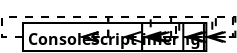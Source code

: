 <?xml version="1.0" encoding="iso-8859-1"?>
<dia:diagram xmlns:dia="http://www.gnome.org/projects/dia/">
  <dia:layer name="Background" visible="true">  
    <dia:object type="UML - Class" version="1" id="00">    
      <dia:attribute name="obj_pos">      
        <dia:point val="0,0"/>
      </dia:attribute>
      <dia:attribute name="obj_bb">      
        <dia:rectangle val="0,0;0,0"/>
      </dia:attribute>
      <dia:attribute name="elem_corner">      
        <dia:point val="0,0"/>
      </dia:attribute>
      <dia:attribute name="elem_width">      
        <dia:real val="0.0"/>
      </dia:attribute>
      <dia:attribute name="elem_height">      
        <dia:real val="0.0"/>
      </dia:attribute>
      <dia:attribute name="visible_attributes">      
        <dia:boolean val="false"/>
      </dia:attribute>
      <dia:attribute name="visible_operations">      
        <dia:boolean val="false"/>
      </dia:attribute>
      <dia:attribute name="visible_comments">      
        <dia:boolean val="false"/>
      </dia:attribute>
      <dia:attribute name="suppress_attributes">      
        <dia:boolean val="false"/>
      </dia:attribute>
      <dia:attribute name="suppress_operations">      
        <dia:boolean val="false"/>
      </dia:attribute>
      <dia:attribute name="name">      
        <dia:string>#Script#</dia:string>
      </dia:attribute>
      <dia:attribute name="comment">      
        <dia:string>#This is the base class for all TDOC scripts and cannot be used by itself
&lt;br/&gt;
Existing subclasses: ConsoleScript, CacheScript and StdinScript#</dia:string>
      </dia:attribute>
      <dia:attribute name="abstract">      
        <dia:boolean val="false"/>
      </dia:attribute>
      <dia:attribute name="attributes">      
        
        
        
        
        
        
        
        
        
        
        
        
        
        
        
        
        
        
        
        
        
      <a7840:composite xmlns:a7840="http://www.lysator.liu.se/~alla/dia/" type="umlattribute"><a8208:attribute xmlns:a8208="http://www.lysator.liu.se/~alla/dia/" name="name"><a7343:string xmlns:a7343="http://www.lysator.liu.se/~alla/dia/">#end_request#</a7343:string></a8208:attribute><a6550:attribute xmlns:a6550="http://www.lysator.liu.se/~alla/dia/" name="type"><a6390:string xmlns:a6390="http://www.lysator.liu.se/~alla/dia/">#boolean#</a6390:string></a6550:attribute><a569:attribute xmlns:a569="http://www.lysator.liu.se/~alla/dia/" name="value"><a6821:string xmlns:a6821="http://www.lysator.liu.se/~alla/dia/">##</a6821:string></a569:attribute><a9289:attribute xmlns:a9289="http://www.lysator.liu.se/~alla/dia/" name="comment"><a202:string xmlns:a202="http://www.lysator.liu.se/~alla/dia/">##</a202:string></a9289:attribute><a7849:attribute xmlns:a7849="http://www.lysator.liu.se/~alla/dia/" name="visibility"><a4185:enum xmlns:a4185="http://www.lysator.liu.se/~alla/dia/" val="0"/></a7849:attribute><a5955:attribute xmlns:a5955="http://www.lysator.liu.se/~alla/dia/" name="abstract"><a5414:boolean xmlns:a5414="http://www.lysator.liu.se/~alla/dia/" val="false"/></a5955:attribute><a2706:attribute xmlns:a2706="http://www.lysator.liu.se/~alla/dia/" name="class_scope"><a5164:boolean xmlns:a5164="http://www.lysator.liu.se/~alla/dia/" val="false"/></a2706:attribute></a7840:composite><a8174:composite xmlns:a8174="http://www.lysator.liu.se/~alla/dia/" type="umlattribute"><a4441:attribute xmlns:a4441="http://www.lysator.liu.se/~alla/dia/" name="name"><a3736:string xmlns:a3736="http://www.lysator.liu.se/~alla/dia/">#end_request_reason#</a3736:string></a4441:attribute><a1548:attribute xmlns:a1548="http://www.lysator.liu.se/~alla/dia/" name="type"><a2664:string xmlns:a2664="http://www.lysator.liu.se/~alla/dia/">##</a2664:string></a1548:attribute><a7258:attribute xmlns:a7258="http://www.lysator.liu.se/~alla/dia/" name="value"><a9892:string xmlns:a9892="http://www.lysator.liu.se/~alla/dia/">##</a9892:string></a7258:attribute><a4021:attribute xmlns:a4021="http://www.lysator.liu.se/~alla/dia/" name="comment"><a6883:string xmlns:a6883="http://www.lysator.liu.se/~alla/dia/">##</a6883:string></a4021:attribute><a1816:attribute xmlns:a1816="http://www.lysator.liu.se/~alla/dia/" name="visibility"><a8262:enum xmlns:a8262="http://www.lysator.liu.se/~alla/dia/" val="0"/></a1816:attribute><a8296:attribute xmlns:a8296="http://www.lysator.liu.se/~alla/dia/" name="abstract"><a1394:boolean xmlns:a1394="http://www.lysator.liu.se/~alla/dia/" val="false"/></a8296:attribute><a4211:attribute xmlns:a4211="http://www.lysator.liu.se/~alla/dia/" name="class_scope"><a4965:boolean xmlns:a4965="http://www.lysator.liu.se/~alla/dia/" val="false"/></a4211:attribute></a8174:composite><a8284:composite xmlns:a8284="http://www.lysator.liu.se/~alla/dia/" type="umlattribute"><a2052:attribute xmlns:a2052="http://www.lysator.liu.se/~alla/dia/" name="name"><a3173:string xmlns:a3173="http://www.lysator.liu.se/~alla/dia/">#fatal#</a3173:string></a2052:attribute><a5628:attribute xmlns:a5628="http://www.lysator.liu.se/~alla/dia/" name="type"><a8602:string xmlns:a8602="http://www.lysator.liu.se/~alla/dia/">#boolean#</a8602:string></a5628:attribute><a9564:attribute xmlns:a9564="http://www.lysator.liu.se/~alla/dia/" name="value"><a6197:string xmlns:a6197="http://www.lysator.liu.se/~alla/dia/">##</a6197:string></a9564:attribute><a5424:attribute xmlns:a5424="http://www.lysator.liu.se/~alla/dia/" name="comment"><a8853:string xmlns:a8853="http://www.lysator.liu.se/~alla/dia/">##</a8853:string></a5424:attribute><a6400:attribute xmlns:a6400="http://www.lysator.liu.se/~alla/dia/" name="visibility"><a3273:enum xmlns:a3273="http://www.lysator.liu.se/~alla/dia/" val="0"/></a6400:attribute><a3038:attribute xmlns:a3038="http://www.lysator.liu.se/~alla/dia/" name="abstract"><a2356:boolean xmlns:a2356="http://www.lysator.liu.se/~alla/dia/" val="false"/></a3038:attribute><a8688:attribute xmlns:a8688="http://www.lysator.liu.se/~alla/dia/" name="class_scope"><a5744:boolean xmlns:a5744="http://www.lysator.liu.se/~alla/dia/" val="false"/></a8688:attribute></a8284:composite><a7520:composite xmlns:a7520="http://www.lysator.liu.se/~alla/dia/" type="umlattribute"><a6862:attribute xmlns:a6862="http://www.lysator.liu.se/~alla/dia/" name="name"><a185:string xmlns:a185="http://www.lysator.liu.se/~alla/dia/">#pidfile#</a185:string></a6862:attribute><a1257:attribute xmlns:a1257="http://www.lysator.liu.se/~alla/dia/" name="type"><a8411:string xmlns:a8411="http://www.lysator.liu.se/~alla/dia/">##</a8411:string></a1257:attribute><a2849:attribute xmlns:a2849="http://www.lysator.liu.se/~alla/dia/" name="value"><a8515:string xmlns:a8515="http://www.lysator.liu.se/~alla/dia/">##</a8515:string></a2849:attribute><a8304:attribute xmlns:a8304="http://www.lysator.liu.se/~alla/dia/" name="comment"><a6871:string xmlns:a6871="http://www.lysator.liu.se/~alla/dia/">##</a6871:string></a8304:attribute><a5399:attribute xmlns:a5399="http://www.lysator.liu.se/~alla/dia/" name="visibility"><a120:enum xmlns:a120="http://www.lysator.liu.se/~alla/dia/" val="0"/></a5399:attribute><a5133:attribute xmlns:a5133="http://www.lysator.liu.se/~alla/dia/" name="abstract"><a3695:boolean xmlns:a3695="http://www.lysator.liu.se/~alla/dia/" val="false"/></a5133:attribute><a1514:attribute xmlns:a1514="http://www.lysator.liu.se/~alla/dia/" name="class_scope"><a9345:boolean xmlns:a9345="http://www.lysator.liu.se/~alla/dia/" val="false"/></a1514:attribute></a7520:composite><a8660:composite xmlns:a8660="http://www.lysator.liu.se/~alla/dia/" type="umlattribute"><a9799:attribute xmlns:a9799="http://www.lysator.liu.se/~alla/dia/" name="name"><a1397:string xmlns:a1397="http://www.lysator.liu.se/~alla/dia/">#scriptname#</a1397:string></a9799:attribute><a1834:attribute xmlns:a1834="http://www.lysator.liu.se/~alla/dia/" name="type"><a5428:string xmlns:a5428="http://www.lysator.liu.se/~alla/dia/">##</a5428:string></a1834:attribute><a0:attribute xmlns:a0="http://www.lysator.liu.se/~alla/dia/" name="value"><a1398:string xmlns:a1398="http://www.lysator.liu.se/~alla/dia/">##</a1398:string></a0:attribute><a1625:attribute xmlns:a1625="http://www.lysator.liu.se/~alla/dia/" name="comment"><a5424:string xmlns:a5424="http://www.lysator.liu.se/~alla/dia/">##</a5424:string></a1625:attribute><a251:attribute xmlns:a251="http://www.lysator.liu.se/~alla/dia/" name="visibility"><a8025:enum xmlns:a8025="http://www.lysator.liu.se/~alla/dia/" val="0"/></a251:attribute><a8698:attribute xmlns:a8698="http://www.lysator.liu.se/~alla/dia/" name="abstract"><a3290:boolean xmlns:a3290="http://www.lysator.liu.se/~alla/dia/" val="false"/></a8698:attribute><a382:attribute xmlns:a382="http://www.lysator.liu.se/~alla/dia/" name="class_scope"><a7387:boolean xmlns:a7387="http://www.lysator.liu.se/~alla/dia/" val="false"/></a382:attribute></a8660:composite><a9034:composite xmlns:a9034="http://www.lysator.liu.se/~alla/dia/" type="umlattribute"><a7903:attribute xmlns:a7903="http://www.lysator.liu.se/~alla/dia/" name="name"><a4250:string xmlns:a4250="http://www.lysator.liu.se/~alla/dia/">#script_user#</a4250:string></a7903:attribute><a9220:attribute xmlns:a9220="http://www.lysator.liu.se/~alla/dia/" name="type"><a9160:string xmlns:a9160="http://www.lysator.liu.se/~alla/dia/">##</a9160:string></a9220:attribute><a2661:attribute xmlns:a2661="http://www.lysator.liu.se/~alla/dia/" name="value"><a2070:string xmlns:a2070="http://www.lysator.liu.se/~alla/dia/">##</a2070:string></a2661:attribute><a7676:attribute xmlns:a7676="http://www.lysator.liu.se/~alla/dia/" name="comment"><a965:string xmlns:a965="http://www.lysator.liu.se/~alla/dia/">##</a965:string></a7676:attribute><a8941:attribute xmlns:a8941="http://www.lysator.liu.se/~alla/dia/" name="visibility"><a3075:enum xmlns:a3075="http://www.lysator.liu.se/~alla/dia/" val="0"/></a8941:attribute><a1086:attribute xmlns:a1086="http://www.lysator.liu.se/~alla/dia/" name="abstract"><a4075:boolean xmlns:a4075="http://www.lysator.liu.se/~alla/dia/" val="false"/></a1086:attribute><a6770:attribute xmlns:a6770="http://www.lysator.liu.se/~alla/dia/" name="class_scope"><a2601:boolean xmlns:a2601="http://www.lysator.liu.se/~alla/dia/" val="false"/></a6770:attribute></a9034:composite><a3420:composite xmlns:a3420="http://www.lysator.liu.se/~alla/dia/" type="umlattribute"><a5431:attribute xmlns:a5431="http://www.lysator.liu.se/~alla/dia/" name="name"><a2400:string xmlns:a2400="http://www.lysator.liu.se/~alla/dia/">#options_array#</a2400:string></a5431:attribute><a4818:attribute xmlns:a4818="http://www.lysator.liu.se/~alla/dia/" name="type"><a7265:string xmlns:a7265="http://www.lysator.liu.se/~alla/dia/">#array#</a7265:string></a4818:attribute><a7828:attribute xmlns:a7828="http://www.lysator.liu.se/~alla/dia/" name="value"><a4819:string xmlns:a4819="http://www.lysator.liu.se/~alla/dia/">#array ()#</a4819:string></a7828:attribute><a8663:attribute xmlns:a8663="http://www.lysator.liu.se/~alla/dia/" name="comment"><a9454:string xmlns:a9454="http://www.lysator.liu.se/~alla/dia/">##</a9454:string></a8663:attribute><a243:attribute xmlns:a243="http://www.lysator.liu.se/~alla/dia/" name="visibility"><a8915:enum xmlns:a8915="http://www.lysator.liu.se/~alla/dia/" val="0"/></a243:attribute><a7480:attribute xmlns:a7480="http://www.lysator.liu.se/~alla/dia/" name="abstract"><a8942:boolean xmlns:a8942="http://www.lysator.liu.se/~alla/dia/" val="false"/></a7480:attribute><a2205:attribute xmlns:a2205="http://www.lysator.liu.se/~alla/dia/" name="class_scope"><a7862:boolean xmlns:a7862="http://www.lysator.liu.se/~alla/dia/" val="false"/></a2205:attribute></a3420:composite><a6330:composite xmlns:a6330="http://www.lysator.liu.se/~alla/dia/" type="umlattribute"><a1240:attribute xmlns:a1240="http://www.lysator.liu.se/~alla/dia/" name="name"><a5765:string xmlns:a5765="http://www.lysator.liu.se/~alla/dia/">#do#</a5765:string></a1240:attribute><a580:attribute xmlns:a580="http://www.lysator.liu.se/~alla/dia/" name="type"><a461:string xmlns:a461="http://www.lysator.liu.se/~alla/dia/">##</a461:string></a580:attribute><a4926:attribute xmlns:a4926="http://www.lysator.liu.se/~alla/dia/" name="value"><a3242:string xmlns:a3242="http://www.lysator.liu.se/~alla/dia/">##</a3242:string></a4926:attribute><a2531:attribute xmlns:a2531="http://www.lysator.liu.se/~alla/dia/" name="comment"><a2602:string xmlns:a2602="http://www.lysator.liu.se/~alla/dia/">##</a2602:string></a2531:attribute><a4208:attribute xmlns:a4208="http://www.lysator.liu.se/~alla/dia/" name="visibility"><a1473:enum xmlns:a1473="http://www.lysator.liu.se/~alla/dia/" val="0"/></a4208:attribute><a5677:attribute xmlns:a5677="http://www.lysator.liu.se/~alla/dia/" name="abstract"><a5294:boolean xmlns:a5294="http://www.lysator.liu.se/~alla/dia/" val="false"/></a5677:attribute><a5548:attribute xmlns:a5548="http://www.lysator.liu.se/~alla/dia/" name="class_scope"><a2448:boolean xmlns:a2448="http://www.lysator.liu.se/~alla/dia/" val="false"/></a5548:attribute></a6330:composite><a7895:composite xmlns:a7895="http://www.lysator.liu.se/~alla/dia/" type="umlattribute"><a8969:attribute xmlns:a8969="http://www.lysator.liu.se/~alla/dia/" name="name"><a7879:string xmlns:a7879="http://www.lysator.liu.se/~alla/dia/">#error#</a7879:string></a8969:attribute><a296:attribute xmlns:a296="http://www.lysator.liu.se/~alla/dia/" name="type"><a3787:string xmlns:a3787="http://www.lysator.liu.se/~alla/dia/">#array#</a3787:string></a296:attribute><a5144:attribute xmlns:a5144="http://www.lysator.liu.se/~alla/dia/" name="value"><a8125:string xmlns:a8125="http://www.lysator.liu.se/~alla/dia/">#array ()#</a8125:string></a5144:attribute><a8606:attribute xmlns:a8606="http://www.lysator.liu.se/~alla/dia/" name="comment"><a3808:string xmlns:a3808="http://www.lysator.liu.se/~alla/dia/">##</a3808:string></a8606:attribute><a7579:attribute xmlns:a7579="http://www.lysator.liu.se/~alla/dia/" name="visibility"><a8850:enum xmlns:a8850="http://www.lysator.liu.se/~alla/dia/" val="0"/></a7579:attribute><a2723:attribute xmlns:a2723="http://www.lysator.liu.se/~alla/dia/" name="abstract"><a5060:boolean xmlns:a5060="http://www.lysator.liu.se/~alla/dia/" val="false"/></a2723:attribute><a7793:attribute xmlns:a7793="http://www.lysator.liu.se/~alla/dia/" name="class_scope"><a4928:boolean xmlns:a4928="http://www.lysator.liu.se/~alla/dia/" val="false"/></a7793:attribute></a7895:composite><a2923:composite xmlns:a2923="http://www.lysator.liu.se/~alla/dia/" type="umlattribute"><a4123:attribute xmlns:a4123="http://www.lysator.liu.se/~alla/dia/" name="name"><a6169:string xmlns:a6169="http://www.lysator.liu.se/~alla/dia/">#status#</a6169:string></a4123:attribute><a8689:attribute xmlns:a8689="http://www.lysator.liu.se/~alla/dia/" name="type"><a4704:string xmlns:a4704="http://www.lysator.liu.se/~alla/dia/">#array#</a4704:string></a8689:attribute><a6630:attribute xmlns:a6630="http://www.lysator.liu.se/~alla/dia/" name="value"><a3615:string xmlns:a3615="http://www.lysator.liu.se/~alla/dia/">#array ()#</a3615:string></a6630:attribute><a7946:attribute xmlns:a7946="http://www.lysator.liu.se/~alla/dia/" name="comment"><a9161:string xmlns:a9161="http://www.lysator.liu.se/~alla/dia/">##</a9161:string></a7946:attribute><a6217:attribute xmlns:a6217="http://www.lysator.liu.se/~alla/dia/" name="visibility"><a2154:enum xmlns:a2154="http://www.lysator.liu.se/~alla/dia/" val="0"/></a6217:attribute><a634:attribute xmlns:a634="http://www.lysator.liu.se/~alla/dia/" name="abstract"><a1895:boolean xmlns:a1895="http://www.lysator.liu.se/~alla/dia/" val="false"/></a634:attribute><a7449:attribute xmlns:a7449="http://www.lysator.liu.se/~alla/dia/" name="class_scope"><a6183:boolean xmlns:a6183="http://www.lysator.liu.se/~alla/dia/" val="false"/></a7449:attribute></a2923:composite><a4343:composite xmlns:a4343="http://www.lysator.liu.se/~alla/dia/" type="umlattribute"><a5344:attribute xmlns:a5344="http://www.lysator.liu.se/~alla/dia/" name="name"><a5152:string xmlns:a5152="http://www.lysator.liu.se/~alla/dia/">#input#</a5152:string></a5344:attribute><a2222:attribute xmlns:a2222="http://www.lysator.liu.se/~alla/dia/" name="type"><a5641:string xmlns:a5641="http://www.lysator.liu.se/~alla/dia/">##</a5641:string></a2222:attribute><a8940:attribute xmlns:a8940="http://www.lysator.liu.se/~alla/dia/" name="value"><a7367:string xmlns:a7367="http://www.lysator.liu.se/~alla/dia/">##</a7367:string></a8940:attribute><a3766:attribute xmlns:a3766="http://www.lysator.liu.se/~alla/dia/" name="comment"><a7546:string xmlns:a7546="http://www.lysator.liu.se/~alla/dia/">##</a7546:string></a3766:attribute><a1175:attribute xmlns:a1175="http://www.lysator.liu.se/~alla/dia/" name="visibility"><a1346:enum xmlns:a1346="http://www.lysator.liu.se/~alla/dia/" val="0"/></a1175:attribute><a6397:attribute xmlns:a6397="http://www.lysator.liu.se/~alla/dia/" name="abstract"><a3898:boolean xmlns:a3898="http://www.lysator.liu.se/~alla/dia/" val="false"/></a6397:attribute><a6406:attribute xmlns:a6406="http://www.lysator.liu.se/~alla/dia/" name="class_scope"><a4190:boolean xmlns:a4190="http://www.lysator.liu.se/~alla/dia/" val="false"/></a6406:attribute></a4343:composite><a8827:composite xmlns:a8827="http://www.lysator.liu.se/~alla/dia/" type="umlattribute"><a9329:attribute xmlns:a9329="http://www.lysator.liu.se/~alla/dia/" name="name"><a8313:string xmlns:a8313="http://www.lysator.liu.se/~alla/dia/">#rowcount#</a8313:string></a9329:attribute><a4996:attribute xmlns:a4996="http://www.lysator.liu.se/~alla/dia/" name="type"><a8018:string xmlns:a8018="http://www.lysator.liu.se/~alla/dia/">#integer#</a8018:string></a4996:attribute><a3017:attribute xmlns:a3017="http://www.lysator.liu.se/~alla/dia/" name="value"><a1626:string xmlns:a1626="http://www.lysator.liu.se/~alla/dia/">#0#</a1626:string></a3017:attribute><a1634:attribute xmlns:a1634="http://www.lysator.liu.se/~alla/dia/" name="comment"><a964:string xmlns:a964="http://www.lysator.liu.se/~alla/dia/">##</a964:string></a1634:attribute><a788:attribute xmlns:a788="http://www.lysator.liu.se/~alla/dia/" name="visibility"><a7852:enum xmlns:a7852="http://www.lysator.liu.se/~alla/dia/" val="0"/></a788:attribute><a3118:attribute xmlns:a3118="http://www.lysator.liu.se/~alla/dia/" name="abstract"><a1423:boolean xmlns:a1423="http://www.lysator.liu.se/~alla/dia/" val="false"/></a3118:attribute><a9747:attribute xmlns:a9747="http://www.lysator.liu.se/~alla/dia/" name="class_scope"><a567:boolean xmlns:a567="http://www.lysator.liu.se/~alla/dia/" val="false"/></a9747:attribute></a8827:composite><a7606:composite xmlns:a7606="http://www.lysator.liu.se/~alla/dia/" type="umlattribute"><a4091:attribute xmlns:a4091="http://www.lysator.liu.se/~alla/dia/" name="name"><a5912:string xmlns:a5912="http://www.lysator.liu.se/~alla/dia/">#sq_max#</a5912:string></a4091:attribute><a2759:attribute xmlns:a2759="http://www.lysator.liu.se/~alla/dia/" name="type"><a6314:string xmlns:a6314="http://www.lysator.liu.se/~alla/dia/">#integer#</a6314:string></a2759:attribute><a1554:attribute xmlns:a1554="http://www.lysator.liu.se/~alla/dia/" name="value"><a1699:string xmlns:a1699="http://www.lysator.liu.se/~alla/dia/">#100#</a1699:string></a1554:attribute><a3681:attribute xmlns:a3681="http://www.lysator.liu.se/~alla/dia/" name="comment"><a5320:string xmlns:a5320="http://www.lysator.liu.se/~alla/dia/">##</a5320:string></a3681:attribute><a9246:attribute xmlns:a9246="http://www.lysator.liu.se/~alla/dia/" name="visibility"><a4857:enum xmlns:a4857="http://www.lysator.liu.se/~alla/dia/" val="0"/></a9246:attribute><a6667:attribute xmlns:a6667="http://www.lysator.liu.se/~alla/dia/" name="abstract"><a5644:boolean xmlns:a5644="http://www.lysator.liu.se/~alla/dia/" val="false"/></a6667:attribute><a8756:attribute xmlns:a8756="http://www.lysator.liu.se/~alla/dia/" name="class_scope"><a3074:boolean xmlns:a3074="http://www.lysator.liu.se/~alla/dia/" val="false"/></a8756:attribute></a7606:composite><a9834:composite xmlns:a9834="http://www.lysator.liu.se/~alla/dia/" type="umlattribute"><a7583:attribute xmlns:a7583="http://www.lysator.liu.se/~alla/dia/" name="name"><a2404:string xmlns:a2404="http://www.lysator.liu.se/~alla/dia/">#sq_wait#</a2404:string></a7583:attribute><a8148:attribute xmlns:a8148="http://www.lysator.liu.se/~alla/dia/" name="type"><a2580:string xmlns:a2580="http://www.lysator.liu.se/~alla/dia/">#integer#</a2580:string></a8148:attribute><a423:attribute xmlns:a423="http://www.lysator.liu.se/~alla/dia/" name="value"><a1166:string xmlns:a1166="http://www.lysator.liu.se/~alla/dia/">#30#</a1166:string></a423:attribute><a4207:attribute xmlns:a4207="http://www.lysator.liu.se/~alla/dia/" name="comment"><a2057:string xmlns:a2057="http://www.lysator.liu.se/~alla/dia/">##</a2057:string></a4207:attribute><a2130:attribute xmlns:a2130="http://www.lysator.liu.se/~alla/dia/" name="visibility"><a4995:enum xmlns:a4995="http://www.lysator.liu.se/~alla/dia/" val="0"/></a2130:attribute><a9909:attribute xmlns:a9909="http://www.lysator.liu.se/~alla/dia/" name="abstract"><a5249:boolean xmlns:a5249="http://www.lysator.liu.se/~alla/dia/" val="false"/></a9909:attribute><a6419:attribute xmlns:a6419="http://www.lysator.liu.se/~alla/dia/" name="class_scope"><a9656:boolean xmlns:a9656="http://www.lysator.liu.se/~alla/dia/" val="false"/></a6419:attribute></a9834:composite><a5817:composite xmlns:a5817="http://www.lysator.liu.se/~alla/dia/" type="umlattribute"><a4026:attribute xmlns:a4026="http://www.lysator.liu.se/~alla/dia/" name="name"><a3748:string xmlns:a3748="http://www.lysator.liu.se/~alla/dia/">#mt_run#</a3748:string></a4026:attribute><a1729:attribute xmlns:a1729="http://www.lysator.liu.se/~alla/dia/" name="type"><a6785:string xmlns:a6785="http://www.lysator.liu.se/~alla/dia/">#integer#</a6785:string></a1729:attribute><a62:attribute xmlns:a62="http://www.lysator.liu.se/~alla/dia/" name="value"><a3283:string xmlns:a3283="http://www.lysator.liu.se/~alla/dia/">#0#</a3283:string></a62:attribute><a8485:attribute xmlns:a8485="http://www.lysator.liu.se/~alla/dia/" name="comment"><a3743:string xmlns:a3743="http://www.lysator.liu.se/~alla/dia/">##</a3743:string></a8485:attribute><a8604:attribute xmlns:a8604="http://www.lysator.liu.se/~alla/dia/" name="visibility"><a7732:enum xmlns:a7732="http://www.lysator.liu.se/~alla/dia/" val="0"/></a8604:attribute><a8601:attribute xmlns:a8601="http://www.lysator.liu.se/~alla/dia/" name="abstract"><a5271:boolean xmlns:a5271="http://www.lysator.liu.se/~alla/dia/" val="false"/></a8601:attribute><a3376:attribute xmlns:a3376="http://www.lysator.liu.se/~alla/dia/" name="class_scope"><a7357:boolean xmlns:a7357="http://www.lysator.liu.se/~alla/dia/" val="false"/></a3376:attribute></a5817:composite><a8345:composite xmlns:a8345="http://www.lysator.liu.se/~alla/dia/" type="umlattribute"><a3210:attribute xmlns:a3210="http://www.lysator.liu.se/~alla/dia/" name="name"><a4941:string xmlns:a4941="http://www.lysator.liu.se/~alla/dia/">#mt_min#</a4941:string></a3210:attribute><a749:attribute xmlns:a749="http://www.lysator.liu.se/~alla/dia/" name="type"><a1359:string xmlns:a1359="http://www.lysator.liu.se/~alla/dia/">#integer#</a1359:string></a749:attribute><a7521:attribute xmlns:a7521="http://www.lysator.liu.se/~alla/dia/" name="value"><a1172:string xmlns:a1172="http://www.lysator.liu.se/~alla/dia/">#300#</a1172:string></a7521:attribute><a2525:attribute xmlns:a2525="http://www.lysator.liu.se/~alla/dia/" name="comment"><a1729:string xmlns:a1729="http://www.lysator.liu.se/~alla/dia/">##</a1729:string></a2525:attribute><a3230:attribute xmlns:a3230="http://www.lysator.liu.se/~alla/dia/" name="visibility"><a4655:enum xmlns:a4655="http://www.lysator.liu.se/~alla/dia/" val="0"/></a3230:attribute><a6724:attribute xmlns:a6724="http://www.lysator.liu.se/~alla/dia/" name="abstract"><a3139:boolean xmlns:a3139="http://www.lysator.liu.se/~alla/dia/" val="false"/></a6724:attribute><a9904:attribute xmlns:a9904="http://www.lysator.liu.se/~alla/dia/" name="class_scope"><a3144:boolean xmlns:a3144="http://www.lysator.liu.se/~alla/dia/" val="false"/></a9904:attribute></a8345:composite><a2796:composite xmlns:a2796="http://www.lysator.liu.se/~alla/dia/" type="umlattribute"><a5721:attribute xmlns:a5721="http://www.lysator.liu.se/~alla/dia/" name="name"><a7170:string xmlns:a7170="http://www.lysator.liu.se/~alla/dia/">#mt_max#</a7170:string></a5721:attribute><a6544:attribute xmlns:a6544="http://www.lysator.liu.se/~alla/dia/" name="type"><a7451:string xmlns:a7451="http://www.lysator.liu.se/~alla/dia/">#integer#</a7451:string></a6544:attribute><a3956:attribute xmlns:a3956="http://www.lysator.liu.se/~alla/dia/" name="value"><a6606:string xmlns:a6606="http://www.lysator.liu.se/~alla/dia/">#2000#</a6606:string></a3956:attribute><a735:attribute xmlns:a735="http://www.lysator.liu.se/~alla/dia/" name="comment"><a2441:string xmlns:a2441="http://www.lysator.liu.se/~alla/dia/">##</a2441:string></a735:attribute><a350:attribute xmlns:a350="http://www.lysator.liu.se/~alla/dia/" name="visibility"><a9340:enum xmlns:a9340="http://www.lysator.liu.se/~alla/dia/" val="0"/></a350:attribute><a174:attribute xmlns:a174="http://www.lysator.liu.se/~alla/dia/" name="abstract"><a8951:boolean xmlns:a8951="http://www.lysator.liu.se/~alla/dia/" val="false"/></a174:attribute><a4611:attribute xmlns:a4611="http://www.lysator.liu.se/~alla/dia/" name="class_scope"><a3550:boolean xmlns:a3550="http://www.lysator.liu.se/~alla/dia/" val="false"/></a4611:attribute></a2796:composite><a6309:composite xmlns:a6309="http://www.lysator.liu.se/~alla/dia/" type="umlattribute"><a2957:attribute xmlns:a2957="http://www.lysator.liu.se/~alla/dia/" name="name"><a6761:string xmlns:a6761="http://www.lysator.liu.se/~alla/dia/">#sp_cnt#</a6761:string></a2957:attribute><a1250:attribute xmlns:a1250="http://www.lysator.liu.se/~alla/dia/" name="type"><a3707:string xmlns:a3707="http://www.lysator.liu.se/~alla/dia/">#integer#</a3707:string></a1250:attribute><a8120:attribute xmlns:a8120="http://www.lysator.liu.se/~alla/dia/" name="value"><a8772:string xmlns:a8772="http://www.lysator.liu.se/~alla/dia/">#1500#</a8772:string></a8120:attribute><a4880:attribute xmlns:a4880="http://www.lysator.liu.se/~alla/dia/" name="comment"><a645:string xmlns:a645="http://www.lysator.liu.se/~alla/dia/">##</a645:string></a4880:attribute><a501:attribute xmlns:a501="http://www.lysator.liu.se/~alla/dia/" name="visibility"><a8110:enum xmlns:a8110="http://www.lysator.liu.se/~alla/dia/" val="0"/></a501:attribute><a5301:attribute xmlns:a5301="http://www.lysator.liu.se/~alla/dia/" name="abstract"><a7226:boolean xmlns:a7226="http://www.lysator.liu.se/~alla/dia/" val="false"/></a5301:attribute><a1250:attribute xmlns:a1250="http://www.lysator.liu.se/~alla/dia/" name="class_scope"><a5205:boolean xmlns:a5205="http://www.lysator.liu.se/~alla/dia/" val="false"/></a1250:attribute></a6309:composite><a370:composite xmlns:a370="http://www.lysator.liu.se/~alla/dia/" type="umlattribute"><a4047:attribute xmlns:a4047="http://www.lysator.liu.se/~alla/dia/" name="name"><a927:string xmlns:a927="http://www.lysator.liu.se/~alla/dia/">#sp_max#</a927:string></a4047:attribute><a7541:attribute xmlns:a7541="http://www.lysator.liu.se/~alla/dia/" name="type"><a592:string xmlns:a592="http://www.lysator.liu.se/~alla/dia/">#integer#</a592:string></a7541:attribute><a8378:attribute xmlns:a8378="http://www.lysator.liu.se/~alla/dia/" name="value"><a1497:string xmlns:a1497="http://www.lysator.liu.se/~alla/dia/">#60#</a1497:string></a8378:attribute><a7198:attribute xmlns:a7198="http://www.lysator.liu.se/~alla/dia/" name="comment"><a9114:string xmlns:a9114="http://www.lysator.liu.se/~alla/dia/">##</a9114:string></a7198:attribute><a3938:attribute xmlns:a3938="http://www.lysator.liu.se/~alla/dia/" name="visibility"><a7549:enum xmlns:a7549="http://www.lysator.liu.se/~alla/dia/" val="0"/></a3938:attribute><a8454:attribute xmlns:a8454="http://www.lysator.liu.se/~alla/dia/" name="abstract"><a4113:boolean xmlns:a4113="http://www.lysator.liu.se/~alla/dia/" val="false"/></a8454:attribute><a6501:attribute xmlns:a6501="http://www.lysator.liu.se/~alla/dia/" name="class_scope"><a3066:boolean xmlns:a3066="http://www.lysator.liu.se/~alla/dia/" val="false"/></a6501:attribute></a370:composite><a7663:composite xmlns:a7663="http://www.lysator.liu.se/~alla/dia/" type="umlattribute"><a2810:attribute xmlns:a2810="http://www.lysator.liu.se/~alla/dia/" name="name"><a6024:string xmlns:a6024="http://www.lysator.liu.se/~alla/dia/">#ips#</a6024:string></a2810:attribute><a4424:attribute xmlns:a4424="http://www.lysator.liu.se/~alla/dia/" name="type"><a4061:string xmlns:a4061="http://www.lysator.liu.se/~alla/dia/">#array#</a4061:string></a4424:attribute><a9731:attribute xmlns:a9731="http://www.lysator.liu.se/~alla/dia/" name="value"><a2545:string xmlns:a2545="http://www.lysator.liu.se/~alla/dia/">#array (  '172.17.29.18' =&gt; 'smartin',  '172.17.29.20' =&gt; 'tommy',  '172.17.29.10' =&gt; 'micki',  '172.17.28.10' =&gt; 'uwe',  '172.17.28.9' =&gt; 'muc',  '172.17.29.17' =&gt; 'tdoc',)#</a2545:string></a9731:attribute><a2834:attribute xmlns:a2834="http://www.lysator.liu.se/~alla/dia/" name="comment"><a4612:string xmlns:a4612="http://www.lysator.liu.se/~alla/dia/">##</a4612:string></a2834:attribute><a3191:attribute xmlns:a3191="http://www.lysator.liu.se/~alla/dia/" name="visibility"><a3335:enum xmlns:a3335="http://www.lysator.liu.se/~alla/dia/" val="0"/></a3191:attribute><a2723:attribute xmlns:a2723="http://www.lysator.liu.se/~alla/dia/" name="abstract"><a8492:boolean xmlns:a8492="http://www.lysator.liu.se/~alla/dia/" val="false"/></a2723:attribute><a562:attribute xmlns:a562="http://www.lysator.liu.se/~alla/dia/" name="class_scope"><a3974:boolean xmlns:a3974="http://www.lysator.liu.se/~alla/dia/" val="false"/></a562:attribute></a7663:composite><a3698:composite xmlns:a3698="http://www.lysator.liu.se/~alla/dia/" type="umlattribute"><a933:attribute xmlns:a933="http://www.lysator.liu.se/~alla/dia/" name="name"><a8021:string xmlns:a8021="http://www.lysator.liu.se/~alla/dia/">#users#</a8021:string></a933:attribute><a4625:attribute xmlns:a4625="http://www.lysator.liu.se/~alla/dia/" name="type"><a8474:string xmlns:a8474="http://www.lysator.liu.se/~alla/dia/">#array#</a8474:string></a4625:attribute><a8613:attribute xmlns:a8613="http://www.lysator.liu.se/~alla/dia/" name="value"><a3004:string xmlns:a3004="http://www.lysator.liu.se/~alla/dia/">#array (  'smartin' =&gt;   array (    'name' =&gt; 'Smartin',    'email' =&gt; 'smartin@schlund.de',    'host' =&gt; 'nutmeg.i.schlund.de',    'id' =&gt; 2,  ),  'tommy' =&gt;   array (    'name' =&gt; 'Tommy',    'email' =&gt; 'thomas.geiger@schlund.de',    'host' =&gt; 'hades.i.schlund.de',    'id' =&gt; 3,  ),  'micki' =&gt;   array (    'name' =&gt; 'Micki',    'email' =&gt; 'micki@schlund.de',    'host' =&gt; 'delphin.i.schlund.de',    'id' =&gt; 4,  ),  'uwe' =&gt;   array (    'name' =&gt; 'Uwe',    'email' =&gt; 'uwe.feik@schlund.de',    'host' =&gt; 'bluemchen.i.schlund.de',    'id' =&gt; 5,  ),  'muc' =&gt;   array (    'name' =&gt; 'Muc',    'email' =&gt; 'sick@schlund.de',    'host' =&gt; 'moep.i.schlund.de',    'id' =&gt; 6,  ),  'tdoc' =&gt;   array (    'name' =&gt; 'TDOC',    'email' =&gt; 'tdoc@schlund.de',    'host' =&gt; 'tdoc.i.schlund.de',    'id' =&gt; 1,  ),  'cron' =&gt;   array (    'name' =&gt; 'TDOC cron',    'email' =&gt; 'tdoc@schlund.de',    'host' =&gt; 'sybtools-dev.schlund.de',    'id' =&gt; 7,  ),)#</a3004:string></a8613:attribute><a9971:attribute xmlns:a9971="http://www.lysator.liu.se/~alla/dia/" name="comment"><a5812:string xmlns:a5812="http://www.lysator.liu.se/~alla/dia/">##</a5812:string></a9971:attribute><a2118:attribute xmlns:a2118="http://www.lysator.liu.se/~alla/dia/" name="visibility"><a3910:enum xmlns:a3910="http://www.lysator.liu.se/~alla/dia/" val="0"/></a2118:attribute><a3362:attribute xmlns:a3362="http://www.lysator.liu.se/~alla/dia/" name="abstract"><a573:boolean xmlns:a573="http://www.lysator.liu.se/~alla/dia/" val="false"/></a3362:attribute><a8023:attribute xmlns:a8023="http://www.lysator.liu.se/~alla/dia/" name="class_scope"><a9863:boolean xmlns:a9863="http://www.lysator.liu.se/~alla/dia/" val="false"/></a8023:attribute></a3698:composite></dia:attribute>
      <dia:attribute name="operations">      
        <dia:composite type="umloperation">        
          <dia:attribute name="name">          
            <dia:string>#setOptions#</dia:string>
          </dia:attribute>
          <dia:attribute name="type">          
            <dia:string>#void#</dia:string>
          </dia:attribute>
          <dia:attribute name="visibility">          
            <dia:enum val="0"/>
          </dia:attribute>
          <dia:attribute name="comment">          
            <dia:string>#Sets the options implemented by the script
&lt;br/&gt;
Default options which are directly processed:
-h|--help:         Show help screen
-R|--Rollback:     Rollback each transaction
-C|--Commit:       Commit each transaction
-F|--FixLevel=INT: Set FixLevel to given INT
-S|--Stable:       Don't check stable queue
-M|--Mail:         Don't check mail queue (mailtodo)
-P|--Priorize:     Process priorized packages (for CacheScript package upgrades only)
&lt;br/&gt;
Example:
&lt;code&gt;
array(
 'techauftrag' =&gt; 't|techauftrag|required|Techauftrag ID'
)
&lt;/code&gt;#</dia:string>
          </dia:attribute>
          <dia:attribute name="abstract">          
            <dia:boolean val="false"/>
          </dia:attribute>
          <dia:attribute name="stereotype">          
            <dia:string/>
          </dia:attribute>
          <dia:attribute name="inheritance_type">          
            <dia:enum val="2"/>
          </dia:attribute>
          <dia:attribute name="query">          
            <dia:boolean val="false"/>
          </dia:attribute>
          <dia:attribute name="class_scope">          
            <dia:boolean val="false"/>
          </dia:attribute>
          <dia:attribute name="parameters">          
            <dia:composite type="umlparameter">            
              <dia:attribute name="name">              
                <dia:string>#$opt_array#</dia:string>
              </dia:attribute>
              <dia:attribute name="type">              
                <dia:string/>
              </dia:attribute>
              <dia:attribute name="value">              
                <dia:string>#NULL#</dia:string>
              </dia:attribute>
              <dia:attribute name="comment">              
                <dia:string/>
              </dia:attribute>
              <dia:attribute name="kind">              
                <dia:enum val="0"/>
              </dia:attribute>
            </dia:composite>
          </dia:attribute>
        </dia:composite>
        <dia:composite type="umloperation">        
          <dia:attribute name="name">          
            <dia:string>#help#</dia:string>
          </dia:attribute>
          <dia:attribute name="type">          
            <dia:string>#void#</dia:string>
          </dia:attribute>
          <dia:attribute name="visibility">          
            <dia:enum val="0"/>
          </dia:attribute>
          <dia:attribute name="comment">          
            <dia:string>#Print the script usage information#</dia:string>
          </dia:attribute>
          <dia:attribute name="abstract">          
            <dia:boolean val="false"/>
          </dia:attribute>
          <dia:attribute name="stereotype">          
            <dia:string/>
          </dia:attribute>
          <dia:attribute name="inheritance_type">          
            <dia:enum val="2"/>
          </dia:attribute>
          <dia:attribute name="query">          
            <dia:boolean val="false"/>
          </dia:attribute>
          <dia:attribute name="class_scope">          
            <dia:boolean val="false"/>
          </dia:attribute>
          <dia:attribute name="parameters">          
            <dia:composite type="umlparameter">            
              <dia:attribute name="name">              
                <dia:string>#$error#</dia:string>
              </dia:attribute>
              <dia:attribute name="type">              
                <dia:string>#string#</dia:string>
              </dia:attribute>
              <dia:attribute name="value">              
                <dia:string>#''#</dia:string>
              </dia:attribute>
              <dia:attribute name="comment">              
                <dia:string/>
              </dia:attribute>
              <dia:attribute name="kind">              
                <dia:enum val="0"/>
              </dia:attribute>
            </dia:composite>
          </dia:attribute>
        </dia:composite>
        <dia:composite type="umloperation">        
          <dia:attribute name="name">          
            <dia:string>#getTest#</dia:string>
          </dia:attribute>
          <dia:attribute name="type">          
            <dia:string>#bool#</dia:string>
          </dia:attribute>
          <dia:attribute name="visibility">          
            <dia:enum val="0"/>
          </dia:attribute>
          <dia:attribute name="comment">          
            <dia:string>#Get the mode of the script: TEST=TRUE, FALSE=EXECUTE#</dia:string>
          </dia:attribute>
          <dia:attribute name="abstract">          
            <dia:boolean val="false"/>
          </dia:attribute>
          <dia:attribute name="stereotype">          
            <dia:string/>
          </dia:attribute>
          <dia:attribute name="inheritance_type">          
            <dia:enum val="2"/>
          </dia:attribute>
          <dia:attribute name="query">          
            <dia:boolean val="false"/>
          </dia:attribute>
          <dia:attribute name="class_scope">          
            <dia:boolean val="false"/>
          </dia:attribute>
          <dia:attribute name="parameters"/>
        </dia:composite>
        <dia:composite type="umloperation">        
          <dia:attribute name="name">          
            <dia:string>#setTest#</dia:string>
          </dia:attribute>
          <dia:attribute name="type">          
            <dia:string>#void#</dia:string>
          </dia:attribute>
          <dia:attribute name="visibility">          
            <dia:enum val="0"/>
          </dia:attribute>
          <dia:attribute name="comment">          
            <dia:string>#Set the mode of the script: TRUE=TEST, FALSE=EXECUTE#</dia:string>
          </dia:attribute>
          <dia:attribute name="abstract">          
            <dia:boolean val="false"/>
          </dia:attribute>
          <dia:attribute name="stereotype">          
            <dia:string/>
          </dia:attribute>
          <dia:attribute name="inheritance_type">          
            <dia:enum val="2"/>
          </dia:attribute>
          <dia:attribute name="query">          
            <dia:boolean val="false"/>
          </dia:attribute>
          <dia:attribute name="class_scope">          
            <dia:boolean val="false"/>
          </dia:attribute>
          <dia:attribute name="parameters">          
            <dia:composite type="umlparameter">            
              <dia:attribute name="name">              
                <dia:string>#$test#</dia:string>
              </dia:attribute>
              <dia:attribute name="type">              
                <dia:string>#boolean#</dia:string>
              </dia:attribute>
              <dia:attribute name="value">              
                <dia:string>#TRUE#</dia:string>
              </dia:attribute>
              <dia:attribute name="comment">              
                <dia:string/>
              </dia:attribute>
              <dia:attribute name="kind">              
                <dia:enum val="0"/>
              </dia:attribute>
            </dia:composite>
          </dia:attribute>
        </dia:composite>
        <dia:composite type="umloperation">        
          <dia:attribute name="name">          
            <dia:string>#setFixLevel#</dia:string>
          </dia:attribute>
          <dia:attribute name="type">          
            <dia:string>#void#</dia:string>
          </dia:attribute>
          <dia:attribute name="visibility">          
            <dia:enum val="0"/>
          </dia:attribute>
          <dia:attribute name="comment">          
            <dia:string>#Sets the fixlevel of the script and logs an according message
&lt;br/&gt;
predefined FixLevel bits: FIX_ADD, FIX_CHANGE, FIX_UPGRADE,
FIX_DOWNGRADE, FIX_REMOVE, FIX_ON, FIX_REMOTE#</dia:string>
          </dia:attribute>
          <dia:attribute name="abstract">          
            <dia:boolean val="false"/>
          </dia:attribute>
          <dia:attribute name="stereotype">          
            <dia:string/>
          </dia:attribute>
          <dia:attribute name="inheritance_type">          
            <dia:enum val="2"/>
          </dia:attribute>
          <dia:attribute name="query">          
            <dia:boolean val="false"/>
          </dia:attribute>
          <dia:attribute name="class_scope">          
            <dia:boolean val="false"/>
          </dia:attribute>
          <dia:attribute name="parameters">          
            <dia:composite type="umlparameter">            
              <dia:attribute name="name">              
                <dia:string>#$fixlevel#</dia:string>
              </dia:attribute>
              <dia:attribute name="type">              
                <dia:string>#integer#</dia:string>
              </dia:attribute>
              <dia:attribute name="value">              
                <dia:string>#0#</dia:string>
              </dia:attribute>
              <dia:attribute name="comment">              
                <dia:string/>
              </dia:attribute>
              <dia:attribute name="kind">              
                <dia:enum val="0"/>
              </dia:attribute>
            </dia:composite>
          </dia:attribute>
        </dia:composite>
        <dia:composite type="umloperation">        
          <dia:attribute name="name">          
            <dia:string>#getCheckXML#</dia:string>
          </dia:attribute>
          <dia:attribute name="type">          
            <dia:string>#bool#</dia:string>
          </dia:attribute>
          <dia:attribute name="visibility">          
            <dia:enum val="0"/>
          </dia:attribute>
          <dia:attribute name="comment">          
            <dia:string>#Returns the 'check_xml' attribute of the TdocProfile#</dia:string>
          </dia:attribute>
          <dia:attribute name="abstract">          
            <dia:boolean val="false"/>
          </dia:attribute>
          <dia:attribute name="stereotype">          
            <dia:string/>
          </dia:attribute>
          <dia:attribute name="inheritance_type">          
            <dia:enum val="2"/>
          </dia:attribute>
          <dia:attribute name="query">          
            <dia:boolean val="false"/>
          </dia:attribute>
          <dia:attribute name="class_scope">          
            <dia:boolean val="false"/>
          </dia:attribute>
          <dia:attribute name="parameters"/>
        </dia:composite>
        <dia:composite type="umloperation">        
          <dia:attribute name="name">          
            <dia:string>#setCheckXML#</dia:string>
          </dia:attribute>
          <dia:attribute name="type">          
            <dia:string>#void#</dia:string>
          </dia:attribute>
          <dia:attribute name="visibility">          
            <dia:enum val="0"/>
          </dia:attribute>
          <dia:attribute name="comment">          
            <dia:string>#Sets the 'check_xml' attribute of the TdocProfile#</dia:string>
          </dia:attribute>
          <dia:attribute name="abstract">          
            <dia:boolean val="false"/>
          </dia:attribute>
          <dia:attribute name="stereotype">          
            <dia:string/>
          </dia:attribute>
          <dia:attribute name="inheritance_type">          
            <dia:enum val="2"/>
          </dia:attribute>
          <dia:attribute name="query">          
            <dia:boolean val="false"/>
          </dia:attribute>
          <dia:attribute name="class_scope">          
            <dia:boolean val="false"/>
          </dia:attribute>
          <dia:attribute name="parameters">          
            <dia:composite type="umlparameter">            
              <dia:attribute name="name">              
                <dia:string>#$check_xml#</dia:string>
              </dia:attribute>
              <dia:attribute name="type">              
                <dia:string>#boolean#</dia:string>
              </dia:attribute>
              <dia:attribute name="value">              
                <dia:string>#TRUE#</dia:string>
              </dia:attribute>
              <dia:attribute name="comment">              
                <dia:string/>
              </dia:attribute>
              <dia:attribute name="kind">              
                <dia:enum val="0"/>
              </dia:attribute>
            </dia:composite>
          </dia:attribute>
        </dia:composite>
        <dia:composite type="umloperation">        
          <dia:attribute name="name">          
            <dia:string>#getUpdateXML#</dia:string>
          </dia:attribute>
          <dia:attribute name="type">          
            <dia:string>#bool#</dia:string>
          </dia:attribute>
          <dia:attribute name="visibility">          
            <dia:enum val="0"/>
          </dia:attribute>
          <dia:attribute name="comment">          
            <dia:string>#Returns the 'update_xml' attribute of the TdocProfile#</dia:string>
          </dia:attribute>
          <dia:attribute name="abstract">          
            <dia:boolean val="false"/>
          </dia:attribute>
          <dia:attribute name="stereotype">          
            <dia:string/>
          </dia:attribute>
          <dia:attribute name="inheritance_type">          
            <dia:enum val="2"/>
          </dia:attribute>
          <dia:attribute name="query">          
            <dia:boolean val="false"/>
          </dia:attribute>
          <dia:attribute name="class_scope">          
            <dia:boolean val="false"/>
          </dia:attribute>
          <dia:attribute name="parameters"/>
        </dia:composite>
        <dia:composite type="umloperation">        
          <dia:attribute name="name">          
            <dia:string>#setUpdateXML#</dia:string>
          </dia:attribute>
          <dia:attribute name="type">          
            <dia:string>#void#</dia:string>
          </dia:attribute>
          <dia:attribute name="visibility">          
            <dia:enum val="0"/>
          </dia:attribute>
          <dia:attribute name="comment">          
            <dia:string>#Sets the 'update_xml' attribute of the TdocProfile#</dia:string>
          </dia:attribute>
          <dia:attribute name="abstract">          
            <dia:boolean val="false"/>
          </dia:attribute>
          <dia:attribute name="stereotype">          
            <dia:string/>
          </dia:attribute>
          <dia:attribute name="inheritance_type">          
            <dia:enum val="2"/>
          </dia:attribute>
          <dia:attribute name="query">          
            <dia:boolean val="false"/>
          </dia:attribute>
          <dia:attribute name="class_scope">          
            <dia:boolean val="false"/>
          </dia:attribute>
          <dia:attribute name="parameters">          
            <dia:composite type="umlparameter">            
              <dia:attribute name="name">              
                <dia:string>#$update_xml#</dia:string>
              </dia:attribute>
              <dia:attribute name="type">              
                <dia:string>#boolean#</dia:string>
              </dia:attribute>
              <dia:attribute name="value">              
                <dia:string>#FALSE#</dia:string>
              </dia:attribute>
              <dia:attribute name="comment">              
                <dia:string/>
              </dia:attribute>
              <dia:attribute name="kind">              
                <dia:enum val="0"/>
              </dia:attribute>
            </dia:composite>
          </dia:attribute>
        </dia:composite>
        <dia:composite type="umloperation">        
          <dia:attribute name="name">          
            <dia:string>#getLogFile#</dia:string>
          </dia:attribute>
          <dia:attribute name="type">          
            <dia:string>#string#</dia:string>
          </dia:attribute>
          <dia:attribute name="visibility">          
            <dia:enum val="0"/>
          </dia:attribute>
          <dia:attribute name="comment">          
            <dia:string>#Returns the filename of the current log FileAppender#</dia:string>
          </dia:attribute>
          <dia:attribute name="abstract">          
            <dia:boolean val="false"/>
          </dia:attribute>
          <dia:attribute name="stereotype">          
            <dia:string/>
          </dia:attribute>
          <dia:attribute name="inheritance_type">          
            <dia:enum val="2"/>
          </dia:attribute>
          <dia:attribute name="query">          
            <dia:boolean val="false"/>
          </dia:attribute>
          <dia:attribute name="class_scope">          
            <dia:boolean val="false"/>
          </dia:attribute>
          <dia:attribute name="parameters">          
            <dia:composite type="umlparameter">            
              <dia:attribute name="name">              
                <dia:string>#$log#</dia:string>
              </dia:attribute>
              <dia:attribute name="type">              
                <dia:string>#string#</dia:string>
              </dia:attribute>
              <dia:attribute name="value">              
                <dia:string>#'Log'#</dia:string>
              </dia:attribute>
              <dia:attribute name="comment">              
                <dia:string/>
              </dia:attribute>
              <dia:attribute name="kind">              
                <dia:enum val="0"/>
              </dia:attribute>
            </dia:composite>
          </dia:attribute>
        </dia:composite>
        <dia:composite type="umloperation">        
          <dia:attribute name="name">          
            <dia:string>#setLogFile#</dia:string>
          </dia:attribute>
          <dia:attribute name="type">          
            <dia:string>#bool#</dia:string>
          </dia:attribute>
          <dia:attribute name="visibility">          
            <dia:enum val="0"/>
          </dia:attribute>
          <dia:attribute name="comment">          
            <dia:string>#Sets the filename of the current log FileAppender#</dia:string>
          </dia:attribute>
          <dia:attribute name="abstract">          
            <dia:boolean val="false"/>
          </dia:attribute>
          <dia:attribute name="stereotype">          
            <dia:string/>
          </dia:attribute>
          <dia:attribute name="inheritance_type">          
            <dia:enum val="2"/>
          </dia:attribute>
          <dia:attribute name="query">          
            <dia:boolean val="false"/>
          </dia:attribute>
          <dia:attribute name="class_scope">          
            <dia:boolean val="false"/>
          </dia:attribute>
          <dia:attribute name="parameters">          
            <dia:composite type="umlparameter">            
              <dia:attribute name="name">              
                <dia:string>#$filename#</dia:string>
              </dia:attribute>
              <dia:attribute name="type">              
                <dia:string/>
              </dia:attribute>
              <dia:attribute name="value">              
                <dia:string/>
              </dia:attribute>
              <dia:attribute name="comment">              
                <dia:string/>
              </dia:attribute>
              <dia:attribute name="kind">              
                <dia:enum val="0"/>
              </dia:attribute>
            </dia:composite>
            <dia:composite type="umlparameter">            
              <dia:attribute name="name">              
                <dia:string>#$log#</dia:string>
              </dia:attribute>
              <dia:attribute name="type">              
                <dia:string>#string#</dia:string>
              </dia:attribute>
              <dia:attribute name="value">              
                <dia:string>#'Log'#</dia:string>
              </dia:attribute>
              <dia:attribute name="comment">              
                <dia:string/>
              </dia:attribute>
              <dia:attribute name="kind">              
                <dia:enum val="0"/>
              </dia:attribute>
            </dia:composite>
          </dia:attribute>
        </dia:composite>
        <dia:composite type="umloperation">        
          <dia:attribute name="name">          
            <dia:string>#checkLogSize#</dia:string>
          </dia:attribute>
          <dia:attribute name="type">          
            <dia:string>#void#</dia:string>
          </dia:attribute>
          <dia:attribute name="visibility">          
            <dia:enum val="0"/>
          </dia:attribute>
          <dia:attribute name="comment">          
            <dia:string>#Check logfile sizes and rotate them if they become too big (~2GB)#</dia:string>
          </dia:attribute>
          <dia:attribute name="abstract">          
            <dia:boolean val="false"/>
          </dia:attribute>
          <dia:attribute name="stereotype">          
            <dia:string/>
          </dia:attribute>
          <dia:attribute name="inheritance_type">          
            <dia:enum val="2"/>
          </dia:attribute>
          <dia:attribute name="query">          
            <dia:boolean val="false"/>
          </dia:attribute>
          <dia:attribute name="class_scope">          
            <dia:boolean val="false"/>
          </dia:attribute>
          <dia:attribute name="parameters"/>
        </dia:composite>
        <dia:composite type="umloperation">        
          <dia:attribute name="name">          
            <dia:string>#setCheckQueues#</dia:string>
          </dia:attribute>
          <dia:attribute name="type">          
            <dia:string>#array#</dia:string>
          </dia:attribute>
          <dia:attribute name="visibility">          
            <dia:enum val="0"/>
          </dia:attribute>
          <dia:attribute name="comment">          
            <dia:string>#Set checking of queues
&lt;br/&gt;
currently available queues: 'stable', 'mail', 'space'#</dia:string>
          </dia:attribute>
          <dia:attribute name="abstract">          
            <dia:boolean val="false"/>
          </dia:attribute>
          <dia:attribute name="stereotype">          
            <dia:string/>
          </dia:attribute>
          <dia:attribute name="inheritance_type">          
            <dia:enum val="2"/>
          </dia:attribute>
          <dia:attribute name="query">          
            <dia:boolean val="false"/>
          </dia:attribute>
          <dia:attribute name="class_scope">          
            <dia:boolean val="false"/>
          </dia:attribute>
          <dia:attribute name="parameters">          
            <dia:composite type="umlparameter">            
              <dia:attribute name="name">              
                <dia:string>#$check#</dia:string>
              </dia:attribute>
              <dia:attribute name="type">              
                <dia:string>#array#</dia:string>
              </dia:attribute>
              <dia:attribute name="value">              
                <dia:string>#array()#</dia:string>
              </dia:attribute>
              <dia:attribute name="comment">              
                <dia:string/>
              </dia:attribute>
              <dia:attribute name="kind">              
                <dia:enum val="0"/>
              </dia:attribute>
            </dia:composite>
          </dia:attribute>
        </dia:composite>
        <dia:composite type="umloperation">        
          <dia:attribute name="name">          
            <dia:string>#getCheckQueues#</dia:string>
          </dia:attribute>
          <dia:attribute name="type">          
            <dia:string>#array#</dia:string>
          </dia:attribute>
          <dia:attribute name="visibility">          
            <dia:enum val="0"/>
          </dia:attribute>
          <dia:attribute name="comment">          
            <dia:string>#Get checking of queues#</dia:string>
          </dia:attribute>
          <dia:attribute name="abstract">          
            <dia:boolean val="false"/>
          </dia:attribute>
          <dia:attribute name="stereotype">          
            <dia:string/>
          </dia:attribute>
          <dia:attribute name="inheritance_type">          
            <dia:enum val="2"/>
          </dia:attribute>
          <dia:attribute name="query">          
            <dia:boolean val="false"/>
          </dia:attribute>
          <dia:attribute name="class_scope">          
            <dia:boolean val="false"/>
          </dia:attribute>
          <dia:attribute name="parameters"/>
        </dia:composite>
        <dia:composite type="umloperation">        
          <dia:attribute name="name">          
            <dia:string>#rmCheckQueue#</dia:string>
          </dia:attribute>
          <dia:attribute name="type">          
            <dia:string>#void#</dia:string>
          </dia:attribute>
          <dia:attribute name="visibility">          
            <dia:enum val="0"/>
          </dia:attribute>
          <dia:attribute name="comment">          
            <dia:string>#Remove specified queue from queue checking#</dia:string>
          </dia:attribute>
          <dia:attribute name="abstract">          
            <dia:boolean val="false"/>
          </dia:attribute>
          <dia:attribute name="stereotype">          
            <dia:string/>
          </dia:attribute>
          <dia:attribute name="inheritance_type">          
            <dia:enum val="2"/>
          </dia:attribute>
          <dia:attribute name="query">          
            <dia:boolean val="false"/>
          </dia:attribute>
          <dia:attribute name="class_scope">          
            <dia:boolean val="false"/>
          </dia:attribute>
          <dia:attribute name="parameters">          
            <dia:composite type="umlparameter">            
              <dia:attribute name="name">              
                <dia:string>#$queue#</dia:string>
              </dia:attribute>
              <dia:attribute name="type">              
                <dia:string/>
              </dia:attribute>
              <dia:attribute name="value">              
                <dia:string/>
              </dia:attribute>
              <dia:attribute name="comment">              
                <dia:string/>
              </dia:attribute>
              <dia:attribute name="kind">              
                <dia:enum val="0"/>
              </dia:attribute>
            </dia:composite>
          </dia:attribute>
        </dia:composite>
        <dia:composite type="umloperation">        
          <dia:attribute name="name">          
            <dia:string>#addCheckQueue#</dia:string>
          </dia:attribute>
          <dia:attribute name="type">          
            <dia:string>#void#</dia:string>
          </dia:attribute>
          <dia:attribute name="visibility">          
            <dia:enum val="0"/>
          </dia:attribute>
          <dia:attribute name="comment">          
            <dia:string>##</dia:string>
          </dia:attribute>
          <dia:attribute name="abstract">          
            <dia:boolean val="false"/>
          </dia:attribute>
          <dia:attribute name="stereotype">          
            <dia:string/>
          </dia:attribute>
          <dia:attribute name="inheritance_type">          
            <dia:enum val="2"/>
          </dia:attribute>
          <dia:attribute name="query">          
            <dia:boolean val="false"/>
          </dia:attribute>
          <dia:attribute name="class_scope">          
            <dia:boolean val="false"/>
          </dia:attribute>
          <dia:attribute name="parameters">          
            <dia:composite type="umlparameter">            
              <dia:attribute name="name">              
                <dia:string>#$queue#</dia:string>
              </dia:attribute>
              <dia:attribute name="type">              
                <dia:string/>
              </dia:attribute>
              <dia:attribute name="value">              
                <dia:string/>
              </dia:attribute>
              <dia:attribute name="comment">              
                <dia:string/>
              </dia:attribute>
              <dia:attribute name="kind">              
                <dia:enum val="0"/>
              </dia:attribute>
            </dia:composite>
          </dia:attribute>
        </dia:composite>
        <dia:composite type="umloperation">        
          <dia:attribute name="name">          
            <dia:string>#checkQueues#</dia:string>
          </dia:attribute>
          <dia:attribute name="type">          
            <dia:string>#void#</dia:string>
          </dia:attribute>
          <dia:attribute name="visibility">          
            <dia:enum val="0"/>
          </dia:attribute>
          <dia:attribute name="comment">          
            <dia:string>#Check all queues specified in CheckQueues#</dia:string>
          </dia:attribute>
          <dia:attribute name="abstract">          
            <dia:boolean val="false"/>
          </dia:attribute>
          <dia:attribute name="stereotype">          
            <dia:string/>
          </dia:attribute>
          <dia:attribute name="inheritance_type">          
            <dia:enum val="2"/>
          </dia:attribute>
          <dia:attribute name="query">          
            <dia:boolean val="false"/>
          </dia:attribute>
          <dia:attribute name="class_scope">          
            <dia:boolean val="false"/>
          </dia:attribute>
          <dia:attribute name="parameters"/>
        </dia:composite>
        <dia:composite type="umloperation">        
          <dia:attribute name="name">          
            <dia:string>#waitForStableQueue#</dia:string>
          </dia:attribute>
          <dia:attribute name="type">          
            <dia:string>#void#</dia:string>
          </dia:attribute>
          <dia:attribute name="visibility">          
            <dia:enum val="0"/>
          </dia:attribute>
          <dia:attribute name="comment">          
            <dia:string>#Check the stable queue of the given database. Waits until the queue size
is below $sq_max MB. Uses the default database from the TdocProfile if
none specified.#</dia:string>
          </dia:attribute>
          <dia:attribute name="abstract">          
            <dia:boolean val="false"/>
          </dia:attribute>
          <dia:attribute name="stereotype">          
            <dia:string/>
          </dia:attribute>
          <dia:attribute name="inheritance_type">          
            <dia:enum val="2"/>
          </dia:attribute>
          <dia:attribute name="query">          
            <dia:boolean val="false"/>
          </dia:attribute>
          <dia:attribute name="class_scope">          
            <dia:boolean val="false"/>
          </dia:attribute>
          <dia:attribute name="parameters">          
            <dia:composite type="umlparameter">            
              <dia:attribute name="name">              
                <dia:string>#$database#</dia:string>
              </dia:attribute>
              <dia:attribute name="type">              
                <dia:string/>
              </dia:attribute>
              <dia:attribute name="value">              
                <dia:string>#NULL#</dia:string>
              </dia:attribute>
              <dia:attribute name="comment">              
                <dia:string/>
              </dia:attribute>
              <dia:attribute name="kind">              
                <dia:enum val="0"/>
              </dia:attribute>
            </dia:composite>
          </dia:attribute>
        </dia:composite>
        <dia:composite type="umloperation">        
          <dia:attribute name="name">          
            <dia:string>#waitForMailTodo#</dia:string>
          </dia:attribute>
          <dia:attribute name="type">          
            <dia:string>#void#</dia:string>
          </dia:attribute>
          <dia:attribute name="visibility">          
            <dia:enum val="0"/>
          </dia:attribute>
          <dia:attribute name="comment">          
            <dia:string>#Checks the queue size of mailtodo2. Must be called before a block of
entries gets processed#</dia:string>
          </dia:attribute>
          <dia:attribute name="abstract">          
            <dia:boolean val="false"/>
          </dia:attribute>
          <dia:attribute name="stereotype">          
            <dia:string/>
          </dia:attribute>
          <dia:attribute name="inheritance_type">          
            <dia:enum val="2"/>
          </dia:attribute>
          <dia:attribute name="query">          
            <dia:boolean val="false"/>
          </dia:attribute>
          <dia:attribute name="class_scope">          
            <dia:boolean val="false"/>
          </dia:attribute>
          <dia:attribute name="parameters"/>
        </dia:composite>
        <dia:composite type="umloperation">        
          <dia:attribute name="name">          
            <dia:string>#waitForSpam#</dia:string>
          </dia:attribute>
          <dia:attribute name="type">          
            <dia:string>#void#</dia:string>
          </dia:attribute>
          <dia:attribute name="visibility">          
            <dia:enum val="0"/>
          </dia:attribute>
          <dia:attribute name="comment">          
            <dia:string>#TODO! This may come someday/sometime...#</dia:string>
          </dia:attribute>
          <dia:attribute name="abstract">          
            <dia:boolean val="false"/>
          </dia:attribute>
          <dia:attribute name="stereotype">          
            <dia:string/>
          </dia:attribute>
          <dia:attribute name="inheritance_type">          
            <dia:enum val="2"/>
          </dia:attribute>
          <dia:attribute name="query">          
            <dia:boolean val="false"/>
          </dia:attribute>
          <dia:attribute name="class_scope">          
            <dia:boolean val="false"/>
          </dia:attribute>
          <dia:attribute name="parameters"/>
        </dia:composite>
        <dia:composite type="umloperation">        
          <dia:attribute name="name">          
            <dia:string>#waitForSpace#</dia:string>
          </dia:attribute>
          <dia:attribute name="type">          
            <dia:string>#void#</dia:string>
          </dia:attribute>
          <dia:attribute name="visibility">          
            <dia:enum val="0"/>
          </dia:attribute>
          <dia:attribute name="comment">          
            <dia:string>#Checks the amount of space updates in queue and waits if there are too many
&lt;br/&gt;
Currently only checks Unix space updates#</dia:string>
          </dia:attribute>
          <dia:attribute name="abstract">          
            <dia:boolean val="false"/>
          </dia:attribute>
          <dia:attribute name="stereotype">          
            <dia:string/>
          </dia:attribute>
          <dia:attribute name="inheritance_type">          
            <dia:enum val="2"/>
          </dia:attribute>
          <dia:attribute name="query">          
            <dia:boolean val="false"/>
          </dia:attribute>
          <dia:attribute name="class_scope">          
            <dia:boolean val="false"/>
          </dia:attribute>
          <dia:attribute name="parameters"/>
        </dia:composite>
        <dia:composite type="umloperation">        
          <dia:attribute name="name">          
            <dia:string>#waitForUnixSpace#</dia:string>
          </dia:attribute>
          <dia:attribute name="type">          
            <dia:string>#void#</dia:string>
          </dia:attribute>
          <dia:attribute name="visibility">          
            <dia:enum val="0"/>
          </dia:attribute>
          <dia:attribute name="comment">          
            <dia:string>#Checks if the oldest space update is older than $sp_max (default 60)
minutes or the number of space updates exceeds $sp_cnt (default 1500)
and sleeps a couple of seconds if so
&lt;br/&gt;
selects lastchange of oldest space item with bz_id IN (20101, 20109)
ignores items with lastchange older than one day#</dia:string>
          </dia:attribute>
          <dia:attribute name="abstract">          
            <dia:boolean val="false"/>
          </dia:attribute>
          <dia:attribute name="stereotype">          
            <dia:string/>
          </dia:attribute>
          <dia:attribute name="inheritance_type">          
            <dia:enum val="2"/>
          </dia:attribute>
          <dia:attribute name="query">          
            <dia:boolean val="false"/>
          </dia:attribute>
          <dia:attribute name="class_scope">          
            <dia:boolean val="false"/>
          </dia:attribute>
          <dia:attribute name="parameters"/>
        </dia:composite>
        <dia:composite type="umloperation">        
          <dia:attribute name="name">          
            <dia:string>#waitForNtSpace#</dia:string>
          </dia:attribute>
          <dia:attribute name="type">          
            <dia:string>#void#</dia:string>
          </dia:attribute>
          <dia:attribute name="visibility">          
            <dia:enum val="0"/>
          </dia:attribute>
          <dia:attribute name="comment">          
            <dia:string>#TODO? Checks Windows space update queue...#</dia:string>
          </dia:attribute>
          <dia:attribute name="abstract">          
            <dia:boolean val="false"/>
          </dia:attribute>
          <dia:attribute name="stereotype">          
            <dia:string/>
          </dia:attribute>
          <dia:attribute name="inheritance_type">          
            <dia:enum val="2"/>
          </dia:attribute>
          <dia:attribute name="query">          
            <dia:boolean val="false"/>
          </dia:attribute>
          <dia:attribute name="class_scope">          
            <dia:boolean val="false"/>
          </dia:attribute>
          <dia:attribute name="parameters"/>
        </dia:composite>
        <dia:composite type="umloperation">        
          <dia:attribute name="name">          
            <dia:string>#logMark#</dia:string>
          </dia:attribute>
          <dia:attribute name="type">          
            <dia:string>#void#</dia:string>
          </dia:attribute>
          <dia:attribute name="visibility">          
            <dia:enum val="0"/>
          </dia:attribute>
          <dia:attribute name="comment">          
            <dia:string>#Creates a mark in the log (multiple dashes '-')#</dia:string>
          </dia:attribute>
          <dia:attribute name="abstract">          
            <dia:boolean val="false"/>
          </dia:attribute>
          <dia:attribute name="stereotype">          
            <dia:string/>
          </dia:attribute>
          <dia:attribute name="inheritance_type">          
            <dia:enum val="2"/>
          </dia:attribute>
          <dia:attribute name="query">          
            <dia:boolean val="false"/>
          </dia:attribute>
          <dia:attribute name="class_scope">          
            <dia:boolean val="false"/>
          </dia:attribute>
          <dia:attribute name="parameters"/>
        </dia:composite>
        <dia:composite type="umloperation">        
          <dia:attribute name="name">          
            <dia:string>#logDebug#</dia:string>
          </dia:attribute>
          <dia:attribute name="type">          
            <dia:string>#void#</dia:string>
          </dia:attribute>
          <dia:attribute name="visibility">          
            <dia:enum val="0"/>
          </dia:attribute>
          <dia:attribute name="comment">          
            <dia:string>#Logs a debug-message#</dia:string>
          </dia:attribute>
          <dia:attribute name="abstract">          
            <dia:boolean val="false"/>
          </dia:attribute>
          <dia:attribute name="stereotype">          
            <dia:string/>
          </dia:attribute>
          <dia:attribute name="inheritance_type">          
            <dia:enum val="2"/>
          </dia:attribute>
          <dia:attribute name="query">          
            <dia:boolean val="false"/>
          </dia:attribute>
          <dia:attribute name="class_scope">          
            <dia:boolean val="false"/>
          </dia:attribute>
          <dia:attribute name="parameters"/>
        </dia:composite>
        <dia:composite type="umloperation">        
          <dia:attribute name="name">          
            <dia:string>#logInfo#</dia:string>
          </dia:attribute>
          <dia:attribute name="type">          
            <dia:string>#void#</dia:string>
          </dia:attribute>
          <dia:attribute name="visibility">          
            <dia:enum val="0"/>
          </dia:attribute>
          <dia:attribute name="comment">          
            <dia:string>#Logs a info-message#</dia:string>
          </dia:attribute>
          <dia:attribute name="abstract">          
            <dia:boolean val="false"/>
          </dia:attribute>
          <dia:attribute name="stereotype">          
            <dia:string/>
          </dia:attribute>
          <dia:attribute name="inheritance_type">          
            <dia:enum val="2"/>
          </dia:attribute>
          <dia:attribute name="query">          
            <dia:boolean val="false"/>
          </dia:attribute>
          <dia:attribute name="class_scope">          
            <dia:boolean val="false"/>
          </dia:attribute>
          <dia:attribute name="parameters"/>
        </dia:composite>
        <dia:composite type="umloperation">        
          <dia:attribute name="name">          
            <dia:string>#logWarn#</dia:string>
          </dia:attribute>
          <dia:attribute name="type">          
            <dia:string>#void#</dia:string>
          </dia:attribute>
          <dia:attribute name="visibility">          
            <dia:enum val="0"/>
          </dia:attribute>
          <dia:attribute name="comment">          
            <dia:string>#Logs a warning-message#</dia:string>
          </dia:attribute>
          <dia:attribute name="abstract">          
            <dia:boolean val="false"/>
          </dia:attribute>
          <dia:attribute name="stereotype">          
            <dia:string/>
          </dia:attribute>
          <dia:attribute name="inheritance_type">          
            <dia:enum val="2"/>
          </dia:attribute>
          <dia:attribute name="query">          
            <dia:boolean val="false"/>
          </dia:attribute>
          <dia:attribute name="class_scope">          
            <dia:boolean val="false"/>
          </dia:attribute>
          <dia:attribute name="parameters"/>
        </dia:composite>
        <dia:composite type="umloperation">        
          <dia:attribute name="name">          
            <dia:string>#logError#</dia:string>
          </dia:attribute>
          <dia:attribute name="type">          
            <dia:string>#void#</dia:string>
          </dia:attribute>
          <dia:attribute name="visibility">          
            <dia:enum val="0"/>
          </dia:attribute>
          <dia:attribute name="comment">          
            <dia:string>#Logs an error-message#</dia:string>
          </dia:attribute>
          <dia:attribute name="abstract">          
            <dia:boolean val="false"/>
          </dia:attribute>
          <dia:attribute name="stereotype">          
            <dia:string/>
          </dia:attribute>
          <dia:attribute name="inheritance_type">          
            <dia:enum val="2"/>
          </dia:attribute>
          <dia:attribute name="query">          
            <dia:boolean val="false"/>
          </dia:attribute>
          <dia:attribute name="class_scope">          
            <dia:boolean val="false"/>
          </dia:attribute>
          <dia:attribute name="parameters"/>
        </dia:composite>
        <dia:composite type="umloperation">        
          <dia:attribute name="name">          
            <dia:string>#logFatal#</dia:string>
          </dia:attribute>
          <dia:attribute name="type">          
            <dia:string>#void#</dia:string>
          </dia:attribute>
          <dia:attribute name="visibility">          
            <dia:enum val="0"/>
          </dia:attribute>
          <dia:attribute name="comment">          
            <dia:string>#Logs a fatal-message and ends script with error#</dia:string>
          </dia:attribute>
          <dia:attribute name="abstract">          
            <dia:boolean val="false"/>
          </dia:attribute>
          <dia:attribute name="stereotype">          
            <dia:string/>
          </dia:attribute>
          <dia:attribute name="inheritance_type">          
            <dia:enum val="2"/>
          </dia:attribute>
          <dia:attribute name="query">          
            <dia:boolean val="false"/>
          </dia:attribute>
          <dia:attribute name="class_scope">          
            <dia:boolean val="false"/>
          </dia:attribute>
          <dia:attribute name="parameters"/>
        </dia:composite>
        <dia:composite type="umloperation">        
          <dia:attribute name="name">          
            <dia:string>#end#</dia:string>
          </dia:attribute>
          <dia:attribute name="type">          
            <dia:string>#void#</dia:string>
          </dia:attribute>
          <dia:attribute name="visibility">          
            <dia:enum val="0"/>
          </dia:attribute>
          <dia:attribute name="comment">          
            <dia:string>#End script normally and logs an info message if given#</dia:string>
          </dia:attribute>
          <dia:attribute name="abstract">          
            <dia:boolean val="false"/>
          </dia:attribute>
          <dia:attribute name="stereotype">          
            <dia:string/>
          </dia:attribute>
          <dia:attribute name="inheritance_type">          
            <dia:enum val="2"/>
          </dia:attribute>
          <dia:attribute name="query">          
            <dia:boolean val="false"/>
          </dia:attribute>
          <dia:attribute name="class_scope">          
            <dia:boolean val="false"/>
          </dia:attribute>
          <dia:attribute name="parameters"/>
        </dia:composite>
        <dia:composite type="umloperation">        
          <dia:attribute name="name">          
            <dia:string>#hasError#</dia:string>
          </dia:attribute>
          <dia:attribute name="type">          
            <dia:string>#bool#</dia:string>
          </dia:attribute>
          <dia:attribute name="visibility">          
            <dia:enum val="0"/>
          </dia:attribute>
          <dia:attribute name="comment">          
            <dia:string>#Checks whether an error has been set using the setError() function#</dia:string>
          </dia:attribute>
          <dia:attribute name="abstract">          
            <dia:boolean val="false"/>
          </dia:attribute>
          <dia:attribute name="stereotype">          
            <dia:string/>
          </dia:attribute>
          <dia:attribute name="inheritance_type">          
            <dia:enum val="2"/>
          </dia:attribute>
          <dia:attribute name="query">          
            <dia:boolean val="false"/>
          </dia:attribute>
          <dia:attribute name="class_scope">          
            <dia:boolean val="false"/>
          </dia:attribute>
          <dia:attribute name="parameters"/>
        </dia:composite>
        <dia:composite type="umloperation">        
          <dia:attribute name="name">          
            <dia:string>#getError#</dia:string>
          </dia:attribute>
          <dia:attribute name="type">          
            <dia:string>#array#</dia:string>
          </dia:attribute>
          <dia:attribute name="visibility">          
            <dia:enum val="0"/>
          </dia:attribute>
          <dia:attribute name="comment">          
            <dia:string>#Returns error previously set using the setError() function#</dia:string>
          </dia:attribute>
          <dia:attribute name="abstract">          
            <dia:boolean val="false"/>
          </dia:attribute>
          <dia:attribute name="stereotype">          
            <dia:string/>
          </dia:attribute>
          <dia:attribute name="inheritance_type">          
            <dia:enum val="2"/>
          </dia:attribute>
          <dia:attribute name="query">          
            <dia:boolean val="false"/>
          </dia:attribute>
          <dia:attribute name="class_scope">          
            <dia:boolean val="false"/>
          </dia:attribute>
          <dia:attribute name="parameters"/>
        </dia:composite>
        <dia:composite type="umloperation">        
          <dia:attribute name="name">          
            <dia:string>#resetError#</dia:string>
          </dia:attribute>
          <dia:attribute name="type">          
            <dia:string>#void#</dia:string>
          </dia:attribute>
          <dia:attribute name="visibility">          
            <dia:enum val="0"/>
          </dia:attribute>
          <dia:attribute name="comment">          
            <dia:string>#Resets the error array#</dia:string>
          </dia:attribute>
          <dia:attribute name="abstract">          
            <dia:boolean val="false"/>
          </dia:attribute>
          <dia:attribute name="stereotype">          
            <dia:string/>
          </dia:attribute>
          <dia:attribute name="inheritance_type">          
            <dia:enum val="2"/>
          </dia:attribute>
          <dia:attribute name="query">          
            <dia:boolean val="false"/>
          </dia:attribute>
          <dia:attribute name="class_scope">          
            <dia:boolean val="false"/>
          </dia:attribute>
          <dia:attribute name="parameters"/>
        </dia:composite>
        <dia:composite type="umloperation">        
          <dia:attribute name="name">          
            <dia:string>#resetStatus#</dia:string>
          </dia:attribute>
          <dia:attribute name="type">          
            <dia:string>#void#</dia:string>
          </dia:attribute>
          <dia:attribute name="visibility">          
            <dia:enum val="0"/>
          </dia:attribute>
          <dia:attribute name="comment">          
            <dia:string>#Resets the status array#</dia:string>
          </dia:attribute>
          <dia:attribute name="abstract">          
            <dia:boolean val="false"/>
          </dia:attribute>
          <dia:attribute name="stereotype">          
            <dia:string/>
          </dia:attribute>
          <dia:attribute name="inheritance_type">          
            <dia:enum val="2"/>
          </dia:attribute>
          <dia:attribute name="query">          
            <dia:boolean val="false"/>
          </dia:attribute>
          <dia:attribute name="class_scope">          
            <dia:boolean val="false"/>
          </dia:attribute>
          <dia:attribute name="parameters"/>
        </dia:composite>
        <dia:composite type="umloperation">        
          <dia:attribute name="name">          
            <dia:string>#setError#</dia:string>
          </dia:attribute>
          <dia:attribute name="type">          
            <dia:string>#bool#</dia:string>
          </dia:attribute>
          <dia:attribute name="visibility">          
            <dia:enum val="0"/>
          </dia:attribute>
          <dia:attribute name="comment">          
            <dia:string>#Set an error message and code#</dia:string>
          </dia:attribute>
          <dia:attribute name="abstract">          
            <dia:boolean val="false"/>
          </dia:attribute>
          <dia:attribute name="stereotype">          
            <dia:string/>
          </dia:attribute>
          <dia:attribute name="inheritance_type">          
            <dia:enum val="2"/>
          </dia:attribute>
          <dia:attribute name="query">          
            <dia:boolean val="false"/>
          </dia:attribute>
          <dia:attribute name="class_scope">          
            <dia:boolean val="false"/>
          </dia:attribute>
          <dia:attribute name="parameters">          
            <dia:composite type="umlparameter">            
              <dia:attribute name="name">              
                <dia:string>#$message#</dia:string>
              </dia:attribute>
              <dia:attribute name="type">              
                <dia:string/>
              </dia:attribute>
              <dia:attribute name="value">              
                <dia:string/>
              </dia:attribute>
              <dia:attribute name="comment">              
                <dia:string/>
              </dia:attribute>
              <dia:attribute name="kind">              
                <dia:enum val="0"/>
              </dia:attribute>
            </dia:composite>
            <dia:composite type="umlparameter">            
              <dia:attribute name="name">              
                <dia:string>#$code#</dia:string>
              </dia:attribute>
              <dia:attribute name="type">              
                <dia:string/>
              </dia:attribute>
              <dia:attribute name="value">              
                <dia:string/>
              </dia:attribute>
              <dia:attribute name="comment">              
                <dia:string/>
              </dia:attribute>
              <dia:attribute name="kind">              
                <dia:enum val="0"/>
              </dia:attribute>
            </dia:composite>
          </dia:attribute>
        </dia:composite>
        <dia:composite type="umloperation">        
          <dia:attribute name="name">          
            <dia:string>#setStatus#</dia:string>
          </dia:attribute>
          <dia:attribute name="type">          
            <dia:string>#void#</dia:string>
          </dia:attribute>
          <dia:attribute name="visibility">          
            <dia:enum val="0"/>
          </dia:attribute>
          <dia:attribute name="comment">          
            <dia:string>#Sets a status message and code#</dia:string>
          </dia:attribute>
          <dia:attribute name="abstract">          
            <dia:boolean val="false"/>
          </dia:attribute>
          <dia:attribute name="stereotype">          
            <dia:string/>
          </dia:attribute>
          <dia:attribute name="inheritance_type">          
            <dia:enum val="2"/>
          </dia:attribute>
          <dia:attribute name="query">          
            <dia:boolean val="false"/>
          </dia:attribute>
          <dia:attribute name="class_scope">          
            <dia:boolean val="false"/>
          </dia:attribute>
          <dia:attribute name="parameters">          
            <dia:composite type="umlparameter">            
              <dia:attribute name="name">              
                <dia:string>#$message#</dia:string>
              </dia:attribute>
              <dia:attribute name="type">              
                <dia:string/>
              </dia:attribute>
              <dia:attribute name="value">              
                <dia:string/>
              </dia:attribute>
              <dia:attribute name="comment">              
                <dia:string/>
              </dia:attribute>
              <dia:attribute name="kind">              
                <dia:enum val="0"/>
              </dia:attribute>
            </dia:composite>
            <dia:composite type="umlparameter">            
              <dia:attribute name="name">              
                <dia:string>#$code#</dia:string>
              </dia:attribute>
              <dia:attribute name="type">              
                <dia:string/>
              </dia:attribute>
              <dia:attribute name="value">              
                <dia:string/>
              </dia:attribute>
              <dia:attribute name="comment">              
                <dia:string/>
              </dia:attribute>
              <dia:attribute name="kind">              
                <dia:enum val="0"/>
              </dia:attribute>
            </dia:composite>
          </dia:attribute>
        </dia:composite>
        <dia:composite type="umloperation">        
          <dia:attribute name="name">          
            <dia:string>#getScriptUser#</dia:string>
          </dia:attribute>
          <dia:attribute name="type">          
            <dia:string>#void#</dia:string>
          </dia:attribute>
          <dia:attribute name="visibility">          
            <dia:enum val="0"/>
          </dia:attribute>
          <dia:attribute name="comment">          
            <dia:string>##</dia:string>
          </dia:attribute>
          <dia:attribute name="abstract">          
            <dia:boolean val="false"/>
          </dia:attribute>
          <dia:attribute name="stereotype">          
            <dia:string/>
          </dia:attribute>
          <dia:attribute name="inheritance_type">          
            <dia:enum val="2"/>
          </dia:attribute>
          <dia:attribute name="query">          
            <dia:boolean val="false"/>
          </dia:attribute>
          <dia:attribute name="class_scope">          
            <dia:boolean val="false"/>
          </dia:attribute>
          <dia:attribute name="parameters"/>
        </dia:composite>
        <dia:composite type="umloperation">        
          <dia:attribute name="name">          
            <dia:string>#getUserId#</dia:string>
          </dia:attribute>
          <dia:attribute name="type">          
            <dia:string>#void#</dia:string>
          </dia:attribute>
          <dia:attribute name="visibility">          
            <dia:enum val="0"/>
          </dia:attribute>
          <dia:attribute name="comment">          
            <dia:string>##</dia:string>
          </dia:attribute>
          <dia:attribute name="abstract">          
            <dia:boolean val="false"/>
          </dia:attribute>
          <dia:attribute name="stereotype">          
            <dia:string/>
          </dia:attribute>
          <dia:attribute name="inheritance_type">          
            <dia:enum val="2"/>
          </dia:attribute>
          <dia:attribute name="query">          
            <dia:boolean val="false"/>
          </dia:attribute>
          <dia:attribute name="class_scope">          
            <dia:boolean val="false"/>
          </dia:attribute>
          <dia:attribute name="parameters"/>
        </dia:composite>
        <dia:composite type="umloperation">        
          <dia:attribute name="name">          
            <dia:string>#notifyTdoc#</dia:string>
          </dia:attribute>
          <dia:attribute name="type">          
            <dia:string>#void#</dia:string>
          </dia:attribute>
          <dia:attribute name="visibility">          
            <dia:enum val="0"/>
          </dia:attribute>
          <dia:attribute name="comment">          
            <dia:string>#Notify TDOC via Mail about something irregular#</dia:string>
          </dia:attribute>
          <dia:attribute name="abstract">          
            <dia:boolean val="false"/>
          </dia:attribute>
          <dia:attribute name="stereotype">          
            <dia:string/>
          </dia:attribute>
          <dia:attribute name="inheritance_type">          
            <dia:enum val="2"/>
          </dia:attribute>
          <dia:attribute name="query">          
            <dia:boolean val="false"/>
          </dia:attribute>
          <dia:attribute name="class_scope">          
            <dia:boolean val="false"/>
          </dia:attribute>
          <dia:attribute name="parameters">          
            <dia:composite type="umlparameter">            
              <dia:attribute name="name">              
                <dia:string>#$subject#</dia:string>
              </dia:attribute>
              <dia:attribute name="type">              
                <dia:string/>
              </dia:attribute>
              <dia:attribute name="value">              
                <dia:string/>
              </dia:attribute>
              <dia:attribute name="comment">              
                <dia:string/>
              </dia:attribute>
              <dia:attribute name="kind">              
                <dia:enum val="0"/>
              </dia:attribute>
            </dia:composite>
            <dia:composite type="umlparameter">            
              <dia:attribute name="name">              
                <dia:string>#$message#</dia:string>
              </dia:attribute>
              <dia:attribute name="type">              
                <dia:string/>
              </dia:attribute>
              <dia:attribute name="value">              
                <dia:string/>
              </dia:attribute>
              <dia:attribute name="comment">              
                <dia:string/>
              </dia:attribute>
              <dia:attribute name="kind">              
                <dia:enum val="0"/>
              </dia:attribute>
            </dia:composite>
          </dia:attribute>
        </dia:composite>
        <dia:composite type="umloperation">        
          <dia:attribute name="name">          
            <dia:string>#requestEnd#</dia:string>
          </dia:attribute>
          <dia:attribute name="type">          
            <dia:string>#void#</dia:string>
          </dia:attribute>
          <dia:attribute name="visibility">          
            <dia:enum val="0"/>
          </dia:attribute>
          <dia:attribute name="comment">          
            <dia:string>#Request the end of the script with the given reason. This method is used
by signals.sapi.php -&gt; handleSignal()#</dia:string>
          </dia:attribute>
          <dia:attribute name="abstract">          
            <dia:boolean val="false"/>
          </dia:attribute>
          <dia:attribute name="stereotype">          
            <dia:string/>
          </dia:attribute>
          <dia:attribute name="inheritance_type">          
            <dia:enum val="2"/>
          </dia:attribute>
          <dia:attribute name="query">          
            <dia:boolean val="false"/>
          </dia:attribute>
          <dia:attribute name="class_scope">          
            <dia:boolean val="false"/>
          </dia:attribute>
          <dia:attribute name="parameters">          
            <dia:composite type="umlparameter">            
              <dia:attribute name="name">              
                <dia:string>#$reason#</dia:string>
              </dia:attribute>
              <dia:attribute name="type">              
                <dia:string/>
              </dia:attribute>
              <dia:attribute name="value">              
                <dia:string/>
              </dia:attribute>
              <dia:attribute name="comment">              
                <dia:string/>
              </dia:attribute>
              <dia:attribute name="kind">              
                <dia:enum val="0"/>
              </dia:attribute>
            </dia:composite>
          </dia:attribute>
        </dia:composite>
        <dia:composite type="umloperation">        
          <dia:attribute name="name">          
            <dia:string>#checkEndRequest#</dia:string>
          </dia:attribute>
          <dia:attribute name="type">          
            <dia:string>#void#</dia:string>
          </dia:attribute>
          <dia:attribute name="visibility">          
            <dia:enum val="0"/>
          </dia:attribute>
          <dia:attribute name="comment">          
            <dia:string>#Checks if the end of the script was requested through a signal, logs
reason and ends the script if so.#</dia:string>
          </dia:attribute>
          <dia:attribute name="abstract">          
            <dia:boolean val="false"/>
          </dia:attribute>
          <dia:attribute name="stereotype">          
            <dia:string/>
          </dia:attribute>
          <dia:attribute name="inheritance_type">          
            <dia:enum val="2"/>
          </dia:attribute>
          <dia:attribute name="query">          
            <dia:boolean val="false"/>
          </dia:attribute>
          <dia:attribute name="class_scope">          
            <dia:boolean val="false"/>
          </dia:attribute>
          <dia:attribute name="parameters"/>
        </dia:composite>
        <dia:composite type="umloperation">        
          <dia:attribute name="name">          
            <dia:string>#_parseEnv#</dia:string>
          </dia:attribute>
          <dia:attribute name="type">          
            <dia:string>#void#</dia:string>
          </dia:attribute>
          <dia:attribute name="visibility">          
            <dia:enum val="2"/>
          </dia:attribute>
          <dia:attribute name="comment">          
            <dia:string>#Determine who runs this script by looking at environment variables
'SSH_CLIENT' and 'MAILTO'#</dia:string>
          </dia:attribute>
          <dia:attribute name="abstract">          
            <dia:boolean val="false"/>
          </dia:attribute>
          <dia:attribute name="stereotype">          
            <dia:string/>
          </dia:attribute>
          <dia:attribute name="inheritance_type">          
            <dia:enum val="2"/>
          </dia:attribute>
          <dia:attribute name="query">          
            <dia:boolean val="false"/>
          </dia:attribute>
          <dia:attribute name="class_scope">          
            <dia:boolean val="false"/>
          </dia:attribute>
          <dia:attribute name="parameters"/>
        </dia:composite>
      <a2539:composite xmlns:a2539="http://www.lysator.liu.se/~alla/dia/" type="umloperation"><a5537:attribute xmlns:a5537="http://www.lysator.liu.se/~alla/dia/" name="name"><a1058:string xmlns:a1058="http://www.lysator.liu.se/~alla/dia/">#__construct#</a1058:string></a5537:attribute><a5852:attribute xmlns:a5852="http://www.lysator.liu.se/~alla/dia/" name="sterotype"><a2398:string xmlns:a2398="http://www.lysator.liu.se/~alla/dia/">##</a2398:string></a5852:attribute><a2548:attribute xmlns:a2548="http://www.lysator.liu.se/~alla/dia/" name="type"><a2593:string xmlns:a2593="http://www.lysator.liu.se/~alla/dia/">#void#</a2593:string></a2548:attribute><a4915:attribute xmlns:a4915="http://www.lysator.liu.se/~alla/dia/" name="visibility"><a1778:enum xmlns:a1778="http://www.lysator.liu.se/~alla/dia/" val="0"/></a4915:attribute><a6245:attribute xmlns:a6245="http://www.lysator.liu.se/~alla/dia/" name="comment"><a9426:string xmlns:a9426="http://www.lysator.liu.se/~alla/dia/">#Constructor of the script class
&lt;br/&gt;
All parameters not given here, will be taken from the specified profile#</a9426:string></a6245:attribute><a4872:attribute xmlns:a4872="http://www.lysator.liu.se/~alla/dia/" name="abstract"><a6848:boolean xmlns:a6848="http://www.lysator.liu.se/~alla/dia/" val="false"/></a4872:attribute><a4749:attribute xmlns:a4749="http://www.lysator.liu.se/~alla/dia/" name="inheritance_type"><a1154:enum xmlns:a1154="http://www.lysator.liu.se/~alla/dia/" val="2"/></a4749:attribute><a124:attribute xmlns:a124="http://www.lysator.liu.se/~alla/dia/" name="query"><a356:boolean xmlns:a356="http://www.lysator.liu.se/~alla/dia/" val="false"/></a124:attribute><a5730:attribute xmlns:a5730="http://www.lysator.liu.se/~alla/dia/" name="class_scope"><a5114:boolean xmlns:a5114="http://www.lysator.liu.se/~alla/dia/" val="false"/></a5730:attribute><a5679:attribute xmlns:a5679="http://www.lysator.liu.se/~alla/dia/" name="parameters"><a1198:composite xmlns:a1198="" type="umlparameter"><a4125:attribute xmlns:a4125="" name="name"><a5781:string xmlns:a5781="">#$profile#</a5781:string></a4125:attribute><a5471:attribute xmlns:a5471="" name="type"><a567:string xmlns:a567="">##</a567:string></a5471:attribute><a5553:attribute xmlns:a5553="" name="value"><a3449:string xmlns:a3449="">##</a3449:string></a5553:attribute><a4821:attribute xmlns:a4821="" name="comment"><a6605:string xmlns:a6605="">##</a6605:string></a4821:attribute><a8333:attribute xmlns:a8333="" name="kind"><a46:enum xmlns:a46="" val="0"/></a8333:attribute></a1198:composite><a9145:composite xmlns:a9145="" type="umlparameter"><a3871:attribute xmlns:a3871="" name="name"><a1105:string xmlns:a1105="">#$options#</a1105:string></a3871:attribute><a4997:attribute xmlns:a4997="" name="type"><a6270:string xmlns:a6270="">#NULL#</a6270:string></a4997:attribute><a3654:attribute xmlns:a3654="" name="value"><a7591:string xmlns:a7591="">#NULL#</a7591:string></a3654:attribute><a1185:attribute xmlns:a1185="" name="comment"><a5432:string xmlns:a5432="">##</a5432:string></a1185:attribute><a3836:attribute xmlns:a3836="" name="kind"><a612:enum xmlns:a612="" val="0"/></a3836:attribute></a9145:composite><a305:composite xmlns:a305="" type="umlparameter"><a684:attribute xmlns:a684="" name="name"><a5362:string xmlns:a5362="">#$host#</a5362:string></a684:attribute><a1459:attribute xmlns:a1459="" name="type"><a809:string xmlns:a809="">#NULL#</a809:string></a1459:attribute><a5718:attribute xmlns:a5718="" name="value"><a7189:string xmlns:a7189="">#NULL#</a7189:string></a5718:attribute><a5923:attribute xmlns:a5923="" name="comment"><a1398:string xmlns:a1398="">##</a1398:string></a5923:attribute><a8388:attribute xmlns:a8388="" name="kind"><a49:enum xmlns:a49="" val="0"/></a8388:attribute></a305:composite><a7179:composite xmlns:a7179="" type="umlparameter"><a3859:attribute xmlns:a3859="" name="name"><a617:string xmlns:a617="">#$dbuser#</a617:string></a3859:attribute><a2733:attribute xmlns:a2733="" name="type"><a7308:string xmlns:a7308="">#NULL#</a7308:string></a2733:attribute><a5438:attribute xmlns:a5438="" name="value"><a9339:string xmlns:a9339="">#NULL#</a9339:string></a5438:attribute><a5642:attribute xmlns:a5642="" name="comment"><a5485:string xmlns:a5485="">##</a5485:string></a5642:attribute><a8484:attribute xmlns:a8484="" name="kind"><a9513:enum xmlns:a9513="" val="0"/></a8484:attribute></a7179:composite><a6591:composite xmlns:a6591="" type="umlparameter"><a3482:attribute xmlns:a3482="" name="name"><a5783:string xmlns:a5783="">#$db#</a5783:string></a3482:attribute><a245:attribute xmlns:a245="" name="type"><a1073:string xmlns:a1073="">#NULL#</a1073:string></a245:attribute><a6969:attribute xmlns:a6969="" name="value"><a5678:string xmlns:a5678="">#NULL#</a5678:string></a6969:attribute><a4910:attribute xmlns:a4910="" name="comment"><a7582:string xmlns:a7582="">##</a7582:string></a4910:attribute><a5983:attribute xmlns:a5983="" name="kind"><a5595:enum xmlns:a5595="" val="0"/></a5983:attribute></a6591:composite><a2944:composite xmlns:a2944="" type="umlparameter"><a7443:attribute xmlns:a7443="" name="name"><a6404:string xmlns:a6404="">#$dbpass#</a6404:string></a7443:attribute><a8663:attribute xmlns:a8663="" name="type"><a4633:string xmlns:a4633="">#NULL#</a4633:string></a8663:attribute><a2328:attribute xmlns:a2328="" name="value"><a61:string xmlns:a61="">#NULL#</a61:string></a2328:attribute><a3021:attribute xmlns:a3021="" name="comment"><a2378:string xmlns:a2378="">##</a2378:string></a3021:attribute><a7241:attribute xmlns:a7241="" name="kind"><a6881:enum xmlns:a6881="" val="0"/></a7241:attribute></a2944:composite></a5679:attribute></a2539:composite><a2995:composite xmlns:a2995="http://www.lysator.liu.se/~alla/dia/" type="umloperation"><a9975:attribute xmlns:a9975="http://www.lysator.liu.se/~alla/dia/" name="name"><a4189:string xmlns:a4189="http://www.lysator.liu.se/~alla/dia/">#__destruct#</a4189:string></a9975:attribute><a8434:attribute xmlns:a8434="http://www.lysator.liu.se/~alla/dia/" name="sterotype"><a9314:string xmlns:a9314="http://www.lysator.liu.se/~alla/dia/">##</a9314:string></a8434:attribute><a9832:attribute xmlns:a9832="http://www.lysator.liu.se/~alla/dia/" name="type"><a3919:string xmlns:a3919="http://www.lysator.liu.se/~alla/dia/">#void#</a3919:string></a9832:attribute><a7799:attribute xmlns:a7799="http://www.lysator.liu.se/~alla/dia/" name="visibility"><a9345:enum xmlns:a9345="http://www.lysator.liu.se/~alla/dia/" val="0"/></a7799:attribute><a511:attribute xmlns:a511="http://www.lysator.liu.se/~alla/dia/" name="comment"><a1281:string xmlns:a1281="http://www.lysator.liu.se/~alla/dia/">#Destructor ends transactions and deletes connections#</a1281:string></a511:attribute><a5129:attribute xmlns:a5129="http://www.lysator.liu.se/~alla/dia/" name="abstract"><a756:boolean xmlns:a756="http://www.lysator.liu.se/~alla/dia/" val="false"/></a5129:attribute><a2355:attribute xmlns:a2355="http://www.lysator.liu.se/~alla/dia/" name="inheritance_type"><a2099:enum xmlns:a2099="http://www.lysator.liu.se/~alla/dia/" val="2"/></a2355:attribute><a6434:attribute xmlns:a6434="http://www.lysator.liu.se/~alla/dia/" name="query"><a7266:boolean xmlns:a7266="http://www.lysator.liu.se/~alla/dia/" val="false"/></a6434:attribute><a9681:attribute xmlns:a9681="http://www.lysator.liu.se/~alla/dia/" name="class_scope"><a2418:boolean xmlns:a2418="http://www.lysator.liu.se/~alla/dia/" val="false"/></a9681:attribute><a2862:attribute xmlns:a2862="http://www.lysator.liu.se/~alla/dia/" name="parameters"/></a2995:composite></dia:attribute>
    </dia:object>
    <dia:object type="UML - Class" version="1" id="01">    
      <dia:attribute name="obj_pos">      
        <dia:point val="0,0"/>
      </dia:attribute>
      <dia:attribute name="obj_bb">      
        <dia:rectangle val="0,0;0,0"/>
      </dia:attribute>
      <dia:attribute name="elem_corner">      
        <dia:point val="0,0"/>
      </dia:attribute>
      <dia:attribute name="elem_width">      
        <dia:real val="0.0"/>
      </dia:attribute>
      <dia:attribute name="elem_height">      
        <dia:real val="0.0"/>
      </dia:attribute>
      <dia:attribute name="visible_attributes">      
        <dia:boolean val="false"/>
      </dia:attribute>
      <dia:attribute name="visible_operations">      
        <dia:boolean val="false"/>
      </dia:attribute>
      <dia:attribute name="visible_comments">      
        <dia:boolean val="false"/>
      </dia:attribute>
      <dia:attribute name="suppress_attributes">      
        <dia:boolean val="false"/>
      </dia:attribute>
      <dia:attribute name="suppress_operations">      
        <dia:boolean val="false"/>
      </dia:attribute>
      <dia:attribute name="name">      
        <dia:string>#TdocProfile#</dia:string>
      </dia:attribute>
      <dia:attribute name="comment">      
        <dia:string>#Class which represents a profile
&lt;br/&gt;
A profile defines such things as: the FixLevel, which queues to check, the
database connection (host, database, user, password), TEST or EXECUTE-Mode,
the logfile and the sql-logfile, whether to check for an updated XML
description and whether to update the XML description automatically.#</dia:string>
      </dia:attribute>
      <dia:attribute name="abstract">      
        <dia:boolean val="false"/>
      </dia:attribute>
      <dia:attribute name="attributes">      
        <dia:composite type="umlattribute">        
          <dia:attribute name="name">          
            <dia:string>#$iniDir#</dia:string>
          </dia:attribute>
          <dia:attribute name="type">          
            <dia:string>#string#</dia:string>
          </dia:attribute>
          <dia:attribute name="value">          
            <dia:string>#'etc'#</dia:string>
          </dia:attribute>
          <dia:attribute name="comment">          
            <dia:string/>
          </dia:attribute>
          <dia:attribute name="visibility">          
            <dia:enum val="0"/>
          </dia:attribute>
          <dia:attribute name="abstract">          
            <dia:boolean val="false"/>
          </dia:attribute>
          <dia:attribute name="class_scope">          
            <dia:boolean val="false"/>
          </dia:attribute>
        </dia:composite>
        <dia:composite type="umlattribute">        
          <dia:attribute name="name">          
            <dia:string>#$defaultProfile#</dia:string>
          </dia:attribute>
          <dia:attribute name="type">          
            <dia:string>#string#</dia:string>
          </dia:attribute>
          <dia:attribute name="value">          
            <dia:string>#'test'#</dia:string>
          </dia:attribute>
          <dia:attribute name="comment">          
            <dia:string/>
          </dia:attribute>
          <dia:attribute name="visibility">          
            <dia:enum val="0"/>
          </dia:attribute>
          <dia:attribute name="abstract">          
            <dia:boolean val="false"/>
          </dia:attribute>
          <dia:attribute name="class_scope">          
            <dia:boolean val="false"/>
          </dia:attribute>
        </dia:composite>
        <dia:composite type="umlattribute">        
          <dia:attribute name="name">          
            <dia:string>#$script#</dia:string>
          </dia:attribute>
          <dia:attribute name="type">          
            <dia:string/>
          </dia:attribute>
          <dia:attribute name="value">          
            <dia:string>#NULL#</dia:string>
          </dia:attribute>
          <dia:attribute name="comment">          
            <dia:string/>
          </dia:attribute>
          <dia:attribute name="visibility">          
            <dia:enum val="0"/>
          </dia:attribute>
          <dia:attribute name="abstract">          
            <dia:boolean val="false"/>
          </dia:attribute>
          <dia:attribute name="class_scope">          
            <dia:boolean val="false"/>
          </dia:attribute>
        </dia:composite>
        <dia:composite type="umlattribute">        
          <dia:attribute name="name">          
            <dia:string>#$test#</dia:string>
          </dia:attribute>
          <dia:attribute name="type">          
            <dia:string/>
          </dia:attribute>
          <dia:attribute name="value">          
            <dia:string>#NULL#</dia:string>
          </dia:attribute>
          <dia:attribute name="comment">          
            <dia:string/>
          </dia:attribute>
          <dia:attribute name="visibility">          
            <dia:enum val="0"/>
          </dia:attribute>
          <dia:attribute name="abstract">          
            <dia:boolean val="false"/>
          </dia:attribute>
          <dia:attribute name="class_scope">          
            <dia:boolean val="false"/>
          </dia:attribute>
        </dia:composite>
        <dia:composite type="umlattribute">        
          <dia:attribute name="name">          
            <dia:string>#$fixlevel#</dia:string>
          </dia:attribute>
          <dia:attribute name="type">          
            <dia:string/>
          </dia:attribute>
          <dia:attribute name="value">          
            <dia:string>#NULL#</dia:string>
          </dia:attribute>
          <dia:attribute name="comment">          
            <dia:string/>
          </dia:attribute>
          <dia:attribute name="visibility">          
            <dia:enum val="0"/>
          </dia:attribute>
          <dia:attribute name="abstract">          
            <dia:boolean val="false"/>
          </dia:attribute>
          <dia:attribute name="class_scope">          
            <dia:boolean val="false"/>
          </dia:attribute>
        </dia:composite>
        <dia:composite type="umlattribute">        
          <dia:attribute name="name">          
            <dia:string>#$check_queues#</dia:string>
          </dia:attribute>
          <dia:attribute name="type">          
            <dia:string>#array#</dia:string>
          </dia:attribute>
          <dia:attribute name="value">          
            <dia:string>#array()#</dia:string>
          </dia:attribute>
          <dia:attribute name="comment">          
            <dia:string/>
          </dia:attribute>
          <dia:attribute name="visibility">          
            <dia:enum val="0"/>
          </dia:attribute>
          <dia:attribute name="abstract">          
            <dia:boolean val="false"/>
          </dia:attribute>
          <dia:attribute name="class_scope">          
            <dia:boolean val="false"/>
          </dia:attribute>
        </dia:composite>
        <dia:composite type="umlattribute">        
          <dia:attribute name="name">          
            <dia:string>#$host#</dia:string>
          </dia:attribute>
          <dia:attribute name="type">          
            <dia:string/>
          </dia:attribute>
          <dia:attribute name="value">          
            <dia:string>#NULL#</dia:string>
          </dia:attribute>
          <dia:attribute name="comment">          
            <dia:string/>
          </dia:attribute>
          <dia:attribute name="visibility">          
            <dia:enum val="0"/>
          </dia:attribute>
          <dia:attribute name="abstract">          
            <dia:boolean val="false"/>
          </dia:attribute>
          <dia:attribute name="class_scope">          
            <dia:boolean val="false"/>
          </dia:attribute>
        </dia:composite>
        <dia:composite type="umlattribute">        
          <dia:attribute name="name">          
            <dia:string>#$database#</dia:string>
          </dia:attribute>
          <dia:attribute name="type">          
            <dia:string/>
          </dia:attribute>
          <dia:attribute name="value">          
            <dia:string>#NULL#</dia:string>
          </dia:attribute>
          <dia:attribute name="comment">          
            <dia:string/>
          </dia:attribute>
          <dia:attribute name="visibility">          
            <dia:enum val="0"/>
          </dia:attribute>
          <dia:attribute name="abstract">          
            <dia:boolean val="false"/>
          </dia:attribute>
          <dia:attribute name="class_scope">          
            <dia:boolean val="false"/>
          </dia:attribute>
        </dia:composite>
        <dia:composite type="umlattribute">        
          <dia:attribute name="name">          
            <dia:string>#$user#</dia:string>
          </dia:attribute>
          <dia:attribute name="type">          
            <dia:string/>
          </dia:attribute>
          <dia:attribute name="value">          
            <dia:string>#NULL#</dia:string>
          </dia:attribute>
          <dia:attribute name="comment">          
            <dia:string/>
          </dia:attribute>
          <dia:attribute name="visibility">          
            <dia:enum val="0"/>
          </dia:attribute>
          <dia:attribute name="abstract">          
            <dia:boolean val="false"/>
          </dia:attribute>
          <dia:attribute name="class_scope">          
            <dia:boolean val="false"/>
          </dia:attribute>
        </dia:composite>
        <dia:composite type="umlattribute">        
          <dia:attribute name="name">          
            <dia:string>#$pass#</dia:string>
          </dia:attribute>
          <dia:attribute name="type">          
            <dia:string/>
          </dia:attribute>
          <dia:attribute name="value">          
            <dia:string>#NULL#</dia:string>
          </dia:attribute>
          <dia:attribute name="comment">          
            <dia:string/>
          </dia:attribute>
          <dia:attribute name="visibility">          
            <dia:enum val="0"/>
          </dia:attribute>
          <dia:attribute name="abstract">          
            <dia:boolean val="false"/>
          </dia:attribute>
          <dia:attribute name="class_scope">          
            <dia:boolean val="false"/>
          </dia:attribute>
        </dia:composite>
        <dia:composite type="umlattribute">        
          <dia:attribute name="name">          
            <dia:string>#$log#</dia:string>
          </dia:attribute>
          <dia:attribute name="type">          
            <dia:string/>
          </dia:attribute>
          <dia:attribute name="value">          
            <dia:string>#NULL#</dia:string>
          </dia:attribute>
          <dia:attribute name="comment">          
            <dia:string/>
          </dia:attribute>
          <dia:attribute name="visibility">          
            <dia:enum val="0"/>
          </dia:attribute>
          <dia:attribute name="abstract">          
            <dia:boolean val="false"/>
          </dia:attribute>
          <dia:attribute name="class_scope">          
            <dia:boolean val="false"/>
          </dia:attribute>
        </dia:composite>
        <dia:composite type="umlattribute">        
          <dia:attribute name="name">          
            <dia:string>#$sqllog#</dia:string>
          </dia:attribute>
          <dia:attribute name="type">          
            <dia:string/>
          </dia:attribute>
          <dia:attribute name="value">          
            <dia:string>#NULL#</dia:string>
          </dia:attribute>
          <dia:attribute name="comment">          
            <dia:string/>
          </dia:attribute>
          <dia:attribute name="visibility">          
            <dia:enum val="0"/>
          </dia:attribute>
          <dia:attribute name="abstract">          
            <dia:boolean val="false"/>
          </dia:attribute>
          <dia:attribute name="class_scope">          
            <dia:boolean val="false"/>
          </dia:attribute>
        </dia:composite>
      </dia:attribute>
      <dia:attribute name="operations">      
        <dia:composite type="umloperation">        
          <dia:attribute name="name">          
            <dia:string>#getInstance#</dia:string>
          </dia:attribute>
          <dia:attribute name="type">          
            <dia:string>#&amp;TdocProfile#</dia:string>
          </dia:attribute>
          <dia:attribute name="visibility">          
            <dia:enum val="0"/>
          </dia:attribute>
          <dia:attribute name="comment">          
            <dia:string>#Returns TdocProfile instance, creates one if needed#</dia:string>
          </dia:attribute>
          <dia:attribute name="abstract">          
            <dia:boolean val="false"/>
          </dia:attribute>
          <dia:attribute name="stereotype">          
            <dia:string/>
          </dia:attribute>
          <dia:attribute name="inheritance_type">          
            <dia:enum val="2"/>
          </dia:attribute>
          <dia:attribute name="query">          
            <dia:boolean val="false"/>
          </dia:attribute>
          <dia:attribute name="class_scope">          
            <dia:boolean val="false"/>
          </dia:attribute>
          <dia:attribute name="parameters"/>
        </dia:composite>
        <dia:composite type="umloperation">        
          <dia:attribute name="name">          
            <dia:string>#setup#</dia:string>
          </dia:attribute>
          <dia:attribute name="type">          
            <dia:string>#void#</dia:string>
          </dia:attribute>
          <dia:attribute name="visibility">          
            <dia:enum val="0"/>
          </dia:attribute>
          <dia:attribute name="comment">          
            <dia:string>#Sets up TdocProfile class with ini-path and profile name#</dia:string>
          </dia:attribute>
          <dia:attribute name="abstract">          
            <dia:boolean val="false"/>
          </dia:attribute>
          <dia:attribute name="stereotype">          
            <dia:string/>
          </dia:attribute>
          <dia:attribute name="inheritance_type">          
            <dia:enum val="2"/>
          </dia:attribute>
          <dia:attribute name="query">          
            <dia:boolean val="false"/>
          </dia:attribute>
          <dia:attribute name="class_scope">          
            <dia:boolean val="false"/>
          </dia:attribute>
          <dia:attribute name="parameters">          
            <dia:composite type="umlparameter">            
              <dia:attribute name="name">              
                <dia:string>#$dir#</dia:string>
              </dia:attribute>
              <dia:attribute name="type">              
                <dia:string/>
              </dia:attribute>
              <dia:attribute name="value">              
                <dia:string>#NULL#</dia:string>
              </dia:attribute>
              <dia:attribute name="comment">              
                <dia:string/>
              </dia:attribute>
              <dia:attribute name="kind">              
                <dia:enum val="0"/>
              </dia:attribute>
            </dia:composite>
            <dia:composite type="umlparameter">            
              <dia:attribute name="name">              
                <dia:string>#$profile#</dia:string>
              </dia:attribute>
              <dia:attribute name="type">              
                <dia:string/>
              </dia:attribute>
              <dia:attribute name="value">              
                <dia:string>#NULL#</dia:string>
              </dia:attribute>
              <dia:attribute name="comment">              
                <dia:string/>
              </dia:attribute>
              <dia:attribute name="kind">              
                <dia:enum val="0"/>
              </dia:attribute>
            </dia:composite>
          </dia:attribute>
        </dia:composite>
        <dia:composite type="umloperation">        
          <dia:attribute name="name">          
            <dia:string>#configure#</dia:string>
          </dia:attribute>
          <dia:attribute name="type">          
            <dia:string>#void#</dia:string>
          </dia:attribute>
          <dia:attribute name="visibility">          
            <dia:enum val="0"/>
          </dia:attribute>
          <dia:attribute name="comment">          
            <dia:string>#Configure class according to Properties object
&lt;br/&gt;
The properties get defined in the 'profile.ini' file#</dia:string>
          </dia:attribute>
          <dia:attribute name="abstract">          
            <dia:boolean val="false"/>
          </dia:attribute>
          <dia:attribute name="stereotype">          
            <dia:string/>
          </dia:attribute>
          <dia:attribute name="inheritance_type">          
            <dia:enum val="2"/>
          </dia:attribute>
          <dia:attribute name="query">          
            <dia:boolean val="false"/>
          </dia:attribute>
          <dia:attribute name="class_scope">          
            <dia:boolean val="false"/>
          </dia:attribute>
          <dia:attribute name="parameters">          
            <dia:composite type="umlparameter">            
              <dia:attribute name="name">              
                <dia:string>#$prop#</dia:string>
              </dia:attribute>
              <dia:attribute name="type">              
                <dia:string/>
              </dia:attribute>
              <dia:attribute name="value">              
                <dia:string/>
              </dia:attribute>
              <dia:attribute name="comment">              
                <dia:string/>
              </dia:attribute>
              <dia:attribute name="kind">              
                <dia:enum val="0"/>
              </dia:attribute>
            </dia:composite>
          </dia:attribute>
        </dia:composite>
        <dia:composite type="umloperation">        
          <dia:attribute name="name">          
            <dia:string>#setScript#</dia:string>
          </dia:attribute>
          <dia:attribute name="type">          
            <dia:string>#void#</dia:string>
          </dia:attribute>
          <dia:attribute name="visibility">          
            <dia:enum val="0"/>
          </dia:attribute>
          <dia:attribute name="comment">          
            <dia:string>#This is a workaround to be able to access the Script instance from
anywhere#</dia:string>
          </dia:attribute>
          <dia:attribute name="abstract">          
            <dia:boolean val="false"/>
          </dia:attribute>
          <dia:attribute name="stereotype">          
            <dia:string/>
          </dia:attribute>
          <dia:attribute name="inheritance_type">          
            <dia:enum val="2"/>
          </dia:attribute>
          <dia:attribute name="query">          
            <dia:boolean val="false"/>
          </dia:attribute>
          <dia:attribute name="class_scope">          
            <dia:boolean val="false"/>
          </dia:attribute>
          <dia:attribute name="parameters">          
            <dia:composite type="umlparameter">            
              <dia:attribute name="name">              
                <dia:string>#$script#</dia:string>
              </dia:attribute>
              <dia:attribute name="type">              
                <dia:string/>
              </dia:attribute>
              <dia:attribute name="value">              
                <dia:string/>
              </dia:attribute>
              <dia:attribute name="comment">              
                <dia:string/>
              </dia:attribute>
              <dia:attribute name="kind">              
                <dia:enum val="0"/>
              </dia:attribute>
            </dia:composite>
          </dia:attribute>
        </dia:composite>
        <dia:composite type="umloperation">        
          <dia:attribute name="name">          
            <dia:string>#getScript#</dia:string>
          </dia:attribute>
          <dia:attribute name="type">          
            <dia:string>#&amp;Script#</dia:string>
          </dia:attribute>
          <dia:attribute name="visibility">          
            <dia:enum val="0"/>
          </dia:attribute>
          <dia:attribute name="comment">          
            <dia:string>#Returns the only instance of the currently running script#</dia:string>
          </dia:attribute>
          <dia:attribute name="abstract">          
            <dia:boolean val="false"/>
          </dia:attribute>
          <dia:attribute name="stereotype">          
            <dia:string/>
          </dia:attribute>
          <dia:attribute name="inheritance_type">          
            <dia:enum val="2"/>
          </dia:attribute>
          <dia:attribute name="query">          
            <dia:boolean val="false"/>
          </dia:attribute>
          <dia:attribute name="class_scope">          
            <dia:boolean val="false"/>
          </dia:attribute>
          <dia:attribute name="parameters"/>
        </dia:composite>
        <dia:composite type="umloperation">        
          <dia:attribute name="name">          
            <dia:string>#getTest#</dia:string>
          </dia:attribute>
          <dia:attribute name="type">          
            <dia:string>#bool#</dia:string>
          </dia:attribute>
          <dia:attribute name="visibility">          
            <dia:enum val="0"/>
          </dia:attribute>
          <dia:attribute name="comment">          
            <dia:string>#Returns the 'test'-attribute#</dia:string>
          </dia:attribute>
          <dia:attribute name="abstract">          
            <dia:boolean val="false"/>
          </dia:attribute>
          <dia:attribute name="stereotype">          
            <dia:string/>
          </dia:attribute>
          <dia:attribute name="inheritance_type">          
            <dia:enum val="2"/>
          </dia:attribute>
          <dia:attribute name="query">          
            <dia:boolean val="false"/>
          </dia:attribute>
          <dia:attribute name="class_scope">          
            <dia:boolean val="false"/>
          </dia:attribute>
          <dia:attribute name="parameters"/>
        </dia:composite>
        <dia:composite type="umloperation">        
          <dia:attribute name="name">          
            <dia:string>#setTest#</dia:string>
          </dia:attribute>
          <dia:attribute name="type">          
            <dia:string>#void#</dia:string>
          </dia:attribute>
          <dia:attribute name="visibility">          
            <dia:enum val="0"/>
          </dia:attribute>
          <dia:attribute name="comment">          
            <dia:string>#Sets the 'test'-attribute#</dia:string>
          </dia:attribute>
          <dia:attribute name="abstract">          
            <dia:boolean val="false"/>
          </dia:attribute>
          <dia:attribute name="stereotype">          
            <dia:string/>
          </dia:attribute>
          <dia:attribute name="inheritance_type">          
            <dia:enum val="2"/>
          </dia:attribute>
          <dia:attribute name="query">          
            <dia:boolean val="false"/>
          </dia:attribute>
          <dia:attribute name="class_scope">          
            <dia:boolean val="false"/>
          </dia:attribute>
          <dia:attribute name="parameters">          
            <dia:composite type="umlparameter">            
              <dia:attribute name="name">              
                <dia:string>#$test#</dia:string>
              </dia:attribute>
              <dia:attribute name="type">              
                <dia:string>#boolean#</dia:string>
              </dia:attribute>
              <dia:attribute name="value">              
                <dia:string>#TRUE#</dia:string>
              </dia:attribute>
              <dia:attribute name="comment">              
                <dia:string/>
              </dia:attribute>
              <dia:attribute name="kind">              
                <dia:enum val="0"/>
              </dia:attribute>
            </dia:composite>
          </dia:attribute>
        </dia:composite>
        <dia:composite type="umloperation">        
          <dia:attribute name="name">          
            <dia:string>#getFixLevel#</dia:string>
          </dia:attribute>
          <dia:attribute name="type">          
            <dia:string>#int#</dia:string>
          </dia:attribute>
          <dia:attribute name="visibility">          
            <dia:enum val="0"/>
          </dia:attribute>
          <dia:attribute name="comment">          
            <dia:string>#Returns the 'fixlevel'-attribute#</dia:string>
          </dia:attribute>
          <dia:attribute name="abstract">          
            <dia:boolean val="false"/>
          </dia:attribute>
          <dia:attribute name="stereotype">          
            <dia:string/>
          </dia:attribute>
          <dia:attribute name="inheritance_type">          
            <dia:enum val="2"/>
          </dia:attribute>
          <dia:attribute name="query">          
            <dia:boolean val="false"/>
          </dia:attribute>
          <dia:attribute name="class_scope">          
            <dia:boolean val="false"/>
          </dia:attribute>
          <dia:attribute name="parameters"/>
        </dia:composite>
        <dia:composite type="umloperation">        
          <dia:attribute name="name">          
            <dia:string>#fixAdd#</dia:string>
          </dia:attribute>
          <dia:attribute name="type">          
            <dia:string>#bool#</dia:string>
          </dia:attribute>
          <dia:attribute name="visibility">          
            <dia:enum val="0"/>
          </dia:attribute>
          <dia:attribute name="comment">          
            <dia:string>#Does the FixLevel allow adding objects to the database?#</dia:string>
          </dia:attribute>
          <dia:attribute name="abstract">          
            <dia:boolean val="false"/>
          </dia:attribute>
          <dia:attribute name="stereotype">          
            <dia:string/>
          </dia:attribute>
          <dia:attribute name="inheritance_type">          
            <dia:enum val="2"/>
          </dia:attribute>
          <dia:attribute name="query">          
            <dia:boolean val="false"/>
          </dia:attribute>
          <dia:attribute name="class_scope">          
            <dia:boolean val="false"/>
          </dia:attribute>
          <dia:attribute name="parameters"/>
        </dia:composite>
        <dia:composite type="umloperation">        
          <dia:attribute name="name">          
            <dia:string>#fixChange#</dia:string>
          </dia:attribute>
          <dia:attribute name="type">          
            <dia:string>#bool#</dia:string>
          </dia:attribute>
          <dia:attribute name="visibility">          
            <dia:enum val="0"/>
          </dia:attribute>
          <dia:attribute name="comment">          
            <dia:string>#Does the FixLevel allow changing objects in the database?#</dia:string>
          </dia:attribute>
          <dia:attribute name="abstract">          
            <dia:boolean val="false"/>
          </dia:attribute>
          <dia:attribute name="stereotype">          
            <dia:string/>
          </dia:attribute>
          <dia:attribute name="inheritance_type">          
            <dia:enum val="2"/>
          </dia:attribute>
          <dia:attribute name="query">          
            <dia:boolean val="false"/>
          </dia:attribute>
          <dia:attribute name="class_scope">          
            <dia:boolean val="false"/>
          </dia:attribute>
          <dia:attribute name="parameters"/>
        </dia:composite>
        <dia:composite type="umloperation">        
          <dia:attribute name="name">          
            <dia:string>#fixUpgrade#</dia:string>
          </dia:attribute>
          <dia:attribute name="type">          
            <dia:string>#bool#</dia:string>
          </dia:attribute>
          <dia:attribute name="visibility">          
            <dia:enum val="0"/>
          </dia:attribute>
          <dia:attribute name="comment">          
            <dia:string>#Does the FixLevel allow upgrading objects in the database?#</dia:string>
          </dia:attribute>
          <dia:attribute name="abstract">          
            <dia:boolean val="false"/>
          </dia:attribute>
          <dia:attribute name="stereotype">          
            <dia:string/>
          </dia:attribute>
          <dia:attribute name="inheritance_type">          
            <dia:enum val="2"/>
          </dia:attribute>
          <dia:attribute name="query">          
            <dia:boolean val="false"/>
          </dia:attribute>
          <dia:attribute name="class_scope">          
            <dia:boolean val="false"/>
          </dia:attribute>
          <dia:attribute name="parameters"/>
        </dia:composite>
        <dia:composite type="umloperation">        
          <dia:attribute name="name">          
            <dia:string>#fixDowngrade#</dia:string>
          </dia:attribute>
          <dia:attribute name="type">          
            <dia:string>#bool#</dia:string>
          </dia:attribute>
          <dia:attribute name="visibility">          
            <dia:enum val="0"/>
          </dia:attribute>
          <dia:attribute name="comment">          
            <dia:string>#Does the FixLevel allow downgrading objects in the database?#</dia:string>
          </dia:attribute>
          <dia:attribute name="abstract">          
            <dia:boolean val="false"/>
          </dia:attribute>
          <dia:attribute name="stereotype">          
            <dia:string/>
          </dia:attribute>
          <dia:attribute name="inheritance_type">          
            <dia:enum val="2"/>
          </dia:attribute>
          <dia:attribute name="query">          
            <dia:boolean val="false"/>
          </dia:attribute>
          <dia:attribute name="class_scope">          
            <dia:boolean val="false"/>
          </dia:attribute>
          <dia:attribute name="parameters"/>
        </dia:composite>
        <dia:composite type="umloperation">        
          <dia:attribute name="name">          
            <dia:string>#fixRemove#</dia:string>
          </dia:attribute>
          <dia:attribute name="type">          
            <dia:string>#bool#</dia:string>
          </dia:attribute>
          <dia:attribute name="visibility">          
            <dia:enum val="0"/>
          </dia:attribute>
          <dia:attribute name="comment">          
            <dia:string>#Does the FixLevel allow removing objects from the database?#</dia:string>
          </dia:attribute>
          <dia:attribute name="abstract">          
            <dia:boolean val="false"/>
          </dia:attribute>
          <dia:attribute name="stereotype">          
            <dia:string/>
          </dia:attribute>
          <dia:attribute name="inheritance_type">          
            <dia:enum val="2"/>
          </dia:attribute>
          <dia:attribute name="query">          
            <dia:boolean val="false"/>
          </dia:attribute>
          <dia:attribute name="class_scope">          
            <dia:boolean val="false"/>
          </dia:attribute>
          <dia:attribute name="parameters"/>
        </dia:composite>
        <dia:composite type="umloperation">        
          <dia:attribute name="name">          
            <dia:string>#fixOn#</dia:string>
          </dia:attribute>
          <dia:attribute name="type">          
            <dia:string>#bool#</dia:string>
          </dia:attribute>
          <dia:attribute name="visibility">          
            <dia:enum val="0"/>
          </dia:attribute>
          <dia:attribute name="comment">          
            <dia:string>#Does the FixLevel allow fixing On-Positions in the database?#</dia:string>
          </dia:attribute>
          <dia:attribute name="abstract">          
            <dia:boolean val="false"/>
          </dia:attribute>
          <dia:attribute name="stereotype">          
            <dia:string/>
          </dia:attribute>
          <dia:attribute name="inheritance_type">          
            <dia:enum val="2"/>
          </dia:attribute>
          <dia:attribute name="query">          
            <dia:boolean val="false"/>
          </dia:attribute>
          <dia:attribute name="class_scope">          
            <dia:boolean val="false"/>
          </dia:attribute>
          <dia:attribute name="parameters"/>
        </dia:composite>
        <dia:composite type="umloperation">        
          <dia:attribute name="name">          
            <dia:string>#fixRemote#</dia:string>
          </dia:attribute>
          <dia:attribute name="type">          
            <dia:string>#bool#</dia:string>
          </dia:attribute>
          <dia:attribute name="visibility">          
            <dia:enum val="0"/>
          </dia:attribute>
          <dia:attribute name="comment">          
            <dia:string>#Does the FixLevel allow accessing remote objects (SPAM/NAE)?#</dia:string>
          </dia:attribute>
          <dia:attribute name="abstract">          
            <dia:boolean val="false"/>
          </dia:attribute>
          <dia:attribute name="stereotype">          
            <dia:string/>
          </dia:attribute>
          <dia:attribute name="inheritance_type">          
            <dia:enum val="2"/>
          </dia:attribute>
          <dia:attribute name="query">          
            <dia:boolean val="false"/>
          </dia:attribute>
          <dia:attribute name="class_scope">          
            <dia:boolean val="false"/>
          </dia:attribute>
          <dia:attribute name="parameters"/>
        </dia:composite>
        <dia:composite type="umloperation">        
          <dia:attribute name="name">          
            <dia:string>#setFixLevel#</dia:string>
          </dia:attribute>
          <dia:attribute name="type">          
            <dia:string>#void#</dia:string>
          </dia:attribute>
          <dia:attribute name="visibility">          
            <dia:enum val="0"/>
          </dia:attribute>
          <dia:attribute name="comment">          
            <dia:string>#Sets the 'fixlevel'-attribute#</dia:string>
          </dia:attribute>
          <dia:attribute name="abstract">          
            <dia:boolean val="false"/>
          </dia:attribute>
          <dia:attribute name="stereotype">          
            <dia:string/>
          </dia:attribute>
          <dia:attribute name="inheritance_type">          
            <dia:enum val="2"/>
          </dia:attribute>
          <dia:attribute name="query">          
            <dia:boolean val="false"/>
          </dia:attribute>
          <dia:attribute name="class_scope">          
            <dia:boolean val="false"/>
          </dia:attribute>
          <dia:attribute name="parameters">          
            <dia:composite type="umlparameter">            
              <dia:attribute name="name">              
                <dia:string>#$fixlevel#</dia:string>
              </dia:attribute>
              <dia:attribute name="type">              
                <dia:string>#integer#</dia:string>
              </dia:attribute>
              <dia:attribute name="value">              
                <dia:string>#0#</dia:string>
              </dia:attribute>
              <dia:attribute name="comment">              
                <dia:string/>
              </dia:attribute>
              <dia:attribute name="kind">              
                <dia:enum val="0"/>
              </dia:attribute>
            </dia:composite>
          </dia:attribute>
        </dia:composite>
        <dia:composite type="umloperation">        
          <dia:attribute name="name">          
            <dia:string>#getCheckQueues#</dia:string>
          </dia:attribute>
          <dia:attribute name="type">          
            <dia:string>#array#</dia:string>
          </dia:attribute>
          <dia:attribute name="visibility">          
            <dia:enum val="0"/>
          </dia:attribute>
          <dia:attribute name="comment">          
            <dia:string>#Get an array of queue names which get checked bevore each block#</dia:string>
          </dia:attribute>
          <dia:attribute name="abstract">          
            <dia:boolean val="false"/>
          </dia:attribute>
          <dia:attribute name="stereotype">          
            <dia:string/>
          </dia:attribute>
          <dia:attribute name="inheritance_type">          
            <dia:enum val="2"/>
          </dia:attribute>
          <dia:attribute name="query">          
            <dia:boolean val="false"/>
          </dia:attribute>
          <dia:attribute name="class_scope">          
            <dia:boolean val="false"/>
          </dia:attribute>
          <dia:attribute name="parameters"/>
        </dia:composite>
        <dia:composite type="umloperation">        
          <dia:attribute name="name">          
            <dia:string>#setCheckQueues#</dia:string>
          </dia:attribute>
          <dia:attribute name="type">          
            <dia:string>#void#</dia:string>
          </dia:attribute>
          <dia:attribute name="visibility">          
            <dia:enum val="0"/>
          </dia:attribute>
          <dia:attribute name="comment">          
            <dia:string>#Set the queues to be checked by name
&lt;br/&gt;
Availalbe queues: 'stable', 'mail'#</dia:string>
          </dia:attribute>
          <dia:attribute name="abstract">          
            <dia:boolean val="false"/>
          </dia:attribute>
          <dia:attribute name="stereotype">          
            <dia:string/>
          </dia:attribute>
          <dia:attribute name="inheritance_type">          
            <dia:enum val="2"/>
          </dia:attribute>
          <dia:attribute name="query">          
            <dia:boolean val="false"/>
          </dia:attribute>
          <dia:attribute name="class_scope">          
            <dia:boolean val="false"/>
          </dia:attribute>
          <dia:attribute name="parameters">          
            <dia:composite type="umlparameter">            
              <dia:attribute name="name">              
                <dia:string>#$check#</dia:string>
              </dia:attribute>
              <dia:attribute name="type">              
                <dia:string>#array#</dia:string>
              </dia:attribute>
              <dia:attribute name="value">              
                <dia:string>#array()#</dia:string>
              </dia:attribute>
              <dia:attribute name="comment">              
                <dia:string/>
              </dia:attribute>
              <dia:attribute name="kind">              
                <dia:enum val="0"/>
              </dia:attribute>
            </dia:composite>
          </dia:attribute>
        </dia:composite>
        <dia:composite type="umloperation">        
          <dia:attribute name="name">          
            <dia:string>#getHost#</dia:string>
          </dia:attribute>
          <dia:attribute name="type">          
            <dia:string>#string#</dia:string>
          </dia:attribute>
          <dia:attribute name="visibility">          
            <dia:enum val="0"/>
          </dia:attribute>
          <dia:attribute name="comment">          
            <dia:string>#Returns the 'host'-attribute#</dia:string>
          </dia:attribute>
          <dia:attribute name="abstract">          
            <dia:boolean val="false"/>
          </dia:attribute>
          <dia:attribute name="stereotype">          
            <dia:string/>
          </dia:attribute>
          <dia:attribute name="inheritance_type">          
            <dia:enum val="2"/>
          </dia:attribute>
          <dia:attribute name="query">          
            <dia:boolean val="false"/>
          </dia:attribute>
          <dia:attribute name="class_scope">          
            <dia:boolean val="false"/>
          </dia:attribute>
          <dia:attribute name="parameters"/>
        </dia:composite>
        <dia:composite type="umloperation">        
          <dia:attribute name="name">          
            <dia:string>#setHost#</dia:string>
          </dia:attribute>
          <dia:attribute name="type">          
            <dia:string>#void#</dia:string>
          </dia:attribute>
          <dia:attribute name="visibility">          
            <dia:enum val="0"/>
          </dia:attribute>
          <dia:attribute name="comment">          
            <dia:string>#Sets the 'host'-attribute#</dia:string>
          </dia:attribute>
          <dia:attribute name="abstract">          
            <dia:boolean val="false"/>
          </dia:attribute>
          <dia:attribute name="stereotype">          
            <dia:string/>
          </dia:attribute>
          <dia:attribute name="inheritance_type">          
            <dia:enum val="2"/>
          </dia:attribute>
          <dia:attribute name="query">          
            <dia:boolean val="false"/>
          </dia:attribute>
          <dia:attribute name="class_scope">          
            <dia:boolean val="false"/>
          </dia:attribute>
          <dia:attribute name="parameters">          
            <dia:composite type="umlparameter">            
              <dia:attribute name="name">              
                <dia:string>#$host#</dia:string>
              </dia:attribute>
              <dia:attribute name="type">              
                <dia:string>#string#</dia:string>
              </dia:attribute>
              <dia:attribute name="value">              
                <dia:string>#'syplaysun'#</dia:string>
              </dia:attribute>
              <dia:attribute name="comment">              
                <dia:string/>
              </dia:attribute>
              <dia:attribute name="kind">              
                <dia:enum val="0"/>
              </dia:attribute>
            </dia:composite>
          </dia:attribute>
        </dia:composite>
        <dia:composite type="umloperation">        
          <dia:attribute name="name">          
            <dia:string>#getDatabase#</dia:string>
          </dia:attribute>
          <dia:attribute name="type">          
            <dia:string>#string#</dia:string>
          </dia:attribute>
          <dia:attribute name="visibility">          
            <dia:enum val="0"/>
          </dia:attribute>
          <dia:attribute name="comment">          
            <dia:string>#Returns the 'database'-attribute#</dia:string>
          </dia:attribute>
          <dia:attribute name="abstract">          
            <dia:boolean val="false"/>
          </dia:attribute>
          <dia:attribute name="stereotype">          
            <dia:string/>
          </dia:attribute>
          <dia:attribute name="inheritance_type">          
            <dia:enum val="2"/>
          </dia:attribute>
          <dia:attribute name="query">          
            <dia:boolean val="false"/>
          </dia:attribute>
          <dia:attribute name="class_scope">          
            <dia:boolean val="false"/>
          </dia:attribute>
          <dia:attribute name="parameters"/>
        </dia:composite>
        <dia:composite type="umloperation">        
          <dia:attribute name="name">          
            <dia:string>#setDatabase#</dia:string>
          </dia:attribute>
          <dia:attribute name="type">          
            <dia:string>#void#</dia:string>
          </dia:attribute>
          <dia:attribute name="visibility">          
            <dia:enum val="0"/>
          </dia:attribute>
          <dia:attribute name="comment">          
            <dia:string>#Sets the 'database'-attribute#</dia:string>
          </dia:attribute>
          <dia:attribute name="abstract">          
            <dia:boolean val="false"/>
          </dia:attribute>
          <dia:attribute name="stereotype">          
            <dia:string/>
          </dia:attribute>
          <dia:attribute name="inheritance_type">          
            <dia:enum val="2"/>
          </dia:attribute>
          <dia:attribute name="query">          
            <dia:boolean val="false"/>
          </dia:attribute>
          <dia:attribute name="class_scope">          
            <dia:boolean val="false"/>
          </dia:attribute>
          <dia:attribute name="parameters">          
            <dia:composite type="umlparameter">            
              <dia:attribute name="name">              
                <dia:string>#$database#</dia:string>
              </dia:attribute>
              <dia:attribute name="type">              
                <dia:string>#string#</dia:string>
              </dia:attribute>
              <dia:attribute name="value">              
                <dia:string>#'MIGRAENE'#</dia:string>
              </dia:attribute>
              <dia:attribute name="comment">              
                <dia:string/>
              </dia:attribute>
              <dia:attribute name="kind">              
                <dia:enum val="0"/>
              </dia:attribute>
            </dia:composite>
          </dia:attribute>
        </dia:composite>
        <dia:composite type="umloperation">        
          <dia:attribute name="name">          
            <dia:string>#getUser#</dia:string>
          </dia:attribute>
          <dia:attribute name="type">          
            <dia:string>#string#</dia:string>
          </dia:attribute>
          <dia:attribute name="visibility">          
            <dia:enum val="0"/>
          </dia:attribute>
          <dia:attribute name="comment">          
            <dia:string>#Returns the 'user'-attribute#</dia:string>
          </dia:attribute>
          <dia:attribute name="abstract">          
            <dia:boolean val="false"/>
          </dia:attribute>
          <dia:attribute name="stereotype">          
            <dia:string/>
          </dia:attribute>
          <dia:attribute name="inheritance_type">          
            <dia:enum val="2"/>
          </dia:attribute>
          <dia:attribute name="query">          
            <dia:boolean val="false"/>
          </dia:attribute>
          <dia:attribute name="class_scope">          
            <dia:boolean val="false"/>
          </dia:attribute>
          <dia:attribute name="parameters"/>
        </dia:composite>
        <dia:composite type="umloperation">        
          <dia:attribute name="name">          
            <dia:string>#setUser#</dia:string>
          </dia:attribute>
          <dia:attribute name="type">          
            <dia:string>#void#</dia:string>
          </dia:attribute>
          <dia:attribute name="visibility">          
            <dia:enum val="0"/>
          </dia:attribute>
          <dia:attribute name="comment">          
            <dia:string>#Sets the 'user'-attribute#</dia:string>
          </dia:attribute>
          <dia:attribute name="abstract">          
            <dia:boolean val="false"/>
          </dia:attribute>
          <dia:attribute name="stereotype">          
            <dia:string/>
          </dia:attribute>
          <dia:attribute name="inheritance_type">          
            <dia:enum val="2"/>
          </dia:attribute>
          <dia:attribute name="query">          
            <dia:boolean val="false"/>
          </dia:attribute>
          <dia:attribute name="class_scope">          
            <dia:boolean val="false"/>
          </dia:attribute>
          <dia:attribute name="parameters">          
            <dia:composite type="umlparameter">            
              <dia:attribute name="name">              
                <dia:string>#$user#</dia:string>
              </dia:attribute>
              <dia:attribute name="type">              
                <dia:string>#string#</dia:string>
              </dia:attribute>
              <dia:attribute name="value">              
                <dia:string>#'tds'#</dia:string>
              </dia:attribute>
              <dia:attribute name="comment">              
                <dia:string/>
              </dia:attribute>
              <dia:attribute name="kind">              
                <dia:enum val="0"/>
              </dia:attribute>
            </dia:composite>
          </dia:attribute>
        </dia:composite>
        <dia:composite type="umloperation">        
          <dia:attribute name="name">          
            <dia:string>#getPass#</dia:string>
          </dia:attribute>
          <dia:attribute name="type">          
            <dia:string>#string#</dia:string>
          </dia:attribute>
          <dia:attribute name="visibility">          
            <dia:enum val="0"/>
          </dia:attribute>
          <dia:attribute name="comment">          
            <dia:string>#Returns the 'pass'-attribute#</dia:string>
          </dia:attribute>
          <dia:attribute name="abstract">          
            <dia:boolean val="false"/>
          </dia:attribute>
          <dia:attribute name="stereotype">          
            <dia:string/>
          </dia:attribute>
          <dia:attribute name="inheritance_type">          
            <dia:enum val="2"/>
          </dia:attribute>
          <dia:attribute name="query">          
            <dia:boolean val="false"/>
          </dia:attribute>
          <dia:attribute name="class_scope">          
            <dia:boolean val="false"/>
          </dia:attribute>
          <dia:attribute name="parameters"/>
        </dia:composite>
        <dia:composite type="umloperation">        
          <dia:attribute name="name">          
            <dia:string>#setPass#</dia:string>
          </dia:attribute>
          <dia:attribute name="type">          
            <dia:string>#void#</dia:string>
          </dia:attribute>
          <dia:attribute name="visibility">          
            <dia:enum val="0"/>
          </dia:attribute>
          <dia:attribute name="comment">          
            <dia:string>#Sets the 'pass'-attribute#</dia:string>
          </dia:attribute>
          <dia:attribute name="abstract">          
            <dia:boolean val="false"/>
          </dia:attribute>
          <dia:attribute name="stereotype">          
            <dia:string/>
          </dia:attribute>
          <dia:attribute name="inheritance_type">          
            <dia:enum val="2"/>
          </dia:attribute>
          <dia:attribute name="query">          
            <dia:boolean val="false"/>
          </dia:attribute>
          <dia:attribute name="class_scope">          
            <dia:boolean val="false"/>
          </dia:attribute>
          <dia:attribute name="parameters">          
            <dia:composite type="umlparameter">            
              <dia:attribute name="name">              
                <dia:string>#$pass#</dia:string>
              </dia:attribute>
              <dia:attribute name="type">              
                <dia:string>#string#</dia:string>
              </dia:attribute>
              <dia:attribute name="value">              
                <dia:string>#''#</dia:string>
              </dia:attribute>
              <dia:attribute name="comment">              
                <dia:string/>
              </dia:attribute>
              <dia:attribute name="kind">              
                <dia:enum val="0"/>
              </dia:attribute>
            </dia:composite>
          </dia:attribute>
        </dia:composite>
        <dia:composite type="umloperation">        
          <dia:attribute name="name">          
            <dia:string>#getLog#</dia:string>
          </dia:attribute>
          <dia:attribute name="type">          
            <dia:string>#string#</dia:string>
          </dia:attribute>
          <dia:attribute name="visibility">          
            <dia:enum val="0"/>
          </dia:attribute>
          <dia:attribute name="comment">          
            <dia:string>#Returns the 'log'-attribute#</dia:string>
          </dia:attribute>
          <dia:attribute name="abstract">          
            <dia:boolean val="false"/>
          </dia:attribute>
          <dia:attribute name="stereotype">          
            <dia:string/>
          </dia:attribute>
          <dia:attribute name="inheritance_type">          
            <dia:enum val="2"/>
          </dia:attribute>
          <dia:attribute name="query">          
            <dia:boolean val="false"/>
          </dia:attribute>
          <dia:attribute name="class_scope">          
            <dia:boolean val="false"/>
          </dia:attribute>
          <dia:attribute name="parameters"/>
        </dia:composite>
        <dia:composite type="umloperation">        
          <dia:attribute name="name">          
            <dia:string>#setLog#</dia:string>
          </dia:attribute>
          <dia:attribute name="type">          
            <dia:string>#void#</dia:string>
          </dia:attribute>
          <dia:attribute name="visibility">          
            <dia:enum val="0"/>
          </dia:attribute>
          <dia:attribute name="comment">          
            <dia:string>#Sets the 'log'-attribute#</dia:string>
          </dia:attribute>
          <dia:attribute name="abstract">          
            <dia:boolean val="false"/>
          </dia:attribute>
          <dia:attribute name="stereotype">          
            <dia:string/>
          </dia:attribute>
          <dia:attribute name="inheritance_type">          
            <dia:enum val="2"/>
          </dia:attribute>
          <dia:attribute name="query">          
            <dia:boolean val="false"/>
          </dia:attribute>
          <dia:attribute name="class_scope">          
            <dia:boolean val="false"/>
          </dia:attribute>
          <dia:attribute name="parameters">          
            <dia:composite type="umlparameter">            
              <dia:attribute name="name">              
                <dia:string>#$log#</dia:string>
              </dia:attribute>
              <dia:attribute name="type">              
                <dia:string>#string#</dia:string>
              </dia:attribute>
              <dia:attribute name="value">              
                <dia:string>#'default'#</dia:string>
              </dia:attribute>
              <dia:attribute name="comment">              
                <dia:string/>
              </dia:attribute>
              <dia:attribute name="kind">              
                <dia:enum val="0"/>
              </dia:attribute>
            </dia:composite>
          </dia:attribute>
        </dia:composite>
        <dia:composite type="umloperation">        
          <dia:attribute name="name">          
            <dia:string>#getSqlLog#</dia:string>
          </dia:attribute>
          <dia:attribute name="type">          
            <dia:string>#string#</dia:string>
          </dia:attribute>
          <dia:attribute name="visibility">          
            <dia:enum val="0"/>
          </dia:attribute>
          <dia:attribute name="comment">          
            <dia:string>#Returns the 'sqllog'-attribute#</dia:string>
          </dia:attribute>
          <dia:attribute name="abstract">          
            <dia:boolean val="false"/>
          </dia:attribute>
          <dia:attribute name="stereotype">          
            <dia:string/>
          </dia:attribute>
          <dia:attribute name="inheritance_type">          
            <dia:enum val="2"/>
          </dia:attribute>
          <dia:attribute name="query">          
            <dia:boolean val="false"/>
          </dia:attribute>
          <dia:attribute name="class_scope">          
            <dia:boolean val="false"/>
          </dia:attribute>
          <dia:attribute name="parameters"/>
        </dia:composite>
        <dia:composite type="umloperation">        
          <dia:attribute name="name">          
            <dia:string>#setSqlLog#</dia:string>
          </dia:attribute>
          <dia:attribute name="type">          
            <dia:string>#void#</dia:string>
          </dia:attribute>
          <dia:attribute name="visibility">          
            <dia:enum val="0"/>
          </dia:attribute>
          <dia:attribute name="comment">          
            <dia:string>#Sets the 'sqllog'-attribute#</dia:string>
          </dia:attribute>
          <dia:attribute name="abstract">          
            <dia:boolean val="false"/>
          </dia:attribute>
          <dia:attribute name="stereotype">          
            <dia:string/>
          </dia:attribute>
          <dia:attribute name="inheritance_type">          
            <dia:enum val="2"/>
          </dia:attribute>
          <dia:attribute name="query">          
            <dia:boolean val="false"/>
          </dia:attribute>
          <dia:attribute name="class_scope">          
            <dia:boolean val="false"/>
          </dia:attribute>
          <dia:attribute name="parameters">          
            <dia:composite type="umlparameter">            
              <dia:attribute name="name">              
                <dia:string>#$sqllog#</dia:string>
              </dia:attribute>
              <dia:attribute name="type">              
                <dia:string>#string#</dia:string>
              </dia:attribute>
              <dia:attribute name="value">              
                <dia:string>#'default'#</dia:string>
              </dia:attribute>
              <dia:attribute name="comment">              
                <dia:string/>
              </dia:attribute>
              <dia:attribute name="kind">              
                <dia:enum val="0"/>
              </dia:attribute>
            </dia:composite>
          </dia:attribute>
        </dia:composite>
        <dia:composite type="umloperation">        
          <dia:attribute name="name">          
            <dia:string>#getCheckXML#</dia:string>
          </dia:attribute>
          <dia:attribute name="type">          
            <dia:string>#bool#</dia:string>
          </dia:attribute>
          <dia:attribute name="visibility">          
            <dia:enum val="0"/>
          </dia:attribute>
          <dia:attribute name="comment">          
            <dia:string>#Returns the 'XmlTarifHelper::getCheckForUpdate()' value
&lt;br/&gt;
If TRUE, checks whether the XML plan description is up-to-date an sets an
error if not.#</dia:string>
          </dia:attribute>
          <dia:attribute name="abstract">          
            <dia:boolean val="false"/>
          </dia:attribute>
          <dia:attribute name="stereotype">          
            <dia:string/>
          </dia:attribute>
          <dia:attribute name="inheritance_type">          
            <dia:enum val="2"/>
          </dia:attribute>
          <dia:attribute name="query">          
            <dia:boolean val="false"/>
          </dia:attribute>
          <dia:attribute name="class_scope">          
            <dia:boolean val="false"/>
          </dia:attribute>
          <dia:attribute name="parameters"/>
        </dia:composite>
        <dia:composite type="umloperation">        
          <dia:attribute name="name">          
            <dia:string>#setCheckXML#</dia:string>
          </dia:attribute>
          <dia:attribute name="type">          
            <dia:string>#void#</dia:string>
          </dia:attribute>
          <dia:attribute name="visibility">          
            <dia:enum val="0"/>
          </dia:attribute>
          <dia:attribute name="comment">          
            <dia:string>#Calls 'XmlTarifHelper::setCheckForUpdate($check_xml)'
&lt;br/&gt;
Check for an updated XML plan description? TRUE or FALSE.#</dia:string>
          </dia:attribute>
          <dia:attribute name="abstract">          
            <dia:boolean val="false"/>
          </dia:attribute>
          <dia:attribute name="stereotype">          
            <dia:string/>
          </dia:attribute>
          <dia:attribute name="inheritance_type">          
            <dia:enum val="2"/>
          </dia:attribute>
          <dia:attribute name="query">          
            <dia:boolean val="false"/>
          </dia:attribute>
          <dia:attribute name="class_scope">          
            <dia:boolean val="false"/>
          </dia:attribute>
          <dia:attribute name="parameters">          
            <dia:composite type="umlparameter">            
              <dia:attribute name="name">              
                <dia:string>#$check_xml#</dia:string>
              </dia:attribute>
              <dia:attribute name="type">              
                <dia:string>#boolean#</dia:string>
              </dia:attribute>
              <dia:attribute name="value">              
                <dia:string>#TRUE#</dia:string>
              </dia:attribute>
              <dia:attribute name="comment">              
                <dia:string/>
              </dia:attribute>
              <dia:attribute name="kind">              
                <dia:enum val="0"/>
              </dia:attribute>
            </dia:composite>
          </dia:attribute>
        </dia:composite>
        <dia:composite type="umloperation">        
          <dia:attribute name="name">          
            <dia:string>#getUpdateXML#</dia:string>
          </dia:attribute>
          <dia:attribute name="type">          
            <dia:string>#bool#</dia:string>
          </dia:attribute>
          <dia:attribute name="visibility">          
            <dia:enum val="0"/>
          </dia:attribute>
          <dia:attribute name="comment">          
            <dia:string>#Returns the 'XmlTarifHelper::getAutoUpdate()' value
&lt;br/&gt;
If TRUE, the XML plan description gets updated automatically if an update
is available.#</dia:string>
          </dia:attribute>
          <dia:attribute name="abstract">          
            <dia:boolean val="false"/>
          </dia:attribute>
          <dia:attribute name="stereotype">          
            <dia:string/>
          </dia:attribute>
          <dia:attribute name="inheritance_type">          
            <dia:enum val="2"/>
          </dia:attribute>
          <dia:attribute name="query">          
            <dia:boolean val="false"/>
          </dia:attribute>
          <dia:attribute name="class_scope">          
            <dia:boolean val="false"/>
          </dia:attribute>
          <dia:attribute name="parameters"/>
        </dia:composite>
        <dia:composite type="umloperation">        
          <dia:attribute name="name">          
            <dia:string>#setUpdateXML#</dia:string>
          </dia:attribute>
          <dia:attribute name="type">          
            <dia:string>#void#</dia:string>
          </dia:attribute>
          <dia:attribute name="visibility">          
            <dia:enum val="0"/>
          </dia:attribute>
          <dia:attribute name="comment">          
            <dia:string>#Calls 'XmlTarifHelper::setAutoUpdate($update_xml)'
&lt;br/&gt;
Update the XML plan description on-the-fly if an update is available.#</dia:string>
          </dia:attribute>
          <dia:attribute name="abstract">          
            <dia:boolean val="false"/>
          </dia:attribute>
          <dia:attribute name="stereotype">          
            <dia:string/>
          </dia:attribute>
          <dia:attribute name="inheritance_type">          
            <dia:enum val="2"/>
          </dia:attribute>
          <dia:attribute name="query">          
            <dia:boolean val="false"/>
          </dia:attribute>
          <dia:attribute name="class_scope">          
            <dia:boolean val="false"/>
          </dia:attribute>
          <dia:attribute name="parameters">          
            <dia:composite type="umlparameter">            
              <dia:attribute name="name">              
                <dia:string>#$update_xml#</dia:string>
              </dia:attribute>
              <dia:attribute name="type">              
                <dia:string>#boolean#</dia:string>
              </dia:attribute>
              <dia:attribute name="value">              
                <dia:string>#TRUE#</dia:string>
              </dia:attribute>
              <dia:attribute name="comment">              
                <dia:string/>
              </dia:attribute>
              <dia:attribute name="kind">              
                <dia:enum val="0"/>
              </dia:attribute>
            </dia:composite>
          </dia:attribute>
        </dia:composite>
        <dia:composite type="umloperation">        
          <dia:attribute name="name">          
            <dia:string>#getLogFile#</dia:string>
          </dia:attribute>
          <dia:attribute name="type">          
            <dia:string>#string#</dia:string>
          </dia:attribute>
          <dia:attribute name="visibility">          
            <dia:enum val="0"/>
          </dia:attribute>
          <dia:attribute name="comment">          
            <dia:string>#Returns the filename of the current log FileAppender#</dia:string>
          </dia:attribute>
          <dia:attribute name="abstract">          
            <dia:boolean val="false"/>
          </dia:attribute>
          <dia:attribute name="stereotype">          
            <dia:string/>
          </dia:attribute>
          <dia:attribute name="inheritance_type">          
            <dia:enum val="2"/>
          </dia:attribute>
          <dia:attribute name="query">          
            <dia:boolean val="false"/>
          </dia:attribute>
          <dia:attribute name="class_scope">          
            <dia:boolean val="false"/>
          </dia:attribute>
          <dia:attribute name="parameters">          
            <dia:composite type="umlparameter">            
              <dia:attribute name="name">              
                <dia:string>#$log#</dia:string>
              </dia:attribute>
              <dia:attribute name="type">              
                <dia:string>#string#</dia:string>
              </dia:attribute>
              <dia:attribute name="value">              
                <dia:string>#'Log'#</dia:string>
              </dia:attribute>
              <dia:attribute name="comment">              
                <dia:string/>
              </dia:attribute>
              <dia:attribute name="kind">              
                <dia:enum val="0"/>
              </dia:attribute>
            </dia:composite>
          </dia:attribute>
        </dia:composite>
        <dia:composite type="umloperation">        
          <dia:attribute name="name">          
            <dia:string>#setLogFile#</dia:string>
          </dia:attribute>
          <dia:attribute name="type">          
            <dia:string>#bool#</dia:string>
          </dia:attribute>
          <dia:attribute name="visibility">          
            <dia:enum val="0"/>
          </dia:attribute>
          <dia:attribute name="comment">          
            <dia:string>#Sets the filename of the current log FileAppender#</dia:string>
          </dia:attribute>
          <dia:attribute name="abstract">          
            <dia:boolean val="false"/>
          </dia:attribute>
          <dia:attribute name="stereotype">          
            <dia:string/>
          </dia:attribute>
          <dia:attribute name="inheritance_type">          
            <dia:enum val="2"/>
          </dia:attribute>
          <dia:attribute name="query">          
            <dia:boolean val="false"/>
          </dia:attribute>
          <dia:attribute name="class_scope">          
            <dia:boolean val="false"/>
          </dia:attribute>
          <dia:attribute name="parameters">          
            <dia:composite type="umlparameter">            
              <dia:attribute name="name">              
                <dia:string>#$filename#</dia:string>
              </dia:attribute>
              <dia:attribute name="type">              
                <dia:string/>
              </dia:attribute>
              <dia:attribute name="value">              
                <dia:string/>
              </dia:attribute>
              <dia:attribute name="comment">              
                <dia:string/>
              </dia:attribute>
              <dia:attribute name="kind">              
                <dia:enum val="0"/>
              </dia:attribute>
            </dia:composite>
            <dia:composite type="umlparameter">            
              <dia:attribute name="name">              
                <dia:string>#$log#</dia:string>
              </dia:attribute>
              <dia:attribute name="type">              
                <dia:string>#string#</dia:string>
              </dia:attribute>
              <dia:attribute name="value">              
                <dia:string>#'Log'#</dia:string>
              </dia:attribute>
              <dia:attribute name="comment">              
                <dia:string/>
              </dia:attribute>
              <dia:attribute name="kind">              
                <dia:enum val="0"/>
              </dia:attribute>
            </dia:composite>
          </dia:attribute>
        </dia:composite>
        <dia:composite type="umloperation">        
          <dia:attribute name="name">          
            <dia:string>#logMark#</dia:string>
          </dia:attribute>
          <dia:attribute name="type">          
            <dia:string>#void#</dia:string>
          </dia:attribute>
          <dia:attribute name="visibility">          
            <dia:enum val="0"/>
          </dia:attribute>
          <dia:attribute name="comment">          
            <dia:string>#Creates a mark in the log (multiple dashes '-')#</dia:string>
          </dia:attribute>
          <dia:attribute name="abstract">          
            <dia:boolean val="false"/>
          </dia:attribute>
          <dia:attribute name="stereotype">          
            <dia:string/>
          </dia:attribute>
          <dia:attribute name="inheritance_type">          
            <dia:enum val="2"/>
          </dia:attribute>
          <dia:attribute name="query">          
            <dia:boolean val="false"/>
          </dia:attribute>
          <dia:attribute name="class_scope">          
            <dia:boolean val="false"/>
          </dia:attribute>
          <dia:attribute name="parameters"/>
        </dia:composite>
        <dia:composite type="umloperation">        
          <dia:attribute name="name">          
            <dia:string>#logDebug#</dia:string>
          </dia:attribute>
          <dia:attribute name="type">          
            <dia:string>#void#</dia:string>
          </dia:attribute>
          <dia:attribute name="visibility">          
            <dia:enum val="0"/>
          </dia:attribute>
          <dia:attribute name="comment">          
            <dia:string>#Logs a debug-message#</dia:string>
          </dia:attribute>
          <dia:attribute name="abstract">          
            <dia:boolean val="false"/>
          </dia:attribute>
          <dia:attribute name="stereotype">          
            <dia:string/>
          </dia:attribute>
          <dia:attribute name="inheritance_type">          
            <dia:enum val="2"/>
          </dia:attribute>
          <dia:attribute name="query">          
            <dia:boolean val="false"/>
          </dia:attribute>
          <dia:attribute name="class_scope">          
            <dia:boolean val="false"/>
          </dia:attribute>
          <dia:attribute name="parameters"/>
        </dia:composite>
        <dia:composite type="umloperation">        
          <dia:attribute name="name">          
            <dia:string>#logInfo#</dia:string>
          </dia:attribute>
          <dia:attribute name="type">          
            <dia:string>#void#</dia:string>
          </dia:attribute>
          <dia:attribute name="visibility">          
            <dia:enum val="0"/>
          </dia:attribute>
          <dia:attribute name="comment">          
            <dia:string>#Logs a info-message#</dia:string>
          </dia:attribute>
          <dia:attribute name="abstract">          
            <dia:boolean val="false"/>
          </dia:attribute>
          <dia:attribute name="stereotype">          
            <dia:string/>
          </dia:attribute>
          <dia:attribute name="inheritance_type">          
            <dia:enum val="2"/>
          </dia:attribute>
          <dia:attribute name="query">          
            <dia:boolean val="false"/>
          </dia:attribute>
          <dia:attribute name="class_scope">          
            <dia:boolean val="false"/>
          </dia:attribute>
          <dia:attribute name="parameters"/>
        </dia:composite>
        <dia:composite type="umloperation">        
          <dia:attribute name="name">          
            <dia:string>#logWarn#</dia:string>
          </dia:attribute>
          <dia:attribute name="type">          
            <dia:string>#void#</dia:string>
          </dia:attribute>
          <dia:attribute name="visibility">          
            <dia:enum val="0"/>
          </dia:attribute>
          <dia:attribute name="comment">          
            <dia:string>#Logs a warning-message#</dia:string>
          </dia:attribute>
          <dia:attribute name="abstract">          
            <dia:boolean val="false"/>
          </dia:attribute>
          <dia:attribute name="stereotype">          
            <dia:string/>
          </dia:attribute>
          <dia:attribute name="inheritance_type">          
            <dia:enum val="2"/>
          </dia:attribute>
          <dia:attribute name="query">          
            <dia:boolean val="false"/>
          </dia:attribute>
          <dia:attribute name="class_scope">          
            <dia:boolean val="false"/>
          </dia:attribute>
          <dia:attribute name="parameters"/>
        </dia:composite>
        <dia:composite type="umloperation">        
          <dia:attribute name="name">          
            <dia:string>#logError#</dia:string>
          </dia:attribute>
          <dia:attribute name="type">          
            <dia:string>#void#</dia:string>
          </dia:attribute>
          <dia:attribute name="visibility">          
            <dia:enum val="0"/>
          </dia:attribute>
          <dia:attribute name="comment">          
            <dia:string>#Logs an error-message#</dia:string>
          </dia:attribute>
          <dia:attribute name="abstract">          
            <dia:boolean val="false"/>
          </dia:attribute>
          <dia:attribute name="stereotype">          
            <dia:string/>
          </dia:attribute>
          <dia:attribute name="inheritance_type">          
            <dia:enum val="2"/>
          </dia:attribute>
          <dia:attribute name="query">          
            <dia:boolean val="false"/>
          </dia:attribute>
          <dia:attribute name="class_scope">          
            <dia:boolean val="false"/>
          </dia:attribute>
          <dia:attribute name="parameters"/>
        </dia:composite>
        <dia:composite type="umloperation">        
          <dia:attribute name="name">          
            <dia:string>#logFatal#</dia:string>
          </dia:attribute>
          <dia:attribute name="type">          
            <dia:string>#void#</dia:string>
          </dia:attribute>
          <dia:attribute name="visibility">          
            <dia:enum val="0"/>
          </dia:attribute>
          <dia:attribute name="comment">          
            <dia:string>#Logs a fatal-message and rolls back all open transactions#</dia:string>
          </dia:attribute>
          <dia:attribute name="abstract">          
            <dia:boolean val="false"/>
          </dia:attribute>
          <dia:attribute name="stereotype">          
            <dia:string/>
          </dia:attribute>
          <dia:attribute name="inheritance_type">          
            <dia:enum val="2"/>
          </dia:attribute>
          <dia:attribute name="query">          
            <dia:boolean val="false"/>
          </dia:attribute>
          <dia:attribute name="class_scope">          
            <dia:boolean val="false"/>
          </dia:attribute>
          <dia:attribute name="parameters"/>
        </dia:composite>
        <dia:composite type="umloperation">        
          <dia:attribute name="name">          
            <dia:string>#rotateLog#</dia:string>
          </dia:attribute>
          <dia:attribute name="type">          
            <dia:string>#void#</dia:string>
          </dia:attribute>
          <dia:attribute name="visibility">          
            <dia:enum val="0"/>
          </dia:attribute>
          <dia:attribute name="comment">          
            <dia:string>#Continues logging in a new logfile#</dia:string>
          </dia:attribute>
          <dia:attribute name="abstract">          
            <dia:boolean val="false"/>
          </dia:attribute>
          <dia:attribute name="stereotype">          
            <dia:string/>
          </dia:attribute>
          <dia:attribute name="inheritance_type">          
            <dia:enum val="2"/>
          </dia:attribute>
          <dia:attribute name="query">          
            <dia:boolean val="false"/>
          </dia:attribute>
          <dia:attribute name="class_scope">          
            <dia:boolean val="false"/>
          </dia:attribute>
          <dia:attribute name="parameters">          
            <dia:composite type="umlparameter">            
              <dia:attribute name="name">              
                <dia:string>#$log#</dia:string>
              </dia:attribute>
              <dia:attribute name="type">              
                <dia:string/>
              </dia:attribute>
              <dia:attribute name="value">              
                <dia:string/>
              </dia:attribute>
              <dia:attribute name="comment">              
                <dia:string/>
              </dia:attribute>
              <dia:attribute name="kind">              
                <dia:enum val="0"/>
              </dia:attribute>
            </dia:composite>
          </dia:attribute>
        </dia:composite>
        <dia:composite type="umloperation">        
          <dia:attribute name="name">          
            <dia:string>#hasError#</dia:string>
          </dia:attribute>
          <dia:attribute name="type">          
            <dia:string>#bool#</dia:string>
          </dia:attribute>
          <dia:attribute name="visibility">          
            <dia:enum val="0"/>
          </dia:attribute>
          <dia:attribute name="comment">          
            <dia:string>#Checks whether an error has been set using the setError() function#</dia:string>
          </dia:attribute>
          <dia:attribute name="abstract">          
            <dia:boolean val="false"/>
          </dia:attribute>
          <dia:attribute name="stereotype">          
            <dia:string/>
          </dia:attribute>
          <dia:attribute name="inheritance_type">          
            <dia:enum val="2"/>
          </dia:attribute>
          <dia:attribute name="query">          
            <dia:boolean val="false"/>
          </dia:attribute>
          <dia:attribute name="class_scope">          
            <dia:boolean val="false"/>
          </dia:attribute>
          <dia:attribute name="parameters"/>
        </dia:composite>
        <dia:composite type="umloperation">        
          <dia:attribute name="name">          
            <dia:string>#getError#</dia:string>
          </dia:attribute>
          <dia:attribute name="type">          
            <dia:string>#array#</dia:string>
          </dia:attribute>
          <dia:attribute name="visibility">          
            <dia:enum val="0"/>
          </dia:attribute>
          <dia:attribute name="comment">          
            <dia:string>#Returns error previously set using the setError() function#</dia:string>
          </dia:attribute>
          <dia:attribute name="abstract">          
            <dia:boolean val="false"/>
          </dia:attribute>
          <dia:attribute name="stereotype">          
            <dia:string/>
          </dia:attribute>
          <dia:attribute name="inheritance_type">          
            <dia:enum val="2"/>
          </dia:attribute>
          <dia:attribute name="query">          
            <dia:boolean val="false"/>
          </dia:attribute>
          <dia:attribute name="class_scope">          
            <dia:boolean val="false"/>
          </dia:attribute>
          <dia:attribute name="parameters"/>
        </dia:composite>
        <dia:composite type="umloperation">        
          <dia:attribute name="name">          
            <dia:string>#resetError#</dia:string>
          </dia:attribute>
          <dia:attribute name="type">          
            <dia:string>#void#</dia:string>
          </dia:attribute>
          <dia:attribute name="visibility">          
            <dia:enum val="0"/>
          </dia:attribute>
          <dia:attribute name="comment">          
            <dia:string>#Resets the error array#</dia:string>
          </dia:attribute>
          <dia:attribute name="abstract">          
            <dia:boolean val="false"/>
          </dia:attribute>
          <dia:attribute name="stereotype">          
            <dia:string/>
          </dia:attribute>
          <dia:attribute name="inheritance_type">          
            <dia:enum val="2"/>
          </dia:attribute>
          <dia:attribute name="query">          
            <dia:boolean val="false"/>
          </dia:attribute>
          <dia:attribute name="class_scope">          
            <dia:boolean val="false"/>
          </dia:attribute>
          <dia:attribute name="parameters"/>
        </dia:composite>
        <dia:composite type="umloperation">        
          <dia:attribute name="name">          
            <dia:string>#setError#</dia:string>
          </dia:attribute>
          <dia:attribute name="type">          
            <dia:string>#bool#</dia:string>
          </dia:attribute>
          <dia:attribute name="visibility">          
            <dia:enum val="0"/>
          </dia:attribute>
          <dia:attribute name="comment">          
            <dia:string>#Set an error message and code#</dia:string>
          </dia:attribute>
          <dia:attribute name="abstract">          
            <dia:boolean val="false"/>
          </dia:attribute>
          <dia:attribute name="stereotype">          
            <dia:string/>
          </dia:attribute>
          <dia:attribute name="inheritance_type">          
            <dia:enum val="2"/>
          </dia:attribute>
          <dia:attribute name="query">          
            <dia:boolean val="false"/>
          </dia:attribute>
          <dia:attribute name="class_scope">          
            <dia:boolean val="false"/>
          </dia:attribute>
          <dia:attribute name="parameters">          
            <dia:composite type="umlparameter">            
              <dia:attribute name="name">              
                <dia:string>#$message#</dia:string>
              </dia:attribute>
              <dia:attribute name="type">              
                <dia:string/>
              </dia:attribute>
              <dia:attribute name="value">              
                <dia:string/>
              </dia:attribute>
              <dia:attribute name="comment">              
                <dia:string/>
              </dia:attribute>
              <dia:attribute name="kind">              
                <dia:enum val="0"/>
              </dia:attribute>
            </dia:composite>
            <dia:composite type="umlparameter">            
              <dia:attribute name="name">              
                <dia:string>#$code#</dia:string>
              </dia:attribute>
              <dia:attribute name="type">              
                <dia:string/>
              </dia:attribute>
              <dia:attribute name="value">              
                <dia:string>#NULL#</dia:string>
              </dia:attribute>
              <dia:attribute name="comment">              
                <dia:string/>
              </dia:attribute>
              <dia:attribute name="kind">              
                <dia:enum val="0"/>
              </dia:attribute>
            </dia:composite>
          </dia:attribute>
        </dia:composite>
        <dia:composite type="umloperation">        
          <dia:attribute name="name">          
            <dia:string>#_getLog#</dia:string>
          </dia:attribute>
          <dia:attribute name="type">          
            <dia:string>#&amp;LogCategory#</dia:string>
          </dia:attribute>
          <dia:attribute name="visibility">          
            <dia:enum val="2"/>
          </dia:attribute>
          <dia:attribute name="comment">          
            <dia:string>#Returns LogCategory-object according to TdocProfile 'log' attribute#</dia:string>
          </dia:attribute>
          <dia:attribute name="abstract">          
            <dia:boolean val="false"/>
          </dia:attribute>
          <dia:attribute name="stereotype">          
            <dia:string/>
          </dia:attribute>
          <dia:attribute name="inheritance_type">          
            <dia:enum val="2"/>
          </dia:attribute>
          <dia:attribute name="query">          
            <dia:boolean val="false"/>
          </dia:attribute>
          <dia:attribute name="class_scope">          
            <dia:boolean val="false"/>
          </dia:attribute>
          <dia:attribute name="parameters"/>
        </dia:composite>
        <dia:composite type="umloperation">        
          <dia:attribute name="name">          
            <dia:string>#_getSqlLog#</dia:string>
          </dia:attribute>
          <dia:attribute name="type">          
            <dia:string>#&amp;LogCategory#</dia:string>
          </dia:attribute>
          <dia:attribute name="visibility">          
            <dia:enum val="2"/>
          </dia:attribute>
          <dia:attribute name="comment">          
            <dia:string>#Returns LogCategory-object according to TdocProfile 'sqllog' attribute#</dia:string>
          </dia:attribute>
          <dia:attribute name="abstract">          
            <dia:boolean val="false"/>
          </dia:attribute>
          <dia:attribute name="stereotype">          
            <dia:string/>
          </dia:attribute>
          <dia:attribute name="inheritance_type">          
            <dia:enum val="2"/>
          </dia:attribute>
          <dia:attribute name="query">          
            <dia:boolean val="false"/>
          </dia:attribute>
          <dia:attribute name="class_scope">          
            <dia:boolean val="false"/>
          </dia:attribute>
          <dia:attribute name="parameters"/>
        </dia:composite>
        <dia:composite type="umloperation">        
          <dia:attribute name="name">          
            <dia:string>#_getFileAppender#</dia:string>
          </dia:attribute>
          <dia:attribute name="type">          
            <dia:string>#&amp;util.log.FileAppender#</dia:string>
          </dia:attribute>
          <dia:attribute name="visibility">          
            <dia:enum val="2"/>
          </dia:attribute>
          <dia:attribute name="comment">          
            <dia:string>#Returns the FileAppender of the log-object#</dia:string>
          </dia:attribute>
          <dia:attribute name="abstract">          
            <dia:boolean val="false"/>
          </dia:attribute>
          <dia:attribute name="stereotype">          
            <dia:string/>
          </dia:attribute>
          <dia:attribute name="inheritance_type">          
            <dia:enum val="2"/>
          </dia:attribute>
          <dia:attribute name="query">          
            <dia:boolean val="false"/>
          </dia:attribute>
          <dia:attribute name="class_scope">          
            <dia:boolean val="false"/>
          </dia:attribute>
          <dia:attribute name="parameters">          
            <dia:composite type="umlparameter">            
              <dia:attribute name="name">              
                <dia:string>#$log#</dia:string>
              </dia:attribute>
              <dia:attribute name="type">              
                <dia:string/>
              </dia:attribute>
              <dia:attribute name="value">              
                <dia:string/>
              </dia:attribute>
              <dia:attribute name="comment">              
                <dia:string/>
              </dia:attribute>
              <dia:attribute name="kind">              
                <dia:enum val="0"/>
              </dia:attribute>
            </dia:composite>
          </dia:attribute>
        </dia:composite>
      </dia:attribute>
    </dia:object>
    <dia:object type="UML - Class" version="1" id="02">    
      <dia:attribute name="obj_pos">      
        <dia:point val="0,0"/>
      </dia:attribute>
      <dia:attribute name="obj_bb">      
        <dia:rectangle val="0,0;0,0"/>
      </dia:attribute>
      <dia:attribute name="elem_corner">      
        <dia:point val="0,0"/>
      </dia:attribute>
      <dia:attribute name="elem_width">      
        <dia:real val="0.0"/>
      </dia:attribute>
      <dia:attribute name="elem_height">      
        <dia:real val="0.0"/>
      </dia:attribute>
      <dia:attribute name="visible_attributes">      
        <dia:boolean val="false"/>
      </dia:attribute>
      <dia:attribute name="visible_operations">      
        <dia:boolean val="false"/>
      </dia:attribute>
      <dia:attribute name="visible_comments">      
        <dia:boolean val="false"/>
      </dia:attribute>
      <dia:attribute name="suppress_attributes">      
        <dia:boolean val="false"/>
      </dia:attribute>
      <dia:attribute name="suppress_operations">      
        <dia:boolean val="false"/>
      </dia:attribute>
      <dia:attribute name="name">      
        <dia:string>#sql.TdocConnection#</dia:string>
      </dia:attribute>
      <dia:attribute name="comment">      
        <dia:string>#This class manages all connections to SQL databases
IGNORES user, host, database and password from TdocProfile!!!#</dia:string>
      </dia:attribute>
      <dia:attribute name="abstract">      
        <dia:boolean val="false"/>
      </dia:attribute>
      <dia:attribute name="attributes">      
        <dia:composite type="umlattribute">        
          <dia:attribute name="name">          
            <dia:string>#$connections#</dia:string>
          </dia:attribute>
          <dia:attribute name="type">          
            <dia:string>#array#</dia:string>
          </dia:attribute>
          <dia:attribute name="value">          
            <dia:string>#array()#</dia:string>
          </dia:attribute>
          <dia:attribute name="comment">          
            <dia:string/>
          </dia:attribute>
          <dia:attribute name="visibility">          
            <dia:enum val="0"/>
          </dia:attribute>
          <dia:attribute name="abstract">          
            <dia:boolean val="false"/>
          </dia:attribute>
          <dia:attribute name="class_scope">          
            <dia:boolean val="false"/>
          </dia:attribute>
        </dia:composite>
      </dia:attribute>
      <dia:attribute name="operations">      
        <dia:composite type="umloperation">        
          <dia:attribute name="name">          
            <dia:string>#getInstance#</dia:string>
          </dia:attribute>
          <dia:attribute name="type">          
            <dia:string>#&amp;TdocConnection#</dia:string>
          </dia:attribute>
          <dia:attribute name="visibility">          
            <dia:enum val="0"/>
          </dia:attribute>
          <dia:attribute name="comment">          
            <dia:string>#Get the only instance of this class#</dia:string>
          </dia:attribute>
          <dia:attribute name="abstract">          
            <dia:boolean val="false"/>
          </dia:attribute>
          <dia:attribute name="stereotype">          
            <dia:string/>
          </dia:attribute>
          <dia:attribute name="inheritance_type">          
            <dia:enum val="2"/>
          </dia:attribute>
          <dia:attribute name="query">          
            <dia:boolean val="false"/>
          </dia:attribute>
          <dia:attribute name="class_scope">          
            <dia:boolean val="false"/>
          </dia:attribute>
          <dia:attribute name="parameters"/>
        </dia:composite>
        <dia:composite type="umloperation">        
          <dia:attribute name="name">          
            <dia:string>#getDefaultConnection#</dia:string>
          </dia:attribute>
          <dia:attribute name="type">          
            <dia:string>#&amp;TdocSql#</dia:string>
          </dia:attribute>
          <dia:attribute name="visibility">          
            <dia:enum val="0"/>
          </dia:attribute>
          <dia:attribute name="comment">          
            <dia:string>#Returns the default database connection configured through TdocProfile#</dia:string>
          </dia:attribute>
          <dia:attribute name="abstract">          
            <dia:boolean val="false"/>
          </dia:attribute>
          <dia:attribute name="stereotype">          
            <dia:string/>
          </dia:attribute>
          <dia:attribute name="inheritance_type">          
            <dia:enum val="2"/>
          </dia:attribute>
          <dia:attribute name="query">          
            <dia:boolean val="false"/>
          </dia:attribute>
          <dia:attribute name="class_scope">          
            <dia:boolean val="false"/>
          </dia:attribute>
          <dia:attribute name="parameters"/>
        </dia:composite>
        <dia:composite type="umloperation">        
          <dia:attribute name="name">          
            <dia:string>#getOpenConnections#</dia:string>
          </dia:attribute>
          <dia:attribute name="type">          
            <dia:string>#TdocSql[]#</dia:string>
          </dia:attribute>
          <dia:attribute name="visibility">          
            <dia:enum val="0"/>
          </dia:attribute>
          <dia:attribute name="comment">          
            <dia:string>#Returns an array with all active connections using the given driver#</dia:string>
          </dia:attribute>
          <dia:attribute name="abstract">          
            <dia:boolean val="false"/>
          </dia:attribute>
          <dia:attribute name="stereotype">          
            <dia:string/>
          </dia:attribute>
          <dia:attribute name="inheritance_type">          
            <dia:enum val="2"/>
          </dia:attribute>
          <dia:attribute name="query">          
            <dia:boolean val="false"/>
          </dia:attribute>
          <dia:attribute name="class_scope">          
            <dia:boolean val="false"/>
          </dia:attribute>
          <dia:attribute name="parameters">          
            <dia:composite type="umlparameter">            
              <dia:attribute name="name">              
                <dia:string>#$driver#</dia:string>
              </dia:attribute>
              <dia:attribute name="type">              
                <dia:string/>
              </dia:attribute>
              <dia:attribute name="value">              
                <dia:string>#NULL#</dia:string>
              </dia:attribute>
              <dia:attribute name="comment">              
                <dia:string/>
              </dia:attribute>
              <dia:attribute name="kind">              
                <dia:enum val="0"/>
              </dia:attribute>
            </dia:composite>
          </dia:attribute>
        </dia:composite>
        <dia:composite type="umloperation">        
          <dia:attribute name="name">          
            <dia:string>#getConnection#</dia:string>
          </dia:attribute>
          <dia:attribute name="type">          
            <dia:string>#&amp;TdocSql#</dia:string>
          </dia:attribute>
          <dia:attribute name="visibility">          
            <dia:enum val="0"/>
          </dia:attribute>
          <dia:attribute name="comment">          
            <dia:string>#Returns connection to given host with given username#</dia:string>
          </dia:attribute>
          <dia:attribute name="abstract">          
            <dia:boolean val="false"/>
          </dia:attribute>
          <dia:attribute name="stereotype">          
            <dia:string/>
          </dia:attribute>
          <dia:attribute name="inheritance_type">          
            <dia:enum val="2"/>
          </dia:attribute>
          <dia:attribute name="query">          
            <dia:boolean val="false"/>
          </dia:attribute>
          <dia:attribute name="class_scope">          
            <dia:boolean val="false"/>
          </dia:attribute>
          <dia:attribute name="parameters">          
            <dia:composite type="umlparameter">            
              <dia:attribute name="name">              
                <dia:string>#$host#</dia:string>
              </dia:attribute>
              <dia:attribute name="type">              
                <dia:string/>
              </dia:attribute>
              <dia:attribute name="value">              
                <dia:string/>
              </dia:attribute>
              <dia:attribute name="comment">              
                <dia:string/>
              </dia:attribute>
              <dia:attribute name="kind">              
                <dia:enum val="0"/>
              </dia:attribute>
            </dia:composite>
            <dia:composite type="umlparameter">            
              <dia:attribute name="name">              
                <dia:string>#$user#</dia:string>
              </dia:attribute>
              <dia:attribute name="type">              
                <dia:string/>
              </dia:attribute>
              <dia:attribute name="value">              
                <dia:string>#NULL#</dia:string>
              </dia:attribute>
              <dia:attribute name="comment">              
                <dia:string/>
              </dia:attribute>
              <dia:attribute name="kind">              
                <dia:enum val="0"/>
              </dia:attribute>
            </dia:composite>
          </dia:attribute>
        </dia:composite>
        <dia:composite type="umloperation">        
          <dia:attribute name="name">          
            <dia:string>#closeConnection#</dia:string>
          </dia:attribute>
          <dia:attribute name="type">          
            <dia:string>#void#</dia:string>
          </dia:attribute>
          <dia:attribute name="visibility">          
            <dia:enum val="0"/>
          </dia:attribute>
          <dia:attribute name="comment">          
            <dia:string>#Rollbacks and closes connection to given host with given username and removes the
connection from the connection pool. The connection object will continue
to exist!#</dia:string>
          </dia:attribute>
          <dia:attribute name="abstract">          
            <dia:boolean val="false"/>
          </dia:attribute>
          <dia:attribute name="stereotype">          
            <dia:string/>
          </dia:attribute>
          <dia:attribute name="inheritance_type">          
            <dia:enum val="2"/>
          </dia:attribute>
          <dia:attribute name="query">          
            <dia:boolean val="false"/>
          </dia:attribute>
          <dia:attribute name="class_scope">          
            <dia:boolean val="false"/>
          </dia:attribute>
          <dia:attribute name="parameters">          
            <dia:composite type="umlparameter">            
              <dia:attribute name="name">              
                <dia:string>#$host#</dia:string>
              </dia:attribute>
              <dia:attribute name="type">              
                <dia:string/>
              </dia:attribute>
              <dia:attribute name="value">              
                <dia:string/>
              </dia:attribute>
              <dia:attribute name="comment">              
                <dia:string/>
              </dia:attribute>
              <dia:attribute name="kind">              
                <dia:enum val="0"/>
              </dia:attribute>
            </dia:composite>
            <dia:composite type="umlparameter">            
              <dia:attribute name="name">              
                <dia:string>#$user#</dia:string>
              </dia:attribute>
              <dia:attribute name="type">              
                <dia:string/>
              </dia:attribute>
              <dia:attribute name="value">              
                <dia:string>#NULL#</dia:string>
              </dia:attribute>
              <dia:attribute name="comment">              
                <dia:string/>
              </dia:attribute>
              <dia:attribute name="kind">              
                <dia:enum val="0"/>
              </dia:attribute>
            </dia:composite>
          </dia:attribute>
        </dia:composite>
        <dia:composite type="umloperation">        
          <dia:attribute name="name">          
            <dia:string>#removeConnection#</dia:string>
          </dia:attribute>
          <dia:attribute name="type">          
            <dia:string>#void#</dia:string>
          </dia:attribute>
          <dia:attribute name="visibility">          
            <dia:enum val="0"/>
          </dia:attribute>
          <dia:attribute name="comment">          
            <dia:string>#Removes connection to given host with given username from the connection
pool, don't closes the connection!#</dia:string>
          </dia:attribute>
          <dia:attribute name="abstract">          
            <dia:boolean val="false"/>
          </dia:attribute>
          <dia:attribute name="stereotype">          
            <dia:string/>
          </dia:attribute>
          <dia:attribute name="inheritance_type">          
            <dia:enum val="2"/>
          </dia:attribute>
          <dia:attribute name="query">          
            <dia:boolean val="false"/>
          </dia:attribute>
          <dia:attribute name="class_scope">          
            <dia:boolean val="false"/>
          </dia:attribute>
          <dia:attribute name="parameters">          
            <dia:composite type="umlparameter">            
              <dia:attribute name="name">              
                <dia:string>#$host#</dia:string>
              </dia:attribute>
              <dia:attribute name="type">              
                <dia:string/>
              </dia:attribute>
              <dia:attribute name="value">              
                <dia:string/>
              </dia:attribute>
              <dia:attribute name="comment">              
                <dia:string/>
              </dia:attribute>
              <dia:attribute name="kind">              
                <dia:enum val="0"/>
              </dia:attribute>
            </dia:composite>
            <dia:composite type="umlparameter">            
              <dia:attribute name="name">              
                <dia:string>#$user#</dia:string>
              </dia:attribute>
              <dia:attribute name="type">              
                <dia:string/>
              </dia:attribute>
              <dia:attribute name="value">              
                <dia:string>#NULL#</dia:string>
              </dia:attribute>
              <dia:attribute name="comment">              
                <dia:string/>
              </dia:attribute>
              <dia:attribute name="kind">              
                <dia:enum val="0"/>
              </dia:attribute>
            </dia:composite>
          </dia:attribute>
        </dia:composite>
        <dia:composite type="umloperation">        
          <dia:attribute name="name">          
            <dia:string>#addConnection#</dia:string>
          </dia:attribute>
          <dia:attribute name="type">          
            <dia:string>#&amp;TdocSql#</dia:string>
          </dia:attribute>
          <dia:attribute name="visibility">          
            <dia:enum val="0"/>
          </dia:attribute>
          <dia:attribute name="comment">          
            <dia:string>#Adds a new connection to the connection manager with the given
information#</dia:string>
          </dia:attribute>
          <dia:attribute name="abstract">          
            <dia:boolean val="false"/>
          </dia:attribute>
          <dia:attribute name="stereotype">          
            <dia:string/>
          </dia:attribute>
          <dia:attribute name="inheritance_type">          
            <dia:enum val="2"/>
          </dia:attribute>
          <dia:attribute name="query">          
            <dia:boolean val="false"/>
          </dia:attribute>
          <dia:attribute name="class_scope">          
            <dia:boolean val="false"/>
          </dia:attribute>
          <dia:attribute name="parameters">          
            <dia:composite type="umlparameter">            
              <dia:attribute name="name">              
                <dia:string>#$driver#</dia:string>
              </dia:attribute>
              <dia:attribute name="type">              
                <dia:string/>
              </dia:attribute>
              <dia:attribute name="value">              
                <dia:string/>
              </dia:attribute>
              <dia:attribute name="comment">              
                <dia:string/>
              </dia:attribute>
              <dia:attribute name="kind">              
                <dia:enum val="0"/>
              </dia:attribute>
            </dia:composite>
            <dia:composite type="umlparameter">            
              <dia:attribute name="name">              
                <dia:string>#$host#</dia:string>
              </dia:attribute>
              <dia:attribute name="type">              
                <dia:string/>
              </dia:attribute>
              <dia:attribute name="value">              
                <dia:string/>
              </dia:attribute>
              <dia:attribute name="comment">              
                <dia:string/>
              </dia:attribute>
              <dia:attribute name="kind">              
                <dia:enum val="0"/>
              </dia:attribute>
            </dia:composite>
            <dia:composite type="umlparameter">            
              <dia:attribute name="name">              
                <dia:string>#$user#</dia:string>
              </dia:attribute>
              <dia:attribute name="type">              
                <dia:string/>
              </dia:attribute>
              <dia:attribute name="value">              
                <dia:string/>
              </dia:attribute>
              <dia:attribute name="comment">              
                <dia:string/>
              </dia:attribute>
              <dia:attribute name="kind">              
                <dia:enum val="0"/>
              </dia:attribute>
            </dia:composite>
            <dia:composite type="umlparameter">            
              <dia:attribute name="name">              
                <dia:string>#$db#</dia:string>
              </dia:attribute>
              <dia:attribute name="type">              
                <dia:string/>
              </dia:attribute>
              <dia:attribute name="value">              
                <dia:string/>
              </dia:attribute>
              <dia:attribute name="comment">              
                <dia:string/>
              </dia:attribute>
              <dia:attribute name="kind">              
                <dia:enum val="0"/>
              </dia:attribute>
            </dia:composite>
            <dia:composite type="umlparameter">            
              <dia:attribute name="name">              
                <dia:string>#$pass#</dia:string>
              </dia:attribute>
              <dia:attribute name="type">              
                <dia:string/>
              </dia:attribute>
              <dia:attribute name="value">              
                <dia:string/>
              </dia:attribute>
              <dia:attribute name="comment">              
                <dia:string/>
              </dia:attribute>
              <dia:attribute name="kind">              
                <dia:enum val="0"/>
              </dia:attribute>
            </dia:composite>
          </dia:attribute>
        </dia:composite>
        <dia:composite type="umloperation">        
          <dia:attribute name="name">          
            <dia:string>#getLogFile#</dia:string>
          </dia:attribute>
          <dia:attribute name="type">          
            <dia:string>#string#</dia:string>
          </dia:attribute>
          <dia:attribute name="visibility">          
            <dia:enum val="0"/>
          </dia:attribute>
          <dia:attribute name="comment">          
            <dia:string>#Returns the filename of the current log FileAppender#</dia:string>
          </dia:attribute>
          <dia:attribute name="abstract">          
            <dia:boolean val="false"/>
          </dia:attribute>
          <dia:attribute name="stereotype">          
            <dia:string/>
          </dia:attribute>
          <dia:attribute name="inheritance_type">          
            <dia:enum val="2"/>
          </dia:attribute>
          <dia:attribute name="query">          
            <dia:boolean val="false"/>
          </dia:attribute>
          <dia:attribute name="class_scope">          
            <dia:boolean val="false"/>
          </dia:attribute>
          <dia:attribute name="parameters"/>
        </dia:composite>
        <dia:composite type="umloperation">        
          <dia:attribute name="name">          
            <dia:string>#setLogFile#</dia:string>
          </dia:attribute>
          <dia:attribute name="type">          
            <dia:string>#bool#</dia:string>
          </dia:attribute>
          <dia:attribute name="visibility">          
            <dia:enum val="0"/>
          </dia:attribute>
          <dia:attribute name="comment">          
            <dia:string>#Sets the filename of the current log FileAppender#</dia:string>
          </dia:attribute>
          <dia:attribute name="abstract">          
            <dia:boolean val="false"/>
          </dia:attribute>
          <dia:attribute name="stereotype">          
            <dia:string/>
          </dia:attribute>
          <dia:attribute name="inheritance_type">          
            <dia:enum val="2"/>
          </dia:attribute>
          <dia:attribute name="query">          
            <dia:boolean val="false"/>
          </dia:attribute>
          <dia:attribute name="class_scope">          
            <dia:boolean val="false"/>
          </dia:attribute>
          <dia:attribute name="parameters">          
            <dia:composite type="umlparameter">            
              <dia:attribute name="name">              
                <dia:string>#$filename#</dia:string>
              </dia:attribute>
              <dia:attribute name="type">              
                <dia:string/>
              </dia:attribute>
              <dia:attribute name="value">              
                <dia:string/>
              </dia:attribute>
              <dia:attribute name="comment">              
                <dia:string/>
              </dia:attribute>
              <dia:attribute name="kind">              
                <dia:enum val="0"/>
              </dia:attribute>
            </dia:composite>
          </dia:attribute>
        </dia:composite>
        <dia:composite type="umloperation">        
          <dia:attribute name="name">          
            <dia:string>#logMark#</dia:string>
          </dia:attribute>
          <dia:attribute name="type">          
            <dia:string>#void#</dia:string>
          </dia:attribute>
          <dia:attribute name="visibility">          
            <dia:enum val="0"/>
          </dia:attribute>
          <dia:attribute name="comment">          
            <dia:string>#Creates a mark in the log (multiple dashes '-')#</dia:string>
          </dia:attribute>
          <dia:attribute name="abstract">          
            <dia:boolean val="false"/>
          </dia:attribute>
          <dia:attribute name="stereotype">          
            <dia:string/>
          </dia:attribute>
          <dia:attribute name="inheritance_type">          
            <dia:enum val="2"/>
          </dia:attribute>
          <dia:attribute name="query">          
            <dia:boolean val="false"/>
          </dia:attribute>
          <dia:attribute name="class_scope">          
            <dia:boolean val="false"/>
          </dia:attribute>
          <dia:attribute name="parameters"/>
        </dia:composite>
        <dia:composite type="umloperation">        
          <dia:attribute name="name">          
            <dia:string>#logDebug#</dia:string>
          </dia:attribute>
          <dia:attribute name="type">          
            <dia:string>#void#</dia:string>
          </dia:attribute>
          <dia:attribute name="visibility">          
            <dia:enum val="0"/>
          </dia:attribute>
          <dia:attribute name="comment">          
            <dia:string>#Logs a debug-message#</dia:string>
          </dia:attribute>
          <dia:attribute name="abstract">          
            <dia:boolean val="false"/>
          </dia:attribute>
          <dia:attribute name="stereotype">          
            <dia:string/>
          </dia:attribute>
          <dia:attribute name="inheritance_type">          
            <dia:enum val="2"/>
          </dia:attribute>
          <dia:attribute name="query">          
            <dia:boolean val="false"/>
          </dia:attribute>
          <dia:attribute name="class_scope">          
            <dia:boolean val="false"/>
          </dia:attribute>
          <dia:attribute name="parameters"/>
        </dia:composite>
        <dia:composite type="umloperation">        
          <dia:attribute name="name">          
            <dia:string>#logInfo#</dia:string>
          </dia:attribute>
          <dia:attribute name="type">          
            <dia:string>#void#</dia:string>
          </dia:attribute>
          <dia:attribute name="visibility">          
            <dia:enum val="0"/>
          </dia:attribute>
          <dia:attribute name="comment">          
            <dia:string>#Logs a info-message#</dia:string>
          </dia:attribute>
          <dia:attribute name="abstract">          
            <dia:boolean val="false"/>
          </dia:attribute>
          <dia:attribute name="stereotype">          
            <dia:string/>
          </dia:attribute>
          <dia:attribute name="inheritance_type">          
            <dia:enum val="2"/>
          </dia:attribute>
          <dia:attribute name="query">          
            <dia:boolean val="false"/>
          </dia:attribute>
          <dia:attribute name="class_scope">          
            <dia:boolean val="false"/>
          </dia:attribute>
          <dia:attribute name="parameters"/>
        </dia:composite>
        <dia:composite type="umloperation">        
          <dia:attribute name="name">          
            <dia:string>#logWarn#</dia:string>
          </dia:attribute>
          <dia:attribute name="type">          
            <dia:string>#void#</dia:string>
          </dia:attribute>
          <dia:attribute name="visibility">          
            <dia:enum val="0"/>
          </dia:attribute>
          <dia:attribute name="comment">          
            <dia:string>#Logs a warning-message#</dia:string>
          </dia:attribute>
          <dia:attribute name="abstract">          
            <dia:boolean val="false"/>
          </dia:attribute>
          <dia:attribute name="stereotype">          
            <dia:string/>
          </dia:attribute>
          <dia:attribute name="inheritance_type">          
            <dia:enum val="2"/>
          </dia:attribute>
          <dia:attribute name="query">          
            <dia:boolean val="false"/>
          </dia:attribute>
          <dia:attribute name="class_scope">          
            <dia:boolean val="false"/>
          </dia:attribute>
          <dia:attribute name="parameters"/>
        </dia:composite>
        <dia:composite type="umloperation">        
          <dia:attribute name="name">          
            <dia:string>#logError#</dia:string>
          </dia:attribute>
          <dia:attribute name="type">          
            <dia:string>#void#</dia:string>
          </dia:attribute>
          <dia:attribute name="visibility">          
            <dia:enum val="0"/>
          </dia:attribute>
          <dia:attribute name="comment">          
            <dia:string>#Logs an error-message#</dia:string>
          </dia:attribute>
          <dia:attribute name="abstract">          
            <dia:boolean val="false"/>
          </dia:attribute>
          <dia:attribute name="stereotype">          
            <dia:string/>
          </dia:attribute>
          <dia:attribute name="inheritance_type">          
            <dia:enum val="2"/>
          </dia:attribute>
          <dia:attribute name="query">          
            <dia:boolean val="false"/>
          </dia:attribute>
          <dia:attribute name="class_scope">          
            <dia:boolean val="false"/>
          </dia:attribute>
          <dia:attribute name="parameters"/>
        </dia:composite>
        <dia:composite type="umloperation">        
          <dia:attribute name="name">          
            <dia:string>#logFatal#</dia:string>
          </dia:attribute>
          <dia:attribute name="type">          
            <dia:string>#void#</dia:string>
          </dia:attribute>
          <dia:attribute name="visibility">          
            <dia:enum val="0"/>
          </dia:attribute>
          <dia:attribute name="comment">          
            <dia:string>#Logs an error-message and exits#</dia:string>
          </dia:attribute>
          <dia:attribute name="abstract">          
            <dia:boolean val="false"/>
          </dia:attribute>
          <dia:attribute name="stereotype">          
            <dia:string/>
          </dia:attribute>
          <dia:attribute name="inheritance_type">          
            <dia:enum val="2"/>
          </dia:attribute>
          <dia:attribute name="query">          
            <dia:boolean val="false"/>
          </dia:attribute>
          <dia:attribute name="class_scope">          
            <dia:boolean val="false"/>
          </dia:attribute>
          <dia:attribute name="parameters"/>
        </dia:composite>
        <dia:composite type="umloperation">        
          <dia:attribute name="name">          
            <dia:string>#_getLog#</dia:string>
          </dia:attribute>
          <dia:attribute name="type">          
            <dia:string>#&amp;LogCategory#</dia:string>
          </dia:attribute>
          <dia:attribute name="visibility">          
            <dia:enum val="2"/>
          </dia:attribute>
          <dia:attribute name="comment">          
            <dia:string>#Return logging category as configured in TdocProfile#</dia:string>
          </dia:attribute>
          <dia:attribute name="abstract">          
            <dia:boolean val="false"/>
          </dia:attribute>
          <dia:attribute name="stereotype">          
            <dia:string/>
          </dia:attribute>
          <dia:attribute name="inheritance_type">          
            <dia:enum val="2"/>
          </dia:attribute>
          <dia:attribute name="query">          
            <dia:boolean val="false"/>
          </dia:attribute>
          <dia:attribute name="class_scope">          
            <dia:boolean val="false"/>
          </dia:attribute>
          <dia:attribute name="parameters"/>
        </dia:composite>
        <dia:composite type="umloperation">        
          <dia:attribute name="name">          
            <dia:string>#_getSqlLog#</dia:string>
          </dia:attribute>
          <dia:attribute name="type">          
            <dia:string>#&amp;LogCategory#</dia:string>
          </dia:attribute>
          <dia:attribute name="visibility">          
            <dia:enum val="2"/>
          </dia:attribute>
          <dia:attribute name="comment">          
            <dia:string>#Return SQL logging category as configured in TdocProfile#</dia:string>
          </dia:attribute>
          <dia:attribute name="abstract">          
            <dia:boolean val="false"/>
          </dia:attribute>
          <dia:attribute name="stereotype">          
            <dia:string/>
          </dia:attribute>
          <dia:attribute name="inheritance_type">          
            <dia:enum val="2"/>
          </dia:attribute>
          <dia:attribute name="query">          
            <dia:boolean val="false"/>
          </dia:attribute>
          <dia:attribute name="class_scope">          
            <dia:boolean val="false"/>
          </dia:attribute>
          <dia:attribute name="parameters"/>
        </dia:composite>
        <dia:composite type="umloperation">        
          <dia:attribute name="name">          
            <dia:string>#_getFileAppender#</dia:string>
          </dia:attribute>
          <dia:attribute name="type">          
            <dia:string>#&amp;util.log.FileAppender#</dia:string>
          </dia:attribute>
          <dia:attribute name="visibility">          
            <dia:enum val="2"/>
          </dia:attribute>
          <dia:attribute name="comment">          
            <dia:string>#Returns the FileAppender of the log-object#</dia:string>
          </dia:attribute>
          <dia:attribute name="abstract">          
            <dia:boolean val="false"/>
          </dia:attribute>
          <dia:attribute name="stereotype">          
            <dia:string/>
          </dia:attribute>
          <dia:attribute name="inheritance_type">          
            <dia:enum val="2"/>
          </dia:attribute>
          <dia:attribute name="query">          
            <dia:boolean val="false"/>
          </dia:attribute>
          <dia:attribute name="class_scope">          
            <dia:boolean val="false"/>
          </dia:attribute>
          <dia:attribute name="parameters"/>
        </dia:composite>
      </dia:attribute>
    </dia:object>
    <dia:object type="UML - Class" version="1" id="03">    
      <dia:attribute name="obj_pos">      
        <dia:point val="0,0"/>
      </dia:attribute>
      <dia:attribute name="obj_bb">      
        <dia:rectangle val="0,0;0,0"/>
      </dia:attribute>
      <dia:attribute name="elem_corner">      
        <dia:point val="0,0"/>
      </dia:attribute>
      <dia:attribute name="elem_width">      
        <dia:real val="0.0"/>
      </dia:attribute>
      <dia:attribute name="elem_height">      
        <dia:real val="0.0"/>
      </dia:attribute>
      <dia:attribute name="visible_attributes">      
        <dia:boolean val="false"/>
      </dia:attribute>
      <dia:attribute name="visible_operations">      
        <dia:boolean val="false"/>
      </dia:attribute>
      <dia:attribute name="visible_comments">      
        <dia:boolean val="false"/>
      </dia:attribute>
      <dia:attribute name="suppress_attributes">      
        <dia:boolean val="false"/>
      </dia:attribute>
      <dia:attribute name="suppress_operations">      
        <dia:boolean val="false"/>
      </dia:attribute>
      <dia:attribute name="name">      
        <dia:string>#object.Factory#</dia:string>
      </dia:attribute>
      <dia:attribute name="comment">      
        <dia:string>#Factory creates new objects of the TDOC framework

The purpose of this factory is to have a simple generic interface to all
TdocObjects objects and to cache these objects for re-use if desired.

To minimize memory usage, the factory loads TdocObject classes 'on-demand',
that is why TdocObject _must_ be fetched/created via the factory.

The factory concept tries NOT to minimze SQL traffic! In fact, when calling the
generic method 'getObjectsByCriteria()' _one_ SQL statement gets _always_
executed, even if the resulting objects are all in cache.#</dia:string>
      </dia:attribute>
      <dia:attribute name="abstract">      
        <dia:boolean val="false"/>
      </dia:attribute>
      <dia:attribute name="attributes">      
        <dia:composite type="umlattribute">        
          <dia:attribute name="name">          
            <dia:string>#$_peers#</dia:string>
          </dia:attribute>
          <dia:attribute name="type">          
            <dia:string>#array#</dia:string>
          </dia:attribute>
          <dia:attribute name="value">          
            <dia:string>#array('test' =&gt; 'syplaysun', 'production' =&gt; 'schlupa')#</dia:string>
          </dia:attribute>
          <dia:attribute name="comment">          
            <dia:string/>
          </dia:attribute>
          <dia:attribute name="visibility">          
            <dia:enum val="0"/>
          </dia:attribute>
          <dia:attribute name="abstract">          
            <dia:boolean val="false"/>
          </dia:attribute>
          <dia:attribute name="class_scope">          
            <dia:boolean val="false"/>
          </dia:attribute>
        </dia:composite>
        <dia:composite type="umlattribute">        
          <dia:attribute name="name">          
            <dia:string>#$_objects#</dia:string>
          </dia:attribute>
          <dia:attribute name="type">          
            <dia:string>#array#</dia:string>
          </dia:attribute>
          <dia:attribute name="value">          
            <dia:string>#array(
        'TdocState' =&gt; array(
          'primary' =&gt; 'BzId',
          'peer_classes' =&gt; array('de.schlund.db.migraene.Bearbeitungszustand')
        ),
        'TdocAction'  =&gt; array(
          'primary' =&gt; 'Aktion',
          'peer_classes' =&gt; array('de.schlund.db.schnitt.Aktion')
        ),
        'TdocVertrag' =&gt; array(
          'primary' =&gt; 'TechauftragId',
          'peer_classes' =&gt; array(
            'de.schlund.db.migraene.Techauftrag',
            'de.schlund.db.migraene.Eue_vertrag',
            'de.schlund.db.migraene.Gmx_vertrag',
            'de.schlund.db.migraene.Location',
            'de.schlund.db.spam.Vertragskopf'
          )
        ),
        'TdocVertragsPosition' =&gt; array(
          'primary' =&gt; 'ArtikelId',
          'peer_classes' =&gt; array('de.schlund.db.migraene.Auftragmatrix')
        ),
        'TdocProdukt' =&gt; array(
          'primary' =&gt; 'ProduktId',
          'peer_classes' =&gt; array('de.schlund.db.migraene.Tarif')
        ),
        'TdocProduktXML' =&gt; array(
          'primary' =&gt; 'ProduktId',
          'peer_classes' =&gt; array()
        ),
        'TdocProduktPosition' =&gt; array(
          'primary' =&gt; 'TarifArtikelGruppeArtikelNummerFeatureNummerQuantitaetAnzahlId',
          'peer_classes' =&gt; array('de.schlund.db.migraene.Tarifmatrix')
        ),
        'TdocKunde' =&gt; array(
          'primary' =&gt; 'KundeId',
          'peer_classes' =&gt; array('de.schlund.db.migraene.Kunde')
        ),
        'TdocPerson' =&gt; array(
          'primary' =&gt; 'PersonId',
          'peer_classes' =&gt; array('de.schlund.db.migraene.Person')
        ),
        'TdocDomain' =&gt; array(
          'primary' =&gt; 'DomainId',
          'peer_classes' =&gt; array('de.schlund.db.migraene.Domain')
        ),
        /*
        What about combined primary key? -&gt; Http, Ftp
        -&gt; 'primary' =&gt; 'SpaceNutzerDirectoryId'
        =&gt; TdocHttp-&gt;getSpaceNutzerDirectoryId() must exist!
        */
        'TdocHttp' =&gt; array(
          'primary' =&gt; 'NutzerSpaceDirectoryId',
          'peer_classes' =&gt; array('de.schlund.db.migraene.Http')
        ),
        'TdocFtp' =&gt; array(
          'primary' =&gt; 'NutzerSpaceId',
          'peer_classes' =&gt; array('de.schlund.db.migraene.Ftp')
        ),
        'TdocCertificate' =&gt; array(
          'primary' =&gt; 'CertificateId',
          'peer_classes' =&gt; array('de.schlund.db.migraene.SSLCertificate')
        ),
        'TdocJob' =&gt; array(
          'primary' =&gt; 'JobId',
          'peer_classes' =&gt; array('de.schlund.db.migraene.Job')
        ),
        'TdocSubJob' =&gt; array(
          'primary' =&gt; 'SubJobId',
          'peer_classes' =&gt; array('de.schlund.db.migraene.Subjob')
        ),
        'TdocBackup' =&gt; array(
          'primary' =&gt; 'BackupId',
          'peer_classes' =&gt; array('de.schlund.db.migraene.Backup')
        ),
        'TdocUser' =&gt; array(
          'primary' =&gt; 'UserId',
          'peer_classes' =&gt; array('de.schlund.db.migraene.Nutzer')
        ),
        // Schnittstellen:
        'TdocKaMt' =&gt; array(
          'primary' =&gt; 'Lfdnr',
          'peer_classes' =&gt; array('de.schlund.db.schnitt.Ka_mt')
        ),
        'TdocKaKa' =&gt; array(
          'primary' =&gt; 'Lfdnr',
          'peer_classes' =&gt; array('de.schlund.db.schnitt.Ka_ka')
        ),
        'TdocNaeKa' =&gt; array(
          'primary' =&gt; 'Lfdnr',
          'peer_classes' =&gt; array('de.schlund.db.schnitt.Nae_ka')
        ),
        'TdocMtKa' =&gt; array(
          'primary' =&gt; 'SeqNo',
          'peer_classes' =&gt; array('de.schlund.db.schnitt.Mt_ka')
        ),
        'TdocHistoryKaMt' =&gt; array(
          'primary' =&gt; 'PkId',
          'peer_classes' =&gt; array('de.schlund.db.schnitt.HistoryKa_mt')
        ),
        'TdocHistoryKaKa' =&gt; array(
          'primary' =&gt; 'PkId',
          'peer_classes' =&gt; array('de.schlund.db.schnitt.HistoryKa_ka')
        ),
        'TdocHistoryMtKa' =&gt; array(
          'primary' =&gt; 'SeqNo',
          'peer_classes'  =&gt; array('de.schlund.db.schnitt.HistoryMt_ka')
        ),
        // THC (sybintern)
        'TdocThcVertrag' =&gt; array(
          'primary' =&gt; 'RemarkId',
          'peers' =&gt; array('test' =&gt; 'sybintern', 'production' =&gt; 'sybintern'),
          'peer_classes' =&gt; array('de.schlund.db.thc.THCTechauftrag')
        ),
        // external systems
        'VoIpCustomer' =&gt; array(
          'primary' =&gt; 'TechContractId',
          'peer_classes' =&gt; array()
        ),
        'VoIpNumber' =&gt; array(
          'primary' =&gt; 'Username',
          'peer_classes' =&gt; array()
        )
      )#</dia:string>
          </dia:attribute>
          <dia:attribute name="comment">          
            <dia:string/>
          </dia:attribute>
          <dia:attribute name="visibility">          
            <dia:enum val="0"/>
          </dia:attribute>
          <dia:attribute name="abstract">          
            <dia:boolean val="false"/>
          </dia:attribute>
          <dia:attribute name="class_scope">          
            <dia:boolean val="false"/>
          </dia:attribute>
        </dia:composite>
        <dia:composite type="umlattribute">        
          <dia:attribute name="name">          
            <dia:string>#$_cache#</dia:string>
          </dia:attribute>
          <dia:attribute name="type">          
            <dia:string>#array#</dia:string>
          </dia:attribute>
          <dia:attribute name="value">          
            <dia:string>#array()#</dia:string>
          </dia:attribute>
          <dia:attribute name="comment">          
            <dia:string/>
          </dia:attribute>
          <dia:attribute name="visibility">          
            <dia:enum val="0"/>
          </dia:attribute>
          <dia:attribute name="abstract">          
            <dia:boolean val="false"/>
          </dia:attribute>
          <dia:attribute name="class_scope">          
            <dia:boolean val="false"/>
          </dia:attribute>
        </dia:composite>
        <dia:composite type="umlattribute">        
          <dia:attribute name="name">          
            <dia:string>#$_reusable_objects#</dia:string>
          </dia:attribute>
          <dia:attribute name="type">          
            <dia:string>#array#</dia:string>
          </dia:attribute>
          <dia:attribute name="value">          
            <dia:string>#array(
        'TdocProdukt', 'TdocProduktXML',
        'TdocProduktPosition', 'TdocState', 'TdocAction'
      )#</dia:string>
          </dia:attribute>
          <dia:attribute name="comment">          
            <dia:string/>
          </dia:attribute>
          <dia:attribute name="visibility">          
            <dia:enum val="0"/>
          </dia:attribute>
          <dia:attribute name="abstract">          
            <dia:boolean val="false"/>
          </dia:attribute>
          <dia:attribute name="class_scope">          
            <dia:boolean val="false"/>
          </dia:attribute>
        </dia:composite>
        <dia:composite type="umlattribute">        
          <dia:attribute name="name">          
            <dia:string>#$cache#</dia:string>
          </dia:attribute>
          <dia:attribute name="type">          
            <dia:string>#boolean#</dia:string>
          </dia:attribute>
          <dia:attribute name="value">          
            <dia:string>#TRUE#</dia:string>
          </dia:attribute>
          <dia:attribute name="comment">          
            <dia:string/>
          </dia:attribute>
          <dia:attribute name="visibility">          
            <dia:enum val="0"/>
          </dia:attribute>
          <dia:attribute name="abstract">          
            <dia:boolean val="false"/>
          </dia:attribute>
          <dia:attribute name="class_scope">          
            <dia:boolean val="false"/>
          </dia:attribute>
        </dia:composite>
      </dia:attribute>
      <dia:attribute name="operations">      
        <dia:composite type="umloperation">        
          <dia:attribute name="name">          
            <dia:string>#getInstance#</dia:string>
          </dia:attribute>
          <dia:attribute name="type">          
            <dia:string>#&amp;Factory#</dia:string>
          </dia:attribute>
          <dia:attribute name="visibility">          
            <dia:enum val="0"/>
          </dia:attribute>
          <dia:attribute name="comment">          
            <dia:string>#Returns the instance of the factory#</dia:string>
          </dia:attribute>
          <dia:attribute name="abstract">          
            <dia:boolean val="false"/>
          </dia:attribute>
          <dia:attribute name="stereotype">          
            <dia:string/>
          </dia:attribute>
          <dia:attribute name="inheritance_type">          
            <dia:enum val="2"/>
          </dia:attribute>
          <dia:attribute name="query">          
            <dia:boolean val="false"/>
          </dia:attribute>
          <dia:attribute name="class_scope">          
            <dia:boolean val="false"/>
          </dia:attribute>
          <dia:attribute name="parameters"/>
        </dia:composite>
        <dia:composite type="umloperation">        
          <dia:attribute name="name">          
            <dia:string>#setCaching#</dia:string>
          </dia:attribute>
          <dia:attribute name="type">          
            <dia:string>#void#</dia:string>
          </dia:attribute>
          <dia:attribute name="visibility">          
            <dia:enum val="0"/>
          </dia:attribute>
          <dia:attribute name="comment">          
            <dia:string>#Set the global caching on or off#</dia:string>
          </dia:attribute>
          <dia:attribute name="abstract">          
            <dia:boolean val="false"/>
          </dia:attribute>
          <dia:attribute name="stereotype">          
            <dia:string/>
          </dia:attribute>
          <dia:attribute name="inheritance_type">          
            <dia:enum val="2"/>
          </dia:attribute>
          <dia:attribute name="query">          
            <dia:boolean val="false"/>
          </dia:attribute>
          <dia:attribute name="class_scope">          
            <dia:boolean val="false"/>
          </dia:attribute>
          <dia:attribute name="parameters">          
            <dia:composite type="umlparameter">            
              <dia:attribute name="name">              
                <dia:string>#$caching#</dia:string>
              </dia:attribute>
              <dia:attribute name="type">              
                <dia:string>#boolean#</dia:string>
              </dia:attribute>
              <dia:attribute name="value">              
                <dia:string>#TRUE#</dia:string>
              </dia:attribute>
              <dia:attribute name="comment">              
                <dia:string/>
              </dia:attribute>
              <dia:attribute name="kind">              
                <dia:enum val="0"/>
              </dia:attribute>
            </dia:composite>
          </dia:attribute>
        </dia:composite>
        <dia:composite type="umloperation">        
          <dia:attribute name="name">          
            <dia:string>#getCaching#</dia:string>
          </dia:attribute>
          <dia:attribute name="type">          
            <dia:string>#bool#</dia:string>
          </dia:attribute>
          <dia:attribute name="visibility">          
            <dia:enum val="0"/>
          </dia:attribute>
          <dia:attribute name="comment">          
            <dia:string>#Is global caching on or off?#</dia:string>
          </dia:attribute>
          <dia:attribute name="abstract">          
            <dia:boolean val="false"/>
          </dia:attribute>
          <dia:attribute name="stereotype">          
            <dia:string/>
          </dia:attribute>
          <dia:attribute name="inheritance_type">          
            <dia:enum val="2"/>
          </dia:attribute>
          <dia:attribute name="query">          
            <dia:boolean val="false"/>
          </dia:attribute>
          <dia:attribute name="class_scope">          
            <dia:boolean val="false"/>
          </dia:attribute>
          <dia:attribute name="parameters"/>
        </dia:composite>
        <dia:composite type="umloperation">        
          <dia:attribute name="name">          
            <dia:string>#cacheObjects#</dia:string>
          </dia:attribute>
          <dia:attribute name="type">          
            <dia:string>#void#</dia:string>
          </dia:attribute>
          <dia:attribute name="visibility">          
            <dia:enum val="0"/>
          </dia:attribute>
          <dia:attribute name="comment">          
            <dia:string>#Set _reusable_objects array#</dia:string>
          </dia:attribute>
          <dia:attribute name="abstract">          
            <dia:boolean val="false"/>
          </dia:attribute>
          <dia:attribute name="stereotype">          
            <dia:string/>
          </dia:attribute>
          <dia:attribute name="inheritance_type">          
            <dia:enum val="2"/>
          </dia:attribute>
          <dia:attribute name="query">          
            <dia:boolean val="false"/>
          </dia:attribute>
          <dia:attribute name="class_scope">          
            <dia:boolean val="false"/>
          </dia:attribute>
          <dia:attribute name="parameters">          
            <dia:composite type="umlparameter">            
              <dia:attribute name="name">              
                <dia:string>#$names#</dia:string>
              </dia:attribute>
              <dia:attribute name="type">              
                <dia:string/>
              </dia:attribute>
              <dia:attribute name="value">              
                <dia:string/>
              </dia:attribute>
              <dia:attribute name="comment">              
                <dia:string/>
              </dia:attribute>
              <dia:attribute name="kind">              
                <dia:enum val="0"/>
              </dia:attribute>
            </dia:composite>
          </dia:attribute>
        </dia:composite>
        <dia:composite type="umloperation">        
          <dia:attribute name="name">          
            <dia:string>#showMemoryUsage#</dia:string>
          </dia:attribute>
          <dia:attribute name="type">          
            <dia:string>#void#</dia:string>
          </dia:attribute>
          <dia:attribute name="visibility">          
            <dia:enum val="0"/>
          </dia:attribute>
          <dia:attribute name="comment">          
            <dia:string>#Prints the memory usage to INFO log prefixed with the given string#</dia:string>
          </dia:attribute>
          <dia:attribute name="abstract">          
            <dia:boolean val="false"/>
          </dia:attribute>
          <dia:attribute name="stereotype">          
            <dia:string/>
          </dia:attribute>
          <dia:attribute name="inheritance_type">          
            <dia:enum val="2"/>
          </dia:attribute>
          <dia:attribute name="query">          
            <dia:boolean val="false"/>
          </dia:attribute>
          <dia:attribute name="class_scope">          
            <dia:boolean val="false"/>
          </dia:attribute>
          <dia:attribute name="parameters">          
            <dia:composite type="umlparameter">            
              <dia:attribute name="name">              
                <dia:string>#$arg#</dia:string>
              </dia:attribute>
              <dia:attribute name="type">              
                <dia:string>#string#</dia:string>
              </dia:attribute>
              <dia:attribute name="value">              
                <dia:string>#''#</dia:string>
              </dia:attribute>
              <dia:attribute name="comment">              
                <dia:string/>
              </dia:attribute>
              <dia:attribute name="kind">              
                <dia:enum val="0"/>
              </dia:attribute>
            </dia:composite>
          </dia:attribute>
        </dia:composite>
        <dia:composite type="umloperation">        
          <dia:attribute name="name">          
            <dia:string>#cacheSummary#</dia:string>
          </dia:attribute>
          <dia:attribute name="type">          
            <dia:string>#void#</dia:string>
          </dia:attribute>
          <dia:attribute name="visibility">          
            <dia:enum val="0"/>
          </dia:attribute>
          <dia:attribute name="comment">          
            <dia:string>#Print summary of the currently cached objects#</dia:string>
          </dia:attribute>
          <dia:attribute name="abstract">          
            <dia:boolean val="false"/>
          </dia:attribute>
          <dia:attribute name="stereotype">          
            <dia:string/>
          </dia:attribute>
          <dia:attribute name="inheritance_type">          
            <dia:enum val="2"/>
          </dia:attribute>
          <dia:attribute name="query">          
            <dia:boolean val="false"/>
          </dia:attribute>
          <dia:attribute name="class_scope">          
            <dia:boolean val="false"/>
          </dia:attribute>
          <dia:attribute name="parameters"/>
        </dia:composite>
        <dia:composite type="umloperation">        
          <dia:attribute name="name">          
            <dia:string>#clearCache#</dia:string>
          </dia:attribute>
          <dia:attribute name="type">          
            <dia:string>#void#</dia:string>
          </dia:attribute>
          <dia:attribute name="visibility">          
            <dia:enum val="0"/>
          </dia:attribute>
          <dia:attribute name="comment">          
            <dia:string>#Removes the specified objects (or all if none specified) from the cache#</dia:string>
          </dia:attribute>
          <dia:attribute name="abstract">          
            <dia:boolean val="false"/>
          </dia:attribute>
          <dia:attribute name="stereotype">          
            <dia:string/>
          </dia:attribute>
          <dia:attribute name="inheritance_type">          
            <dia:enum val="2"/>
          </dia:attribute>
          <dia:attribute name="query">          
            <dia:boolean val="false"/>
          </dia:attribute>
          <dia:attribute name="class_scope">          
            <dia:boolean val="false"/>
          </dia:attribute>
          <dia:attribute name="parameters">          
            <dia:composite type="umlparameter">            
              <dia:attribute name="name">              
                <dia:string>#$object_names#</dia:string>
              </dia:attribute>
              <dia:attribute name="type">              
                <dia:string/>
              </dia:attribute>
              <dia:attribute name="value">              
                <dia:string>#NULL#</dia:string>
              </dia:attribute>
              <dia:attribute name="comment">              
                <dia:string/>
              </dia:attribute>
              <dia:attribute name="kind">              
                <dia:enum val="0"/>
              </dia:attribute>
            </dia:composite>
          </dia:attribute>
        </dia:composite>
        <dia:composite type="umloperation">        
          <dia:attribute name="name">          
            <dia:string>#cleanupCache#</dia:string>
          </dia:attribute>
          <dia:attribute name="type">          
            <dia:string>#void#</dia:string>
          </dia:attribute>
          <dia:attribute name="visibility">          
            <dia:enum val="0"/>
          </dia:attribute>
          <dia:attribute name="comment">          
            <dia:string>#Removes all objects from the cache that aren't reusable and runs the XP
garbage collector#</dia:string>
          </dia:attribute>
          <dia:attribute name="abstract">          
            <dia:boolean val="false"/>
          </dia:attribute>
          <dia:attribute name="stereotype">          
            <dia:string/>
          </dia:attribute>
          <dia:attribute name="inheritance_type">          
            <dia:enum val="2"/>
          </dia:attribute>
          <dia:attribute name="query">          
            <dia:boolean val="false"/>
          </dia:attribute>
          <dia:attribute name="class_scope">          
            <dia:boolean val="false"/>
          </dia:attribute>
          <dia:attribute name="parameters"/>
        </dia:composite>
        <dia:composite type="umloperation">        
          <dia:attribute name="name">          
            <dia:string>#newObject#</dia:string>
          </dia:attribute>
          <dia:attribute name="type">          
            <dia:string>#&amp;TdocObject#</dia:string>
          </dia:attribute>
          <dia:attribute name="visibility">          
            <dia:enum val="0"/>
          </dia:attribute>
          <dia:attribute name="comment">          
            <dia:string>#Generic method to create a new TdocObject, initialized with the optionally
given $params array.#</dia:string>
          </dia:attribute>
          <dia:attribute name="abstract">          
            <dia:boolean val="false"/>
          </dia:attribute>
          <dia:attribute name="stereotype">          
            <dia:string/>
          </dia:attribute>
          <dia:attribute name="inheritance_type">          
            <dia:enum val="2"/>
          </dia:attribute>
          <dia:attribute name="query">          
            <dia:boolean val="false"/>
          </dia:attribute>
          <dia:attribute name="class_scope">          
            <dia:boolean val="false"/>
          </dia:attribute>
          <dia:attribute name="parameters">          
            <dia:composite type="umlparameter">            
              <dia:attribute name="name">              
                <dia:string>#$object_name#</dia:string>
              </dia:attribute>
              <dia:attribute name="type">              
                <dia:string/>
              </dia:attribute>
              <dia:attribute name="value">              
                <dia:string/>
              </dia:attribute>
              <dia:attribute name="comment">              
                <dia:string/>
              </dia:attribute>
              <dia:attribute name="kind">              
                <dia:enum val="0"/>
              </dia:attribute>
            </dia:composite>
            <dia:composite type="umlparameter">            
              <dia:attribute name="name">              
                <dia:string>#$params#</dia:string>
              </dia:attribute>
              <dia:attribute name="type">              
                <dia:string/>
              </dia:attribute>
              <dia:attribute name="value">              
                <dia:string>#NULL#</dia:string>
              </dia:attribute>
              <dia:attribute name="comment">              
                <dia:string/>
              </dia:attribute>
              <dia:attribute name="kind">              
                <dia:enum val="0"/>
              </dia:attribute>
            </dia:composite>
          </dia:attribute>
        </dia:composite>
        <dia:composite type="umloperation">        
          <dia:attribute name="name">          
            <dia:string>#getObjectById#</dia:string>
          </dia:attribute>
          <dia:attribute name="type">          
            <dia:string>#&amp;TdocObject#</dia:string>
          </dia:attribute>
          <dia:attribute name="visibility">          
            <dia:enum val="0"/>
          </dia:attribute>
          <dia:attribute name="comment">          
            <dia:string>#Generic method to get a TdocObject by one of its IDs
&lt;br/&gt;
&lt;code&gt;
// get an object via one of its unique IDs
&amp;Factory::getObjectById('TdocVertrag', 'TechauftragId', $id);
&lt;/code&gt;#</dia:string>
          </dia:attribute>
          <dia:attribute name="abstract">          
            <dia:boolean val="false"/>
          </dia:attribute>
          <dia:attribute name="stereotype">          
            <dia:string/>
          </dia:attribute>
          <dia:attribute name="inheritance_type">          
            <dia:enum val="2"/>
          </dia:attribute>
          <dia:attribute name="query">          
            <dia:boolean val="false"/>
          </dia:attribute>
          <dia:attribute name="class_scope">          
            <dia:boolean val="false"/>
          </dia:attribute>
          <dia:attribute name="parameters">          
            <dia:composite type="umlparameter">            
              <dia:attribute name="name">              
                <dia:string>#$object_name#</dia:string>
              </dia:attribute>
              <dia:attribute name="type">              
                <dia:string/>
              </dia:attribute>
              <dia:attribute name="value">              
                <dia:string/>
              </dia:attribute>
              <dia:attribute name="comment">              
                <dia:string/>
              </dia:attribute>
              <dia:attribute name="kind">              
                <dia:enum val="0"/>
              </dia:attribute>
            </dia:composite>
            <dia:composite type="umlparameter">            
              <dia:attribute name="name">              
                <dia:string>#$id_name#</dia:string>
              </dia:attribute>
              <dia:attribute name="type">              
                <dia:string/>
              </dia:attribute>
              <dia:attribute name="value">              
                <dia:string/>
              </dia:attribute>
              <dia:attribute name="comment">              
                <dia:string/>
              </dia:attribute>
              <dia:attribute name="kind">              
                <dia:enum val="0"/>
              </dia:attribute>
            </dia:composite>
            <dia:composite type="umlparameter">            
              <dia:attribute name="name">              
                <dia:string>#$id#</dia:string>
              </dia:attribute>
              <dia:attribute name="type">              
                <dia:string/>
              </dia:attribute>
              <dia:attribute name="value">              
                <dia:string/>
              </dia:attribute>
              <dia:attribute name="comment">              
                <dia:string/>
              </dia:attribute>
              <dia:attribute name="kind">              
                <dia:enum val="0"/>
              </dia:attribute>
            </dia:composite>
          </dia:attribute>
        </dia:composite>
        <dia:composite type="umloperation">        
          <dia:attribute name="name">          
            <dia:string>#getObjectsByCriteria#</dia:string>
          </dia:attribute>
          <dia:attribute name="type">          
            <dia:string>#TdocObject[]#</dia:string>
          </dia:attribute>
          <dia:attribute name="visibility">          
            <dia:enum val="0"/>
          </dia:attribute>
          <dia:attribute name="comment">          
            <dia:string>#Generic method to get an array of TdocObjects limited to specified criteria
&lt;br/&gt;
This is a generic wrapper for the TdocObject 'getByCriteria($Criteria)' method
&lt;code&gt;
$Packages= Factory::getObjectsByCriteria('TdocVertrag', new Criteria(
  array('kunde_id', $kunde_id, EQUAL)
));
&lt;/code&gt;#</dia:string>
          </dia:attribute>
          <dia:attribute name="abstract">          
            <dia:boolean val="false"/>
          </dia:attribute>
          <dia:attribute name="stereotype">          
            <dia:string/>
          </dia:attribute>
          <dia:attribute name="inheritance_type">          
            <dia:enum val="2"/>
          </dia:attribute>
          <dia:attribute name="query">          
            <dia:boolean val="false"/>
          </dia:attribute>
          <dia:attribute name="class_scope">          
            <dia:boolean val="false"/>
          </dia:attribute>
          <dia:attribute name="parameters">          
            <dia:composite type="umlparameter">            
              <dia:attribute name="name">              
                <dia:string>#$object_name#</dia:string>
              </dia:attribute>
              <dia:attribute name="type">              
                <dia:string/>
              </dia:attribute>
              <dia:attribute name="value">              
                <dia:string/>
              </dia:attribute>
              <dia:attribute name="comment">              
                <dia:string/>
              </dia:attribute>
              <dia:attribute name="kind">              
                <dia:enum val="0"/>
              </dia:attribute>
            </dia:composite>
            <dia:composite type="umlparameter">            
              <dia:attribute name="name">              
                <dia:string>#$Criteria#</dia:string>
              </dia:attribute>
              <dia:attribute name="type">              
                <dia:string/>
              </dia:attribute>
              <dia:attribute name="value">              
                <dia:string/>
              </dia:attribute>
              <dia:attribute name="comment">              
                <dia:string/>
              </dia:attribute>
              <dia:attribute name="kind">              
                <dia:enum val="0"/>
              </dia:attribute>
            </dia:composite>
          </dia:attribute>
        </dia:composite>
        <dia:composite type="umloperation">        
          <dia:attribute name="name">          
            <dia:string>#cacheObject#</dia:string>
          </dia:attribute>
          <dia:attribute name="type">          
            <dia:string>#bool#</dia:string>
          </dia:attribute>
          <dia:attribute name="visibility">          
            <dia:enum val="0"/>
          </dia:attribute>
          <dia:attribute name="comment">          
            <dia:string>#Generic method to save an object reference in the factory cache
&lt;br/&gt;
&lt;code&gt;Factory::cacheObject($Object, 'TechauftragId', $id);&lt;/code&gt;#</dia:string>
          </dia:attribute>
          <dia:attribute name="abstract">          
            <dia:boolean val="false"/>
          </dia:attribute>
          <dia:attribute name="stereotype">          
            <dia:string/>
          </dia:attribute>
          <dia:attribute name="inheritance_type">          
            <dia:enum val="2"/>
          </dia:attribute>
          <dia:attribute name="query">          
            <dia:boolean val="false"/>
          </dia:attribute>
          <dia:attribute name="class_scope">          
            <dia:boolean val="false"/>
          </dia:attribute>
          <dia:attribute name="parameters">          
            <dia:composite type="umlparameter">            
              <dia:attribute name="name">              
                <dia:string>#$Object#</dia:string>
              </dia:attribute>
              <dia:attribute name="type">              
                <dia:string/>
              </dia:attribute>
              <dia:attribute name="value">              
                <dia:string/>
              </dia:attribute>
              <dia:attribute name="comment">              
                <dia:string/>
              </dia:attribute>
              <dia:attribute name="kind">              
                <dia:enum val="0"/>
              </dia:attribute>
            </dia:composite>
          </dia:attribute>
        </dia:composite>
        <dia:composite type="umloperation">        
          <dia:attribute name="name">          
            <dia:string>#isCached#</dia:string>
          </dia:attribute>
          <dia:attribute name="type">          
            <dia:string>#bool#</dia:string>
          </dia:attribute>
          <dia:attribute name="visibility">          
            <dia:enum val="0"/>
          </dia:attribute>
          <dia:attribute name="comment">          
            <dia:string>#Checks if an object with the given name and attributes already exists in
cache
&lt;br/&gt;
&lt;code&gt;Factory::isCached('TdocVertrag', 'TechauftragId', $id);&lt;/code&gt;#</dia:string>
          </dia:attribute>
          <dia:attribute name="abstract">          
            <dia:boolean val="false"/>
          </dia:attribute>
          <dia:attribute name="stereotype">          
            <dia:string/>
          </dia:attribute>
          <dia:attribute name="inheritance_type">          
            <dia:enum val="2"/>
          </dia:attribute>
          <dia:attribute name="query">          
            <dia:boolean val="false"/>
          </dia:attribute>
          <dia:attribute name="class_scope">          
            <dia:boolean val="false"/>
          </dia:attribute>
          <dia:attribute name="parameters">          
            <dia:composite type="umlparameter">            
              <dia:attribute name="name">              
                <dia:string>#$object_name#</dia:string>
              </dia:attribute>
              <dia:attribute name="type">              
                <dia:string/>
              </dia:attribute>
              <dia:attribute name="value">              
                <dia:string/>
              </dia:attribute>
              <dia:attribute name="comment">              
                <dia:string/>
              </dia:attribute>
              <dia:attribute name="kind">              
                <dia:enum val="0"/>
              </dia:attribute>
            </dia:composite>
            <dia:composite type="umlparameter">            
              <dia:attribute name="name">              
                <dia:string>#$id_name#</dia:string>
              </dia:attribute>
              <dia:attribute name="type">              
                <dia:string/>
              </dia:attribute>
              <dia:attribute name="value">              
                <dia:string/>
              </dia:attribute>
              <dia:attribute name="comment">              
                <dia:string/>
              </dia:attribute>
              <dia:attribute name="kind">              
                <dia:enum val="0"/>
              </dia:attribute>
            </dia:composite>
            <dia:composite type="umlparameter">            
              <dia:attribute name="name">              
                <dia:string>#$id#</dia:string>
              </dia:attribute>
              <dia:attribute name="type">              
                <dia:string/>
              </dia:attribute>
              <dia:attribute name="value">              
                <dia:string/>
              </dia:attribute>
              <dia:attribute name="comment">              
                <dia:string/>
              </dia:attribute>
              <dia:attribute name="kind">              
                <dia:enum val="0"/>
              </dia:attribute>
            </dia:composite>
          </dia:attribute>
        </dia:composite>
        <dia:composite type="umloperation">        
          <dia:attribute name="name">          
            <dia:string>#getVertragByTechauftragId#</dia:string>
          </dia:attribute>
          <dia:attribute name="type">          
            <dia:string>#&amp;Vertrag#</dia:string>
          </dia:attribute>
          <dia:attribute name="visibility">          
            <dia:enum val="0"/>
          </dia:attribute>
          <dia:attribute name="comment">          
            <dia:string>#Returns a Vertrag-object by 'techauftrag_id'#</dia:string>
          </dia:attribute>
          <dia:attribute name="abstract">          
            <dia:boolean val="false"/>
          </dia:attribute>
          <dia:attribute name="stereotype">          
            <dia:string/>
          </dia:attribute>
          <dia:attribute name="inheritance_type">          
            <dia:enum val="2"/>
          </dia:attribute>
          <dia:attribute name="query">          
            <dia:boolean val="false"/>
          </dia:attribute>
          <dia:attribute name="class_scope">          
            <dia:boolean val="false"/>
          </dia:attribute>
          <dia:attribute name="parameters">          
            <dia:composite type="umlparameter">            
              <dia:attribute name="name">              
                <dia:string>#$techauftrag_id#</dia:string>
              </dia:attribute>
              <dia:attribute name="type">              
                <dia:string/>
              </dia:attribute>
              <dia:attribute name="value">              
                <dia:string/>
              </dia:attribute>
              <dia:attribute name="comment">              
                <dia:string/>
              </dia:attribute>
              <dia:attribute name="kind">              
                <dia:enum val="0"/>
              </dia:attribute>
            </dia:composite>
          </dia:attribute>
        </dia:composite>
        <dia:composite type="umloperation">        
          <dia:attribute name="name">          
            <dia:string>#getVertragByVertragId#</dia:string>
          </dia:attribute>
          <dia:attribute name="type">          
            <dia:string>#&amp;Vertrag#</dia:string>
          </dia:attribute>
          <dia:attribute name="visibility">          
            <dia:enum val="0"/>
          </dia:attribute>
          <dia:attribute name="comment">          
            <dia:string>#Returns a Vertrag-object by the 'vertrag_id' or 'ext_vertragnr'#</dia:string>
          </dia:attribute>
          <dia:attribute name="abstract">          
            <dia:boolean val="false"/>
          </dia:attribute>
          <dia:attribute name="stereotype">          
            <dia:string/>
          </dia:attribute>
          <dia:attribute name="inheritance_type">          
            <dia:enum val="2"/>
          </dia:attribute>
          <dia:attribute name="query">          
            <dia:boolean val="false"/>
          </dia:attribute>
          <dia:attribute name="class_scope">          
            <dia:boolean val="false"/>
          </dia:attribute>
          <dia:attribute name="parameters">          
            <dia:composite type="umlparameter">            
              <dia:attribute name="name">              
                <dia:string>#$vertrag_id#</dia:string>
              </dia:attribute>
              <dia:attribute name="type">              
                <dia:string/>
              </dia:attribute>
              <dia:attribute name="value">              
                <dia:string/>
              </dia:attribute>
              <dia:attribute name="comment">              
                <dia:string/>
              </dia:attribute>
              <dia:attribute name="kind">              
                <dia:enum val="0"/>
              </dia:attribute>
            </dia:composite>
          </dia:attribute>
        </dia:composite>
        <dia:composite type="umloperation">        
          <dia:attribute name="name">          
            <dia:string>#getKundeByKundeId#</dia:string>
          </dia:attribute>
          <dia:attribute name="type">          
            <dia:string>#&amp;Kunde#</dia:string>
          </dia:attribute>
          <dia:attribute name="visibility">          
            <dia:enum val="0"/>
          </dia:attribute>
          <dia:attribute name="comment">          
            <dia:string>#Returns a Kunde-object by the 'kunde_id'#</dia:string>
          </dia:attribute>
          <dia:attribute name="abstract">          
            <dia:boolean val="false"/>
          </dia:attribute>
          <dia:attribute name="stereotype">          
            <dia:string/>
          </dia:attribute>
          <dia:attribute name="inheritance_type">          
            <dia:enum val="2"/>
          </dia:attribute>
          <dia:attribute name="query">          
            <dia:boolean val="false"/>
          </dia:attribute>
          <dia:attribute name="class_scope">          
            <dia:boolean val="false"/>
          </dia:attribute>
          <dia:attribute name="parameters">          
            <dia:composite type="umlparameter">            
              <dia:attribute name="name">              
                <dia:string>#$kunde_id#</dia:string>
              </dia:attribute>
              <dia:attribute name="type">              
                <dia:string/>
              </dia:attribute>
              <dia:attribute name="value">              
                <dia:string/>
              </dia:attribute>
              <dia:attribute name="comment">              
                <dia:string/>
              </dia:attribute>
              <dia:attribute name="kind">              
                <dia:enum val="0"/>
              </dia:attribute>
            </dia:composite>
          </dia:attribute>
        </dia:composite>
        <dia:composite type="umloperation">        
          <dia:attribute name="name">          
            <dia:string>#getKundeByPersonId#</dia:string>
          </dia:attribute>
          <dia:attribute name="type">          
            <dia:string>#&amp;Kunde#</dia:string>
          </dia:attribute>
          <dia:attribute name="visibility">          
            <dia:enum val="0"/>
          </dia:attribute>
          <dia:attribute name="comment">          
            <dia:string>#Returns a Kunde-object by the 'person_id'#</dia:string>
          </dia:attribute>
          <dia:attribute name="abstract">          
            <dia:boolean val="false"/>
          </dia:attribute>
          <dia:attribute name="stereotype">          
            <dia:string/>
          </dia:attribute>
          <dia:attribute name="inheritance_type">          
            <dia:enum val="2"/>
          </dia:attribute>
          <dia:attribute name="query">          
            <dia:boolean val="false"/>
          </dia:attribute>
          <dia:attribute name="class_scope">          
            <dia:boolean val="false"/>
          </dia:attribute>
          <dia:attribute name="parameters">          
            <dia:composite type="umlparameter">            
              <dia:attribute name="name">              
                <dia:string>#$person_id#</dia:string>
              </dia:attribute>
              <dia:attribute name="type">              
                <dia:string/>
              </dia:attribute>
              <dia:attribute name="value">              
                <dia:string/>
              </dia:attribute>
              <dia:attribute name="comment">              
                <dia:string/>
              </dia:attribute>
              <dia:attribute name="kind">              
                <dia:enum val="0"/>
              </dia:attribute>
            </dia:composite>
          </dia:attribute>
        </dia:composite>
        <dia:composite type="umloperation">        
          <dia:attribute name="name">          
            <dia:string>#getPersonByPersonId#</dia:string>
          </dia:attribute>
          <dia:attribute name="type">          
            <dia:string>#&amp;Person#</dia:string>
          </dia:attribute>
          <dia:attribute name="visibility">          
            <dia:enum val="0"/>
          </dia:attribute>
          <dia:attribute name="comment">          
            <dia:string>#Returns a Person-object to the given 'person_id'#</dia:string>
          </dia:attribute>
          <dia:attribute name="abstract">          
            <dia:boolean val="false"/>
          </dia:attribute>
          <dia:attribute name="stereotype">          
            <dia:string/>
          </dia:attribute>
          <dia:attribute name="inheritance_type">          
            <dia:enum val="2"/>
          </dia:attribute>
          <dia:attribute name="query">          
            <dia:boolean val="false"/>
          </dia:attribute>
          <dia:attribute name="class_scope">          
            <dia:boolean val="false"/>
          </dia:attribute>
          <dia:attribute name="parameters">          
            <dia:composite type="umlparameter">            
              <dia:attribute name="name">              
                <dia:string>#$person_id#</dia:string>
              </dia:attribute>
              <dia:attribute name="type">              
                <dia:string/>
              </dia:attribute>
              <dia:attribute name="value">              
                <dia:string/>
              </dia:attribute>
              <dia:attribute name="comment">              
                <dia:string/>
              </dia:attribute>
              <dia:attribute name="kind">              
                <dia:enum val="0"/>
              </dia:attribute>
            </dia:composite>
          </dia:attribute>
        </dia:composite>
        <dia:composite type="umloperation">        
          <dia:attribute name="name">          
            <dia:string>#getProduktByProduktId#</dia:string>
          </dia:attribute>
          <dia:attribute name="type">          
            <dia:string>#&amp;TdocProdukt#</dia:string>
          </dia:attribute>
          <dia:attribute name="visibility">          
            <dia:enum val="0"/>
          </dia:attribute>
          <dia:attribute name="comment">          
            <dia:string>#Returns a Produkt-object by the 'produkt_id'#</dia:string>
          </dia:attribute>
          <dia:attribute name="abstract">          
            <dia:boolean val="false"/>
          </dia:attribute>
          <dia:attribute name="stereotype">          
            <dia:string/>
          </dia:attribute>
          <dia:attribute name="inheritance_type">          
            <dia:enum val="2"/>
          </dia:attribute>
          <dia:attribute name="query">          
            <dia:boolean val="false"/>
          </dia:attribute>
          <dia:attribute name="class_scope">          
            <dia:boolean val="false"/>
          </dia:attribute>
          <dia:attribute name="parameters">          
            <dia:composite type="umlparameter">            
              <dia:attribute name="name">              
                <dia:string>#$produkt_id#</dia:string>
              </dia:attribute>
              <dia:attribute name="type">              
                <dia:string/>
              </dia:attribute>
              <dia:attribute name="value">              
                <dia:string/>
              </dia:attribute>
              <dia:attribute name="comment">              
                <dia:string/>
              </dia:attribute>
              <dia:attribute name="kind">              
                <dia:enum val="0"/>
              </dia:attribute>
            </dia:composite>
          </dia:attribute>
        </dia:composite>
        <dia:composite type="umloperation">        
          <dia:attribute name="name">          
            <dia:string>#getProduktXMLByProduktId#</dia:string>
          </dia:attribute>
          <dia:attribute name="type">          
            <dia:string>#&amp;TdocProduktXML#</dia:string>
          </dia:attribute>
          <dia:attribute name="visibility">          
            <dia:enum val="0"/>
          </dia:attribute>
          <dia:attribute name="comment">          
            <dia:string>#Returns a ProduktXML-object by 'produkt_id'#</dia:string>
          </dia:attribute>
          <dia:attribute name="abstract">          
            <dia:boolean val="false"/>
          </dia:attribute>
          <dia:attribute name="stereotype">          
            <dia:string/>
          </dia:attribute>
          <dia:attribute name="inheritance_type">          
            <dia:enum val="2"/>
          </dia:attribute>
          <dia:attribute name="query">          
            <dia:boolean val="false"/>
          </dia:attribute>
          <dia:attribute name="class_scope">          
            <dia:boolean val="false"/>
          </dia:attribute>
          <dia:attribute name="parameters">          
            <dia:composite type="umlparameter">            
              <dia:attribute name="name">              
                <dia:string>#$produkt_id#</dia:string>
              </dia:attribute>
              <dia:attribute name="type">              
                <dia:string/>
              </dia:attribute>
              <dia:attribute name="value">              
                <dia:string/>
              </dia:attribute>
              <dia:attribute name="comment">              
                <dia:string/>
              </dia:attribute>
              <dia:attribute name="kind">              
                <dia:enum val="0"/>
              </dia:attribute>
            </dia:composite>
          </dia:attribute>
        </dia:composite>
        <dia:composite type="umloperation">        
          <dia:attribute name="name">          
            <dia:string>#getProduktPositionByRow#</dia:string>
          </dia:attribute>
          <dia:attribute name="type">          
            <dia:string>#&amp;ProduktPosition#</dia:string>
          </dia:attribute>
          <dia:attribute name="visibility">          
            <dia:enum val="0"/>
          </dia:attribute>
          <dia:attribute name="comment">          
            <dia:string>#Returns a ProduktPosition-object by the 'produkt_id',
'artikelgruppe_id', 'artikelnummer', 'featurenummer', 'quantitaet' and 'anzahl'#</dia:string>
          </dia:attribute>
          <dia:attribute name="abstract">          
            <dia:boolean val="false"/>
          </dia:attribute>
          <dia:attribute name="stereotype">          
            <dia:string/>
          </dia:attribute>
          <dia:attribute name="inheritance_type">          
            <dia:enum val="2"/>
          </dia:attribute>
          <dia:attribute name="query">          
            <dia:boolean val="false"/>
          </dia:attribute>
          <dia:attribute name="class_scope">          
            <dia:boolean val="false"/>
          </dia:attribute>
          <dia:attribute name="parameters">          
            <dia:composite type="umlparameter">            
              <dia:attribute name="name">              
                <dia:string>#$produkt_id#</dia:string>
              </dia:attribute>
              <dia:attribute name="type">              
                <dia:string/>
              </dia:attribute>
              <dia:attribute name="value">              
                <dia:string/>
              </dia:attribute>
              <dia:attribute name="comment">              
                <dia:string/>
              </dia:attribute>
              <dia:attribute name="kind">              
                <dia:enum val="0"/>
              </dia:attribute>
            </dia:composite>
            <dia:composite type="umlparameter">            
              <dia:attribute name="name">              
                <dia:string>#$row#</dia:string>
              </dia:attribute>
              <dia:attribute name="type">              
                <dia:string/>
              </dia:attribute>
              <dia:attribute name="value">              
                <dia:string/>
              </dia:attribute>
              <dia:attribute name="comment">              
                <dia:string/>
              </dia:attribute>
              <dia:attribute name="kind">              
                <dia:enum val="0"/>
              </dia:attribute>
            </dia:composite>
          </dia:attribute>
        </dia:composite>
        <dia:composite type="umloperation">        
          <dia:attribute name="name">          
            <dia:string>#getProduktPositionXMLByRow#</dia:string>
          </dia:attribute>
          <dia:attribute name="type">          
            <dia:string>#&amp;ProduktPositionXML#</dia:string>
          </dia:attribute>
          <dia:attribute name="visibility">          
            <dia:enum val="0"/>
          </dia:attribute>
          <dia:attribute name="comment">          
            <dia:string>#Returns a ProduktPositionXML-object by the 'produkt_id',
'artikelgruppe_id', 'artikelnummer', 'featurenummer', 'quantitaet' and
'anzahl'#</dia:string>
          </dia:attribute>
          <dia:attribute name="abstract">          
            <dia:boolean val="false"/>
          </dia:attribute>
          <dia:attribute name="stereotype">          
            <dia:string/>
          </dia:attribute>
          <dia:attribute name="inheritance_type">          
            <dia:enum val="2"/>
          </dia:attribute>
          <dia:attribute name="query">          
            <dia:boolean val="false"/>
          </dia:attribute>
          <dia:attribute name="class_scope">          
            <dia:boolean val="false"/>
          </dia:attribute>
          <dia:attribute name="parameters">          
            <dia:composite type="umlparameter">            
              <dia:attribute name="name">              
                <dia:string>#$produkt_id#</dia:string>
              </dia:attribute>
              <dia:attribute name="type">              
                <dia:string/>
              </dia:attribute>
              <dia:attribute name="value">              
                <dia:string/>
              </dia:attribute>
              <dia:attribute name="comment">              
                <dia:string/>
              </dia:attribute>
              <dia:attribute name="kind">              
                <dia:enum val="0"/>
              </dia:attribute>
            </dia:composite>
            <dia:composite type="umlparameter">            
              <dia:attribute name="name">              
                <dia:string>#$row#</dia:string>
              </dia:attribute>
              <dia:attribute name="type">              
                <dia:string/>
              </dia:attribute>
              <dia:attribute name="value">              
                <dia:string/>
              </dia:attribute>
              <dia:attribute name="comment">              
                <dia:string/>
              </dia:attribute>
              <dia:attribute name="kind">              
                <dia:enum val="0"/>
              </dia:attribute>
            </dia:composite>
          </dia:attribute>
        </dia:composite>
        <dia:composite type="umloperation">        
          <dia:attribute name="name">          
            <dia:string>#getVertragsPositionByArtikelId#</dia:string>
          </dia:attribute>
          <dia:attribute name="type">          
            <dia:string>#&amp;VertragsPosition#</dia:string>
          </dia:attribute>
          <dia:attribute name="visibility">          
            <dia:enum val="0"/>
          </dia:attribute>
          <dia:attribute name="comment">          
            <dia:string>#Returns a VertragsPosition-object by the 'artikel_id'#</dia:string>
          </dia:attribute>
          <dia:attribute name="abstract">          
            <dia:boolean val="false"/>
          </dia:attribute>
          <dia:attribute name="stereotype">          
            <dia:string/>
          </dia:attribute>
          <dia:attribute name="inheritance_type">          
            <dia:enum val="2"/>
          </dia:attribute>
          <dia:attribute name="query">          
            <dia:boolean val="false"/>
          </dia:attribute>
          <dia:attribute name="class_scope">          
            <dia:boolean val="false"/>
          </dia:attribute>
          <dia:attribute name="parameters">          
            <dia:composite type="umlparameter">            
              <dia:attribute name="name">              
                <dia:string>#$artikel_id#</dia:string>
              </dia:attribute>
              <dia:attribute name="type">              
                <dia:string/>
              </dia:attribute>
              <dia:attribute name="value">              
                <dia:string/>
              </dia:attribute>
              <dia:attribute name="comment">              
                <dia:string/>
              </dia:attribute>
              <dia:attribute name="kind">              
                <dia:enum val="0"/>
              </dia:attribute>
            </dia:composite>
          </dia:attribute>
        </dia:composite>
        <dia:composite type="umloperation">        
          <dia:attribute name="name">          
            <dia:string>#getKaMtByLfdnr#</dia:string>
          </dia:attribute>
          <dia:attribute name="type">          
            <dia:string>#&amp;TdocKaMt#</dia:string>
          </dia:attribute>
          <dia:attribute name="visibility">          
            <dia:enum val="0"/>
          </dia:attribute>
          <dia:attribute name="comment">          
            <dia:string>#Returns a KaMt-object through the 'lfdnr'#</dia:string>
          </dia:attribute>
          <dia:attribute name="abstract">          
            <dia:boolean val="false"/>
          </dia:attribute>
          <dia:attribute name="stereotype">          
            <dia:string/>
          </dia:attribute>
          <dia:attribute name="inheritance_type">          
            <dia:enum val="2"/>
          </dia:attribute>
          <dia:attribute name="query">          
            <dia:boolean val="false"/>
          </dia:attribute>
          <dia:attribute name="class_scope">          
            <dia:boolean val="false"/>
          </dia:attribute>
          <dia:attribute name="parameters">          
            <dia:composite type="umlparameter">            
              <dia:attribute name="name">              
                <dia:string>#$lfdnr#</dia:string>
              </dia:attribute>
              <dia:attribute name="type">              
                <dia:string/>
              </dia:attribute>
              <dia:attribute name="value">              
                <dia:string/>
              </dia:attribute>
              <dia:attribute name="comment">              
                <dia:string/>
              </dia:attribute>
              <dia:attribute name="kind">              
                <dia:enum val="0"/>
              </dia:attribute>
            </dia:composite>
          </dia:attribute>
        </dia:composite>
        <dia:composite type="umloperation">        
          <dia:attribute name="name">          
            <dia:string>#getHistoryKaMtByPkId#</dia:string>
          </dia:attribute>
          <dia:attribute name="type">          
            <dia:string>#&amp;TdocHistoryKaMt#</dia:string>
          </dia:attribute>
          <dia:attribute name="visibility">          
            <dia:enum val="0"/>
          </dia:attribute>
          <dia:attribute name="comment">          
            <dia:string>#Returns a HistoryKaMt-object through the 'pk_id'#</dia:string>
          </dia:attribute>
          <dia:attribute name="abstract">          
            <dia:boolean val="false"/>
          </dia:attribute>
          <dia:attribute name="stereotype">          
            <dia:string/>
          </dia:attribute>
          <dia:attribute name="inheritance_type">          
            <dia:enum val="2"/>
          </dia:attribute>
          <dia:attribute name="query">          
            <dia:boolean val="false"/>
          </dia:attribute>
          <dia:attribute name="class_scope">          
            <dia:boolean val="false"/>
          </dia:attribute>
          <dia:attribute name="parameters">          
            <dia:composite type="umlparameter">            
              <dia:attribute name="name">              
                <dia:string>#$pk_id#</dia:string>
              </dia:attribute>
              <dia:attribute name="type">              
                <dia:string/>
              </dia:attribute>
              <dia:attribute name="value">              
                <dia:string/>
              </dia:attribute>
              <dia:attribute name="comment">              
                <dia:string/>
              </dia:attribute>
              <dia:attribute name="kind">              
                <dia:enum val="0"/>
              </dia:attribute>
            </dia:composite>
          </dia:attribute>
        </dia:composite>
        <dia:composite type="umloperation">        
          <dia:attribute name="name">          
            <dia:string>#getKaKaByLfdnr#</dia:string>
          </dia:attribute>
          <dia:attribute name="type">          
            <dia:string>#&amp;TdocKaKa#</dia:string>
          </dia:attribute>
          <dia:attribute name="visibility">          
            <dia:enum val="0"/>
          </dia:attribute>
          <dia:attribute name="comment">          
            <dia:string>#Returns a KaKa-object through the 'lfdnr'#</dia:string>
          </dia:attribute>
          <dia:attribute name="abstract">          
            <dia:boolean val="false"/>
          </dia:attribute>
          <dia:attribute name="stereotype">          
            <dia:string/>
          </dia:attribute>
          <dia:attribute name="inheritance_type">          
            <dia:enum val="2"/>
          </dia:attribute>
          <dia:attribute name="query">          
            <dia:boolean val="false"/>
          </dia:attribute>
          <dia:attribute name="class_scope">          
            <dia:boolean val="false"/>
          </dia:attribute>
          <dia:attribute name="parameters">          
            <dia:composite type="umlparameter">            
              <dia:attribute name="name">              
                <dia:string>#$lfdnr#</dia:string>
              </dia:attribute>
              <dia:attribute name="type">              
                <dia:string/>
              </dia:attribute>
              <dia:attribute name="value">              
                <dia:string/>
              </dia:attribute>
              <dia:attribute name="comment">              
                <dia:string/>
              </dia:attribute>
              <dia:attribute name="kind">              
                <dia:enum val="0"/>
              </dia:attribute>
            </dia:composite>
          </dia:attribute>
        </dia:composite>
        <dia:composite type="umloperation">        
          <dia:attribute name="name">          
            <dia:string>#getHistoryKaKaByPkId#</dia:string>
          </dia:attribute>
          <dia:attribute name="type">          
            <dia:string>#&amp;TdocHistoryKaKa#</dia:string>
          </dia:attribute>
          <dia:attribute name="visibility">          
            <dia:enum val="0"/>
          </dia:attribute>
          <dia:attribute name="comment">          
            <dia:string>#Returns a HistoryKaKa-object through the 'lfdnr'#</dia:string>
          </dia:attribute>
          <dia:attribute name="abstract">          
            <dia:boolean val="false"/>
          </dia:attribute>
          <dia:attribute name="stereotype">          
            <dia:string/>
          </dia:attribute>
          <dia:attribute name="inheritance_type">          
            <dia:enum val="2"/>
          </dia:attribute>
          <dia:attribute name="query">          
            <dia:boolean val="false"/>
          </dia:attribute>
          <dia:attribute name="class_scope">          
            <dia:boolean val="false"/>
          </dia:attribute>
          <dia:attribute name="parameters">          
            <dia:composite type="umlparameter">            
              <dia:attribute name="name">              
                <dia:string>#$pk_id#</dia:string>
              </dia:attribute>
              <dia:attribute name="type">              
                <dia:string/>
              </dia:attribute>
              <dia:attribute name="value">              
                <dia:string/>
              </dia:attribute>
              <dia:attribute name="comment">              
                <dia:string/>
              </dia:attribute>
              <dia:attribute name="kind">              
                <dia:enum val="0"/>
              </dia:attribute>
            </dia:composite>
          </dia:attribute>
        </dia:composite>
        <dia:composite type="umloperation">        
          <dia:attribute name="name">          
            <dia:string>#getNaeKaByLfdnr#</dia:string>
          </dia:attribute>
          <dia:attribute name="type">          
            <dia:string>#&amp;TdocNaeKa#</dia:string>
          </dia:attribute>
          <dia:attribute name="visibility">          
            <dia:enum val="0"/>
          </dia:attribute>
          <dia:attribute name="comment">          
            <dia:string>#Returns a NaeKa-object through the 'LFDNR'#</dia:string>
          </dia:attribute>
          <dia:attribute name="abstract">          
            <dia:boolean val="false"/>
          </dia:attribute>
          <dia:attribute name="stereotype">          
            <dia:string/>
          </dia:attribute>
          <dia:attribute name="inheritance_type">          
            <dia:enum val="2"/>
          </dia:attribute>
          <dia:attribute name="query">          
            <dia:boolean val="false"/>
          </dia:attribute>
          <dia:attribute name="class_scope">          
            <dia:boolean val="false"/>
          </dia:attribute>
          <dia:attribute name="parameters">          
            <dia:composite type="umlparameter">            
              <dia:attribute name="name">              
                <dia:string>#$lfdnr#</dia:string>
              </dia:attribute>
              <dia:attribute name="type">              
                <dia:string/>
              </dia:attribute>
              <dia:attribute name="value">              
                <dia:string/>
              </dia:attribute>
              <dia:attribute name="comment">              
                <dia:string/>
              </dia:attribute>
              <dia:attribute name="kind">              
                <dia:enum val="0"/>
              </dia:attribute>
            </dia:composite>
          </dia:attribute>
        </dia:composite>
        <dia:composite type="umloperation">        
          <dia:attribute name="name">          
            <dia:string>#getStateByBzId#</dia:string>
          </dia:attribute>
          <dia:attribute name="type">          
            <dia:string>#&amp;TdocState#</dia:string>
          </dia:attribute>
          <dia:attribute name="visibility">          
            <dia:enum val="0"/>
          </dia:attribute>
          <dia:attribute name="comment">          
            <dia:string>#Returns a State-object through the 'bz_id'#</dia:string>
          </dia:attribute>
          <dia:attribute name="abstract">          
            <dia:boolean val="false"/>
          </dia:attribute>
          <dia:attribute name="stereotype">          
            <dia:string/>
          </dia:attribute>
          <dia:attribute name="inheritance_type">          
            <dia:enum val="2"/>
          </dia:attribute>
          <dia:attribute name="query">          
            <dia:boolean val="false"/>
          </dia:attribute>
          <dia:attribute name="class_scope">          
            <dia:boolean val="false"/>
          </dia:attribute>
          <dia:attribute name="parameters">          
            <dia:composite type="umlparameter">            
              <dia:attribute name="name">              
                <dia:string>#$bz_id#</dia:string>
              </dia:attribute>
              <dia:attribute name="type">              
                <dia:string/>
              </dia:attribute>
              <dia:attribute name="value">              
                <dia:string/>
              </dia:attribute>
              <dia:attribute name="comment">              
                <dia:string/>
              </dia:attribute>
              <dia:attribute name="kind">              
                <dia:enum val="0"/>
              </dia:attribute>
            </dia:composite>
          </dia:attribute>
        </dia:composite>
        <dia:composite type="umloperation">        
          <dia:attribute name="name">          
            <dia:string>#getDomainByDomainId#</dia:string>
          </dia:attribute>
          <dia:attribute name="type">          
            <dia:string>#&amp;TdocDomain#</dia:string>
          </dia:attribute>
          <dia:attribute name="visibility">          
            <dia:enum val="0"/>
          </dia:attribute>
          <dia:attribute name="comment">          
            <dia:string>#Returns a Domain-object through the 'domain_id'#</dia:string>
          </dia:attribute>
          <dia:attribute name="abstract">          
            <dia:boolean val="false"/>
          </dia:attribute>
          <dia:attribute name="stereotype">          
            <dia:string/>
          </dia:attribute>
          <dia:attribute name="inheritance_type">          
            <dia:enum val="2"/>
          </dia:attribute>
          <dia:attribute name="query">          
            <dia:boolean val="false"/>
          </dia:attribute>
          <dia:attribute name="class_scope">          
            <dia:boolean val="false"/>
          </dia:attribute>
          <dia:attribute name="parameters">          
            <dia:composite type="umlparameter">            
              <dia:attribute name="name">              
                <dia:string>#$domain_id#</dia:string>
              </dia:attribute>
              <dia:attribute name="type">              
                <dia:string/>
              </dia:attribute>
              <dia:attribute name="value">              
                <dia:string/>
              </dia:attribute>
              <dia:attribute name="comment">              
                <dia:string/>
              </dia:attribute>
              <dia:attribute name="kind">              
                <dia:enum val="0"/>
              </dia:attribute>
            </dia:composite>
          </dia:attribute>
        </dia:composite>
        <dia:composite type="umloperation">        
          <dia:attribute name="name">          
            <dia:string>#getHttpByNutzerIdSpaceIdDirectoryId#</dia:string>
          </dia:attribute>
          <dia:attribute name="type">          
            <dia:string>#&amp;TdocHttp#</dia:string>
          </dia:attribute>
          <dia:attribute name="visibility">          
            <dia:enum val="0"/>
          </dia:attribute>
          <dia:attribute name="comment">          
            <dia:string>#Returns a Http-object through the 'nutzer_id' and 'space_id'#</dia:string>
          </dia:attribute>
          <dia:attribute name="abstract">          
            <dia:boolean val="false"/>
          </dia:attribute>
          <dia:attribute name="stereotype">          
            <dia:string/>
          </dia:attribute>
          <dia:attribute name="inheritance_type">          
            <dia:enum val="2"/>
          </dia:attribute>
          <dia:attribute name="query">          
            <dia:boolean val="false"/>
          </dia:attribute>
          <dia:attribute name="class_scope">          
            <dia:boolean val="false"/>
          </dia:attribute>
          <dia:attribute name="parameters">          
            <dia:composite type="umlparameter">            
              <dia:attribute name="name">              
                <dia:string>#$nutzer_id#</dia:string>
              </dia:attribute>
              <dia:attribute name="type">              
                <dia:string/>
              </dia:attribute>
              <dia:attribute name="value">              
                <dia:string/>
              </dia:attribute>
              <dia:attribute name="comment">              
                <dia:string/>
              </dia:attribute>
              <dia:attribute name="kind">              
                <dia:enum val="0"/>
              </dia:attribute>
            </dia:composite>
            <dia:composite type="umlparameter">            
              <dia:attribute name="name">              
                <dia:string>#$space_id#</dia:string>
              </dia:attribute>
              <dia:attribute name="type">              
                <dia:string/>
              </dia:attribute>
              <dia:attribute name="value">              
                <dia:string/>
              </dia:attribute>
              <dia:attribute name="comment">              
                <dia:string/>
              </dia:attribute>
              <dia:attribute name="kind">              
                <dia:enum val="0"/>
              </dia:attribute>
            </dia:composite>
            <dia:composite type="umlparameter">            
              <dia:attribute name="name">              
                <dia:string>#$directory_id#</dia:string>
              </dia:attribute>
              <dia:attribute name="type">              
                <dia:string/>
              </dia:attribute>
              <dia:attribute name="value">              
                <dia:string/>
              </dia:attribute>
              <dia:attribute name="comment">              
                <dia:string/>
              </dia:attribute>
              <dia:attribute name="kind">              
                <dia:enum val="0"/>
              </dia:attribute>
            </dia:composite>
          </dia:attribute>
        </dia:composite>
        <dia:composite type="umloperation">        
          <dia:attribute name="name">          
            <dia:string>#getFtpByNutzerIdSpaceId#</dia:string>
          </dia:attribute>
          <dia:attribute name="type">          
            <dia:string>#&amp;TdocFtp#</dia:string>
          </dia:attribute>
          <dia:attribute name="visibility">          
            <dia:enum val="0"/>
          </dia:attribute>
          <dia:attribute name="comment">          
            <dia:string>#Returns a Ftp-object through the 'nutzer_id' and 'space_id'#</dia:string>
          </dia:attribute>
          <dia:attribute name="abstract">          
            <dia:boolean val="false"/>
          </dia:attribute>
          <dia:attribute name="stereotype">          
            <dia:string/>
          </dia:attribute>
          <dia:attribute name="inheritance_type">          
            <dia:enum val="2"/>
          </dia:attribute>
          <dia:attribute name="query">          
            <dia:boolean val="false"/>
          </dia:attribute>
          <dia:attribute name="class_scope">          
            <dia:boolean val="false"/>
          </dia:attribute>
          <dia:attribute name="parameters">          
            <dia:composite type="umlparameter">            
              <dia:attribute name="name">              
                <dia:string>#$nutzer_id#</dia:string>
              </dia:attribute>
              <dia:attribute name="type">              
                <dia:string/>
              </dia:attribute>
              <dia:attribute name="value">              
                <dia:string/>
              </dia:attribute>
              <dia:attribute name="comment">              
                <dia:string/>
              </dia:attribute>
              <dia:attribute name="kind">              
                <dia:enum val="0"/>
              </dia:attribute>
            </dia:composite>
            <dia:composite type="umlparameter">            
              <dia:attribute name="name">              
                <dia:string>#$space_id#</dia:string>
              </dia:attribute>
              <dia:attribute name="type">              
                <dia:string/>
              </dia:attribute>
              <dia:attribute name="value">              
                <dia:string/>
              </dia:attribute>
              <dia:attribute name="comment">              
                <dia:string/>
              </dia:attribute>
              <dia:attribute name="kind">              
                <dia:enum val="0"/>
              </dia:attribute>
            </dia:composite>
          </dia:attribute>
        </dia:composite>
        <dia:composite type="umloperation">        
          <dia:attribute name="name">          
            <dia:string>#getCertificateByCertificateId#</dia:string>
          </dia:attribute>
          <dia:attribute name="type">          
            <dia:string>#&amp;TdocCertificate#</dia:string>
          </dia:attribute>
          <dia:attribute name="visibility">          
            <dia:enum val="0"/>
          </dia:attribute>
          <dia:attribute name="comment">          
            <dia:string>#Returns a Certificate-object through the 'certificate_id'#</dia:string>
          </dia:attribute>
          <dia:attribute name="abstract">          
            <dia:boolean val="false"/>
          </dia:attribute>
          <dia:attribute name="stereotype">          
            <dia:string/>
          </dia:attribute>
          <dia:attribute name="inheritance_type">          
            <dia:enum val="2"/>
          </dia:attribute>
          <dia:attribute name="query">          
            <dia:boolean val="false"/>
          </dia:attribute>
          <dia:attribute name="class_scope">          
            <dia:boolean val="false"/>
          </dia:attribute>
          <dia:attribute name="parameters">          
            <dia:composite type="umlparameter">            
              <dia:attribute name="name">              
                <dia:string>#$certificate_id#</dia:string>
              </dia:attribute>
              <dia:attribute name="type">              
                <dia:string/>
              </dia:attribute>
              <dia:attribute name="value">              
                <dia:string/>
              </dia:attribute>
              <dia:attribute name="comment">              
                <dia:string/>
              </dia:attribute>
              <dia:attribute name="kind">              
                <dia:enum val="0"/>
              </dia:attribute>
            </dia:composite>
          </dia:attribute>
        </dia:composite>
        <dia:composite type="umloperation">        
          <dia:attribute name="name">          
            <dia:string>#getJobByJobId#</dia:string>
          </dia:attribute>
          <dia:attribute name="type">          
            <dia:string>#&amp;TdocJob#</dia:string>
          </dia:attribute>
          <dia:attribute name="visibility">          
            <dia:enum val="0"/>
          </dia:attribute>
          <dia:attribute name="comment">          
            <dia:string>#Returns a Job-object through the 'job_id'#</dia:string>
          </dia:attribute>
          <dia:attribute name="abstract">          
            <dia:boolean val="false"/>
          </dia:attribute>
          <dia:attribute name="stereotype">          
            <dia:string/>
          </dia:attribute>
          <dia:attribute name="inheritance_type">          
            <dia:enum val="2"/>
          </dia:attribute>
          <dia:attribute name="query">          
            <dia:boolean val="false"/>
          </dia:attribute>
          <dia:attribute name="class_scope">          
            <dia:boolean val="false"/>
          </dia:attribute>
          <dia:attribute name="parameters">          
            <dia:composite type="umlparameter">            
              <dia:attribute name="name">              
                <dia:string>#$job_id#</dia:string>
              </dia:attribute>
              <dia:attribute name="type">              
                <dia:string/>
              </dia:attribute>
              <dia:attribute name="value">              
                <dia:string/>
              </dia:attribute>
              <dia:attribute name="comment">              
                <dia:string/>
              </dia:attribute>
              <dia:attribute name="kind">              
                <dia:enum val="0"/>
              </dia:attribute>
            </dia:composite>
          </dia:attribute>
        </dia:composite>
        <dia:composite type="umloperation">        
          <dia:attribute name="name">          
            <dia:string>#getSubJobBySubJobId#</dia:string>
          </dia:attribute>
          <dia:attribute name="type">          
            <dia:string>#&amp;TdocSubJob#</dia:string>
          </dia:attribute>
          <dia:attribute name="visibility">          
            <dia:enum val="0"/>
          </dia:attribute>
          <dia:attribute name="comment">          
            <dia:string>#Returns a SubJob-object through the 'subjob_id'#</dia:string>
          </dia:attribute>
          <dia:attribute name="abstract">          
            <dia:boolean val="false"/>
          </dia:attribute>
          <dia:attribute name="stereotype">          
            <dia:string/>
          </dia:attribute>
          <dia:attribute name="inheritance_type">          
            <dia:enum val="2"/>
          </dia:attribute>
          <dia:attribute name="query">          
            <dia:boolean val="false"/>
          </dia:attribute>
          <dia:attribute name="class_scope">          
            <dia:boolean val="false"/>
          </dia:attribute>
          <dia:attribute name="parameters">          
            <dia:composite type="umlparameter">            
              <dia:attribute name="name">              
                <dia:string>#$subjob_id#</dia:string>
              </dia:attribute>
              <dia:attribute name="type">              
                <dia:string/>
              </dia:attribute>
              <dia:attribute name="value">              
                <dia:string/>
              </dia:attribute>
              <dia:attribute name="comment">              
                <dia:string/>
              </dia:attribute>
              <dia:attribute name="kind">              
                <dia:enum val="0"/>
              </dia:attribute>
            </dia:composite>
          </dia:attribute>
        </dia:composite>
        <dia:composite type="umloperation">        
          <dia:attribute name="name">          
            <dia:string>#getBackupByBackupId#</dia:string>
          </dia:attribute>
          <dia:attribute name="type">          
            <dia:string>#&amp;TdocBackup#</dia:string>
          </dia:attribute>
          <dia:attribute name="visibility">          
            <dia:enum val="0"/>
          </dia:attribute>
          <dia:attribute name="comment">          
            <dia:string>#Returns a Backup-object through the 'backup_id'#</dia:string>
          </dia:attribute>
          <dia:attribute name="abstract">          
            <dia:boolean val="false"/>
          </dia:attribute>
          <dia:attribute name="stereotype">          
            <dia:string/>
          </dia:attribute>
          <dia:attribute name="inheritance_type">          
            <dia:enum val="2"/>
          </dia:attribute>
          <dia:attribute name="query">          
            <dia:boolean val="false"/>
          </dia:attribute>
          <dia:attribute name="class_scope">          
            <dia:boolean val="false"/>
          </dia:attribute>
          <dia:attribute name="parameters">          
            <dia:composite type="umlparameter">            
              <dia:attribute name="name">              
                <dia:string>#$backup_id#</dia:string>
              </dia:attribute>
              <dia:attribute name="type">              
                <dia:string/>
              </dia:attribute>
              <dia:attribute name="value">              
                <dia:string/>
              </dia:attribute>
              <dia:attribute name="comment">              
                <dia:string/>
              </dia:attribute>
              <dia:attribute name="kind">              
                <dia:enum val="0"/>
              </dia:attribute>
            </dia:composite>
          </dia:attribute>
        </dia:composite>
        <dia:composite type="umloperation">        
          <dia:attribute name="name">          
            <dia:string>#getUserByUserId#</dia:string>
          </dia:attribute>
          <dia:attribute name="type">          
            <dia:string>#&amp;TdocUser#</dia:string>
          </dia:attribute>
          <dia:attribute name="visibility">          
            <dia:enum val="0"/>
          </dia:attribute>
          <dia:attribute name="comment">          
            <dia:string>#Returns a User-object through the 'user_id'#</dia:string>
          </dia:attribute>
          <dia:attribute name="abstract">          
            <dia:boolean val="false"/>
          </dia:attribute>
          <dia:attribute name="stereotype">          
            <dia:string/>
          </dia:attribute>
          <dia:attribute name="inheritance_type">          
            <dia:enum val="2"/>
          </dia:attribute>
          <dia:attribute name="query">          
            <dia:boolean val="false"/>
          </dia:attribute>
          <dia:attribute name="class_scope">          
            <dia:boolean val="false"/>
          </dia:attribute>
          <dia:attribute name="parameters">          
            <dia:composite type="umlparameter">            
              <dia:attribute name="name">              
                <dia:string>#$user_id#</dia:string>
              </dia:attribute>
              <dia:attribute name="type">              
                <dia:string/>
              </dia:attribute>
              <dia:attribute name="value">              
                <dia:string/>
              </dia:attribute>
              <dia:attribute name="comment">              
                <dia:string/>
              </dia:attribute>
              <dia:attribute name="kind">              
                <dia:enum val="0"/>
              </dia:attribute>
            </dia:composite>
          </dia:attribute>
        </dia:composite>
        <dia:composite type="umloperation">        
          <dia:attribute name="name">          
            <dia:string>#getMtKaBySeqNo#</dia:string>
          </dia:attribute>
          <dia:attribute name="type">          
            <dia:string>#&amp;TdocMtKa#</dia:string>
          </dia:attribute>
          <dia:attribute name="visibility">          
            <dia:enum val="0"/>
          </dia:attribute>
          <dia:attribute name="comment">          
            <dia:string>#Returns a MtKa-object through the 'seqno'#</dia:string>
          </dia:attribute>
          <dia:attribute name="abstract">          
            <dia:boolean val="false"/>
          </dia:attribute>
          <dia:attribute name="stereotype">          
            <dia:string/>
          </dia:attribute>
          <dia:attribute name="inheritance_type">          
            <dia:enum val="2"/>
          </dia:attribute>
          <dia:attribute name="query">          
            <dia:boolean val="false"/>
          </dia:attribute>
          <dia:attribute name="class_scope">          
            <dia:boolean val="false"/>
          </dia:attribute>
          <dia:attribute name="parameters">          
            <dia:composite type="umlparameter">            
              <dia:attribute name="name">              
                <dia:string>#$seqno#</dia:string>
              </dia:attribute>
              <dia:attribute name="type">              
                <dia:string/>
              </dia:attribute>
              <dia:attribute name="value">              
                <dia:string/>
              </dia:attribute>
              <dia:attribute name="comment">              
                <dia:string/>
              </dia:attribute>
              <dia:attribute name="kind">              
                <dia:enum val="0"/>
              </dia:attribute>
            </dia:composite>
          </dia:attribute>
        </dia:composite>
        <dia:composite type="umloperation">        
          <dia:attribute name="name">          
            <dia:string>#getThcVertragByRemarkId#</dia:string>
          </dia:attribute>
          <dia:attribute name="type">          
            <dia:string>#&amp;ThcVertrag#</dia:string>
          </dia:attribute>
          <dia:attribute name="visibility">          
            <dia:enum val="0"/>
          </dia:attribute>
          <dia:attribute name="comment">          
            <dia:string>#Returns a ThcVertrag-object to the given 'remark_id'#</dia:string>
          </dia:attribute>
          <dia:attribute name="abstract">          
            <dia:boolean val="false"/>
          </dia:attribute>
          <dia:attribute name="stereotype">          
            <dia:string/>
          </dia:attribute>
          <dia:attribute name="inheritance_type">          
            <dia:enum val="2"/>
          </dia:attribute>
          <dia:attribute name="query">          
            <dia:boolean val="false"/>
          </dia:attribute>
          <dia:attribute name="class_scope">          
            <dia:boolean val="false"/>
          </dia:attribute>
          <dia:attribute name="parameters">          
            <dia:composite type="umlparameter">            
              <dia:attribute name="name">              
                <dia:string>#$remark_id#</dia:string>
              </dia:attribute>
              <dia:attribute name="type">              
                <dia:string/>
              </dia:attribute>
              <dia:attribute name="value">              
                <dia:string/>
              </dia:attribute>
              <dia:attribute name="comment">              
                <dia:string/>
              </dia:attribute>
              <dia:attribute name="kind">              
                <dia:enum val="0"/>
              </dia:attribute>
            </dia:composite>
          </dia:attribute>
        </dia:composite>
        <dia:composite type="umloperation">        
          <dia:attribute name="name">          
            <dia:string>#getVoIpCustomerByTechContractId#</dia:string>
          </dia:attribute>
          <dia:attribute name="type">          
            <dia:string>#&amp;VoIpCustomer#</dia:string>
          </dia:attribute>
          <dia:attribute name="visibility">          
            <dia:enum val="0"/>
          </dia:attribute>
          <dia:attribute name="comment">          
            <dia:string>#Returns a VoIpCustomer-object to the given 'techcontract_id'#</dia:string>
          </dia:attribute>
          <dia:attribute name="abstract">          
            <dia:boolean val="false"/>
          </dia:attribute>
          <dia:attribute name="stereotype">          
            <dia:string/>
          </dia:attribute>
          <dia:attribute name="inheritance_type">          
            <dia:enum val="2"/>
          </dia:attribute>
          <dia:attribute name="query">          
            <dia:boolean val="false"/>
          </dia:attribute>
          <dia:attribute name="class_scope">          
            <dia:boolean val="false"/>
          </dia:attribute>
          <dia:attribute name="parameters">          
            <dia:composite type="umlparameter">            
              <dia:attribute name="name">              
                <dia:string>#$techcontract_id#</dia:string>
              </dia:attribute>
              <dia:attribute name="type">              
                <dia:string/>
              </dia:attribute>
              <dia:attribute name="value">              
                <dia:string/>
              </dia:attribute>
              <dia:attribute name="comment">              
                <dia:string/>
              </dia:attribute>
              <dia:attribute name="kind">              
                <dia:enum val="0"/>
              </dia:attribute>
            </dia:composite>
          </dia:attribute>
        </dia:composite>
        <dia:composite type="umloperation">        
          <dia:attribute name="name">          
            <dia:string>#getVoIpNumberByUsername#</dia:string>
          </dia:attribute>
          <dia:attribute name="type">          
            <dia:string>#&amp;VoIpNumber#</dia:string>
          </dia:attribute>
          <dia:attribute name="visibility">          
            <dia:enum val="0"/>
          </dia:attribute>
          <dia:attribute name="comment">          
            <dia:string>#Returns a VoIpNumber-object to the given 'username'#</dia:string>
          </dia:attribute>
          <dia:attribute name="abstract">          
            <dia:boolean val="false"/>
          </dia:attribute>
          <dia:attribute name="stereotype">          
            <dia:string/>
          </dia:attribute>
          <dia:attribute name="inheritance_type">          
            <dia:enum val="2"/>
          </dia:attribute>
          <dia:attribute name="query">          
            <dia:boolean val="false"/>
          </dia:attribute>
          <dia:attribute name="class_scope">          
            <dia:boolean val="false"/>
          </dia:attribute>
          <dia:attribute name="parameters">          
            <dia:composite type="umlparameter">            
              <dia:attribute name="name">              
                <dia:string>#$username#</dia:string>
              </dia:attribute>
              <dia:attribute name="type">              
                <dia:string/>
              </dia:attribute>
              <dia:attribute name="value">              
                <dia:string/>
              </dia:attribute>
              <dia:attribute name="comment">              
                <dia:string/>
              </dia:attribute>
              <dia:attribute name="kind">              
                <dia:enum val="0"/>
              </dia:attribute>
            </dia:composite>
          </dia:attribute>
        </dia:composite>
        <dia:composite type="umloperation">        
          <dia:attribute name="name">          
            <dia:string>#getLogFile#</dia:string>
          </dia:attribute>
          <dia:attribute name="type">          
            <dia:string>#string#</dia:string>
          </dia:attribute>
          <dia:attribute name="visibility">          
            <dia:enum val="0"/>
          </dia:attribute>
          <dia:attribute name="comment">          
            <dia:string>#Returns the filename of the current log FileAppender#</dia:string>
          </dia:attribute>
          <dia:attribute name="abstract">          
            <dia:boolean val="false"/>
          </dia:attribute>
          <dia:attribute name="stereotype">          
            <dia:string/>
          </dia:attribute>
          <dia:attribute name="inheritance_type">          
            <dia:enum val="2"/>
          </dia:attribute>
          <dia:attribute name="query">          
            <dia:boolean val="false"/>
          </dia:attribute>
          <dia:attribute name="class_scope">          
            <dia:boolean val="false"/>
          </dia:attribute>
          <dia:attribute name="parameters"/>
        </dia:composite>
        <dia:composite type="umloperation">        
          <dia:attribute name="name">          
            <dia:string>#setLogFile#</dia:string>
          </dia:attribute>
          <dia:attribute name="type">          
            <dia:string>#bool#</dia:string>
          </dia:attribute>
          <dia:attribute name="visibility">          
            <dia:enum val="0"/>
          </dia:attribute>
          <dia:attribute name="comment">          
            <dia:string>#Sets the filename of the current log FileAppender#</dia:string>
          </dia:attribute>
          <dia:attribute name="abstract">          
            <dia:boolean val="false"/>
          </dia:attribute>
          <dia:attribute name="stereotype">          
            <dia:string/>
          </dia:attribute>
          <dia:attribute name="inheritance_type">          
            <dia:enum val="2"/>
          </dia:attribute>
          <dia:attribute name="query">          
            <dia:boolean val="false"/>
          </dia:attribute>
          <dia:attribute name="class_scope">          
            <dia:boolean val="false"/>
          </dia:attribute>
          <dia:attribute name="parameters">          
            <dia:composite type="umlparameter">            
              <dia:attribute name="name">              
                <dia:string>#$filename#</dia:string>
              </dia:attribute>
              <dia:attribute name="type">              
                <dia:string/>
              </dia:attribute>
              <dia:attribute name="value">              
                <dia:string/>
              </dia:attribute>
              <dia:attribute name="comment">              
                <dia:string/>
              </dia:attribute>
              <dia:attribute name="kind">              
                <dia:enum val="0"/>
              </dia:attribute>
            </dia:composite>
          </dia:attribute>
        </dia:composite>
        <dia:composite type="umloperation">        
          <dia:attribute name="name">          
            <dia:string>#hasError#</dia:string>
          </dia:attribute>
          <dia:attribute name="type">          
            <dia:string>#bool#</dia:string>
          </dia:attribute>
          <dia:attribute name="visibility">          
            <dia:enum val="0"/>
          </dia:attribute>
          <dia:attribute name="comment">          
            <dia:string>#Checks whether an error has been set using the setError() function#</dia:string>
          </dia:attribute>
          <dia:attribute name="abstract">          
            <dia:boolean val="false"/>
          </dia:attribute>
          <dia:attribute name="stereotype">          
            <dia:string/>
          </dia:attribute>
          <dia:attribute name="inheritance_type">          
            <dia:enum val="2"/>
          </dia:attribute>
          <dia:attribute name="query">          
            <dia:boolean val="false"/>
          </dia:attribute>
          <dia:attribute name="class_scope">          
            <dia:boolean val="false"/>
          </dia:attribute>
          <dia:attribute name="parameters"/>
        </dia:composite>
        <dia:composite type="umloperation">        
          <dia:attribute name="name">          
            <dia:string>#getError#</dia:string>
          </dia:attribute>
          <dia:attribute name="type">          
            <dia:string>#array#</dia:string>
          </dia:attribute>
          <dia:attribute name="visibility">          
            <dia:enum val="0"/>
          </dia:attribute>
          <dia:attribute name="comment">          
            <dia:string>#Returns previous error which has been set through the setError() function#</dia:string>
          </dia:attribute>
          <dia:attribute name="abstract">          
            <dia:boolean val="false"/>
          </dia:attribute>
          <dia:attribute name="stereotype">          
            <dia:string/>
          </dia:attribute>
          <dia:attribute name="inheritance_type">          
            <dia:enum val="2"/>
          </dia:attribute>
          <dia:attribute name="query">          
            <dia:boolean val="false"/>
          </dia:attribute>
          <dia:attribute name="class_scope">          
            <dia:boolean val="false"/>
          </dia:attribute>
          <dia:attribute name="parameters"/>
        </dia:composite>
        <dia:composite type="umloperation">        
          <dia:attribute name="name">          
            <dia:string>#resetError#</dia:string>
          </dia:attribute>
          <dia:attribute name="type">          
            <dia:string>#void#</dia:string>
          </dia:attribute>
          <dia:attribute name="visibility">          
            <dia:enum val="0"/>
          </dia:attribute>
          <dia:attribute name="comment">          
            <dia:string>#Resets the error array#</dia:string>
          </dia:attribute>
          <dia:attribute name="abstract">          
            <dia:boolean val="false"/>
          </dia:attribute>
          <dia:attribute name="stereotype">          
            <dia:string/>
          </dia:attribute>
          <dia:attribute name="inheritance_type">          
            <dia:enum val="2"/>
          </dia:attribute>
          <dia:attribute name="query">          
            <dia:boolean val="false"/>
          </dia:attribute>
          <dia:attribute name="class_scope">          
            <dia:boolean val="false"/>
          </dia:attribute>
          <dia:attribute name="parameters"/>
        </dia:composite>
        <dia:composite type="umloperation">        
          <dia:attribute name="name">          
            <dia:string>#setError#</dia:string>
          </dia:attribute>
          <dia:attribute name="type">          
            <dia:string>#bool#</dia:string>
          </dia:attribute>
          <dia:attribute name="visibility">          
            <dia:enum val="0"/>
          </dia:attribute>
          <dia:attribute name="comment">          
            <dia:string>#Sets an error using the setError() function of the TdocProfile class#</dia:string>
          </dia:attribute>
          <dia:attribute name="abstract">          
            <dia:boolean val="false"/>
          </dia:attribute>
          <dia:attribute name="stereotype">          
            <dia:string/>
          </dia:attribute>
          <dia:attribute name="inheritance_type">          
            <dia:enum val="2"/>
          </dia:attribute>
          <dia:attribute name="query">          
            <dia:boolean val="false"/>
          </dia:attribute>
          <dia:attribute name="class_scope">          
            <dia:boolean val="false"/>
          </dia:attribute>
          <dia:attribute name="parameters">          
            <dia:composite type="umlparameter">            
              <dia:attribute name="name">              
                <dia:string>#$message#</dia:string>
              </dia:attribute>
              <dia:attribute name="type">              
                <dia:string/>
              </dia:attribute>
              <dia:attribute name="value">              
                <dia:string/>
              </dia:attribute>
              <dia:attribute name="comment">              
                <dia:string/>
              </dia:attribute>
              <dia:attribute name="kind">              
                <dia:enum val="0"/>
              </dia:attribute>
            </dia:composite>
            <dia:composite type="umlparameter">            
              <dia:attribute name="name">              
                <dia:string>#$code#</dia:string>
              </dia:attribute>
              <dia:attribute name="type">              
                <dia:string/>
              </dia:attribute>
              <dia:attribute name="value">              
                <dia:string>#NULL#</dia:string>
              </dia:attribute>
              <dia:attribute name="comment">              
                <dia:string/>
              </dia:attribute>
              <dia:attribute name="kind">              
                <dia:enum val="0"/>
              </dia:attribute>
            </dia:composite>
          </dia:attribute>
        </dia:composite>
        <dia:composite type="umloperation">        
          <dia:attribute name="name">          
            <dia:string>#logDebug#</dia:string>
          </dia:attribute>
          <dia:attribute name="type">          
            <dia:string>#void#</dia:string>
          </dia:attribute>
          <dia:attribute name="visibility">          
            <dia:enum val="0"/>
          </dia:attribute>
          <dia:attribute name="comment">          
            <dia:string>#Logs a debug-message#</dia:string>
          </dia:attribute>
          <dia:attribute name="abstract">          
            <dia:boolean val="false"/>
          </dia:attribute>
          <dia:attribute name="stereotype">          
            <dia:string/>
          </dia:attribute>
          <dia:attribute name="inheritance_type">          
            <dia:enum val="2"/>
          </dia:attribute>
          <dia:attribute name="query">          
            <dia:boolean val="false"/>
          </dia:attribute>
          <dia:attribute name="class_scope">          
            <dia:boolean val="false"/>
          </dia:attribute>
          <dia:attribute name="parameters"/>
        </dia:composite>
        <dia:composite type="umloperation">        
          <dia:attribute name="name">          
            <dia:string>#logInfo#</dia:string>
          </dia:attribute>
          <dia:attribute name="type">          
            <dia:string>#void#</dia:string>
          </dia:attribute>
          <dia:attribute name="visibility">          
            <dia:enum val="0"/>
          </dia:attribute>
          <dia:attribute name="comment">          
            <dia:string>#Logs a info-message#</dia:string>
          </dia:attribute>
          <dia:attribute name="abstract">          
            <dia:boolean val="false"/>
          </dia:attribute>
          <dia:attribute name="stereotype">          
            <dia:string/>
          </dia:attribute>
          <dia:attribute name="inheritance_type">          
            <dia:enum val="2"/>
          </dia:attribute>
          <dia:attribute name="query">          
            <dia:boolean val="false"/>
          </dia:attribute>
          <dia:attribute name="class_scope">          
            <dia:boolean val="false"/>
          </dia:attribute>
          <dia:attribute name="parameters"/>
        </dia:composite>
        <dia:composite type="umloperation">        
          <dia:attribute name="name">          
            <dia:string>#logWarn#</dia:string>
          </dia:attribute>
          <dia:attribute name="type">          
            <dia:string>#void#</dia:string>
          </dia:attribute>
          <dia:attribute name="visibility">          
            <dia:enum val="0"/>
          </dia:attribute>
          <dia:attribute name="comment">          
            <dia:string>#Logs a warning-message#</dia:string>
          </dia:attribute>
          <dia:attribute name="abstract">          
            <dia:boolean val="false"/>
          </dia:attribute>
          <dia:attribute name="stereotype">          
            <dia:string/>
          </dia:attribute>
          <dia:attribute name="inheritance_type">          
            <dia:enum val="2"/>
          </dia:attribute>
          <dia:attribute name="query">          
            <dia:boolean val="false"/>
          </dia:attribute>
          <dia:attribute name="class_scope">          
            <dia:boolean val="false"/>
          </dia:attribute>
          <dia:attribute name="parameters"/>
        </dia:composite>
        <dia:composite type="umloperation">        
          <dia:attribute name="name">          
            <dia:string>#logError#</dia:string>
          </dia:attribute>
          <dia:attribute name="type">          
            <dia:string>#void#</dia:string>
          </dia:attribute>
          <dia:attribute name="visibility">          
            <dia:enum val="0"/>
          </dia:attribute>
          <dia:attribute name="comment">          
            <dia:string>#Logs an error-message#</dia:string>
          </dia:attribute>
          <dia:attribute name="abstract">          
            <dia:boolean val="false"/>
          </dia:attribute>
          <dia:attribute name="stereotype">          
            <dia:string/>
          </dia:attribute>
          <dia:attribute name="inheritance_type">          
            <dia:enum val="2"/>
          </dia:attribute>
          <dia:attribute name="query">          
            <dia:boolean val="false"/>
          </dia:attribute>
          <dia:attribute name="class_scope">          
            <dia:boolean val="false"/>
          </dia:attribute>
          <dia:attribute name="parameters"/>
        </dia:composite>
        <dia:composite type="umloperation">        
          <dia:attribute name="name">          
            <dia:string>#logFatal#</dia:string>
          </dia:attribute>
          <dia:attribute name="type">          
            <dia:string>#void#</dia:string>
          </dia:attribute>
          <dia:attribute name="visibility">          
            <dia:enum val="0"/>
          </dia:attribute>
          <dia:attribute name="comment">          
            <dia:string>#Logs a fatal-message#</dia:string>
          </dia:attribute>
          <dia:attribute name="abstract">          
            <dia:boolean val="false"/>
          </dia:attribute>
          <dia:attribute name="stereotype">          
            <dia:string/>
          </dia:attribute>
          <dia:attribute name="inheritance_type">          
            <dia:enum val="2"/>
          </dia:attribute>
          <dia:attribute name="query">          
            <dia:boolean val="false"/>
          </dia:attribute>
          <dia:attribute name="class_scope">          
            <dia:boolean val="false"/>
          </dia:attribute>
          <dia:attribute name="parameters"/>
        </dia:composite>
        <dia:composite type="umloperation">        
          <dia:attribute name="name">          
            <dia:string>#_prepareForObject#</dia:string>
          </dia:attribute>
          <dia:attribute name="type">          
            <dia:string>#bool#</dia:string>
          </dia:attribute>
          <dia:attribute name="visibility">          
            <dia:enum val="2"/>
          </dia:attribute>
          <dia:attribute name="comment">          
            <dia:string>#Prepare named object for usage.
&lt;br/&gt;
Includes class, checks for object definition and whether the class exists#</dia:string>
          </dia:attribute>
          <dia:attribute name="abstract">          
            <dia:boolean val="false"/>
          </dia:attribute>
          <dia:attribute name="stereotype">          
            <dia:string/>
          </dia:attribute>
          <dia:attribute name="inheritance_type">          
            <dia:enum val="2"/>
          </dia:attribute>
          <dia:attribute name="query">          
            <dia:boolean val="false"/>
          </dia:attribute>
          <dia:attribute name="class_scope">          
            <dia:boolean val="false"/>
          </dia:attribute>
          <dia:attribute name="parameters">          
            <dia:composite type="umlparameter">            
              <dia:attribute name="name">              
                <dia:string>#$object_name#</dia:string>
              </dia:attribute>
              <dia:attribute name="type">              
                <dia:string/>
              </dia:attribute>
              <dia:attribute name="value">              
                <dia:string/>
              </dia:attribute>
              <dia:attribute name="comment">              
                <dia:string/>
              </dia:attribute>
              <dia:attribute name="kind">              
                <dia:enum val="0"/>
              </dia:attribute>
            </dia:composite>
          </dia:attribute>
        </dia:composite>
        <dia:composite type="umloperation">        
          <dia:attribute name="name">          
            <dia:string>#_includeClass#</dia:string>
          </dia:attribute>
          <dia:attribute name="type">          
            <dia:string>#bool#</dia:string>
          </dia:attribute>
          <dia:attribute name="visibility">          
            <dia:enum val="2"/>
          </dia:attribute>
          <dia:attribute name="comment">          
            <dia:string>#Includes the given TdocObject class by name and sets the peer connection(s)
to the default connection from TdocProfile#</dia:string>
          </dia:attribute>
          <dia:attribute name="abstract">          
            <dia:boolean val="false"/>
          </dia:attribute>
          <dia:attribute name="stereotype">          
            <dia:string/>
          </dia:attribute>
          <dia:attribute name="inheritance_type">          
            <dia:enum val="2"/>
          </dia:attribute>
          <dia:attribute name="query">          
            <dia:boolean val="false"/>
          </dia:attribute>
          <dia:attribute name="class_scope">          
            <dia:boolean val="false"/>
          </dia:attribute>
          <dia:attribute name="parameters">          
            <dia:composite type="umlparameter">            
              <dia:attribute name="name">              
                <dia:string>#$object_name#</dia:string>
              </dia:attribute>
              <dia:attribute name="type">              
                <dia:string/>
              </dia:attribute>
              <dia:attribute name="value">              
                <dia:string/>
              </dia:attribute>
              <dia:attribute name="comment">              
                <dia:string/>
              </dia:attribute>
              <dia:attribute name="kind">              
                <dia:enum val="0"/>
              </dia:attribute>
            </dia:composite>
          </dia:attribute>
        </dia:composite>
      </dia:attribute>
    </dia:object>
    <dia:object type="UML - Class" version="1" id="04">    
      <dia:attribute name="obj_pos">      
        <dia:point val="0,0"/>
      </dia:attribute>
      <dia:attribute name="obj_bb">      
        <dia:rectangle val="0,0;0,0"/>
      </dia:attribute>
      <dia:attribute name="elem_corner">      
        <dia:point val="0,0"/>
      </dia:attribute>
      <dia:attribute name="elem_width">      
        <dia:real val="0.0"/>
      </dia:attribute>
      <dia:attribute name="elem_height">      
        <dia:real val="0.0"/>
      </dia:attribute>
      <dia:attribute name="visible_attributes">      
        <dia:boolean val="false"/>
      </dia:attribute>
      <dia:attribute name="visible_operations">      
        <dia:boolean val="false"/>
      </dia:attribute>
      <dia:attribute name="visible_comments">      
        <dia:boolean val="false"/>
      </dia:attribute>
      <dia:attribute name="suppress_attributes">      
        <dia:boolean val="false"/>
      </dia:attribute>
      <dia:attribute name="suppress_operations">      
        <dia:boolean val="false"/>
      </dia:attribute>
      <dia:attribute name="name">      
        <dia:string>#util.log.Logger#</dia:string>
      </dia:attribute>
      <dia:attribute name="comment">      
        <dia:string>#A singleton logger

Example output:
&lt;pre&gt;
[20:45:30 16012 info ] Starting work on 2002/05/29/
[20:45:30 16012 info ] Done, 0 order(s) processed, 0 error(s) occured
[20:45:30 16012 info ] Finish
&lt;/pre&gt;

The format of the line prefix (noted in square brackets above) can be configured by:
&lt;ul&gt;
  &lt;li&gt;the identifier (an id which has recognizing value, e.g. the PID)&lt;/li&gt;
  &lt;li&gt;the variable "format" (a printf-string)&lt;/li&gt;
&lt;/ul&gt;

Note:
&lt;ul&gt;
  &lt;li&gt;The identifier defaults to the PID of the current process&lt;/li&gt;
  &lt;li&gt;
    The argument order for the format parameter is:&lt;br/&gt;
    1) Current date&lt;br/&gt;
    2) Identifier&lt;br/&gt;
    3) Indicator [info, warn, error, debug]&lt;br/&gt;
  &lt;/li&gt;
  &lt;li&gt;The format string defaults to "[%1$s %2$s %3$s]"&lt;/li&gt;
  &lt;li&gt;The date format defaults to "H:i:s"&lt;/li&gt;
&lt;/ul&gt;

Example [Setting up a logger]:
&lt;code&gt;
  $l= &amp;Logger::getInstance();
  $cat= &amp;$l-&gt;getCategory();
  $cat-&gt;addAppender(new FileAppender('php://stderr'));
&lt;/code&gt;

Example [Configuring a logger]:
&lt;code&gt;
  $log= &amp;Logger::getInstance();
  $log-&gt;configure(new Properties('etc/log.ini'));
&lt;/code&gt;

Example [Usage somewhere later on]:
&lt;code&gt;
  $l= &amp;Logger::getInstance();
  $cat= &amp;$l-&gt;getCategory();
&lt;/code&gt;

Property file sample:
&lt;pre&gt;
[default]
appenders="util.log.FileAppender"
appender.util.log.FileAppender.params="filename"
appender.util.log.FileAppender.param.filename="/var/log/xp/service_%Y-%m-%d.log"
appender.util.log.FileAppender.flags="LOGGER_FLAG_ERROR|LOGGER_FLAG_WARN"

[info.binford6100.webservices.EventHandler]
appenders="util.log.FileAppender"
appender.util.log.FileAppender.params="filename"
appender.util.log.FileAppender.param.filename="/var/log/xp/event_%Y-%m-%d.log"

[info.binford6100.webservices.SubscriberHandler]
appenders="util.log.FileAppender"
appender.util.log.FileAppender.params="filename"
appender.util.log.FileAppender.param.filename="/var/log/xp/subscribe_%Y-%m-%d.log"
&lt;/pre&gt;#</dia:string>
      </dia:attribute>
      <dia:attribute name="abstract">      
        <dia:boolean val="false"/>
      </dia:attribute>
      <dia:attribute name="attributes">      
        <dia:composite type="umlattribute">        
          <dia:attribute name="name">          
            <dia:string>#$category#</dia:string>
          </dia:attribute>
          <dia:attribute name="type">          
            <dia:string>#array#</dia:string>
          </dia:attribute>
          <dia:attribute name="value">          
            <dia:string>#array()#</dia:string>
          </dia:attribute>
          <dia:attribute name="comment">          
            <dia:string/>
          </dia:attribute>
          <dia:attribute name="visibility">          
            <dia:enum val="0"/>
          </dia:attribute>
          <dia:attribute name="abstract">          
            <dia:boolean val="false"/>
          </dia:attribute>
          <dia:attribute name="class_scope">          
            <dia:boolean val="false"/>
          </dia:attribute>
        </dia:composite>
        <dia:composite type="umlattribute">        
          <dia:attribute name="name">          
            <dia:string>#$defaultIdentifier#</dia:string>
          </dia:attribute>
          <dia:attribute name="type">          
            <dia:string/>
          </dia:attribute>
          <dia:attribute name="value">          
            <dia:string>#NULL#</dia:string>
          </dia:attribute>
          <dia:attribute name="comment">          
            <dia:string/>
          </dia:attribute>
          <dia:attribute name="visibility">          
            <dia:enum val="0"/>
          </dia:attribute>
          <dia:attribute name="abstract">          
            <dia:boolean val="false"/>
          </dia:attribute>
          <dia:attribute name="class_scope">          
            <dia:boolean val="false"/>
          </dia:attribute>
        </dia:composite>
        <dia:composite type="umlattribute">        
          <dia:attribute name="name">          
            <dia:string>#$defaultDateformat#</dia:string>
          </dia:attribute>
          <dia:attribute name="type">          
            <dia:string/>
          </dia:attribute>
          <dia:attribute name="value">          
            <dia:string>#NULL#</dia:string>
          </dia:attribute>
          <dia:attribute name="comment">          
            <dia:string/>
          </dia:attribute>
          <dia:attribute name="visibility">          
            <dia:enum val="0"/>
          </dia:attribute>
          <dia:attribute name="abstract">          
            <dia:boolean val="false"/>
          </dia:attribute>
          <dia:attribute name="class_scope">          
            <dia:boolean val="false"/>
          </dia:attribute>
        </dia:composite>
        <dia:composite type="umlattribute">        
          <dia:attribute name="name">          
            <dia:string>#$defaultFormat#</dia:string>
          </dia:attribute>
          <dia:attribute name="type">          
            <dia:string/>
          </dia:attribute>
          <dia:attribute name="value">          
            <dia:string>#NULL#</dia:string>
          </dia:attribute>
          <dia:attribute name="comment">          
            <dia:string/>
          </dia:attribute>
          <dia:attribute name="visibility">          
            <dia:enum val="0"/>
          </dia:attribute>
          <dia:attribute name="abstract">          
            <dia:boolean val="false"/>
          </dia:attribute>
          <dia:attribute name="class_scope">          
            <dia:boolean val="false"/>
          </dia:attribute>
        </dia:composite>
        <dia:composite type="umlattribute">        
          <dia:attribute name="name">          
            <dia:string>#$defaultFlags#</dia:string>
          </dia:attribute>
          <dia:attribute name="type">          
            <dia:string/>
          </dia:attribute>
          <dia:attribute name="value">          
            <dia:string>#NULL#</dia:string>
          </dia:attribute>
          <dia:attribute name="comment">          
            <dia:string/>
          </dia:attribute>
          <dia:attribute name="visibility">          
            <dia:enum val="0"/>
          </dia:attribute>
          <dia:attribute name="abstract">          
            <dia:boolean val="false"/>
          </dia:attribute>
          <dia:attribute name="class_scope">          
            <dia:boolean val="false"/>
          </dia:attribute>
        </dia:composite>
        <dia:composite type="umlattribute">        
          <dia:attribute name="name">          
            <dia:string>#$defaultAppenders#</dia:string>
          </dia:attribute>
          <dia:attribute name="type">          
            <dia:string/>
          </dia:attribute>
          <dia:attribute name="value">          
            <dia:string>#NULL#</dia:string>
          </dia:attribute>
          <dia:attribute name="comment">          
            <dia:string/>
          </dia:attribute>
          <dia:attribute name="visibility">          
            <dia:enum val="0"/>
          </dia:attribute>
          <dia:attribute name="abstract">          
            <dia:boolean val="false"/>
          </dia:attribute>
          <dia:attribute name="class_scope">          
            <dia:boolean val="false"/>
          </dia:attribute>
        </dia:composite>
        <dia:composite type="umlattribute">        
          <dia:attribute name="name">          
            <dia:string>#$_finalized#</dia:string>
          </dia:attribute>
          <dia:attribute name="type">          
            <dia:string>#boolean#</dia:string>
          </dia:attribute>
          <dia:attribute name="value">          
            <dia:string>#FALSE#</dia:string>
          </dia:attribute>
          <dia:attribute name="comment">          
            <dia:string/>
          </dia:attribute>
          <dia:attribute name="visibility">          
            <dia:enum val="0"/>
          </dia:attribute>
          <dia:attribute name="abstract">          
            <dia:boolean val="false"/>
          </dia:attribute>
          <dia:attribute name="class_scope">          
            <dia:boolean val="false"/>
          </dia:attribute>
        </dia:composite>
      </dia:attribute>
      <dia:attribute name="operations">      
        <dia:composite type="umloperation">        
          <dia:attribute name="name">          
            <dia:string>#getCategory#</dia:string>
          </dia:attribute>
          <dia:attribute name="type">          
            <dia:string>#&amp;util.log.LogCategory#</dia:string>
          </dia:attribute>
          <dia:attribute name="visibility">          
            <dia:enum val="0"/>
          </dia:attribute>
          <dia:attribute name="comment">          
            <dia:string>#Get a category#</dia:string>
          </dia:attribute>
          <dia:attribute name="abstract">          
            <dia:boolean val="false"/>
          </dia:attribute>
          <dia:attribute name="stereotype">          
            <dia:string/>
          </dia:attribute>
          <dia:attribute name="inheritance_type">          
            <dia:enum val="2"/>
          </dia:attribute>
          <dia:attribute name="query">          
            <dia:boolean val="false"/>
          </dia:attribute>
          <dia:attribute name="class_scope">          
            <dia:boolean val="false"/>
          </dia:attribute>
          <dia:attribute name="parameters">          
            <dia:composite type="umlparameter">            
              <dia:attribute name="name">              
                <dia:string>#$name#</dia:string>
              </dia:attribute>
              <dia:attribute name="type">              
                <dia:string>#string#</dia:string>
              </dia:attribute>
              <dia:attribute name="value">              
                <dia:string>#LOG_DEFINES_DEFAULT#</dia:string>
              </dia:attribute>
              <dia:attribute name="comment">              
                <dia:string/>
              </dia:attribute>
              <dia:attribute name="kind">              
                <dia:enum val="0"/>
              </dia:attribute>
            </dia:composite>
          </dia:attribute>
        </dia:composite>
        <dia:composite type="umloperation">        
          <dia:attribute name="name">          
            <dia:string>#configure#</dia:string>
          </dia:attribute>
          <dia:attribute name="type">          
            <dia:string>#void#</dia:string>
          </dia:attribute>
          <dia:attribute name="visibility">          
            <dia:enum val="0"/>
          </dia:attribute>
          <dia:attribute name="comment">          
            <dia:string>#Configure this logger#</dia:string>
          </dia:attribute>
          <dia:attribute name="abstract">          
            <dia:boolean val="false"/>
          </dia:attribute>
          <dia:attribute name="stereotype">          
            <dia:string/>
          </dia:attribute>
          <dia:attribute name="inheritance_type">          
            <dia:enum val="2"/>
          </dia:attribute>
          <dia:attribute name="query">          
            <dia:boolean val="false"/>
          </dia:attribute>
          <dia:attribute name="class_scope">          
            <dia:boolean val="false"/>
          </dia:attribute>
          <dia:attribute name="parameters">          
            <dia:composite type="umlparameter">            
              <dia:attribute name="name">              
                <dia:string>#$prop#</dia:string>
              </dia:attribute>
              <dia:attribute name="type">              
                <dia:string/>
              </dia:attribute>
              <dia:attribute name="value">              
                <dia:string/>
              </dia:attribute>
              <dia:attribute name="comment">              
                <dia:string/>
              </dia:attribute>
              <dia:attribute name="kind">              
                <dia:enum val="0"/>
              </dia:attribute>
            </dia:composite>
          </dia:attribute>
        </dia:composite>
        <dia:composite type="umloperation">        
          <dia:attribute name="name">          
            <dia:string>#finalize#</dia:string>
          </dia:attribute>
          <dia:attribute name="type">          
            <dia:string>#void#</dia:string>
          </dia:attribute>
          <dia:attribute name="visibility">          
            <dia:enum val="0"/>
          </dia:attribute>
          <dia:attribute name="comment">          
            <dia:string>#Tells all categories to finalize themselves#</dia:string>
          </dia:attribute>
          <dia:attribute name="abstract">          
            <dia:boolean val="false"/>
          </dia:attribute>
          <dia:attribute name="stereotype">          
            <dia:string/>
          </dia:attribute>
          <dia:attribute name="inheritance_type">          
            <dia:enum val="2"/>
          </dia:attribute>
          <dia:attribute name="query">          
            <dia:boolean val="false"/>
          </dia:attribute>
          <dia:attribute name="class_scope">          
            <dia:boolean val="false"/>
          </dia:attribute>
          <dia:attribute name="parameters"/>
        </dia:composite>
        <dia:composite type="umloperation">        
          <dia:attribute name="name">          
            <dia:string>#getInstance#</dia:string>
          </dia:attribute>
          <dia:attribute name="type">          
            <dia:string>#&amp;util.log.Logger#</dia:string>
          </dia:attribute>
          <dia:attribute name="visibility">          
            <dia:enum val="0"/>
          </dia:attribute>
          <dia:attribute name="comment">          
            <dia:string>#Returns an instance of this class#</dia:string>
          </dia:attribute>
          <dia:attribute name="abstract">          
            <dia:boolean val="false"/>
          </dia:attribute>
          <dia:attribute name="stereotype">          
            <dia:string/>
          </dia:attribute>
          <dia:attribute name="inheritance_type">          
            <dia:enum val="2"/>
          </dia:attribute>
          <dia:attribute name="query">          
            <dia:boolean val="false"/>
          </dia:attribute>
          <dia:attribute name="class_scope">          
            <dia:boolean val="false"/>
          </dia:attribute>
          <dia:attribute name="parameters"/>
        </dia:composite>
      </dia:attribute>
    </dia:object>
    <dia:object type="UML - Class" version="1" id="05">    
      <dia:attribute name="obj_pos">      
        <dia:point val="0,0"/>
      </dia:attribute>
      <dia:attribute name="obj_bb">      
        <dia:rectangle val="0,0;0,0"/>
      </dia:attribute>
      <dia:attribute name="elem_corner">      
        <dia:point val="0,0"/>
      </dia:attribute>
      <dia:attribute name="elem_width">      
        <dia:real val="0.0"/>
      </dia:attribute>
      <dia:attribute name="elem_height">      
        <dia:real val="0.0"/>
      </dia:attribute>
      <dia:attribute name="visible_attributes">      
        <dia:boolean val="false"/>
      </dia:attribute>
      <dia:attribute name="visible_operations">      
        <dia:boolean val="false"/>
      </dia:attribute>
      <dia:attribute name="visible_comments">      
        <dia:boolean val="false"/>
      </dia:attribute>
      <dia:attribute name="suppress_attributes">      
        <dia:boolean val="false"/>
      </dia:attribute>
      <dia:attribute name="suppress_operations">      
        <dia:boolean val="false"/>
      </dia:attribute>
      <dia:attribute name="name">      
        <dia:string>#util.PropertyManager#</dia:string>
      </dia:attribute>
      <dia:attribute name="comment">      
        <dia:string>#Property-Manager

Usage:
&lt;code&gt;
  $pm= &amp;PropertyManager::getInstance();
  $pm-&gt;configure('etc');

  // ... later on ...
  $pm= &amp;PropertyManager::getInstance();
  $prop= &amp;$pm-&gt;getProperties('database');

  // $prop is now a util.Property object with the properties
  // from etc/database.ini
&lt;/code&gt;#</dia:string>
      </dia:attribute>
      <dia:attribute name="abstract">      
        <dia:boolean val="false"/>
      </dia:attribute>
      <dia:attribute name="attributes">      
        <dia:composite type="umlattribute">        
          <dia:attribute name="name">          
            <dia:string>#$_path#</dia:string>
          </dia:attribute>
          <dia:attribute name="type">          
            <dia:string>#string#</dia:string>
          </dia:attribute>
          <dia:attribute name="value">          
            <dia:string>#'.'#</dia:string>
          </dia:attribute>
          <dia:attribute name="comment">          
            <dia:string/>
          </dia:attribute>
          <dia:attribute name="visibility">          
            <dia:enum val="0"/>
          </dia:attribute>
          <dia:attribute name="abstract">          
            <dia:boolean val="false"/>
          </dia:attribute>
          <dia:attribute name="class_scope">          
            <dia:boolean val="false"/>
          </dia:attribute>
        </dia:composite>
        <dia:composite type="umlattribute">        
          <dia:attribute name="name">          
            <dia:string>#$_prop#</dia:string>
          </dia:attribute>
          <dia:attribute name="type">          
            <dia:string>#array#</dia:string>
          </dia:attribute>
          <dia:attribute name="value">          
            <dia:string>#array()#</dia:string>
          </dia:attribute>
          <dia:attribute name="comment">          
            <dia:string/>
          </dia:attribute>
          <dia:attribute name="visibility">          
            <dia:enum val="0"/>
          </dia:attribute>
          <dia:attribute name="abstract">          
            <dia:boolean val="false"/>
          </dia:attribute>
          <dia:attribute name="class_scope">          
            <dia:boolean val="false"/>
          </dia:attribute>
        </dia:composite>
      </dia:attribute>
      <dia:attribute name="operations">      
        <dia:composite type="umloperation">        
          <dia:attribute name="name">          
            <dia:string>#getInstance#</dia:string>
          </dia:attribute>
          <dia:attribute name="type">          
            <dia:string>#&amp;util.PropertyManager#</dia:string>
          </dia:attribute>
          <dia:attribute name="visibility">          
            <dia:enum val="0"/>
          </dia:attribute>
          <dia:attribute name="comment">          
            <dia:string>#Retrieve this property manager's instance#</dia:string>
          </dia:attribute>
          <dia:attribute name="abstract">          
            <dia:boolean val="false"/>
          </dia:attribute>
          <dia:attribute name="stereotype">          
            <dia:string/>
          </dia:attribute>
          <dia:attribute name="inheritance_type">          
            <dia:enum val="2"/>
          </dia:attribute>
          <dia:attribute name="query">          
            <dia:boolean val="false"/>
          </dia:attribute>
          <dia:attribute name="class_scope">          
            <dia:boolean val="false"/>
          </dia:attribute>
          <dia:attribute name="parameters"/>
        </dia:composite>
        <dia:composite type="umloperation">        
          <dia:attribute name="name">          
            <dia:string>#configure#</dia:string>
          </dia:attribute>
          <dia:attribute name="type">          
            <dia:string>#void#</dia:string>
          </dia:attribute>
          <dia:attribute name="visibility">          
            <dia:enum val="0"/>
          </dia:attribute>
          <dia:attribute name="comment">          
            <dia:string>#Configure this property manager#</dia:string>
          </dia:attribute>
          <dia:attribute name="abstract">          
            <dia:boolean val="false"/>
          </dia:attribute>
          <dia:attribute name="stereotype">          
            <dia:string/>
          </dia:attribute>
          <dia:attribute name="inheritance_type">          
            <dia:enum val="2"/>
          </dia:attribute>
          <dia:attribute name="query">          
            <dia:boolean val="false"/>
          </dia:attribute>
          <dia:attribute name="class_scope">          
            <dia:boolean val="false"/>
          </dia:attribute>
          <dia:attribute name="parameters">          
            <dia:composite type="umlparameter">            
              <dia:attribute name="name">              
                <dia:string>#$path#</dia:string>
              </dia:attribute>
              <dia:attribute name="type">              
                <dia:string/>
              </dia:attribute>
              <dia:attribute name="value">              
                <dia:string/>
              </dia:attribute>
              <dia:attribute name="comment">              
                <dia:string/>
              </dia:attribute>
              <dia:attribute name="kind">              
                <dia:enum val="0"/>
              </dia:attribute>
            </dia:composite>
          </dia:attribute>
        </dia:composite>
        <dia:composite type="umloperation">        
          <dia:attribute name="name">          
            <dia:string>#getProperties#</dia:string>
          </dia:attribute>
          <dia:attribute name="type">          
            <dia:string>#&amp;util.Properties#</dia:string>
          </dia:attribute>
          <dia:attribute name="visibility">          
            <dia:enum val="0"/>
          </dia:attribute>
          <dia:attribute name="comment">          
            <dia:string>#Return properties by name#</dia:string>
          </dia:attribute>
          <dia:attribute name="abstract">          
            <dia:boolean val="false"/>
          </dia:attribute>
          <dia:attribute name="stereotype">          
            <dia:string/>
          </dia:attribute>
          <dia:attribute name="inheritance_type">          
            <dia:enum val="2"/>
          </dia:attribute>
          <dia:attribute name="query">          
            <dia:boolean val="false"/>
          </dia:attribute>
          <dia:attribute name="class_scope">          
            <dia:boolean val="false"/>
          </dia:attribute>
          <dia:attribute name="parameters">          
            <dia:composite type="umlparameter">            
              <dia:attribute name="name">              
                <dia:string>#$name#</dia:string>
              </dia:attribute>
              <dia:attribute name="type">              
                <dia:string/>
              </dia:attribute>
              <dia:attribute name="value">              
                <dia:string/>
              </dia:attribute>
              <dia:attribute name="comment">              
                <dia:string/>
              </dia:attribute>
              <dia:attribute name="kind">              
                <dia:enum val="0"/>
              </dia:attribute>
            </dia:composite>
          </dia:attribute>
        </dia:composite>
      </dia:attribute>
    </dia:object>
    <dia:object type="UML - Class" version="1" id="06">    
      <dia:attribute name="obj_pos">      
        <dia:point val="0,0"/>
      </dia:attribute>
      <dia:attribute name="obj_bb">      
        <dia:rectangle val="0,0;0,0"/>
      </dia:attribute>
      <dia:attribute name="elem_corner">      
        <dia:point val="0,0"/>
      </dia:attribute>
      <dia:attribute name="elem_width">      
        <dia:real val="0.0"/>
      </dia:attribute>
      <dia:attribute name="elem_height">      
        <dia:real val="0.0"/>
      </dia:attribute>
      <dia:attribute name="visible_attributes">      
        <dia:boolean val="false"/>
      </dia:attribute>
      <dia:attribute name="visible_operations">      
        <dia:boolean val="false"/>
      </dia:attribute>
      <dia:attribute name="visible_comments">      
        <dia:boolean val="false"/>
      </dia:attribute>
      <dia:attribute name="suppress_attributes">      
        <dia:boolean val="false"/>
      </dia:attribute>
      <dia:attribute name="suppress_operations">      
        <dia:boolean val="false"/>
      </dia:attribute>
      <dia:attribute name="name">      
        <dia:string>#util.cmd.ParamString#</dia:string>
      </dia:attribute>
      <dia:attribute name="comment">      
        <dia:string>#This class provides helpful functions for commandline applications
to parse the argument list

It supports short and long options, e.g. -h or --help#</dia:string>
      </dia:attribute>
      <dia:attribute name="abstract">      
        <dia:boolean val="false"/>
      </dia:attribute>
      <dia:attribute name="attributes">      
        <dia:composite type="umlattribute">        
          <dia:attribute name="name">          
            <dia:string>#$list#</dia:string>
          </dia:attribute>
          <dia:attribute name="type">          
            <dia:string>#array#</dia:string>
          </dia:attribute>
          <dia:attribute name="value">          
            <dia:string>#array()#</dia:string>
          </dia:attribute>
          <dia:attribute name="comment">          
            <dia:string/>
          </dia:attribute>
          <dia:attribute name="visibility">          
            <dia:enum val="0"/>
          </dia:attribute>
          <dia:attribute name="abstract">          
            <dia:boolean val="false"/>
          </dia:attribute>
          <dia:attribute name="class_scope">          
            <dia:boolean val="false"/>
          </dia:attribute>
        </dia:composite>
        <dia:composite type="umlattribute">        
          <dia:attribute name="name">          
            <dia:string>#$count#</dia:string>
          </dia:attribute>
          <dia:attribute name="type">          
            <dia:string>#integer#</dia:string>
          </dia:attribute>
          <dia:attribute name="value">          
            <dia:string>#0#</dia:string>
          </dia:attribute>
          <dia:attribute name="comment">          
            <dia:string/>
          </dia:attribute>
          <dia:attribute name="visibility">          
            <dia:enum val="0"/>
          </dia:attribute>
          <dia:attribute name="abstract">          
            <dia:boolean val="false"/>
          </dia:attribute>
          <dia:attribute name="class_scope">          
            <dia:boolean val="false"/>
          </dia:attribute>
        </dia:composite>
        <dia:composite type="umlattribute">        
          <dia:attribute name="name">          
            <dia:string>#$string#</dia:string>
          </dia:attribute>
          <dia:attribute name="type">          
            <dia:string>#string#</dia:string>
          </dia:attribute>
          <dia:attribute name="value">          
            <dia:string>#''#</dia:string>
          </dia:attribute>
          <dia:attribute name="comment">          
            <dia:string/>
          </dia:attribute>
          <dia:attribute name="visibility">          
            <dia:enum val="0"/>
          </dia:attribute>
          <dia:attribute name="abstract">          
            <dia:boolean val="false"/>
          </dia:attribute>
          <dia:attribute name="class_scope">          
            <dia:boolean val="false"/>
          </dia:attribute>
        </dia:composite>
      </dia:attribute>
      <dia:attribute name="operations">      
        <dia:composite type="umloperation">        
          <dia:attribute name="name">          
            <dia:string>#setParams#</dia:string>
          </dia:attribute>
          <dia:attribute name="type">          
            <dia:string>#void#</dia:string>
          </dia:attribute>
          <dia:attribute name="visibility">          
            <dia:enum val="0"/>
          </dia:attribute>
          <dia:attribute name="comment">          
            <dia:string>#Set the parameter string#</dia:string>
          </dia:attribute>
          <dia:attribute name="abstract">          
            <dia:boolean val="false"/>
          </dia:attribute>
          <dia:attribute name="stereotype">          
            <dia:string/>
          </dia:attribute>
          <dia:attribute name="inheritance_type">          
            <dia:enum val="2"/>
          </dia:attribute>
          <dia:attribute name="query">          
            <dia:boolean val="false"/>
          </dia:attribute>
          <dia:attribute name="class_scope">          
            <dia:boolean val="false"/>
          </dia:attribute>
          <dia:attribute name="parameters">          
            <dia:composite type="umlparameter">            
              <dia:attribute name="name">              
                <dia:string>#$params#</dia:string>
              </dia:attribute>
              <dia:attribute name="type">              
                <dia:string/>
              </dia:attribute>
              <dia:attribute name="value">              
                <dia:string/>
              </dia:attribute>
              <dia:attribute name="comment">              
                <dia:string/>
              </dia:attribute>
              <dia:attribute name="kind">              
                <dia:enum val="0"/>
              </dia:attribute>
            </dia:composite>
          </dia:attribute>
        </dia:composite>
        <dia:composite type="umloperation">        
          <dia:attribute name="name">          
            <dia:string>#_find#</dia:string>
          </dia:attribute>
          <dia:attribute name="type">          
            <dia:string>#mixed#</dia:string>
          </dia:attribute>
          <dia:attribute name="visibility">          
            <dia:enum val="2"/>
          </dia:attribute>
          <dia:attribute name="comment">          
            <dia:string>#Private helper function that iterates through the parameter array#</dia:string>
          </dia:attribute>
          <dia:attribute name="abstract">          
            <dia:boolean val="false"/>
          </dia:attribute>
          <dia:attribute name="stereotype">          
            <dia:string/>
          </dia:attribute>
          <dia:attribute name="inheritance_type">          
            <dia:enum val="2"/>
          </dia:attribute>
          <dia:attribute name="query">          
            <dia:boolean val="false"/>
          </dia:attribute>
          <dia:attribute name="class_scope">          
            <dia:boolean val="false"/>
          </dia:attribute>
          <dia:attribute name="parameters">          
            <dia:composite type="umlparameter">            
              <dia:attribute name="name">              
                <dia:string>#$long#</dia:string>
              </dia:attribute>
              <dia:attribute name="type">              
                <dia:string/>
              </dia:attribute>
              <dia:attribute name="value">              
                <dia:string/>
              </dia:attribute>
              <dia:attribute name="comment">              
                <dia:string/>
              </dia:attribute>
              <dia:attribute name="kind">              
                <dia:enum val="0"/>
              </dia:attribute>
            </dia:composite>
            <dia:composite type="umlparameter">            
              <dia:attribute name="name">              
                <dia:string>#$short#</dia:string>
              </dia:attribute>
              <dia:attribute name="type">              
                <dia:string/>
              </dia:attribute>
              <dia:attribute name="value">              
                <dia:string>#NULL#</dia:string>
              </dia:attribute>
              <dia:attribute name="comment">              
                <dia:string/>
              </dia:attribute>
              <dia:attribute name="kind">              
                <dia:enum val="0"/>
              </dia:attribute>
            </dia:composite>
          </dia:attribute>
        </dia:composite>
        <dia:composite type="umloperation">        
          <dia:attribute name="name">          
            <dia:string>#exists#</dia:string>
          </dia:attribute>
          <dia:attribute name="type">          
            <dia:string>#boolean#</dia:string>
          </dia:attribute>
          <dia:attribute name="visibility">          
            <dia:enum val="0"/>
          </dia:attribute>
          <dia:attribute name="comment">          
            <dia:string>#Checks whether a parameter is set#</dia:string>
          </dia:attribute>
          <dia:attribute name="abstract">          
            <dia:boolean val="false"/>
          </dia:attribute>
          <dia:attribute name="stereotype">          
            <dia:string/>
          </dia:attribute>
          <dia:attribute name="inheritance_type">          
            <dia:enum val="2"/>
          </dia:attribute>
          <dia:attribute name="query">          
            <dia:boolean val="false"/>
          </dia:attribute>
          <dia:attribute name="class_scope">          
            <dia:boolean val="false"/>
          </dia:attribute>
          <dia:attribute name="parameters">          
            <dia:composite type="umlparameter">            
              <dia:attribute name="name">              
                <dia:string>#$long#</dia:string>
              </dia:attribute>
              <dia:attribute name="type">              
                <dia:string/>
              </dia:attribute>
              <dia:attribute name="value">              
                <dia:string/>
              </dia:attribute>
              <dia:attribute name="comment">              
                <dia:string/>
              </dia:attribute>
              <dia:attribute name="kind">              
                <dia:enum val="0"/>
              </dia:attribute>
            </dia:composite>
            <dia:composite type="umlparameter">            
              <dia:attribute name="name">              
                <dia:string>#$short#</dia:string>
              </dia:attribute>
              <dia:attribute name="type">              
                <dia:string/>
              </dia:attribute>
              <dia:attribute name="value">              
                <dia:string>#NULL#</dia:string>
              </dia:attribute>
              <dia:attribute name="comment">              
                <dia:string/>
              </dia:attribute>
              <dia:attribute name="kind">              
                <dia:enum val="0"/>
              </dia:attribute>
            </dia:composite>
          </dia:attribute>
        </dia:composite>
        <dia:composite type="umloperation">        
          <dia:attribute name="name">          
            <dia:string>#value#</dia:string>
          </dia:attribute>
          <dia:attribute name="type">          
            <dia:string>#string#</dia:string>
          </dia:attribute>
          <dia:attribute name="visibility">          
            <dia:enum val="0"/>
          </dia:attribute>
          <dia:attribute name="comment">          
            <dia:string>#Retrieve the value of a given parameter

Examples:
&lt;code&gt;
  $p= &amp;new ParamString();
  if ($p-&gt;exists('help', '?')) {
    printf("Usage: %s %s --force-check [--pattern={pattern}]\n", $p-&gt;value(-1), $p-&gt;value(0));
    exit(-2);
  }

  $force= $p-&gt;exists('force-check', 'f');
  $pattern= $p-&gt;value('pattern', 'p', '.*');

  // ...
&lt;/code&gt;#</dia:string>
          </dia:attribute>
          <dia:attribute name="abstract">          
            <dia:boolean val="false"/>
          </dia:attribute>
          <dia:attribute name="stereotype">          
            <dia:string/>
          </dia:attribute>
          <dia:attribute name="inheritance_type">          
            <dia:enum val="2"/>
          </dia:attribute>
          <dia:attribute name="query">          
            <dia:boolean val="false"/>
          </dia:attribute>
          <dia:attribute name="class_scope">          
            <dia:boolean val="false"/>
          </dia:attribute>
          <dia:attribute name="parameters">          
            <dia:composite type="umlparameter">            
              <dia:attribute name="name">              
                <dia:string>#$long#</dia:string>
              </dia:attribute>
              <dia:attribute name="type">              
                <dia:string/>
              </dia:attribute>
              <dia:attribute name="value">              
                <dia:string/>
              </dia:attribute>
              <dia:attribute name="comment">              
                <dia:string/>
              </dia:attribute>
              <dia:attribute name="kind">              
                <dia:enum val="0"/>
              </dia:attribute>
            </dia:composite>
            <dia:composite type="umlparameter">            
              <dia:attribute name="name">              
                <dia:string>#$short#</dia:string>
              </dia:attribute>
              <dia:attribute name="type">              
                <dia:string/>
              </dia:attribute>
              <dia:attribute name="value">              
                <dia:string>#NULL#</dia:string>
              </dia:attribute>
              <dia:attribute name="comment">              
                <dia:string/>
              </dia:attribute>
              <dia:attribute name="kind">              
                <dia:enum val="0"/>
              </dia:attribute>
            </dia:composite>
            <dia:composite type="umlparameter">            
              <dia:attribute name="name">              
                <dia:string>#$default#</dia:string>
              </dia:attribute>
              <dia:attribute name="type">              
                <dia:string/>
              </dia:attribute>
              <dia:attribute name="value">              
                <dia:string>#NULL#</dia:string>
              </dia:attribute>
              <dia:attribute name="comment">              
                <dia:string/>
              </dia:attribute>
              <dia:attribute name="kind">              
                <dia:enum val="0"/>
              </dia:attribute>
            </dia:composite>
          </dia:attribute>
        </dia:composite>
      </dia:attribute>
    </dia:object>
    <dia:object type="UML - Class" version="1" id="07">    
      <dia:attribute name="obj_pos">      
        <dia:point val="0,0"/>
      </dia:attribute>
      <dia:attribute name="obj_bb">      
        <dia:rectangle val="0,0;0,0"/>
      </dia:attribute>
      <dia:attribute name="elem_corner">      
        <dia:point val="0,0"/>
      </dia:attribute>
      <dia:attribute name="elem_width">      
        <dia:real val="0.0"/>
      </dia:attribute>
      <dia:attribute name="elem_height">      
        <dia:real val="0.0"/>
      </dia:attribute>
      <dia:attribute name="visible_attributes">      
        <dia:boolean val="false"/>
      </dia:attribute>
      <dia:attribute name="visible_operations">      
        <dia:boolean val="false"/>
      </dia:attribute>
      <dia:attribute name="visible_comments">      
        <dia:boolean val="false"/>
      </dia:attribute>
      <dia:attribute name="suppress_attributes">      
        <dia:boolean val="false"/>
      </dia:attribute>
      <dia:attribute name="suppress_operations">      
        <dia:boolean val="false"/>
      </dia:attribute>
      <dia:attribute name="name">      
        <dia:string>#util.profiling.Timer#</dia:string>
      </dia:attribute>
      <dia:attribute name="comment">      
        <dia:string>#The Timer class provides a simple timer

&lt;code&gt;
  $p= &amp;new Timer();
  $p-&gt;start();
  // ... code you want profiled
  $p-&gt;stop();
  var_dump($p-&gt;elapsedTime());
&lt;/code&gt;#</dia:string>
      </dia:attribute>
      <dia:attribute name="abstract">      
        <dia:boolean val="false"/>
      </dia:attribute>
      <dia:attribute name="attributes">      
        <dia:composite type="umlattribute">        
          <dia:attribute name="name">          
            <dia:string>#$start#</dia:string>
          </dia:attribute>
          <dia:attribute name="type">          
            <dia:string>#double#</dia:string>
          </dia:attribute>
          <dia:attribute name="value">          
            <dia:string>#0.0#</dia:string>
          </dia:attribute>
          <dia:attribute name="comment">          
            <dia:string/>
          </dia:attribute>
          <dia:attribute name="visibility">          
            <dia:enum val="0"/>
          </dia:attribute>
          <dia:attribute name="abstract">          
            <dia:boolean val="false"/>
          </dia:attribute>
          <dia:attribute name="class_scope">          
            <dia:boolean val="false"/>
          </dia:attribute>
        </dia:composite>
        <dia:composite type="umlattribute">        
          <dia:attribute name="name">          
            <dia:string>#$float#</dia:string>
          </dia:attribute>
          <dia:attribute name="type">          
            <dia:string>#double#</dia:string>
          </dia:attribute>
          <dia:attribute name="value">          
            <dia:string>#0.0#</dia:string>
          </dia:attribute>
          <dia:attribute name="comment">          
            <dia:string/>
          </dia:attribute>
          <dia:attribute name="visibility">          
            <dia:enum val="0"/>
          </dia:attribute>
          <dia:attribute name="abstract">          
            <dia:boolean val="false"/>
          </dia:attribute>
          <dia:attribute name="class_scope">          
            <dia:boolean val="false"/>
          </dia:attribute>
        </dia:composite>
      </dia:attribute>
      <dia:attribute name="operations">      
        <dia:composite type="umloperation">        
          <dia:attribute name="name">          
            <dia:string>#microtime#</dia:string>
          </dia:attribute>
          <dia:attribute name="type">          
            <dia:string>#float#</dia:string>
          </dia:attribute>
          <dia:attribute name="visibility">          
            <dia:enum val="0"/>
          </dia:attribute>
          <dia:attribute name="comment">          
            <dia:string>#Retrieve current microtime#</dia:string>
          </dia:attribute>
          <dia:attribute name="abstract">          
            <dia:boolean val="false"/>
          </dia:attribute>
          <dia:attribute name="stereotype">          
            <dia:string/>
          </dia:attribute>
          <dia:attribute name="inheritance_type">          
            <dia:enum val="2"/>
          </dia:attribute>
          <dia:attribute name="query">          
            <dia:boolean val="false"/>
          </dia:attribute>
          <dia:attribute name="class_scope">          
            <dia:boolean val="false"/>
          </dia:attribute>
          <dia:attribute name="parameters"/>
        </dia:composite>
        <dia:composite type="umloperation">        
          <dia:attribute name="name">          
            <dia:string>#start#</dia:string>
          </dia:attribute>
          <dia:attribute name="type">          
            <dia:string>#void#</dia:string>
          </dia:attribute>
          <dia:attribute name="visibility">          
            <dia:enum val="0"/>
          </dia:attribute>
          <dia:attribute name="comment">          
            <dia:string>#Start the timer#</dia:string>
          </dia:attribute>
          <dia:attribute name="abstract">          
            <dia:boolean val="false"/>
          </dia:attribute>
          <dia:attribute name="stereotype">          
            <dia:string/>
          </dia:attribute>
          <dia:attribute name="inheritance_type">          
            <dia:enum val="2"/>
          </dia:attribute>
          <dia:attribute name="query">          
            <dia:boolean val="false"/>
          </dia:attribute>
          <dia:attribute name="class_scope">          
            <dia:boolean val="false"/>
          </dia:attribute>
          <dia:attribute name="parameters"/>
        </dia:composite>
        <dia:composite type="umloperation">        
          <dia:attribute name="name">          
            <dia:string>#stop#</dia:string>
          </dia:attribute>
          <dia:attribute name="type">          
            <dia:string>#void#</dia:string>
          </dia:attribute>
          <dia:attribute name="visibility">          
            <dia:enum val="0"/>
          </dia:attribute>
          <dia:attribute name="comment">          
            <dia:string>#Stop the timer#</dia:string>
          </dia:attribute>
          <dia:attribute name="abstract">          
            <dia:boolean val="false"/>
          </dia:attribute>
          <dia:attribute name="stereotype">          
            <dia:string/>
          </dia:attribute>
          <dia:attribute name="inheritance_type">          
            <dia:enum val="2"/>
          </dia:attribute>
          <dia:attribute name="query">          
            <dia:boolean val="false"/>
          </dia:attribute>
          <dia:attribute name="class_scope">          
            <dia:boolean val="false"/>
          </dia:attribute>
          <dia:attribute name="parameters"/>
        </dia:composite>
        <dia:composite type="umloperation">        
          <dia:attribute name="name">          
            <dia:string>#elapsedTime#</dia:string>
          </dia:attribute>
          <dia:attribute name="type">          
            <dia:string>#float#</dia:string>
          </dia:attribute>
          <dia:attribute name="visibility">          
            <dia:enum val="0"/>
          </dia:attribute>
          <dia:attribute name="comment">          
            <dia:string>#Retrieve elapsed time#</dia:string>
          </dia:attribute>
          <dia:attribute name="abstract">          
            <dia:boolean val="false"/>
          </dia:attribute>
          <dia:attribute name="stereotype">          
            <dia:string/>
          </dia:attribute>
          <dia:attribute name="inheritance_type">          
            <dia:enum val="2"/>
          </dia:attribute>
          <dia:attribute name="query">          
            <dia:boolean val="false"/>
          </dia:attribute>
          <dia:attribute name="class_scope">          
            <dia:boolean val="false"/>
          </dia:attribute>
          <dia:attribute name="parameters"/>
        </dia:composite>
      </dia:attribute>
    </dia:object>
    <dia:object type="UML - Class" version="1" id="08">    
      <dia:attribute name="obj_pos">      
        <dia:point val="0,0"/>
      </dia:attribute>
      <dia:attribute name="obj_bb">      
        <dia:rectangle val="0,0;0,0"/>
      </dia:attribute>
      <dia:attribute name="elem_corner">      
        <dia:point val="0,0"/>
      </dia:attribute>
      <dia:attribute name="elem_width">      
        <dia:real val="0.0"/>
      </dia:attribute>
      <dia:attribute name="elem_height">      
        <dia:real val="0.0"/>
      </dia:attribute>
      <dia:attribute name="visible_attributes">      
        <dia:boolean val="false"/>
      </dia:attribute>
      <dia:attribute name="visible_operations">      
        <dia:boolean val="false"/>
      </dia:attribute>
      <dia:attribute name="visible_comments">      
        <dia:boolean val="false"/>
      </dia:attribute>
      <dia:attribute name="suppress_attributes">      
        <dia:boolean val="false"/>
      </dia:attribute>
      <dia:attribute name="suppress_operations">      
        <dia:boolean val="false"/>
      </dia:attribute>
      <dia:attribute name="name">      
        <dia:string>#CacheScript#</dia:string>
      </dia:attribute>
      <dia:attribute name="comment">      
        <dia:string>##</dia:string>
      </dia:attribute>
      <dia:attribute name="abstract">      
        <dia:boolean val="false"/>
      </dia:attribute>
      <dia:attribute name="attributes">      
        <dia:composite type="umlattribute">        
          <dia:attribute name="name">          
            <dia:string>#$_cache#</dia:string>
          </dia:attribute>
          <dia:attribute name="type">          
            <dia:string>#array#</dia:string>
          </dia:attribute>
          <dia:attribute name="value">          
            <dia:string>#array(
        'name'          =&gt; NULL,  // full table name with database
        'database'      =&gt; NULL,  // database name
        'table'         =&gt; NULL,  // table name
        'primary'       =&gt; NULL,  // primary key name
        'primary_type'  =&gt; NULL,  // primary key type
        'error'         =&gt; 'error',  // error column name
        'error_table'   =&gt; NULL,  // error description table name
        'ok_errors'     =&gt; NULL,  // "OK" errors
        'temp_errors'   =&gt; NULL,  // temporary errors
        'where_clause'  =&gt; '',    // WHERE clause
        'order_clause'  =&gt; '',    // ORDER BY clause
        'update_string' =&gt; NULL,  // update string
        'select_string' =&gt; NULL,  // select string
        'columns'       =&gt; array(), // columns to fetch from cache table
        'blockcount'    =&gt; 100,   // number of entries to fetch/process en block
        'pause'         =&gt; 5,     // number of seconds to pause between blocks
        'position'      =&gt; 0,     // number of currently processed entry
        'count'         =&gt; NULL,  // total number of entries in cache table
        'master_table'  =&gt; NULL,  // master table with ALL entries (optional)
        'memory_usage'  =&gt; 0,     // current memory usage
        'mem_limit'     =&gt; NULL   // PHP memory limit
      )#</dia:string>
          </dia:attribute>
          <dia:attribute name="comment">          
            <dia:string/>
          </dia:attribute>
          <dia:attribute name="visibility">          
            <dia:enum val="0"/>
          </dia:attribute>
          <dia:attribute name="abstract">          
            <dia:boolean val="false"/>
          </dia:attribute>
          <dia:attribute name="class_scope">          
            <dia:boolean val="false"/>
          </dia:attribute>
        </dia:composite>
        <dia:composite type="umlattribute">        
          <dia:attribute name="name">          
            <dia:string>#$_cached_entry#</dia:string>
          </dia:attribute>
          <dia:attribute name="type">          
            <dia:string>#boolean#</dia:string>
          </dia:attribute>
          <dia:attribute name="value">          
            <dia:string>#FALSE#</dia:string>
          </dia:attribute>
          <dia:attribute name="comment">          
            <dia:string/>
          </dia:attribute>
          <dia:attribute name="visibility">          
            <dia:enum val="0"/>
          </dia:attribute>
          <dia:attribute name="abstract">          
            <dia:boolean val="false"/>
          </dia:attribute>
          <dia:attribute name="class_scope">          
            <dia:boolean val="false"/>
          </dia:attribute>
        </dia:composite>
        <dia:composite type="umlattribute">        
          <dia:attribute name="name">          
            <dia:string>#$_cached_block#</dia:string>
          </dia:attribute>
          <dia:attribute name="type">          
            <dia:string>#NULL#</dia:string>
          </dia:attribute>
          <dia:attribute name="value">          
            <dia:string>#NULL#</dia:string>
          </dia:attribute>
          <dia:attribute name="comment">          
            <dia:string/>
          </dia:attribute>
          <dia:attribute name="visibility">          
            <dia:enum val="0"/>
          </dia:attribute>
          <dia:attribute name="abstract">          
            <dia:boolean val="false"/>
          </dia:attribute>
          <dia:attribute name="class_scope">          
            <dia:boolean val="false"/>
          </dia:attribute>
        </dia:composite>
        <dia:composite type="umlattribute">        
          <dia:attribute name="name">          
            <dia:string>#$_initialized#</dia:string>
          </dia:attribute>
          <dia:attribute name="type">          
            <dia:string>#boolean#</dia:string>
          </dia:attribute>
          <dia:attribute name="value">          
            <dia:string>#FALSE#</dia:string>
          </dia:attribute>
          <dia:attribute name="comment">          
            <dia:string/>
          </dia:attribute>
          <dia:attribute name="visibility">          
            <dia:enum val="0"/>
          </dia:attribute>
          <dia:attribute name="abstract">          
            <dia:boolean val="false"/>
          </dia:attribute>
          <dia:attribute name="class_scope">          
            <dia:boolean val="false"/>
          </dia:attribute>
        </dia:composite>
        <dia:composite type="umlattribute">        
          <dia:attribute name="name">          
            <dia:string>#$_priorized#</dia:string>
          </dia:attribute>
          <dia:attribute name="type">          
            <dia:string>#boolean#</dia:string>
          </dia:attribute>
          <dia:attribute name="value">          
            <dia:string>#FALSE#</dia:string>
          </dia:attribute>
          <dia:attribute name="comment">          
            <dia:string/>
          </dia:attribute>
          <dia:attribute name="visibility">          
            <dia:enum val="0"/>
          </dia:attribute>
          <dia:attribute name="abstract">          
            <dia:boolean val="false"/>
          </dia:attribute>
          <dia:attribute name="class_scope">          
            <dia:boolean val="false"/>
          </dia:attribute>
        </dia:composite>
        <dia:composite type="umlattribute">        
          <dia:attribute name="name">          
            <dia:string>#$_states_base#</dia:string>
          </dia:attribute>
          <dia:attribute name="type">          
            <dia:string>#integer#</dia:string>
          </dia:attribute>
          <dia:attribute name="value">          
            <dia:string>#1000#</dia:string>
          </dia:attribute>
          <dia:attribute name="comment">          
            <dia:string/>
          </dia:attribute>
          <dia:attribute name="visibility">          
            <dia:enum val="0"/>
          </dia:attribute>
          <dia:attribute name="abstract">          
            <dia:boolean val="false"/>
          </dia:attribute>
          <dia:attribute name="class_scope">          
            <dia:boolean val="false"/>
          </dia:attribute>
        </dia:composite>
        <dia:composite type="umlattribute">        
          <dia:attribute name="name">          
            <dia:string>#$_state#</dia:string>
          </dia:attribute>
          <dia:attribute name="type">          
            <dia:string>#array#</dia:string>
          </dia:attribute>
          <dia:attribute name="value">          
            <dia:string>#array()#</dia:string>
          </dia:attribute>
          <dia:attribute name="comment">          
            <dia:string/>
          </dia:attribute>
          <dia:attribute name="visibility">          
            <dia:enum val="0"/>
          </dia:attribute>
          <dia:attribute name="abstract">          
            <dia:boolean val="false"/>
          </dia:attribute>
          <dia:attribute name="class_scope">          
            <dia:boolean val="false"/>
          </dia:attribute>
        </dia:composite>
        <dia:composite type="umlattribute">        
          <dia:attribute name="name">          
            <dia:string>#$cache_name#</dia:string>
          </dia:attribute>
          <dia:attribute name="type">          
            <dia:string>#NULL#</dia:string>
          </dia:attribute>
          <dia:attribute name="value">          
            <dia:string>#NULL#</dia:string>
          </dia:attribute>
          <dia:attribute name="comment">          
            <dia:string/>
          </dia:attribute>
          <dia:attribute name="visibility">          
            <dia:enum val="0"/>
          </dia:attribute>
          <dia:attribute name="abstract">          
            <dia:boolean val="false"/>
          </dia:attribute>
          <dia:attribute name="class_scope">          
            <dia:boolean val="false"/>
          </dia:attribute>
        </dia:composite>
        <dia:composite type="umlattribute">        
          <dia:attribute name="name">          
            <dia:string>#$cache_dbname#</dia:string>
          </dia:attribute>
          <dia:attribute name="type">          
            <dia:string>#NULL#</dia:string>
          </dia:attribute>
          <dia:attribute name="value">          
            <dia:string>#NULL#</dia:string>
          </dia:attribute>
          <dia:attribute name="comment">          
            <dia:string/>
          </dia:attribute>
          <dia:attribute name="visibility">          
            <dia:enum val="0"/>
          </dia:attribute>
          <dia:attribute name="abstract">          
            <dia:boolean val="false"/>
          </dia:attribute>
          <dia:attribute name="class_scope">          
            <dia:boolean val="false"/>
          </dia:attribute>
        </dia:composite>
        <dia:composite type="umlattribute">        
          <dia:attribute name="name">          
            <dia:string>#$cache_tablename#</dia:string>
          </dia:attribute>
          <dia:attribute name="type">          
            <dia:string>#NULL#</dia:string>
          </dia:attribute>
          <dia:attribute name="value">          
            <dia:string>#NULL#</dia:string>
          </dia:attribute>
          <dia:attribute name="comment">          
            <dia:string/>
          </dia:attribute>
          <dia:attribute name="visibility">          
            <dia:enum val="0"/>
          </dia:attribute>
          <dia:attribute name="abstract">          
            <dia:boolean val="false"/>
          </dia:attribute>
          <dia:attribute name="class_scope">          
            <dia:boolean val="false"/>
          </dia:attribute>
        </dia:composite>
        <dia:composite type="umlattribute">        
          <dia:attribute name="name">          
            <dia:string>#$cache_update_tablename#</dia:string>
          </dia:attribute>
          <dia:attribute name="type">          
            <dia:string>#NULL#</dia:string>
          </dia:attribute>
          <dia:attribute name="value">          
            <dia:string>#NULL#</dia:string>
          </dia:attribute>
          <dia:attribute name="comment">          
            <dia:string/>
          </dia:attribute>
          <dia:attribute name="visibility">          
            <dia:enum val="0"/>
          </dia:attribute>
          <dia:attribute name="abstract">          
            <dia:boolean val="false"/>
          </dia:attribute>
          <dia:attribute name="class_scope">          
            <dia:boolean val="false"/>
          </dia:attribute>
        </dia:composite>
        <dia:composite type="umlattribute">        
          <dia:attribute name="name">          
            <dia:string>#$cache_primary#</dia:string>
          </dia:attribute>
          <dia:attribute name="type">          
            <dia:string>#NULL#</dia:string>
          </dia:attribute>
          <dia:attribute name="value">          
            <dia:string>#NULL#</dia:string>
          </dia:attribute>
          <dia:attribute name="comment">          
            <dia:string/>
          </dia:attribute>
          <dia:attribute name="visibility">          
            <dia:enum val="0"/>
          </dia:attribute>
          <dia:attribute name="abstract">          
            <dia:boolean val="false"/>
          </dia:attribute>
          <dia:attribute name="class_scope">          
            <dia:boolean val="false"/>
          </dia:attribute>
        </dia:composite>
        <dia:composite type="umlattribute">        
          <dia:attribute name="name">          
            <dia:string>#$cache_error#</dia:string>
          </dia:attribute>
          <dia:attribute name="type">          
            <dia:string>#NULL#</dia:string>
          </dia:attribute>
          <dia:attribute name="value">          
            <dia:string>#NULL#</dia:string>
          </dia:attribute>
          <dia:attribute name="comment">          
            <dia:string/>
          </dia:attribute>
          <dia:attribute name="visibility">          
            <dia:enum val="0"/>
          </dia:attribute>
          <dia:attribute name="abstract">          
            <dia:boolean val="false"/>
          </dia:attribute>
          <dia:attribute name="class_scope">          
            <dia:boolean val="false"/>
          </dia:attribute>
        </dia:composite>
        <dia:composite type="umlattribute">        
          <dia:attribute name="name">          
            <dia:string>#$cache_error_tablename#</dia:string>
          </dia:attribute>
          <dia:attribute name="type">          
            <dia:string>#NULL#</dia:string>
          </dia:attribute>
          <dia:attribute name="value">          
            <dia:string>#NULL#</dia:string>
          </dia:attribute>
          <dia:attribute name="comment">          
            <dia:string/>
          </dia:attribute>
          <dia:attribute name="visibility">          
            <dia:enum val="0"/>
          </dia:attribute>
          <dia:attribute name="abstract">          
            <dia:boolean val="false"/>
          </dia:attribute>
          <dia:attribute name="class_scope">          
            <dia:boolean val="false"/>
          </dia:attribute>
        </dia:composite>
        <dia:composite type="umlattribute">        
          <dia:attribute name="name">          
            <dia:string>#$cache_count#</dia:string>
          </dia:attribute>
          <dia:attribute name="type">          
            <dia:string>#NULL#</dia:string>
          </dia:attribute>
          <dia:attribute name="value">          
            <dia:string>#NULL#</dia:string>
          </dia:attribute>
          <dia:attribute name="comment">          
            <dia:string/>
          </dia:attribute>
          <dia:attribute name="visibility">          
            <dia:enum val="0"/>
          </dia:attribute>
          <dia:attribute name="abstract">          
            <dia:boolean val="false"/>
          </dia:attribute>
          <dia:attribute name="class_scope">          
            <dia:boolean val="false"/>
          </dia:attribute>
        </dia:composite>
        <dia:composite type="umlattribute">        
          <dia:attribute name="name">          
            <dia:string>#$cache_position#</dia:string>
          </dia:attribute>
          <dia:attribute name="type">          
            <dia:string>#integer#</dia:string>
          </dia:attribute>
          <dia:attribute name="value">          
            <dia:string>#0#</dia:string>
          </dia:attribute>
          <dia:attribute name="comment">          
            <dia:string/>
          </dia:attribute>
          <dia:attribute name="visibility">          
            <dia:enum val="0"/>
          </dia:attribute>
          <dia:attribute name="abstract">          
            <dia:boolean val="false"/>
          </dia:attribute>
          <dia:attribute name="class_scope">          
            <dia:boolean val="false"/>
          </dia:attribute>
        </dia:composite>
        <dia:composite type="umlattribute">        
          <dia:attribute name="name">          
            <dia:string>#$cached_row#</dia:string>
          </dia:attribute>
          <dia:attribute name="type">          
            <dia:string>#NULL#</dia:string>
          </dia:attribute>
          <dia:attribute name="value">          
            <dia:string>#NULL#</dia:string>
          </dia:attribute>
          <dia:attribute name="comment">          
            <dia:string/>
          </dia:attribute>
          <dia:attribute name="visibility">          
            <dia:enum val="0"/>
          </dia:attribute>
          <dia:attribute name="abstract">          
            <dia:boolean val="false"/>
          </dia:attribute>
          <dia:attribute name="class_scope">          
            <dia:boolean val="false"/>
          </dia:attribute>
        </dia:composite>
        <dia:composite type="umlattribute">        
          <dia:attribute name="name">          
            <dia:string>#$cached_rows#</dia:string>
          </dia:attribute>
          <dia:attribute name="type">          
            <dia:string>#NULL#</dia:string>
          </dia:attribute>
          <dia:attribute name="value">          
            <dia:string>#NULL#</dia:string>
          </dia:attribute>
          <dia:attribute name="comment">          
            <dia:string/>
          </dia:attribute>
          <dia:attribute name="visibility">          
            <dia:enum val="0"/>
          </dia:attribute>
          <dia:attribute name="abstract">          
            <dia:boolean val="false"/>
          </dia:attribute>
          <dia:attribute name="class_scope">          
            <dia:boolean val="false"/>
          </dia:attribute>
        </dia:composite>
      </dia:attribute>
      <dia:attribute name="operations">      
        <dia:composite type="umloperation">        
          <dia:attribute name="name">          
            <dia:string>#setErrorCodeTable#</dia:string>
          </dia:attribute>
          <dia:attribute name="type">          
            <dia:string>#void#</dia:string>
          </dia:attribute>
          <dia:attribute name="visibility">          
            <dia:enum val="0"/>
          </dia:attribute>
          <dia:attribute name="comment">          
            <dia:string>#Sets the error code table name and creates the table if necessary
&lt;br/&gt;
May be used to share an error table across cache scripts. BEWARE that the
TDOC SqSh function '\errors' probably will not work if you use this method
to set your own error table name.#</dia:string>
          </dia:attribute>
          <dia:attribute name="abstract">          
            <dia:boolean val="false"/>
          </dia:attribute>
          <dia:attribute name="stereotype">          
            <dia:string/>
          </dia:attribute>
          <dia:attribute name="inheritance_type">          
            <dia:enum val="2"/>
          </dia:attribute>
          <dia:attribute name="query">          
            <dia:boolean val="false"/>
          </dia:attribute>
          <dia:attribute name="class_scope">          
            <dia:boolean val="false"/>
          </dia:attribute>
          <dia:attribute name="parameters">          
            <dia:composite type="umlparameter">            
              <dia:attribute name="name">              
                <dia:string>#$table#</dia:string>
              </dia:attribute>
              <dia:attribute name="type">              
                <dia:string/>
              </dia:attribute>
              <dia:attribute name="value">              
                <dia:string/>
              </dia:attribute>
              <dia:attribute name="comment">              
                <dia:string/>
              </dia:attribute>
              <dia:attribute name="kind">              
                <dia:enum val="0"/>
              </dia:attribute>
            </dia:composite>
          </dia:attribute>
        </dia:composite>
        <dia:composite type="umloperation">        
          <dia:attribute name="name">          
            <dia:string>#getErrorDescription#</dia:string>
          </dia:attribute>
          <dia:attribute name="type">          
            <dia:string>#string#</dia:string>
          </dia:attribute>
          <dia:attribute name="visibility">          
            <dia:enum val="0"/>
          </dia:attribute>
          <dia:attribute name="comment">          
            <dia:string>#Returns the description of the error code from the database#</dia:string>
          </dia:attribute>
          <dia:attribute name="abstract">          
            <dia:boolean val="false"/>
          </dia:attribute>
          <dia:attribute name="stereotype">          
            <dia:string/>
          </dia:attribute>
          <dia:attribute name="inheritance_type">          
            <dia:enum val="2"/>
          </dia:attribute>
          <dia:attribute name="query">          
            <dia:boolean val="false"/>
          </dia:attribute>
          <dia:attribute name="class_scope">          
            <dia:boolean val="false"/>
          </dia:attribute>
          <dia:attribute name="parameters">          
            <dia:composite type="umlparameter">            
              <dia:attribute name="name">              
                <dia:string>#$code#</dia:string>
              </dia:attribute>
              <dia:attribute name="type">              
                <dia:string/>
              </dia:attribute>
              <dia:attribute name="value">              
                <dia:string/>
              </dia:attribute>
              <dia:attribute name="comment">              
                <dia:string/>
              </dia:attribute>
              <dia:attribute name="kind">              
                <dia:enum val="0"/>
              </dia:attribute>
            </dia:composite>
          </dia:attribute>
        </dia:composite>
        <dia:composite type="umloperation">        
          <dia:attribute name="name">          
            <dia:string>#setErrorCode#</dia:string>
          </dia:attribute>
          <dia:attribute name="type">          
            <dia:string>#void#</dia:string>
          </dia:attribute>
          <dia:attribute name="visibility">          
            <dia:enum val="0"/>
          </dia:attribute>
          <dia:attribute name="comment">          
            <dia:string>#Adds or updates an error code description in the error table#</dia:string>
          </dia:attribute>
          <dia:attribute name="abstract">          
            <dia:boolean val="false"/>
          </dia:attribute>
          <dia:attribute name="stereotype">          
            <dia:string/>
          </dia:attribute>
          <dia:attribute name="inheritance_type">          
            <dia:enum val="2"/>
          </dia:attribute>
          <dia:attribute name="query">          
            <dia:boolean val="false"/>
          </dia:attribute>
          <dia:attribute name="class_scope">          
            <dia:boolean val="false"/>
          </dia:attribute>
          <dia:attribute name="parameters">          
            <dia:composite type="umlparameter">            
              <dia:attribute name="name">              
                <dia:string>#$code#</dia:string>
              </dia:attribute>
              <dia:attribute name="type">              
                <dia:string/>
              </dia:attribute>
              <dia:attribute name="value">              
                <dia:string/>
              </dia:attribute>
              <dia:attribute name="comment">              
                <dia:string/>
              </dia:attribute>
              <dia:attribute name="kind">              
                <dia:enum val="0"/>
              </dia:attribute>
            </dia:composite>
            <dia:composite type="umlparameter">            
              <dia:attribute name="name">              
                <dia:string>#$message#</dia:string>
              </dia:attribute>
              <dia:attribute name="type">              
                <dia:string/>
              </dia:attribute>
              <dia:attribute name="value">              
                <dia:string/>
              </dia:attribute>
              <dia:attribute name="comment">              
                <dia:string/>
              </dia:attribute>
              <dia:attribute name="kind">              
                <dia:enum val="0"/>
              </dia:attribute>
            </dia:composite>
          </dia:attribute>
        </dia:composite>
        <dia:composite type="umloperation">        
          <dia:attribute name="name">          
            <dia:string>#processPrio#</dia:string>
          </dia:attribute>
          <dia:attribute name="type">          
            <dia:string>#bool#</dia:string>
          </dia:attribute>
          <dia:attribute name="visibility">          
            <dia:enum val="0"/>
          </dia:attribute>
          <dia:attribute name="comment">          
            <dia:string>#Does the script run "prio" mode, which processes priorized entries only?#</dia:string>
          </dia:attribute>
          <dia:attribute name="abstract">          
            <dia:boolean val="false"/>
          </dia:attribute>
          <dia:attribute name="stereotype">          
            <dia:string/>
          </dia:attribute>
          <dia:attribute name="inheritance_type">          
            <dia:enum val="2"/>
          </dia:attribute>
          <dia:attribute name="query">          
            <dia:boolean val="false"/>
          </dia:attribute>
          <dia:attribute name="class_scope">          
            <dia:boolean val="false"/>
          </dia:attribute>
          <dia:attribute name="parameters"/>
        </dia:composite>
        <dia:composite type="umloperation">        
          <dia:attribute name="name">          
            <dia:string>#setMasterTable#</dia:string>
          </dia:attribute>
          <dia:attribute name="type">          
            <dia:string>#void#</dia:string>
          </dia:attribute>
          <dia:attribute name="visibility">          
            <dia:enum val="0"/>
          </dia:attribute>
          <dia:attribute name="comment">          
            <dia:string>#Sets the 'master_table' attribute of the cache. The master table is a
table which MUST contain ALL entries and whose errors override the errors
in the current table. Resets _all_ temporary errors in this table!
&lt;br/&gt;
Warns if the 'master_table' attribute is already set and checks if a
table with the given name exists in the same database as the default
table.#</dia:string>
          </dia:attribute>
          <dia:attribute name="abstract">          
            <dia:boolean val="false"/>
          </dia:attribute>
          <dia:attribute name="stereotype">          
            <dia:string/>
          </dia:attribute>
          <dia:attribute name="inheritance_type">          
            <dia:enum val="2"/>
          </dia:attribute>
          <dia:attribute name="query">          
            <dia:boolean val="false"/>
          </dia:attribute>
          <dia:attribute name="class_scope">          
            <dia:boolean val="false"/>
          </dia:attribute>
          <dia:attribute name="parameters">          
            <dia:composite type="umlparameter">            
              <dia:attribute name="name">              
                <dia:string>#$table#</dia:string>
              </dia:attribute>
              <dia:attribute name="type">              
                <dia:string/>
              </dia:attribute>
              <dia:attribute name="value">              
                <dia:string/>
              </dia:attribute>
              <dia:attribute name="comment">              
                <dia:string/>
              </dia:attribute>
              <dia:attribute name="kind">              
                <dia:enum val="0"/>
              </dia:attribute>
            </dia:composite>
          </dia:attribute>
        </dia:composite>
        <dia:composite type="umloperation">        
          <dia:attribute name="name">          
            <dia:string>#setError#</dia:string>
          </dia:attribute>
          <dia:attribute name="type">          
            <dia:string>#bool#</dia:string>
          </dia:attribute>
          <dia:attribute name="visibility">          
            <dia:enum val="0"/>
          </dia:attribute>
          <dia:attribute name="comment">          
            <dia:string>#Set an error message and code. The code gets written into the
'cache_error' field of the cache table#</dia:string>
          </dia:attribute>
          <dia:attribute name="abstract">          
            <dia:boolean val="false"/>
          </dia:attribute>
          <dia:attribute name="stereotype">          
            <dia:string/>
          </dia:attribute>
          <dia:attribute name="inheritance_type">          
            <dia:enum val="2"/>
          </dia:attribute>
          <dia:attribute name="query">          
            <dia:boolean val="false"/>
          </dia:attribute>
          <dia:attribute name="class_scope">          
            <dia:boolean val="false"/>
          </dia:attribute>
          <dia:attribute name="parameters">          
            <dia:composite type="umlparameter">            
              <dia:attribute name="name">              
                <dia:string>#$message#</dia:string>
              </dia:attribute>
              <dia:attribute name="type">              
                <dia:string/>
              </dia:attribute>
              <dia:attribute name="value">              
                <dia:string/>
              </dia:attribute>
              <dia:attribute name="comment">              
                <dia:string/>
              </dia:attribute>
              <dia:attribute name="kind">              
                <dia:enum val="0"/>
              </dia:attribute>
            </dia:composite>
            <dia:composite type="umlparameter">            
              <dia:attribute name="name">              
                <dia:string>#$code#</dia:string>
              </dia:attribute>
              <dia:attribute name="type">              
                <dia:string/>
              </dia:attribute>
              <dia:attribute name="value">              
                <dia:string>#NULL#</dia:string>
              </dia:attribute>
              <dia:attribute name="comment">              
                <dia:string/>
              </dia:attribute>
              <dia:attribute name="kind">              
                <dia:enum val="0"/>
              </dia:attribute>
            </dia:composite>
          </dia:attribute>
        </dia:composite>
        <dia:composite type="umloperation">        
          <dia:attribute name="name">          
            <dia:string>#getStatusCode#</dia:string>
          </dia:attribute>
          <dia:attribute name="type">          
            <dia:string>#int#</dia:string>
          </dia:attribute>
          <dia:attribute name="visibility">          
            <dia:enum val="0"/>
          </dia:attribute>
          <dia:attribute name="comment">          
            <dia:string>#Returns the status code if set, NULL otherwise#</dia:string>
          </dia:attribute>
          <dia:attribute name="abstract">          
            <dia:boolean val="false"/>
          </dia:attribute>
          <dia:attribute name="stereotype">          
            <dia:string/>
          </dia:attribute>
          <dia:attribute name="inheritance_type">          
            <dia:enum val="2"/>
          </dia:attribute>
          <dia:attribute name="query">          
            <dia:boolean val="false"/>
          </dia:attribute>
          <dia:attribute name="class_scope">          
            <dia:boolean val="false"/>
          </dia:attribute>
          <dia:attribute name="parameters"/>
        </dia:composite>
        <dia:composite type="umloperation">        
          <dia:attribute name="name">          
            <dia:string>#setStatus#</dia:string>
          </dia:attribute>
          <dia:attribute name="type">          
            <dia:string>#void#</dia:string>
          </dia:attribute>
          <dia:attribute name="visibility">          
            <dia:enum val="0"/>
          </dia:attribute>
          <dia:attribute name="comment">          
            <dia:string>#Set a status message and code. If no errors occurred, the status code
gets written to the 'cache_error' field of the cache table for
statistical reasons. This allows you to distinguish processed entries by
the status code.#</dia:string>
          </dia:attribute>
          <dia:attribute name="abstract">          
            <dia:boolean val="false"/>
          </dia:attribute>
          <dia:attribute name="stereotype">          
            <dia:string/>
          </dia:attribute>
          <dia:attribute name="inheritance_type">          
            <dia:enum val="2"/>
          </dia:attribute>
          <dia:attribute name="query">          
            <dia:boolean val="false"/>
          </dia:attribute>
          <dia:attribute name="class_scope">          
            <dia:boolean val="false"/>
          </dia:attribute>
          <dia:attribute name="parameters">          
            <dia:composite type="umlparameter">            
              <dia:attribute name="name">              
                <dia:string>#$message#</dia:string>
              </dia:attribute>
              <dia:attribute name="type">              
                <dia:string/>
              </dia:attribute>
              <dia:attribute name="value">              
                <dia:string/>
              </dia:attribute>
              <dia:attribute name="comment">              
                <dia:string/>
              </dia:attribute>
              <dia:attribute name="kind">              
                <dia:enum val="0"/>
              </dia:attribute>
            </dia:composite>
            <dia:composite type="umlparameter">            
              <dia:attribute name="name">              
                <dia:string>#$code#</dia:string>
              </dia:attribute>
              <dia:attribute name="type">              
                <dia:string/>
              </dia:attribute>
              <dia:attribute name="value">              
                <dia:string>#NULL#</dia:string>
              </dia:attribute>
              <dia:attribute name="comment">              
                <dia:string/>
              </dia:attribute>
              <dia:attribute name="kind">              
                <dia:enum val="0"/>
              </dia:attribute>
            </dia:composite>
          </dia:attribute>
        </dia:composite>
        <dia:composite type="umloperation">        
          <dia:attribute name="name">          
            <dia:string>#setStateBitCode#</dia:string>
          </dia:attribute>
          <dia:attribute name="type">          
            <dia:string>#void#</dia:string>
          </dia:attribute>
          <dia:attribute name="visibility">          
            <dia:enum val="0"/>
          </dia:attribute>
          <dia:attribute name="comment">          
            <dia:string>#Adds a state bit to the error table#</dia:string>
          </dia:attribute>
          <dia:attribute name="abstract">          
            <dia:boolean val="false"/>
          </dia:attribute>
          <dia:attribute name="stereotype">          
            <dia:string/>
          </dia:attribute>
          <dia:attribute name="inheritance_type">          
            <dia:enum val="2"/>
          </dia:attribute>
          <dia:attribute name="query">          
            <dia:boolean val="false"/>
          </dia:attribute>
          <dia:attribute name="class_scope">          
            <dia:boolean val="false"/>
          </dia:attribute>
          <dia:attribute name="parameters">          
            <dia:composite type="umlparameter">            
              <dia:attribute name="name">              
                <dia:string>#$bit#</dia:string>
              </dia:attribute>
              <dia:attribute name="type">              
                <dia:string/>
              </dia:attribute>
              <dia:attribute name="value">              
                <dia:string/>
              </dia:attribute>
              <dia:attribute name="comment">              
                <dia:string/>
              </dia:attribute>
              <dia:attribute name="kind">              
                <dia:enum val="0"/>
              </dia:attribute>
            </dia:composite>
            <dia:composite type="umlparameter">            
              <dia:attribute name="name">              
                <dia:string>#$message#</dia:string>
              </dia:attribute>
              <dia:attribute name="type">              
                <dia:string/>
              </dia:attribute>
              <dia:attribute name="value">              
                <dia:string/>
              </dia:attribute>
              <dia:attribute name="comment">              
                <dia:string/>
              </dia:attribute>
              <dia:attribute name="kind">              
                <dia:enum val="0"/>
              </dia:attribute>
            </dia:composite>
          </dia:attribute>
        </dia:composite>
        <dia:composite type="umloperation">        
          <dia:attribute name="name">          
            <dia:string>#setStateBit#</dia:string>
          </dia:attribute>
          <dia:attribute name="type">          
            <dia:string>#void#</dia:string>
          </dia:attribute>
          <dia:attribute name="visibility">          
            <dia:enum val="0"/>
          </dia:attribute>
          <dia:attribute name="comment">          
            <dia:string>#Set a state-bit and an according message. If no error occurred, all
state-bits get merged to an INT and written to the 'error' field of
the cache table for statistical reasons. This allows you to mark
different states of an entry and use these marks later on to distinguish
the processed entries.#</dia:string>
          </dia:attribute>
          <dia:attribute name="abstract">          
            <dia:boolean val="false"/>
          </dia:attribute>
          <dia:attribute name="stereotype">          
            <dia:string/>
          </dia:attribute>
          <dia:attribute name="inheritance_type">          
            <dia:enum val="2"/>
          </dia:attribute>
          <dia:attribute name="query">          
            <dia:boolean val="false"/>
          </dia:attribute>
          <dia:attribute name="class_scope">          
            <dia:boolean val="false"/>
          </dia:attribute>
          <dia:attribute name="parameters">          
            <dia:composite type="umlparameter">            
              <dia:attribute name="name">              
                <dia:string>#$message#</dia:string>
              </dia:attribute>
              <dia:attribute name="type">              
                <dia:string/>
              </dia:attribute>
              <dia:attribute name="value">              
                <dia:string/>
              </dia:attribute>
              <dia:attribute name="comment">              
                <dia:string/>
              </dia:attribute>
              <dia:attribute name="kind">              
                <dia:enum val="0"/>
              </dia:attribute>
            </dia:composite>
            <dia:composite type="umlparameter">            
              <dia:attribute name="name">              
                <dia:string>#$bit#</dia:string>
              </dia:attribute>
              <dia:attribute name="type">              
                <dia:string/>
              </dia:attribute>
              <dia:attribute name="value">              
                <dia:string/>
              </dia:attribute>
              <dia:attribute name="comment">              
                <dia:string/>
              </dia:attribute>
              <dia:attribute name="kind">              
                <dia:enum val="0"/>
              </dia:attribute>
            </dia:composite>
          </dia:attribute>
        </dia:composite>
        <dia:composite type="umloperation">        
          <dia:attribute name="name">          
            <dia:string>#getMergedStateBits#</dia:string>
          </dia:attribute>
          <dia:attribute name="type">          
            <dia:string>#void#</dia:string>
          </dia:attribute>
          <dia:attribute name="visibility">          
            <dia:enum val="0"/>
          </dia:attribute>
          <dia:attribute name="comment">          
            <dia:string/>
          </dia:attribute>
          <dia:attribute name="abstract">          
            <dia:boolean val="false"/>
          </dia:attribute>
          <dia:attribute name="stereotype">          
            <dia:string/>
          </dia:attribute>
          <dia:attribute name="inheritance_type">          
            <dia:enum val="2"/>
          </dia:attribute>
          <dia:attribute name="query">          
            <dia:boolean val="false"/>
          </dia:attribute>
          <dia:attribute name="class_scope">          
            <dia:boolean val="false"/>
          </dia:attribute>
          <dia:attribute name="parameters"/>
        </dia:composite>
        <dia:composite type="umloperation">        
          <dia:attribute name="name">          
            <dia:string>#getCacheName#</dia:string>
          </dia:attribute>
          <dia:attribute name="type">          
            <dia:string>#string#</dia:string>
          </dia:attribute>
          <dia:attribute name="visibility">          
            <dia:enum val="0"/>
          </dia:attribute>
          <dia:attribute name="comment">          
            <dia:string>#Returns the name of the cache table including the database
&lt;br/&gt;
i.e. "operations..cache_table"#</dia:string>
          </dia:attribute>
          <dia:attribute name="abstract">          
            <dia:boolean val="false"/>
          </dia:attribute>
          <dia:attribute name="stereotype">          
            <dia:string/>
          </dia:attribute>
          <dia:attribute name="inheritance_type">          
            <dia:enum val="2"/>
          </dia:attribute>
          <dia:attribute name="query">          
            <dia:boolean val="false"/>
          </dia:attribute>
          <dia:attribute name="class_scope">          
            <dia:boolean val="false"/>
          </dia:attribute>
          <dia:attribute name="parameters"/>
        </dia:composite>
        <dia:composite type="umloperation">        
          <dia:attribute name="name">          
            <dia:string>#setCacheName#</dia:string>
          </dia:attribute>
          <dia:attribute name="type">          
            <dia:string>#void#</dia:string>
          </dia:attribute>
          <dia:attribute name="visibility">          
            <dia:enum val="0"/>
          </dia:attribute>
          <dia:attribute name="comment">          
            <dia:string>#Sets the name of the cache table#</dia:string>
          </dia:attribute>
          <dia:attribute name="abstract">          
            <dia:boolean val="false"/>
          </dia:attribute>
          <dia:attribute name="stereotype">          
            <dia:string/>
          </dia:attribute>
          <dia:attribute name="inheritance_type">          
            <dia:enum val="2"/>
          </dia:attribute>
          <dia:attribute name="query">          
            <dia:boolean val="false"/>
          </dia:attribute>
          <dia:attribute name="class_scope">          
            <dia:boolean val="false"/>
          </dia:attribute>
          <dia:attribute name="parameters">          
            <dia:composite type="umlparameter">            
              <dia:attribute name="name">              
                <dia:string>#$cachename#</dia:string>
              </dia:attribute>
              <dia:attribute name="type">              
                <dia:string/>
              </dia:attribute>
              <dia:attribute name="value">              
                <dia:string>#NULL#</dia:string>
              </dia:attribute>
              <dia:attribute name="comment">              
                <dia:string/>
              </dia:attribute>
              <dia:attribute name="kind">              
                <dia:enum val="0"/>
              </dia:attribute>
            </dia:composite>
          </dia:attribute>
        </dia:composite>
        <dia:composite type="umloperation">        
          <dia:attribute name="name">          
            <dia:string>#getCachePrimary#</dia:string>
          </dia:attribute>
          <dia:attribute name="type">          
            <dia:string>#string#</dia:string>
          </dia:attribute>
          <dia:attribute name="visibility">          
            <dia:enum val="0"/>
          </dia:attribute>
          <dia:attribute name="comment">          
            <dia:string>#Returns the name of the cache table's primary key#</dia:string>
          </dia:attribute>
          <dia:attribute name="abstract">          
            <dia:boolean val="false"/>
          </dia:attribute>
          <dia:attribute name="stereotype">          
            <dia:string/>
          </dia:attribute>
          <dia:attribute name="inheritance_type">          
            <dia:enum val="2"/>
          </dia:attribute>
          <dia:attribute name="query">          
            <dia:boolean val="false"/>
          </dia:attribute>
          <dia:attribute name="class_scope">          
            <dia:boolean val="false"/>
          </dia:attribute>
          <dia:attribute name="parameters"/>
        </dia:composite>
        <dia:composite type="umloperation">        
          <dia:attribute name="name">          
            <dia:string>#setCachePrimary#</dia:string>
          </dia:attribute>
          <dia:attribute name="type">          
            <dia:string>#void#</dia:string>
          </dia:attribute>
          <dia:attribute name="visibility">          
            <dia:enum val="0"/>
          </dia:attribute>
          <dia:attribute name="comment">          
            <dia:string>#Sets the name of the cache table's primary key#</dia:string>
          </dia:attribute>
          <dia:attribute name="abstract">          
            <dia:boolean val="false"/>
          </dia:attribute>
          <dia:attribute name="stereotype">          
            <dia:string/>
          </dia:attribute>
          <dia:attribute name="inheritance_type">          
            <dia:enum val="2"/>
          </dia:attribute>
          <dia:attribute name="query">          
            <dia:boolean val="false"/>
          </dia:attribute>
          <dia:attribute name="class_scope">          
            <dia:boolean val="false"/>
          </dia:attribute>
          <dia:attribute name="parameters">          
            <dia:composite type="umlparameter">            
              <dia:attribute name="name">              
                <dia:string>#$primary#</dia:string>
              </dia:attribute>
              <dia:attribute name="type">              
                <dia:string/>
              </dia:attribute>
              <dia:attribute name="value">              
                <dia:string>#NULL#</dia:string>
              </dia:attribute>
              <dia:attribute name="comment">              
                <dia:string/>
              </dia:attribute>
              <dia:attribute name="kind">              
                <dia:enum val="0"/>
              </dia:attribute>
            </dia:composite>
          </dia:attribute>
        </dia:composite>
        <dia:composite type="umloperation">        
          <dia:attribute name="name">          
            <dia:string>#getCacheError#</dia:string>
          </dia:attribute>
          <dia:attribute name="type">          
            <dia:string>#string#</dia:string>
          </dia:attribute>
          <dia:attribute name="visibility">          
            <dia:enum val="0"/>
          </dia:attribute>
          <dia:attribute name="comment">          
            <dia:string>#Returns the name of the cache table's 'error' field#</dia:string>
          </dia:attribute>
          <dia:attribute name="abstract">          
            <dia:boolean val="false"/>
          </dia:attribute>
          <dia:attribute name="stereotype">          
            <dia:string/>
          </dia:attribute>
          <dia:attribute name="inheritance_type">          
            <dia:enum val="2"/>
          </dia:attribute>
          <dia:attribute name="query">          
            <dia:boolean val="false"/>
          </dia:attribute>
          <dia:attribute name="class_scope">          
            <dia:boolean val="false"/>
          </dia:attribute>
          <dia:attribute name="parameters"/>
        </dia:composite>
        <dia:composite type="umloperation">        
          <dia:attribute name="name">          
            <dia:string>#setCacheError#</dia:string>
          </dia:attribute>
          <dia:attribute name="type">          
            <dia:string>#void#</dia:string>
          </dia:attribute>
          <dia:attribute name="visibility">          
            <dia:enum val="0"/>
          </dia:attribute>
          <dia:attribute name="comment">          
            <dia:string>#Sets the name of the cache table's 'error' field#</dia:string>
          </dia:attribute>
          <dia:attribute name="abstract">          
            <dia:boolean val="false"/>
          </dia:attribute>
          <dia:attribute name="stereotype">          
            <dia:string/>
          </dia:attribute>
          <dia:attribute name="inheritance_type">          
            <dia:enum val="2"/>
          </dia:attribute>
          <dia:attribute name="query">          
            <dia:boolean val="false"/>
          </dia:attribute>
          <dia:attribute name="class_scope">          
            <dia:boolean val="false"/>
          </dia:attribute>
          <dia:attribute name="parameters">          
            <dia:composite type="umlparameter">            
              <dia:attribute name="name">              
                <dia:string>#$error#</dia:string>
              </dia:attribute>
              <dia:attribute name="type">              
                <dia:string/>
              </dia:attribute>
              <dia:attribute name="value">              
                <dia:string>#NULL#</dia:string>
              </dia:attribute>
              <dia:attribute name="comment">              
                <dia:string/>
              </dia:attribute>
              <dia:attribute name="kind">              
                <dia:enum val="0"/>
              </dia:attribute>
            </dia:composite>
          </dia:attribute>
        </dia:composite>
        <dia:composite type="umloperation">        
          <dia:attribute name="name">          
            <dia:string>#setBlockCount#</dia:string>
          </dia:attribute>
          <dia:attribute name="type">          
            <dia:string>#void#</dia:string>
          </dia:attribute>
          <dia:attribute name="visibility">          
            <dia:enum val="0"/>
          </dia:attribute>
          <dia:attribute name="comment">          
            <dia:string>#Sets the number of entries to process in each block#</dia:string>
          </dia:attribute>
          <dia:attribute name="abstract">          
            <dia:boolean val="false"/>
          </dia:attribute>
          <dia:attribute name="stereotype">          
            <dia:string/>
          </dia:attribute>
          <dia:attribute name="inheritance_type">          
            <dia:enum val="2"/>
          </dia:attribute>
          <dia:attribute name="query">          
            <dia:boolean val="false"/>
          </dia:attribute>
          <dia:attribute name="class_scope">          
            <dia:boolean val="false"/>
          </dia:attribute>
          <dia:attribute name="parameters">          
            <dia:composite type="umlparameter">            
              <dia:attribute name="name">              
                <dia:string>#$blockcount#</dia:string>
              </dia:attribute>
              <dia:attribute name="type">              
                <dia:string/>
              </dia:attribute>
              <dia:attribute name="value">              
                <dia:string/>
              </dia:attribute>
              <dia:attribute name="comment">              
                <dia:string/>
              </dia:attribute>
              <dia:attribute name="kind">              
                <dia:enum val="0"/>
              </dia:attribute>
            </dia:composite>
          </dia:attribute>
        </dia:composite>
        <dia:composite type="umloperation">        
          <dia:attribute name="name">          
            <dia:string>#setBlockPause#</dia:string>
          </dia:attribute>
          <dia:attribute name="type">          
            <dia:string>#void#</dia:string>
          </dia:attribute>
          <dia:attribute name="visibility">          
            <dia:enum val="0"/>
          </dia:attribute>
          <dia:attribute name="comment">          
            <dia:string>#Sets the number of seconds to pause between blocks#</dia:string>
          </dia:attribute>
          <dia:attribute name="abstract">          
            <dia:boolean val="false"/>
          </dia:attribute>
          <dia:attribute name="stereotype">          
            <dia:string/>
          </dia:attribute>
          <dia:attribute name="inheritance_type">          
            <dia:enum val="2"/>
          </dia:attribute>
          <dia:attribute name="query">          
            <dia:boolean val="false"/>
          </dia:attribute>
          <dia:attribute name="class_scope">          
            <dia:boolean val="false"/>
          </dia:attribute>
          <dia:attribute name="parameters">          
            <dia:composite type="umlparameter">            
              <dia:attribute name="name">              
                <dia:string>#$pause#</dia:string>
              </dia:attribute>
              <dia:attribute name="type">              
                <dia:string/>
              </dia:attribute>
              <dia:attribute name="value">              
                <dia:string/>
              </dia:attribute>
              <dia:attribute name="comment">              
                <dia:string/>
              </dia:attribute>
              <dia:attribute name="kind">              
                <dia:enum val="0"/>
              </dia:attribute>
            </dia:composite>
          </dia:attribute>
        </dia:composite>
        <dia:composite type="umloperation">        
          <dia:attribute name="name">          
            <dia:string>#limitEntries#</dia:string>
          </dia:attribute>
          <dia:attribute name="type">          
            <dia:string>#void#</dia:string>
          </dia:attribute>
          <dia:attribute name="visibility">          
            <dia:enum val="0"/>
          </dia:attribute>
          <dia:attribute name="comment">          
            <dia:string>#Specifies a "WHERE" clause to be added to selects#</dia:string>
          </dia:attribute>
          <dia:attribute name="abstract">          
            <dia:boolean val="false"/>
          </dia:attribute>
          <dia:attribute name="stereotype">          
            <dia:string/>
          </dia:attribute>
          <dia:attribute name="inheritance_type">          
            <dia:enum val="2"/>
          </dia:attribute>
          <dia:attribute name="query">          
            <dia:boolean val="false"/>
          </dia:attribute>
          <dia:attribute name="class_scope">          
            <dia:boolean val="false"/>
          </dia:attribute>
          <dia:attribute name="parameters">          
            <dia:composite type="umlparameter">            
              <dia:attribute name="name">              
                <dia:string>#$where#</dia:string>
              </dia:attribute>
              <dia:attribute name="type">              
                <dia:string/>
              </dia:attribute>
              <dia:attribute name="value">              
                <dia:string/>
              </dia:attribute>
              <dia:attribute name="comment">              
                <dia:string/>
              </dia:attribute>
              <dia:attribute name="kind">              
                <dia:enum val="0"/>
              </dia:attribute>
            </dia:composite>
          </dia:attribute>
        </dia:composite>
        <dia:composite type="umloperation">        
          <dia:attribute name="name">          
            <dia:string>#orderEntries#</dia:string>
          </dia:attribute>
          <dia:attribute name="type">          
            <dia:string>#void#</dia:string>
          </dia:attribute>
          <dia:attribute name="visibility">          
            <dia:enum val="0"/>
          </dia:attribute>
          <dia:attribute name="comment">          
            <dia:string>#Specifies an order in which the entries should be processed/selected#</dia:string>
          </dia:attribute>
          <dia:attribute name="abstract">          
            <dia:boolean val="false"/>
          </dia:attribute>
          <dia:attribute name="stereotype">          
            <dia:string/>
          </dia:attribute>
          <dia:attribute name="inheritance_type">          
            <dia:enum val="2"/>
          </dia:attribute>
          <dia:attribute name="query">          
            <dia:boolean val="false"/>
          </dia:attribute>
          <dia:attribute name="class_scope">          
            <dia:boolean val="false"/>
          </dia:attribute>
          <dia:attribute name="parameters">          
            <dia:composite type="umlparameter">            
              <dia:attribute name="name">              
                <dia:string>#$order#</dia:string>
              </dia:attribute>
              <dia:attribute name="type">              
                <dia:string/>
              </dia:attribute>
              <dia:attribute name="value">              
                <dia:string/>
              </dia:attribute>
              <dia:attribute name="comment">              
                <dia:string/>
              </dia:attribute>
              <dia:attribute name="kind">              
                <dia:enum val="0"/>
              </dia:attribute>
            </dia:composite>
          </dia:attribute>
        </dia:composite>
        <dia:composite type="umloperation">        
          <dia:attribute name="name">          
            <dia:string>#cacheAll#</dia:string>
          </dia:attribute>
          <dia:attribute name="type">          
            <dia:string>#int#</dia:string>
          </dia:attribute>
          <dia:attribute name="visibility">          
            <dia:enum val="0"/>
          </dia:attribute>
          <dia:attribute name="comment">          
            <dia:string>#Executes given query, which must be some kind of 'SELECT INTO', or uses
the existing cache table. The table name and error field name are read from
the query itself. Indexes are generated on the primary key and error
fields if the cache table doesn't already exist.

Examples:
 SELECT artikel_id, 0 as error INTO #example WHERE ...
 SELECT techauftrag_id, tarif_id, 0 as error INTO operations..example ...#</dia:string>
          </dia:attribute>
          <dia:attribute name="abstract">          
            <dia:boolean val="false"/>
          </dia:attribute>
          <dia:attribute name="stereotype">          
            <dia:string/>
          </dia:attribute>
          <dia:attribute name="inheritance_type">          
            <dia:enum val="2"/>
          </dia:attribute>
          <dia:attribute name="query">          
            <dia:boolean val="false"/>
          </dia:attribute>
          <dia:attribute name="class_scope">          
            <dia:boolean val="false"/>
          </dia:attribute>
          <dia:attribute name="parameters">          
            <dia:composite type="umlparameter">            
              <dia:attribute name="name">              
                <dia:string>#$query#</dia:string>
              </dia:attribute>
              <dia:attribute name="type">              
                <dia:string/>
              </dia:attribute>
              <dia:attribute name="value">              
                <dia:string/>
              </dia:attribute>
              <dia:attribute name="comment">              
                <dia:string/>
              </dia:attribute>
              <dia:attribute name="kind">              
                <dia:enum val="0"/>
              </dia:attribute>
            </dia:composite>
            <dia:composite type="umlparameter">            
              <dia:attribute name="name">              
                <dia:string>#$primary#</dia:string>
              </dia:attribute>
              <dia:attribute name="type">              
                <dia:string>#string#</dia:string>
              </dia:attribute>
              <dia:attribute name="value">              
                <dia:string>#'techauftrag_id'#</dia:string>
              </dia:attribute>
              <dia:attribute name="comment">              
                <dia:string/>
              </dia:attribute>
              <dia:attribute name="kind">              
                <dia:enum val="0"/>
              </dia:attribute>
            </dia:composite>
            <dia:composite type="umlparameter">            
              <dia:attribute name="name">              
                <dia:string>#$drop#</dia:string>
              </dia:attribute>
              <dia:attribute name="type">              
                <dia:string>#boolean#</dia:string>
              </dia:attribute>
              <dia:attribute name="value">              
                <dia:string>#FALSE#</dia:string>
              </dia:attribute>
              <dia:attribute name="comment">              
                <dia:string/>
              </dia:attribute>
              <dia:attribute name="kind">              
                <dia:enum val="0"/>
              </dia:attribute>
            </dia:composite>
          </dia:attribute>
        </dia:composite>
        <dia:composite type="umloperation">        
          <dia:attribute name="name">          
            <dia:string>#getFromCache#</dia:string>
          </dia:attribute>
          <dia:attribute name="type">          
            <dia:string>#array#</dia:string>
          </dia:attribute>
          <dia:attribute name="visibility">          
            <dia:enum val="0"/>
          </dia:attribute>
          <dia:attribute name="comment">          
            <dia:string>#Gets one row from cache table#</dia:string>
          </dia:attribute>
          <dia:attribute name="abstract">          
            <dia:boolean val="false"/>
          </dia:attribute>
          <dia:attribute name="stereotype">          
            <dia:string/>
          </dia:attribute>
          <dia:attribute name="inheritance_type">          
            <dia:enum val="2"/>
          </dia:attribute>
          <dia:attribute name="query">          
            <dia:boolean val="false"/>
          </dia:attribute>
          <dia:attribute name="class_scope">          
            <dia:boolean val="false"/>
          </dia:attribute>
          <dia:attribute name="parameters">          
            <dia:composite type="umlparameter">            
              <dia:attribute name="name">              
                <dia:string>#$fields#</dia:string>
              </dia:attribute>
              <dia:attribute name="type">              
                <dia:string>#string#</dia:string>
              </dia:attribute>
              <dia:attribute name="value">              
                <dia:string>#'techauftrag_id'#</dia:string>
              </dia:attribute>
              <dia:attribute name="comment">              
                <dia:string/>
              </dia:attribute>
              <dia:attribute name="kind">              
                <dia:enum val="0"/>
              </dia:attribute>
            </dia:composite>
            <dia:composite type="umlparameter">            
              <dia:attribute name="name">              
                <dia:string>#$blockcount#</dia:string>
              </dia:attribute>
              <dia:attribute name="type">              
                <dia:string>#integer#</dia:string>
              </dia:attribute>
              <dia:attribute name="value">              
                <dia:string>#100#</dia:string>
              </dia:attribute>
              <dia:attribute name="comment">              
                <dia:string/>
              </dia:attribute>
              <dia:attribute name="kind">              
                <dia:enum val="0"/>
              </dia:attribute>
            </dia:composite>
            <dia:composite type="umlparameter">            
              <dia:attribute name="name">              
                <dia:string>#$pause#</dia:string>
              </dia:attribute>
              <dia:attribute name="type">              
                <dia:string>#integer#</dia:string>
              </dia:attribute>
              <dia:attribute name="value">              
                <dia:string>#5#</dia:string>
              </dia:attribute>
              <dia:attribute name="comment">              
                <dia:string/>
              </dia:attribute>
              <dia:attribute name="kind">              
                <dia:enum val="0"/>
              </dia:attribute>
            </dia:composite>
            <dia:composite type="umlparameter">            
              <dia:attribute name="name">              
                <dia:string>#$where#</dia:string>
              </dia:attribute>
              <dia:attribute name="type">              
                <dia:string/>
              </dia:attribute>
              <dia:attribute name="value">              
                <dia:string>#NULL#</dia:string>
              </dia:attribute>
              <dia:attribute name="comment">              
                <dia:string/>
              </dia:attribute>
              <dia:attribute name="kind">              
                <dia:enum val="0"/>
              </dia:attribute>
            </dia:composite>
            <dia:composite type="umlparameter">            
              <dia:attribute name="name">              
                <dia:string>#$order#</dia:string>
              </dia:attribute>
              <dia:attribute name="type">              
                <dia:string/>
              </dia:attribute>
              <dia:attribute name="value">              
                <dia:string>#NULL#</dia:string>
              </dia:attribute>
              <dia:attribute name="comment">              
                <dia:string/>
              </dia:attribute>
              <dia:attribute name="kind">              
                <dia:enum val="0"/>
              </dia:attribute>
            </dia:composite>
          </dia:attribute>
        </dia:composite>
        <dia:composite type="umloperation">        
          <dia:attribute name="name">          
            <dia:string>#_setColumns#</dia:string>
          </dia:attribute>
          <dia:attribute name="type">          
            <dia:string>#void#</dia:string>
          </dia:attribute>
          <dia:attribute name="visibility">          
            <dia:enum val="2"/>
          </dia:attribute>
          <dia:attribute name="comment">          
            <dia:string>#Specifies the columns to select from the cache table
&lt;br/&gt;
If no argument is specified '*' (all columns) will be selected from the
cache table#</dia:string>
          </dia:attribute>
          <dia:attribute name="abstract">          
            <dia:boolean val="false"/>
          </dia:attribute>
          <dia:attribute name="stereotype">          
            <dia:string/>
          </dia:attribute>
          <dia:attribute name="inheritance_type">          
            <dia:enum val="2"/>
          </dia:attribute>
          <dia:attribute name="query">          
            <dia:boolean val="false"/>
          </dia:attribute>
          <dia:attribute name="class_scope">          
            <dia:boolean val="false"/>
          </dia:attribute>
          <dia:attribute name="parameters">          
            <dia:composite type="umlparameter">            
              <dia:attribute name="name">              
                <dia:string>#$cols#</dia:string>
              </dia:attribute>
              <dia:attribute name="type">              
                <dia:string/>
              </dia:attribute>
              <dia:attribute name="value">              
                <dia:string>#NULL#</dia:string>
              </dia:attribute>
              <dia:attribute name="comment">              
                <dia:string/>
              </dia:attribute>
              <dia:attribute name="kind">              
                <dia:enum val="0"/>
              </dia:attribute>
            </dia:composite>
          </dia:attribute>
        </dia:composite>
        <dia:composite type="umloperation">        
          <dia:attribute name="name">          
            <dia:string>#_addColumn#</dia:string>
          </dia:attribute>
          <dia:attribute name="type">          
            <dia:string>#void#</dia:string>
          </dia:attribute>
          <dia:attribute name="visibility">          
            <dia:enum val="2"/>
          </dia:attribute>
          <dia:attribute name="comment">          
            <dia:string>#Adds a column to be selected from the cache table#</dia:string>
          </dia:attribute>
          <dia:attribute name="abstract">          
            <dia:boolean val="false"/>
          </dia:attribute>
          <dia:attribute name="stereotype">          
            <dia:string/>
          </dia:attribute>
          <dia:attribute name="inheritance_type">          
            <dia:enum val="2"/>
          </dia:attribute>
          <dia:attribute name="query">          
            <dia:boolean val="false"/>
          </dia:attribute>
          <dia:attribute name="class_scope">          
            <dia:boolean val="false"/>
          </dia:attribute>
          <dia:attribute name="parameters">          
            <dia:composite type="umlparameter">            
              <dia:attribute name="name">              
                <dia:string>#$column#</dia:string>
              </dia:attribute>
              <dia:attribute name="type">              
                <dia:string/>
              </dia:attribute>
              <dia:attribute name="value">              
                <dia:string/>
              </dia:attribute>
              <dia:attribute name="comment">              
                <dia:string/>
              </dia:attribute>
              <dia:attribute name="kind">              
                <dia:enum val="0"/>
              </dia:attribute>
            </dia:composite>
          </dia:attribute>
        </dia:composite>
        <dia:composite type="umloperation">        
          <dia:attribute name="name">          
            <dia:string>#_hasColumn#</dia:string>
          </dia:attribute>
          <dia:attribute name="type">          
            <dia:string>#bool#</dia:string>
          </dia:attribute>
          <dia:attribute name="visibility">          
            <dia:enum val="2"/>
          </dia:attribute>
          <dia:attribute name="comment">          
            <dia:string>#Checks if the cache table has a column with the given name#</dia:string>
          </dia:attribute>
          <dia:attribute name="abstract">          
            <dia:boolean val="false"/>
          </dia:attribute>
          <dia:attribute name="stereotype">          
            <dia:string/>
          </dia:attribute>
          <dia:attribute name="inheritance_type">          
            <dia:enum val="2"/>
          </dia:attribute>
          <dia:attribute name="query">          
            <dia:boolean val="false"/>
          </dia:attribute>
          <dia:attribute name="class_scope">          
            <dia:boolean val="false"/>
          </dia:attribute>
          <dia:attribute name="parameters">          
            <dia:composite type="umlparameter">            
              <dia:attribute name="name">              
                <dia:string>#$column#</dia:string>
              </dia:attribute>
              <dia:attribute name="type">              
                <dia:string/>
              </dia:attribute>
              <dia:attribute name="value">              
                <dia:string/>
              </dia:attribute>
              <dia:attribute name="comment">              
                <dia:string/>
              </dia:attribute>
              <dia:attribute name="kind">              
                <dia:enum val="0"/>
              </dia:attribute>
            </dia:composite>
          </dia:attribute>
        </dia:composite>
        <dia:composite type="umloperation">        
          <dia:attribute name="name">          
            <dia:string>#_getColumnType#</dia:string>
          </dia:attribute>
          <dia:attribute name="type">          
            <dia:string>#void#</dia:string>
          </dia:attribute>
          <dia:attribute name="visibility">          
            <dia:enum val="2"/>
          </dia:attribute>
          <dia:attribute name="comment">          
            <dia:string>#Returns the type (string|numeric|date) of the specified column name#</dia:string>
          </dia:attribute>
          <dia:attribute name="abstract">          
            <dia:boolean val="false"/>
          </dia:attribute>
          <dia:attribute name="stereotype">          
            <dia:string/>
          </dia:attribute>
          <dia:attribute name="inheritance_type">          
            <dia:enum val="2"/>
          </dia:attribute>
          <dia:attribute name="query">          
            <dia:boolean val="false"/>
          </dia:attribute>
          <dia:attribute name="class_scope">          
            <dia:boolean val="false"/>
          </dia:attribute>
          <dia:attribute name="parameters">          
            <dia:composite type="umlparameter">            
              <dia:attribute name="name">              
                <dia:string>#$column#</dia:string>
              </dia:attribute>
              <dia:attribute name="type">              
                <dia:string/>
              </dia:attribute>
              <dia:attribute name="value">              
                <dia:string/>
              </dia:attribute>
              <dia:attribute name="comment">              
                <dia:string/>
              </dia:attribute>
              <dia:attribute name="kind">              
                <dia:enum val="0"/>
              </dia:attribute>
            </dia:composite>
          </dia:attribute>
        </dia:composite>
        <dia:composite type="umloperation">        
          <dia:attribute name="name">          
            <dia:string>#_parseQuery#</dia:string>
          </dia:attribute>
          <dia:attribute name="type">          
            <dia:string>#bool#</dia:string>
          </dia:attribute>
          <dia:attribute name="visibility">          
            <dia:enum val="2"/>
          </dia:attribute>
          <dia:attribute name="comment">          
            <dia:string>#Parses the query given in the call to 'cacheAll()' and extracts and sets the
required $_cache[*] attributes from it.
&lt;br/&gt;
the following attributes get set in $_cache: 'error', 'name', 'database',
'table' and 'primary'#</dia:string>
          </dia:attribute>
          <dia:attribute name="abstract">          
            <dia:boolean val="false"/>
          </dia:attribute>
          <dia:attribute name="stereotype">          
            <dia:string/>
          </dia:attribute>
          <dia:attribute name="inheritance_type">          
            <dia:enum val="2"/>
          </dia:attribute>
          <dia:attribute name="query">          
            <dia:boolean val="false"/>
          </dia:attribute>
          <dia:attribute name="class_scope">          
            <dia:boolean val="false"/>
          </dia:attribute>
          <dia:attribute name="parameters">          
            <dia:composite type="umlparameter">            
              <dia:attribute name="name">              
                <dia:string>#$query#</dia:string>
              </dia:attribute>
              <dia:attribute name="type">              
                <dia:string/>
              </dia:attribute>
              <dia:attribute name="value">              
                <dia:string/>
              </dia:attribute>
              <dia:attribute name="comment">              
                <dia:string/>
              </dia:attribute>
              <dia:attribute name="kind">              
                <dia:enum val="0"/>
              </dia:attribute>
            </dia:composite>
            <dia:composite type="umlparameter">            
              <dia:attribute name="name">              
                <dia:string>#$primary#</dia:string>
              </dia:attribute>
              <dia:attribute name="type">              
                <dia:string/>
              </dia:attribute>
              <dia:attribute name="value">              
                <dia:string/>
              </dia:attribute>
              <dia:attribute name="comment">              
                <dia:string/>
              </dia:attribute>
              <dia:attribute name="kind">              
                <dia:enum val="0"/>
              </dia:attribute>
            </dia:composite>
          </dia:attribute>
        </dia:composite>
        <dia:composite type="umloperation">        
          <dia:attribute name="name">          
            <dia:string>#_fillCache#</dia:string>
          </dia:attribute>
          <dia:attribute name="type">          
            <dia:string>#bool#</dia:string>
          </dia:attribute>
          <dia:attribute name="visibility">          
            <dia:enum val="2"/>
          </dia:attribute>
          <dia:attribute name="comment">          
            <dia:string>#Fills the cache table by executing the query given in the call to
'cacheAll()'. Optionally drops the table first, if $drop=TRUE. Returns
TRUE if the table was successfully filled, FALSE if the table already
existed and was not refilled.
&lt;br/&gt;
This method creates a unique index on the primary key column and a normal
index on the error column.#</dia:string>
          </dia:attribute>
          <dia:attribute name="abstract">          
            <dia:boolean val="false"/>
          </dia:attribute>
          <dia:attribute name="stereotype">          
            <dia:string/>
          </dia:attribute>
          <dia:attribute name="inheritance_type">          
            <dia:enum val="2"/>
          </dia:attribute>
          <dia:attribute name="query">          
            <dia:boolean val="false"/>
          </dia:attribute>
          <dia:attribute name="class_scope">          
            <dia:boolean val="false"/>
          </dia:attribute>
          <dia:attribute name="parameters">          
            <dia:composite type="umlparameter">            
              <dia:attribute name="name">              
                <dia:string>#$drop#</dia:string>
              </dia:attribute>
              <dia:attribute name="type">              
                <dia:string>#boolean#</dia:string>
              </dia:attribute>
              <dia:attribute name="value">              
                <dia:string>#FALSE#</dia:string>
              </dia:attribute>
              <dia:attribute name="comment">              
                <dia:string/>
              </dia:attribute>
              <dia:attribute name="kind">              
                <dia:enum val="0"/>
              </dia:attribute>
            </dia:composite>
          </dia:attribute>
        </dia:composite>
        <dia:composite type="umloperation">        
          <dia:attribute name="name">          
            <dia:string>#_initializeCache#</dia:string>
          </dia:attribute>
          <dia:attribute name="type">          
            <dia:string>#bool#</dia:string>
          </dia:attribute>
          <dia:attribute name="visibility">          
            <dia:enum val="2"/>
          </dia:attribute>
          <dia:attribute name="comment">          
            <dia:string>#Initializes all required variables, should be called right before
'getFromCache()' or will be called in the first run of 'getFromCache()'#</dia:string>
          </dia:attribute>
          <dia:attribute name="abstract">          
            <dia:boolean val="false"/>
          </dia:attribute>
          <dia:attribute name="stereotype">          
            <dia:string/>
          </dia:attribute>
          <dia:attribute name="inheritance_type">          
            <dia:enum val="2"/>
          </dia:attribute>
          <dia:attribute name="query">          
            <dia:boolean val="false"/>
          </dia:attribute>
          <dia:attribute name="class_scope">          
            <dia:boolean val="false"/>
          </dia:attribute>
          <dia:attribute name="parameters"/>
        </dia:composite>
        <dia:composite type="umloperation">        
          <dia:attribute name="name">          
            <dia:string>#_resetTemporaryErrors#</dia:string>
          </dia:attribute>
          <dia:attribute name="type">          
            <dia:string>#void#</dia:string>
          </dia:attribute>
          <dia:attribute name="visibility">          
            <dia:enum val="2"/>
          </dia:attribute>
          <dia:attribute name="comment">          
            <dia:string>#Resets all temporary errors in the cache table. If 'master_table' is set,
temporary errors in that table will be reset also.#</dia:string>
          </dia:attribute>
          <dia:attribute name="abstract">          
            <dia:boolean val="false"/>
          </dia:attribute>
          <dia:attribute name="stereotype">          
            <dia:string/>
          </dia:attribute>
          <dia:attribute name="inheritance_type">          
            <dia:enum val="2"/>
          </dia:attribute>
          <dia:attribute name="query">          
            <dia:boolean val="false"/>
          </dia:attribute>
          <dia:attribute name="class_scope">          
            <dia:boolean val="false"/>
          </dia:attribute>
          <dia:attribute name="parameters"/>
        </dia:composite>
        <dia:composite type="umloperation">        
          <dia:attribute name="name">          
            <dia:string>#_updateCacheCount#</dia:string>
          </dia:attribute>
          <dia:attribute name="type">          
            <dia:string>#bool#</dia:string>
          </dia:attribute>
          <dia:attribute name="visibility">          
            <dia:enum val="2"/>
          </dia:attribute>
          <dia:attribute name="comment">          
            <dia:string>#Reselects the number of unprocessed entries in the cache table and updates
the $_cache['count'] and $_cache['position'] attributes if necessary.
Returns FALSE upon error or if no entries are left to process.#</dia:string>
          </dia:attribute>
          <dia:attribute name="abstract">          
            <dia:boolean val="false"/>
          </dia:attribute>
          <dia:attribute name="stereotype">          
            <dia:string/>
          </dia:attribute>
          <dia:attribute name="inheritance_type">          
            <dia:enum val="2"/>
          </dia:attribute>
          <dia:attribute name="query">          
            <dia:boolean val="false"/>
          </dia:attribute>
          <dia:attribute name="class_scope">          
            <dia:boolean val="false"/>
          </dia:attribute>
          <dia:attribute name="parameters"/>
        </dia:composite>
        <dia:composite type="umloperation">        
          <dia:attribute name="name">          
            <dia:string>#_fetchBlock#</dia:string>
          </dia:attribute>
          <dia:attribute name="type">          
            <dia:string>#bool#</dia:string>
          </dia:attribute>
          <dia:attribute name="visibility">          
            <dia:enum val="2"/>
          </dia:attribute>
          <dia:attribute name="comment">          
            <dia:string>#Fetches the next $_cache['blockcount'] entries from the cache table into
the $_cached_block attribute#</dia:string>
          </dia:attribute>
          <dia:attribute name="abstract">          
            <dia:boolean val="false"/>
          </dia:attribute>
          <dia:attribute name="stereotype">          
            <dia:string/>
          </dia:attribute>
          <dia:attribute name="inheritance_type">          
            <dia:enum val="2"/>
          </dia:attribute>
          <dia:attribute name="query">          
            <dia:boolean val="false"/>
          </dia:attribute>
          <dia:attribute name="class_scope">          
            <dia:boolean val="false"/>
          </dia:attribute>
          <dia:attribute name="parameters"/>
        </dia:composite>
        <dia:composite type="umloperation">        
          <dia:attribute name="name">          
            <dia:string>#_prepareEntry#</dia:string>
          </dia:attribute>
          <dia:attribute name="type">          
            <dia:string>#bool#</dia:string>
          </dia:attribute>
          <dia:attribute name="visibility">          
            <dia:enum val="2"/>
          </dia:attribute>
          <dia:attribute name="comment">          
            <dia:string>#Prepares the processing of an entry. Checks if the entry has already
been processed in the 'master_table', sets the same error if so and
returns FALSE. If not it will set error=-1 in both tables and return
TRUE.#</dia:string>
          </dia:attribute>
          <dia:attribute name="abstract">          
            <dia:boolean val="false"/>
          </dia:attribute>
          <dia:attribute name="stereotype">          
            <dia:string/>
          </dia:attribute>
          <dia:attribute name="inheritance_type">          
            <dia:enum val="2"/>
          </dia:attribute>
          <dia:attribute name="query">          
            <dia:boolean val="false"/>
          </dia:attribute>
          <dia:attribute name="class_scope">          
            <dia:boolean val="false"/>
          </dia:attribute>
          <dia:attribute name="parameters"/>
        </dia:composite>
        <dia:composite type="umloperation">        
          <dia:attribute name="name">          
            <dia:string>#_setEntryError#</dia:string>
          </dia:attribute>
          <dia:attribute name="type">          
            <dia:string>#bool#</dia:string>
          </dia:attribute>
          <dia:attribute name="visibility">          
            <dia:enum val="2"/>
          </dia:attribute>
          <dia:attribute name="comment">          
            <dia:string>#Set error=$error of the current entry (if error=$prev_error).
&lt;br/&gt;
Used the method '_setTableError()' to set the error#</dia:string>
          </dia:attribute>
          <dia:attribute name="abstract">          
            <dia:boolean val="false"/>
          </dia:attribute>
          <dia:attribute name="stereotype">          
            <dia:string/>
          </dia:attribute>
          <dia:attribute name="inheritance_type">          
            <dia:enum val="2"/>
          </dia:attribute>
          <dia:attribute name="query">          
            <dia:boolean val="false"/>
          </dia:attribute>
          <dia:attribute name="class_scope">          
            <dia:boolean val="false"/>
          </dia:attribute>
          <dia:attribute name="parameters">          
            <dia:composite type="umlparameter">            
              <dia:attribute name="name">              
                <dia:string>#$error#</dia:string>
              </dia:attribute>
              <dia:attribute name="type">              
                <dia:string/>
              </dia:attribute>
              <dia:attribute name="value">              
                <dia:string/>
              </dia:attribute>
              <dia:attribute name="comment">              
                <dia:string/>
              </dia:attribute>
              <dia:attribute name="kind">              
                <dia:enum val="0"/>
              </dia:attribute>
            </dia:composite>
            <dia:composite type="umlparameter">            
              <dia:attribute name="name">              
                <dia:string>#$prev_error#</dia:string>
              </dia:attribute>
              <dia:attribute name="type">              
                <dia:string/>
              </dia:attribute>
              <dia:attribute name="value">              
                <dia:string>#NULL#</dia:string>
              </dia:attribute>
              <dia:attribute name="comment">              
                <dia:string/>
              </dia:attribute>
              <dia:attribute name="kind">              
                <dia:enum val="0"/>
              </dia:attribute>
            </dia:composite>
          </dia:attribute>
        </dia:composite>
        <dia:composite type="umloperation">        
          <dia:attribute name="name">          
            <dia:string>#_setMasterEntryError#</dia:string>
          </dia:attribute>
          <dia:attribute name="type">          
            <dia:string>#bool#</dia:string>
          </dia:attribute>
          <dia:attribute name="visibility">          
            <dia:enum val="2"/>
          </dia:attribute>
          <dia:attribute name="comment">          
            <dia:string>#Set error=$error of the current entry in the 'master_table'
(if error=$prev_error).
&lt;br/&gt;
Uses the method '_setTableError()' to set the error#</dia:string>
          </dia:attribute>
          <dia:attribute name="abstract">          
            <dia:boolean val="false"/>
          </dia:attribute>
          <dia:attribute name="stereotype">          
            <dia:string/>
          </dia:attribute>
          <dia:attribute name="inheritance_type">          
            <dia:enum val="2"/>
          </dia:attribute>
          <dia:attribute name="query">          
            <dia:boolean val="false"/>
          </dia:attribute>
          <dia:attribute name="class_scope">          
            <dia:boolean val="false"/>
          </dia:attribute>
          <dia:attribute name="parameters">          
            <dia:composite type="umlparameter">            
              <dia:attribute name="name">              
                <dia:string>#$error#</dia:string>
              </dia:attribute>
              <dia:attribute name="type">              
                <dia:string/>
              </dia:attribute>
              <dia:attribute name="value">              
                <dia:string/>
              </dia:attribute>
              <dia:attribute name="comment">              
                <dia:string/>
              </dia:attribute>
              <dia:attribute name="kind">              
                <dia:enum val="0"/>
              </dia:attribute>
            </dia:composite>
            <dia:composite type="umlparameter">            
              <dia:attribute name="name">              
                <dia:string>#$prev_error#</dia:string>
              </dia:attribute>
              <dia:attribute name="type">              
                <dia:string/>
              </dia:attribute>
              <dia:attribute name="value">              
                <dia:string>#NULL#</dia:string>
              </dia:attribute>
              <dia:attribute name="comment">              
                <dia:string/>
              </dia:attribute>
              <dia:attribute name="kind">              
                <dia:enum val="0"/>
              </dia:attribute>
            </dia:composite>
          </dia:attribute>
        </dia:composite>
        <dia:composite type="umloperation">        
          <dia:attribute name="name">          
            <dia:string>#_setTableError#</dia:string>
          </dia:attribute>
          <dia:attribute name="type">          
            <dia:string>#bool#</dia:string>
          </dia:attribute>
          <dia:attribute name="visibility">          
            <dia:enum val="2"/>
          </dia:attribute>
          <dia:attribute name="comment">          
            <dia:string>#Starts a transaction, sets the $error for the entry and commits the
transaction. Returns FALSE only if the update didn't affect exactly one
row
&lt;br/&gt;
Used by _setEntryError() and _setMasterEntryError()#</dia:string>
          </dia:attribute>
          <dia:attribute name="abstract">          
            <dia:boolean val="false"/>
          </dia:attribute>
          <dia:attribute name="stereotype">          
            <dia:string/>
          </dia:attribute>
          <dia:attribute name="inheritance_type">          
            <dia:enum val="2"/>
          </dia:attribute>
          <dia:attribute name="query">          
            <dia:boolean val="false"/>
          </dia:attribute>
          <dia:attribute name="class_scope">          
            <dia:boolean val="false"/>
          </dia:attribute>
          <dia:attribute name="parameters">          
            <dia:composite type="umlparameter">            
              <dia:attribute name="name">              
                <dia:string>#$table#</dia:string>
              </dia:attribute>
              <dia:attribute name="type">              
                <dia:string/>
              </dia:attribute>
              <dia:attribute name="value">              
                <dia:string/>
              </dia:attribute>
              <dia:attribute name="comment">              
                <dia:string/>
              </dia:attribute>
              <dia:attribute name="kind">              
                <dia:enum val="0"/>
              </dia:attribute>
            </dia:composite>
            <dia:composite type="umlparameter">            
              <dia:attribute name="name">              
                <dia:string>#$error#</dia:string>
              </dia:attribute>
              <dia:attribute name="type">              
                <dia:string/>
              </dia:attribute>
              <dia:attribute name="value">              
                <dia:string/>
              </dia:attribute>
              <dia:attribute name="comment">              
                <dia:string/>
              </dia:attribute>
              <dia:attribute name="kind">              
                <dia:enum val="0"/>
              </dia:attribute>
            </dia:composite>
            <dia:composite type="umlparameter">            
              <dia:attribute name="name">              
                <dia:string>#$prev_error#</dia:string>
              </dia:attribute>
              <dia:attribute name="type">              
                <dia:string/>
              </dia:attribute>
              <dia:attribute name="value">              
                <dia:string>#NULL#</dia:string>
              </dia:attribute>
              <dia:attribute name="comment">              
                <dia:string/>
              </dia:attribute>
              <dia:attribute name="kind">              
                <dia:enum val="0"/>
              </dia:attribute>
            </dia:composite>
          </dia:attribute>
        </dia:composite>
        <dia:composite type="umloperation">        
          <dia:attribute name="name">          
            <dia:string>#_updateEntry#</dia:string>
          </dia:attribute>
          <dia:attribute name="type">          
            <dia:string>#void#</dia:string>
          </dia:attribute>
          <dia:attribute name="visibility">          
            <dia:enum val="2"/>
          </dia:attribute>
          <dia:attribute name="comment">          
            <dia:string>#End the current transaction(s) and updates the error code of the current
entry (in master_table also if set)#</dia:string>
          </dia:attribute>
          <dia:attribute name="abstract">          
            <dia:boolean val="false"/>
          </dia:attribute>
          <dia:attribute name="stereotype">          
            <dia:string/>
          </dia:attribute>
          <dia:attribute name="inheritance_type">          
            <dia:enum val="2"/>
          </dia:attribute>
          <dia:attribute name="query">          
            <dia:boolean val="false"/>
          </dia:attribute>
          <dia:attribute name="class_scope">          
            <dia:boolean val="false"/>
          </dia:attribute>
          <dia:attribute name="parameters"/>
        </dia:composite>
        <dia:composite type="umloperation">        
          <dia:attribute name="name">          
            <dia:string>#_printStats#</dia:string>
          </dia:attribute>
          <dia:attribute name="type">          
            <dia:string>#void#</dia:string>
          </dia:attribute>
          <dia:attribute name="visibility">          
            <dia:enum val="2"/>
          </dia:attribute>
          <dia:attribute name="comment">          
            <dia:string>#Print current speed and ETA#</dia:string>
          </dia:attribute>
          <dia:attribute name="abstract">          
            <dia:boolean val="false"/>
          </dia:attribute>
          <dia:attribute name="stereotype">          
            <dia:string/>
          </dia:attribute>
          <dia:attribute name="inheritance_type">          
            <dia:enum val="2"/>
          </dia:attribute>
          <dia:attribute name="query">          
            <dia:boolean val="false"/>
          </dia:attribute>
          <dia:attribute name="class_scope">          
            <dia:boolean val="false"/>
          </dia:attribute>
          <dia:attribute name="parameters"/>
        </dia:composite>
        <dia:composite type="umloperation">        
          <dia:attribute name="name">          
            <dia:string>#_mailTableErrors#</dia:string>
          </dia:attribute>
          <dia:attribute name="type">          
            <dia:string>#bool#</dia:string>
          </dia:attribute>
          <dia:attribute name="visibility">          
            <dia:enum val="2"/>
          </dia:attribute>
          <dia:attribute name="comment">          
            <dia:string>#If the 'master_table' is set, selects all entries from the cache table
which have an error and mails them to TDOC.
&lt;br/&gt;
If the 'master_table' is set, this means that we are working on a table
with a subset of the entries =&gt; priorized entries (through package change
or techauftrag_prio)#</dia:string>
          </dia:attribute>
          <dia:attribute name="abstract">          
            <dia:boolean val="false"/>
          </dia:attribute>
          <dia:attribute name="stereotype">          
            <dia:string/>
          </dia:attribute>
          <dia:attribute name="inheritance_type">          
            <dia:enum val="2"/>
          </dia:attribute>
          <dia:attribute name="query">          
            <dia:boolean val="false"/>
          </dia:attribute>
          <dia:attribute name="class_scope">          
            <dia:boolean val="false"/>
          </dia:attribute>
          <dia:attribute name="parameters"/>
        </dia:composite>
        <dia:composite type="umloperation">        
          <dia:attribute name="name">          
            <dia:string>#_cleanupPrioTable#</dia:string>
          </dia:attribute>
          <dia:attribute name="type">          
            <dia:string>#void#</dia:string>
          </dia:attribute>
          <dia:attribute name="visibility">          
            <dia:enum val="2"/>
          </dia:attribute>
          <dia:attribute name="comment">          
            <dia:string>#Deletes all processed entries from the 'techauftrag_prio' table, if the
primary = 'techauftrag_id'#</dia:string>
          </dia:attribute>
          <dia:attribute name="abstract">          
            <dia:boolean val="false"/>
          </dia:attribute>
          <dia:attribute name="stereotype">          
            <dia:string/>
          </dia:attribute>
          <dia:attribute name="inheritance_type">          
            <dia:enum val="2"/>
          </dia:attribute>
          <dia:attribute name="query">          
            <dia:boolean val="false"/>
          </dia:attribute>
          <dia:attribute name="class_scope">          
            <dia:boolean val="false"/>
          </dia:attribute>
          <dia:attribute name="parameters"/>
        </dia:composite>
        <dia:composite type="umloperation">        
          <dia:attribute name="name">          
            <dia:string>#_mem#</dia:string>
          </dia:attribute>
          <dia:attribute name="type">          
            <dia:string>#void#</dia:string>
          </dia:attribute>
          <dia:attribute name="visibility">          
            <dia:enum val="2"/>
          </dia:attribute>
          <dia:attribute name="comment">          
            <dia:string>#@private#</dia:string>
          </dia:attribute>
          <dia:attribute name="abstract">          
            <dia:boolean val="false"/>
          </dia:attribute>
          <dia:attribute name="stereotype">          
            <dia:string/>
          </dia:attribute>
          <dia:attribute name="inheritance_type">          
            <dia:enum val="2"/>
          </dia:attribute>
          <dia:attribute name="query">          
            <dia:boolean val="false"/>
          </dia:attribute>
          <dia:attribute name="class_scope">          
            <dia:boolean val="false"/>
          </dia:attribute>
          <dia:attribute name="parameters">          
            <dia:composite type="umlparameter">            
              <dia:attribute name="name">              
                <dia:string>#$string#</dia:string>
              </dia:attribute>
              <dia:attribute name="type">              
                <dia:string/>
              </dia:attribute>
              <dia:attribute name="value">              
                <dia:string/>
              </dia:attribute>
              <dia:attribute name="comment">              
                <dia:string/>
              </dia:attribute>
              <dia:attribute name="kind">              
                <dia:enum val="0"/>
              </dia:attribute>
            </dia:composite>
          </dia:attribute>
        </dia:composite>
      </dia:attribute>
    </dia:object>
    <dia:object type="UML - Class" version="1" id="09">    
      <dia:attribute name="obj_pos">      
        <dia:point val="0,0"/>
      </dia:attribute>
      <dia:attribute name="obj_bb">      
        <dia:rectangle val="0,0;0,0"/>
      </dia:attribute>
      <dia:attribute name="elem_corner">      
        <dia:point val="0,0"/>
      </dia:attribute>
      <dia:attribute name="elem_width">      
        <dia:real val="0.0"/>
      </dia:attribute>
      <dia:attribute name="elem_height">      
        <dia:real val="0.0"/>
      </dia:attribute>
      <dia:attribute name="visible_attributes">      
        <dia:boolean val="false"/>
      </dia:attribute>
      <dia:attribute name="visible_operations">      
        <dia:boolean val="false"/>
      </dia:attribute>
      <dia:attribute name="visible_comments">      
        <dia:boolean val="false"/>
      </dia:attribute>
      <dia:attribute name="suppress_attributes">      
        <dia:boolean val="false"/>
      </dia:attribute>
      <dia:attribute name="suppress_operations">      
        <dia:boolean val="false"/>
      </dia:attribute>
      <dia:attribute name="name">      
        <dia:string>#util.TimeSpan#</dia:string>
      </dia:attribute>
      <dia:attribute name="comment">      
        <dia:string>#Represents a span of time#</dia:string>
      </dia:attribute>
      <dia:attribute name="abstract">      
        <dia:boolean val="false"/>
      </dia:attribute>
      <dia:attribute name="attributes">      
        <dia:composite type="umlattribute">        
          <dia:attribute name="name">          
            <dia:string>#$_seconds#</dia:string>
          </dia:attribute>
          <dia:attribute name="type">          
            <dia:string>#integer#</dia:string>
          </dia:attribute>
          <dia:attribute name="value">          
            <dia:string>#0#</dia:string>
          </dia:attribute>
          <dia:attribute name="comment">          
            <dia:string/>
          </dia:attribute>
          <dia:attribute name="visibility">          
            <dia:enum val="0"/>
          </dia:attribute>
          <dia:attribute name="abstract">          
            <dia:boolean val="false"/>
          </dia:attribute>
          <dia:attribute name="class_scope">          
            <dia:boolean val="false"/>
          </dia:attribute>
        </dia:composite>
      </dia:attribute>
      <dia:attribute name="operations">      
        <dia:composite type="umloperation">        
          <dia:attribute name="name">          
            <dia:string>#getSeconds#</dia:string>
          </dia:attribute>
          <dia:attribute name="type">          
            <dia:string>#int#</dia:string>
          </dia:attribute>
          <dia:attribute name="visibility">          
            <dia:enum val="0"/>
          </dia:attribute>
          <dia:attribute name="comment">          
            <dia:string>#returns this span of time in seconds#</dia:string>
          </dia:attribute>
          <dia:attribute name="abstract">          
            <dia:boolean val="false"/>
          </dia:attribute>
          <dia:attribute name="stereotype">          
            <dia:string/>
          </dia:attribute>
          <dia:attribute name="inheritance_type">          
            <dia:enum val="2"/>
          </dia:attribute>
          <dia:attribute name="query">          
            <dia:boolean val="false"/>
          </dia:attribute>
          <dia:attribute name="class_scope">          
            <dia:boolean val="false"/>
          </dia:attribute>
          <dia:attribute name="parameters"/>
        </dia:composite>
        <dia:composite type="umloperation">        
          <dia:attribute name="name">          
            <dia:string>#getWholeSeconds#</dia:string>
          </dia:attribute>
          <dia:attribute name="type">          
            <dia:string>#int#</dia:string>
          </dia:attribute>
          <dia:attribute name="visibility">          
            <dia:enum val="0"/>
          </dia:attribute>
          <dia:attribute name="comment">          
            <dia:string>#returns the amount of 'whole' seconds in this
span of time#</dia:string>
          </dia:attribute>
          <dia:attribute name="abstract">          
            <dia:boolean val="false"/>
          </dia:attribute>
          <dia:attribute name="stereotype">          
            <dia:string/>
          </dia:attribute>
          <dia:attribute name="inheritance_type">          
            <dia:enum val="2"/>
          </dia:attribute>
          <dia:attribute name="query">          
            <dia:boolean val="false"/>
          </dia:attribute>
          <dia:attribute name="class_scope">          
            <dia:boolean val="false"/>
          </dia:attribute>
          <dia:attribute name="parameters"/>
        </dia:composite>
        <dia:composite type="umloperation">        
          <dia:attribute name="name">          
            <dia:string>#getMinutes#</dia:string>
          </dia:attribute>
          <dia:attribute name="type">          
            <dia:string>#int#</dia:string>
          </dia:attribute>
          <dia:attribute name="visibility">          
            <dia:enum val="0"/>
          </dia:attribute>
          <dia:attribute name="comment">          
            <dia:string>#returns an amount of minutes less than or equal
to this span of time#</dia:string>
          </dia:attribute>
          <dia:attribute name="abstract">          
            <dia:boolean val="false"/>
          </dia:attribute>
          <dia:attribute name="stereotype">          
            <dia:string/>
          </dia:attribute>
          <dia:attribute name="inheritance_type">          
            <dia:enum val="2"/>
          </dia:attribute>
          <dia:attribute name="query">          
            <dia:boolean val="false"/>
          </dia:attribute>
          <dia:attribute name="class_scope">          
            <dia:boolean val="false"/>
          </dia:attribute>
          <dia:attribute name="parameters"/>
        </dia:composite>
        <dia:composite type="umloperation">        
          <dia:attribute name="name">          
            <dia:string>#getMinutesFloat#</dia:string>
          </dia:attribute>
          <dia:attribute name="type">          
            <dia:string>#float#</dia:string>
          </dia:attribute>
          <dia:attribute name="visibility">          
            <dia:enum val="0"/>
          </dia:attribute>
          <dia:attribute name="comment">          
            <dia:string>#returns a float value representing this span of time
in minutes#</dia:string>
          </dia:attribute>
          <dia:attribute name="abstract">          
            <dia:boolean val="false"/>
          </dia:attribute>
          <dia:attribute name="stereotype">          
            <dia:string/>
          </dia:attribute>
          <dia:attribute name="inheritance_type">          
            <dia:enum val="2"/>
          </dia:attribute>
          <dia:attribute name="query">          
            <dia:boolean val="false"/>
          </dia:attribute>
          <dia:attribute name="class_scope">          
            <dia:boolean val="false"/>
          </dia:attribute>
          <dia:attribute name="parameters"/>
        </dia:composite>
        <dia:composite type="umloperation">        
          <dia:attribute name="name">          
            <dia:string>#getWholeMinutes#</dia:string>
          </dia:attribute>
          <dia:attribute name="type">          
            <dia:string>#int#</dia:string>
          </dia:attribute>
          <dia:attribute name="visibility">          
            <dia:enum val="0"/>
          </dia:attribute>
          <dia:attribute name="comment">          
            <dia:string>#returns the amount of 'whole' minutes in this
span of time#</dia:string>
          </dia:attribute>
          <dia:attribute name="abstract">          
            <dia:boolean val="false"/>
          </dia:attribute>
          <dia:attribute name="stereotype">          
            <dia:string/>
          </dia:attribute>
          <dia:attribute name="inheritance_type">          
            <dia:enum val="2"/>
          </dia:attribute>
          <dia:attribute name="query">          
            <dia:boolean val="false"/>
          </dia:attribute>
          <dia:attribute name="class_scope">          
            <dia:boolean val="false"/>
          </dia:attribute>
          <dia:attribute name="parameters"/>
        </dia:composite>
        <dia:composite type="umloperation">        
          <dia:attribute name="name">          
            <dia:string>#addMinutes#</dia:string>
          </dia:attribute>
          <dia:attribute name="type">          
            <dia:string>#void#</dia:string>
          </dia:attribute>
          <dia:attribute name="visibility">          
            <dia:enum val="0"/>
          </dia:attribute>
          <dia:attribute name="comment">          
            <dia:string>#adds an amount of minutes to this span of time#</dia:string>
          </dia:attribute>
          <dia:attribute name="abstract">          
            <dia:boolean val="false"/>
          </dia:attribute>
          <dia:attribute name="stereotype">          
            <dia:string/>
          </dia:attribute>
          <dia:attribute name="inheritance_type">          
            <dia:enum val="2"/>
          </dia:attribute>
          <dia:attribute name="query">          
            <dia:boolean val="false"/>
          </dia:attribute>
          <dia:attribute name="class_scope">          
            <dia:boolean val="false"/>
          </dia:attribute>
          <dia:attribute name="parameters">          
            <dia:composite type="umlparameter">            
              <dia:attribute name="name">              
                <dia:string>#$mins#</dia:string>
              </dia:attribute>
              <dia:attribute name="type">              
                <dia:string/>
              </dia:attribute>
              <dia:attribute name="value">              
                <dia:string/>
              </dia:attribute>
              <dia:attribute name="comment">              
                <dia:string/>
              </dia:attribute>
              <dia:attribute name="kind">              
                <dia:enum val="0"/>
              </dia:attribute>
            </dia:composite>
          </dia:attribute>
        </dia:composite>
        <dia:composite type="umloperation">        
          <dia:attribute name="name">          
            <dia:string>#getHours#</dia:string>
          </dia:attribute>
          <dia:attribute name="type">          
            <dia:string>#int#</dia:string>
          </dia:attribute>
          <dia:attribute name="visibility">          
            <dia:enum val="0"/>
          </dia:attribute>
          <dia:attribute name="comment">          
            <dia:string>#returns an amount of hours less than or equal
to this span of time#</dia:string>
          </dia:attribute>
          <dia:attribute name="abstract">          
            <dia:boolean val="false"/>
          </dia:attribute>
          <dia:attribute name="stereotype">          
            <dia:string/>
          </dia:attribute>
          <dia:attribute name="inheritance_type">          
            <dia:enum val="2"/>
          </dia:attribute>
          <dia:attribute name="query">          
            <dia:boolean val="false"/>
          </dia:attribute>
          <dia:attribute name="class_scope">          
            <dia:boolean val="false"/>
          </dia:attribute>
          <dia:attribute name="parameters"/>
        </dia:composite>
        <dia:composite type="umloperation">        
          <dia:attribute name="name">          
            <dia:string>#getHoursFloat#</dia:string>
          </dia:attribute>
          <dia:attribute name="type">          
            <dia:string>#float#</dia:string>
          </dia:attribute>
          <dia:attribute name="visibility">          
            <dia:enum val="0"/>
          </dia:attribute>
          <dia:attribute name="comment">          
            <dia:string>#returns a float value representing this span of time
in hours#</dia:string>
          </dia:attribute>
          <dia:attribute name="abstract">          
            <dia:boolean val="false"/>
          </dia:attribute>
          <dia:attribute name="stereotype">          
            <dia:string/>
          </dia:attribute>
          <dia:attribute name="inheritance_type">          
            <dia:enum val="2"/>
          </dia:attribute>
          <dia:attribute name="query">          
            <dia:boolean val="false"/>
          </dia:attribute>
          <dia:attribute name="class_scope">          
            <dia:boolean val="false"/>
          </dia:attribute>
          <dia:attribute name="parameters"/>
        </dia:composite>
        <dia:composite type="umloperation">        
          <dia:attribute name="name">          
            <dia:string>#getWholeHours#</dia:string>
          </dia:attribute>
          <dia:attribute name="type">          
            <dia:string>#int#</dia:string>
          </dia:attribute>
          <dia:attribute name="visibility">          
            <dia:enum val="0"/>
          </dia:attribute>
          <dia:attribute name="comment">          
            <dia:string>#returns the amount of 'whole' hours in this
span of time#</dia:string>
          </dia:attribute>
          <dia:attribute name="abstract">          
            <dia:boolean val="false"/>
          </dia:attribute>
          <dia:attribute name="stereotype">          
            <dia:string/>
          </dia:attribute>
          <dia:attribute name="inheritance_type">          
            <dia:enum val="2"/>
          </dia:attribute>
          <dia:attribute name="query">          
            <dia:boolean val="false"/>
          </dia:attribute>
          <dia:attribute name="class_scope">          
            <dia:boolean val="false"/>
          </dia:attribute>
          <dia:attribute name="parameters"/>
        </dia:composite>
        <dia:composite type="umloperation">        
          <dia:attribute name="name">          
            <dia:string>#addHours#</dia:string>
          </dia:attribute>
          <dia:attribute name="type">          
            <dia:string>#void#</dia:string>
          </dia:attribute>
          <dia:attribute name="visibility">          
            <dia:enum val="0"/>
          </dia:attribute>
          <dia:attribute name="comment">          
            <dia:string>#adds an amount of Hours to this span of time#</dia:string>
          </dia:attribute>
          <dia:attribute name="abstract">          
            <dia:boolean val="false"/>
          </dia:attribute>
          <dia:attribute name="stereotype">          
            <dia:string/>
          </dia:attribute>
          <dia:attribute name="inheritance_type">          
            <dia:enum val="2"/>
          </dia:attribute>
          <dia:attribute name="query">          
            <dia:boolean val="false"/>
          </dia:attribute>
          <dia:attribute name="class_scope">          
            <dia:boolean val="false"/>
          </dia:attribute>
          <dia:attribute name="parameters">          
            <dia:composite type="umlparameter">            
              <dia:attribute name="name">              
                <dia:string>#$hours#</dia:string>
              </dia:attribute>
              <dia:attribute name="type">              
                <dia:string/>
              </dia:attribute>
              <dia:attribute name="value">              
                <dia:string/>
              </dia:attribute>
              <dia:attribute name="comment">              
                <dia:string/>
              </dia:attribute>
              <dia:attribute name="kind">              
                <dia:enum val="0"/>
              </dia:attribute>
            </dia:composite>
          </dia:attribute>
        </dia:composite>
        <dia:composite type="umloperation">        
          <dia:attribute name="name">          
            <dia:string>#getDays#</dia:string>
          </dia:attribute>
          <dia:attribute name="type">          
            <dia:string>#int#</dia:string>
          </dia:attribute>
          <dia:attribute name="visibility">          
            <dia:enum val="0"/>
          </dia:attribute>
          <dia:attribute name="comment">          
            <dia:string>#returns an amount of days less than or equal
to this span of time#</dia:string>
          </dia:attribute>
          <dia:attribute name="abstract">          
            <dia:boolean val="false"/>
          </dia:attribute>
          <dia:attribute name="stereotype">          
            <dia:string/>
          </dia:attribute>
          <dia:attribute name="inheritance_type">          
            <dia:enum val="2"/>
          </dia:attribute>
          <dia:attribute name="query">          
            <dia:boolean val="false"/>
          </dia:attribute>
          <dia:attribute name="class_scope">          
            <dia:boolean val="false"/>
          </dia:attribute>
          <dia:attribute name="parameters"/>
        </dia:composite>
        <dia:composite type="umloperation">        
          <dia:attribute name="name">          
            <dia:string>#getDaysFloat#</dia:string>
          </dia:attribute>
          <dia:attribute name="type">          
            <dia:string>#float#</dia:string>
          </dia:attribute>
          <dia:attribute name="visibility">          
            <dia:enum val="0"/>
          </dia:attribute>
          <dia:attribute name="comment">          
            <dia:string>#returns a float value representing this span of time
in days#</dia:string>
          </dia:attribute>
          <dia:attribute name="abstract">          
            <dia:boolean val="false"/>
          </dia:attribute>
          <dia:attribute name="stereotype">          
            <dia:string/>
          </dia:attribute>
          <dia:attribute name="inheritance_type">          
            <dia:enum val="2"/>
          </dia:attribute>
          <dia:attribute name="query">          
            <dia:boolean val="false"/>
          </dia:attribute>
          <dia:attribute name="class_scope">          
            <dia:boolean val="false"/>
          </dia:attribute>
          <dia:attribute name="parameters"/>
        </dia:composite>
        <dia:composite type="umloperation">        
          <dia:attribute name="name">          
            <dia:string>#getWholeDays#</dia:string>
          </dia:attribute>
          <dia:attribute name="type">          
            <dia:string>#int#</dia:string>
          </dia:attribute>
          <dia:attribute name="visibility">          
            <dia:enum val="0"/>
          </dia:attribute>
          <dia:attribute name="comment">          
            <dia:string>#returns the amount of 'whole' days in this
span of time#</dia:string>
          </dia:attribute>
          <dia:attribute name="abstract">          
            <dia:boolean val="false"/>
          </dia:attribute>
          <dia:attribute name="stereotype">          
            <dia:string/>
          </dia:attribute>
          <dia:attribute name="inheritance_type">          
            <dia:enum val="2"/>
          </dia:attribute>
          <dia:attribute name="query">          
            <dia:boolean val="false"/>
          </dia:attribute>
          <dia:attribute name="class_scope">          
            <dia:boolean val="false"/>
          </dia:attribute>
          <dia:attribute name="parameters"/>
        </dia:composite>
        <dia:composite type="umloperation">        
          <dia:attribute name="name">          
            <dia:string>#addDays#</dia:string>
          </dia:attribute>
          <dia:attribute name="type">          
            <dia:string>#void#</dia:string>
          </dia:attribute>
          <dia:attribute name="visibility">          
            <dia:enum val="0"/>
          </dia:attribute>
          <dia:attribute name="comment">          
            <dia:string>#adds an amount of Days to this span of time#</dia:string>
          </dia:attribute>
          <dia:attribute name="abstract">          
            <dia:boolean val="false"/>
          </dia:attribute>
          <dia:attribute name="stereotype">          
            <dia:string/>
          </dia:attribute>
          <dia:attribute name="inheritance_type">          
            <dia:enum val="2"/>
          </dia:attribute>
          <dia:attribute name="query">          
            <dia:boolean val="false"/>
          </dia:attribute>
          <dia:attribute name="class_scope">          
            <dia:boolean val="false"/>
          </dia:attribute>
          <dia:attribute name="parameters">          
            <dia:composite type="umlparameter">            
              <dia:attribute name="name">              
                <dia:string>#$days#</dia:string>
              </dia:attribute>
              <dia:attribute name="type">              
                <dia:string/>
              </dia:attribute>
              <dia:attribute name="value">              
                <dia:string/>
              </dia:attribute>
              <dia:attribute name="comment">              
                <dia:string/>
              </dia:attribute>
              <dia:attribute name="kind">              
                <dia:enum val="0"/>
              </dia:attribute>
            </dia:composite>
          </dia:attribute>
        </dia:composite>
        <dia:composite type="umloperation">        
          <dia:attribute name="name">          
            <dia:string>#format#</dia:string>
          </dia:attribute>
          <dia:attribute name="type">          
            <dia:string>#string#</dia:string>
          </dia:attribute>
          <dia:attribute name="visibility">          
            <dia:enum val="0"/>
          </dia:attribute>
          <dia:attribute name="comment">          
            <dia:string>#Format timespan

Format tokens are:
&lt;pre&gt;
%s   - seconds
%w   - 'whole' seconds
%m   - minutes
%M   - minutes (float)
%j   - 'whole' minutes
%h   - hours
%H   - hours (float)
%y   - 'whole' hours
%d   - days
%D   - days (float)
%e   - 'whole' days
&lt;/pre&gt;#</dia:string>
          </dia:attribute>
          <dia:attribute name="abstract">          
            <dia:boolean val="false"/>
          </dia:attribute>
          <dia:attribute name="stereotype">          
            <dia:string/>
          </dia:attribute>
          <dia:attribute name="inheritance_type">          
            <dia:enum val="2"/>
          </dia:attribute>
          <dia:attribute name="query">          
            <dia:boolean val="false"/>
          </dia:attribute>
          <dia:attribute name="class_scope">          
            <dia:boolean val="false"/>
          </dia:attribute>
          <dia:attribute name="parameters">          
            <dia:composite type="umlparameter">            
              <dia:attribute name="name">              
                <dia:string>#$format#</dia:string>
              </dia:attribute>
              <dia:attribute name="type">              
                <dia:string/>
              </dia:attribute>
              <dia:attribute name="value">              
                <dia:string/>
              </dia:attribute>
              <dia:attribute name="comment">              
                <dia:string/>
              </dia:attribute>
              <dia:attribute name="kind">              
                <dia:enum val="0"/>
              </dia:attribute>
            </dia:composite>
          </dia:attribute>
        </dia:composite>
        <dia:composite type="umloperation">        
          <dia:attribute name="name">          
            <dia:string>#toString#</dia:string>
          </dia:attribute>
          <dia:attribute name="type">          
            <dia:string>#string#</dia:string>
          </dia:attribute>
          <dia:attribute name="visibility">          
            <dia:enum val="0"/>
          </dia:attribute>
          <dia:attribute name="comment">          
            <dia:string>#creates a string representation#</dia:string>
          </dia:attribute>
          <dia:attribute name="abstract">          
            <dia:boolean val="false"/>
          </dia:attribute>
          <dia:attribute name="stereotype">          
            <dia:string/>
          </dia:attribute>
          <dia:attribute name="inheritance_type">          
            <dia:enum val="2"/>
          </dia:attribute>
          <dia:attribute name="query">          
            <dia:boolean val="false"/>
          </dia:attribute>
          <dia:attribute name="class_scope">          
            <dia:boolean val="false"/>
          </dia:attribute>
          <dia:attribute name="parameters">          
            <dia:composite type="umlparameter">            
              <dia:attribute name="name">              
                <dia:string>#$format#</dia:string>
              </dia:attribute>
              <dia:attribute name="type">              
                <dia:string>#string#</dia:string>
              </dia:attribute>
              <dia:attribute name="value">              
                <dia:string>#'%ed, %yh, %jm, %ws'#</dia:string>
              </dia:attribute>
              <dia:attribute name="comment">              
                <dia:string/>
              </dia:attribute>
              <dia:attribute name="kind">              
                <dia:enum val="0"/>
              </dia:attribute>
            </dia:composite>
          </dia:attribute>
        </dia:composite>
      </dia:attribute>
    </dia:object>
    <dia:object type="UML - Class" version="1" id="010">    
      <dia:attribute name="obj_pos">      
        <dia:point val="0,0"/>
      </dia:attribute>
      <dia:attribute name="obj_bb">      
        <dia:rectangle val="0,0;0,0"/>
      </dia:attribute>
      <dia:attribute name="elem_corner">      
        <dia:point val="0,0"/>
      </dia:attribute>
      <dia:attribute name="elem_width">      
        <dia:real val="0.0"/>
      </dia:attribute>
      <dia:attribute name="elem_height">      
        <dia:real val="0.0"/>
      </dia:attribute>
      <dia:attribute name="visible_attributes">      
        <dia:boolean val="false"/>
      </dia:attribute>
      <dia:attribute name="visible_operations">      
        <dia:boolean val="false"/>
      </dia:attribute>
      <dia:attribute name="visible_comments">      
        <dia:boolean val="false"/>
      </dia:attribute>
      <dia:attribute name="suppress_attributes">      
        <dia:boolean val="false"/>
      </dia:attribute>
      <dia:attribute name="suppress_operations">      
        <dia:boolean val="false"/>
      </dia:attribute>
      <dia:attribute name="name">      
        <dia:string>#ConsoleScript#</dia:string>
      </dia:attribute>
      <dia:attribute name="comment">      
        <dia:string>##</dia:string>
      </dia:attribute>
      <dia:attribute name="abstract">      
        <dia:boolean val="false"/>
      </dia:attribute>
      <dia:attribute name="operations">      
        <dia:composite type="umloperation">        
          <dia:attribute name="name">          
            <dia:string>#setError#</dia:string>
          </dia:attribute>
          <dia:attribute name="type">          
            <dia:string>#void#</dia:string>
          </dia:attribute>
          <dia:attribute name="visibility">          
            <dia:enum val="0"/>
          </dia:attribute>
          <dia:attribute name="comment">          
            <dia:string>#Log an error message and code#</dia:string>
          </dia:attribute>
          <dia:attribute name="abstract">          
            <dia:boolean val="false"/>
          </dia:attribute>
          <dia:attribute name="stereotype">          
            <dia:string/>
          </dia:attribute>
          <dia:attribute name="inheritance_type">          
            <dia:enum val="2"/>
          </dia:attribute>
          <dia:attribute name="query">          
            <dia:boolean val="false"/>
          </dia:attribute>
          <dia:attribute name="class_scope">          
            <dia:boolean val="false"/>
          </dia:attribute>
          <dia:attribute name="parameters">          
            <dia:composite type="umlparameter">            
              <dia:attribute name="name">              
                <dia:string>#$message#</dia:string>
              </dia:attribute>
              <dia:attribute name="type">              
                <dia:string/>
              </dia:attribute>
              <dia:attribute name="value">              
                <dia:string/>
              </dia:attribute>
              <dia:attribute name="comment">              
                <dia:string/>
              </dia:attribute>
              <dia:attribute name="kind">              
                <dia:enum val="0"/>
              </dia:attribute>
            </dia:composite>
            <dia:composite type="umlparameter">            
              <dia:attribute name="name">              
                <dia:string>#$code#</dia:string>
              </dia:attribute>
              <dia:attribute name="type">              
                <dia:string/>
              </dia:attribute>
              <dia:attribute name="value">              
                <dia:string>#NULL#</dia:string>
              </dia:attribute>
              <dia:attribute name="comment">              
                <dia:string/>
              </dia:attribute>
              <dia:attribute name="kind">              
                <dia:enum val="0"/>
              </dia:attribute>
            </dia:composite>
          </dia:attribute>
        </dia:composite>
      </dia:attribute>
    </dia:object>
    <dia:object type="UML - Dependency" version="1" id="011">    
      <dia:attribute name="obj_pos">      
        <dia:point val="0,0"/>
      </dia:attribute>
      <dia:attribute name="obj_bb">      
        <dia:rectangle val="0,0;0,0"/>
      </dia:attribute>
      <dia:attribute name="orth_autoroute">      
        <dia:boolean val="true"/>
      </dia:attribute>
      <dia:attribute name="text_color">      
        <dia:color val="#000000"/>
      </dia:attribute>
      <dia:attribute name="line_color">      
        <dia:color val="#000000"/>
      </dia:attribute>
      <dia:attribute name="name">      
        <dia:string/>
      </dia:attribute>
      <dia:attribute name="stereotype">      
        <dia:string/>
      </dia:attribute>
      <dia:connections>      
        <dia:connection handle="0" to="00" connection="3"/>
        <dia:connection handle="1" to="01" connection="4"/>
      </dia:connections>
    </dia:object>
    <dia:object type="UML - Dependency" version="1" id="012">    
      <dia:attribute name="obj_pos">      
        <dia:point val="0,0"/>
      </dia:attribute>
      <dia:attribute name="obj_bb">      
        <dia:rectangle val="0,0;0,0"/>
      </dia:attribute>
      <dia:attribute name="orth_autoroute">      
        <dia:boolean val="true"/>
      </dia:attribute>
      <dia:attribute name="text_color">      
        <dia:color val="#000000"/>
      </dia:attribute>
      <dia:attribute name="line_color">      
        <dia:color val="#000000"/>
      </dia:attribute>
      <dia:attribute name="name">      
        <dia:string/>
      </dia:attribute>
      <dia:attribute name="stereotype">      
        <dia:string/>
      </dia:attribute>
      <dia:connections>      
        <dia:connection handle="0" to="00" connection="3"/>
        <dia:connection handle="1" to="02" connection="4"/>
      </dia:connections>
    </dia:object>
    <dia:object type="UML - Dependency" version="1" id="013">    
      <dia:attribute name="obj_pos">      
        <dia:point val="0,0"/>
      </dia:attribute>
      <dia:attribute name="obj_bb">      
        <dia:rectangle val="0,0;0,0"/>
      </dia:attribute>
      <dia:attribute name="orth_autoroute">      
        <dia:boolean val="true"/>
      </dia:attribute>
      <dia:attribute name="text_color">      
        <dia:color val="#000000"/>
      </dia:attribute>
      <dia:attribute name="line_color">      
        <dia:color val="#000000"/>
      </dia:attribute>
      <dia:attribute name="name">      
        <dia:string/>
      </dia:attribute>
      <dia:attribute name="stereotype">      
        <dia:string/>
      </dia:attribute>
      <dia:connections>      
        <dia:connection handle="0" to="00" connection="3"/>
        <dia:connection handle="1" to="03" connection="4"/>
      </dia:connections>
    </dia:object>
    <dia:object type="UML - Dependency" version="1" id="014">    
      <dia:attribute name="obj_pos">      
        <dia:point val="0,0"/>
      </dia:attribute>
      <dia:attribute name="obj_bb">      
        <dia:rectangle val="0,0;0,0"/>
      </dia:attribute>
      <dia:attribute name="orth_autoroute">      
        <dia:boolean val="true"/>
      </dia:attribute>
      <dia:attribute name="text_color">      
        <dia:color val="#000000"/>
      </dia:attribute>
      <dia:attribute name="line_color">      
        <dia:color val="#000000"/>
      </dia:attribute>
      <dia:attribute name="name">      
        <dia:string/>
      </dia:attribute>
      <dia:attribute name="stereotype">      
        <dia:string/>
      </dia:attribute>
      <dia:connections>      
        <dia:connection handle="0" to="00" connection="3"/>
        <dia:connection handle="1" to="04" connection="4"/>
      </dia:connections>
    </dia:object>
    <dia:object type="UML - Dependency" version="1" id="015">    
      <dia:attribute name="obj_pos">      
        <dia:point val="0,0"/>
      </dia:attribute>
      <dia:attribute name="obj_bb">      
        <dia:rectangle val="0,0;0,0"/>
      </dia:attribute>
      <dia:attribute name="orth_autoroute">      
        <dia:boolean val="true"/>
      </dia:attribute>
      <dia:attribute name="text_color">      
        <dia:color val="#000000"/>
      </dia:attribute>
      <dia:attribute name="line_color">      
        <dia:color val="#000000"/>
      </dia:attribute>
      <dia:attribute name="name">      
        <dia:string/>
      </dia:attribute>
      <dia:attribute name="stereotype">      
        <dia:string/>
      </dia:attribute>
      <dia:connections>      
        <dia:connection handle="0" to="00" connection="3"/>
        <dia:connection handle="1" to="05" connection="4"/>
      </dia:connections>
    </dia:object>
    <dia:object type="UML - Dependency" version="1" id="016">    
      <dia:attribute name="obj_pos">      
        <dia:point val="0,0"/>
      </dia:attribute>
      <dia:attribute name="obj_bb">      
        <dia:rectangle val="0,0;0,0"/>
      </dia:attribute>
      <dia:attribute name="orth_autoroute">      
        <dia:boolean val="true"/>
      </dia:attribute>
      <dia:attribute name="text_color">      
        <dia:color val="#000000"/>
      </dia:attribute>
      <dia:attribute name="line_color">      
        <dia:color val="#000000"/>
      </dia:attribute>
      <dia:attribute name="name">      
        <dia:string/>
      </dia:attribute>
      <dia:attribute name="stereotype">      
        <dia:string/>
      </dia:attribute>
      <dia:connections>      
        <dia:connection handle="0" to="00" connection="3"/>
        <dia:connection handle="1" to="06" connection="4"/>
      </dia:connections>
    </dia:object>
    <dia:object type="UML - Dependency" version="1" id="017">    
      <dia:attribute name="obj_pos">      
        <dia:point val="0,0"/>
      </dia:attribute>
      <dia:attribute name="obj_bb">      
        <dia:rectangle val="0,0;0,0"/>
      </dia:attribute>
      <dia:attribute name="orth_autoroute">      
        <dia:boolean val="true"/>
      </dia:attribute>
      <dia:attribute name="text_color">      
        <dia:color val="#000000"/>
      </dia:attribute>
      <dia:attribute name="line_color">      
        <dia:color val="#000000"/>
      </dia:attribute>
      <dia:attribute name="name">      
        <dia:string/>
      </dia:attribute>
      <dia:attribute name="stereotype">      
        <dia:string/>
      </dia:attribute>
      <dia:connections>      
        <dia:connection handle="0" to="00" connection="3"/>
        <dia:connection handle="1" to="07" connection="4"/>
      </dia:connections>
    </dia:object>
    <dia:object type="UML - Dependency" version="1" id="018">    
      <dia:attribute name="obj_pos">      
        <dia:point val="0,0"/>
      </dia:attribute>
      <dia:attribute name="obj_bb">      
        <dia:rectangle val="0,0;0,0"/>
      </dia:attribute>
      <dia:attribute name="orth_autoroute">      
        <dia:boolean val="true"/>
      </dia:attribute>
      <dia:attribute name="text_color">      
        <dia:color val="#000000"/>
      </dia:attribute>
      <dia:attribute name="line_color">      
        <dia:color val="#000000"/>
      </dia:attribute>
      <dia:attribute name="name">      
        <dia:string/>
      </dia:attribute>
      <dia:attribute name="stereotype">      
        <dia:string/>
      </dia:attribute>
      <dia:connections>      
        <dia:connection handle="0" to="08" connection="3"/>
        <dia:connection handle="1" to="00" connection="4"/>
      </dia:connections>
    </dia:object>
    <dia:object type="UML - Dependency" version="1" id="019">    
      <dia:attribute name="obj_pos">      
        <dia:point val="0,0"/>
      </dia:attribute>
      <dia:attribute name="obj_bb">      
        <dia:rectangle val="0,0;0,0"/>
      </dia:attribute>
      <dia:attribute name="orth_autoroute">      
        <dia:boolean val="true"/>
      </dia:attribute>
      <dia:attribute name="text_color">      
        <dia:color val="#000000"/>
      </dia:attribute>
      <dia:attribute name="line_color">      
        <dia:color val="#000000"/>
      </dia:attribute>
      <dia:attribute name="name">      
        <dia:string/>
      </dia:attribute>
      <dia:attribute name="stereotype">      
        <dia:string/>
      </dia:attribute>
      <dia:connections>      
        <dia:connection handle="0" to="08" connection="3"/>
        <dia:connection handle="1" to="09" connection="4"/>
      </dia:connections>
    </dia:object>
    <dia:object type="UML - Dependency" version="1" id="020">    
      <dia:attribute name="obj_pos">      
        <dia:point val="0,0"/>
      </dia:attribute>
      <dia:attribute name="obj_bb">      
        <dia:rectangle val="0,0;0,0"/>
      </dia:attribute>
      <dia:attribute name="orth_autoroute">      
        <dia:boolean val="true"/>
      </dia:attribute>
      <dia:attribute name="text_color">      
        <dia:color val="#000000"/>
      </dia:attribute>
      <dia:attribute name="line_color">      
        <dia:color val="#000000"/>
      </dia:attribute>
      <dia:attribute name="name">      
        <dia:string/>
      </dia:attribute>
      <dia:attribute name="stereotype">      
        <dia:string/>
      </dia:attribute>
      <dia:connections>      
        <dia:connection handle="0" to="010" connection="3"/>
        <dia:connection handle="1" to="00" connection="4"/>
      </dia:connections>
    </dia:object>
  </dia:layer>
</dia:diagram>
